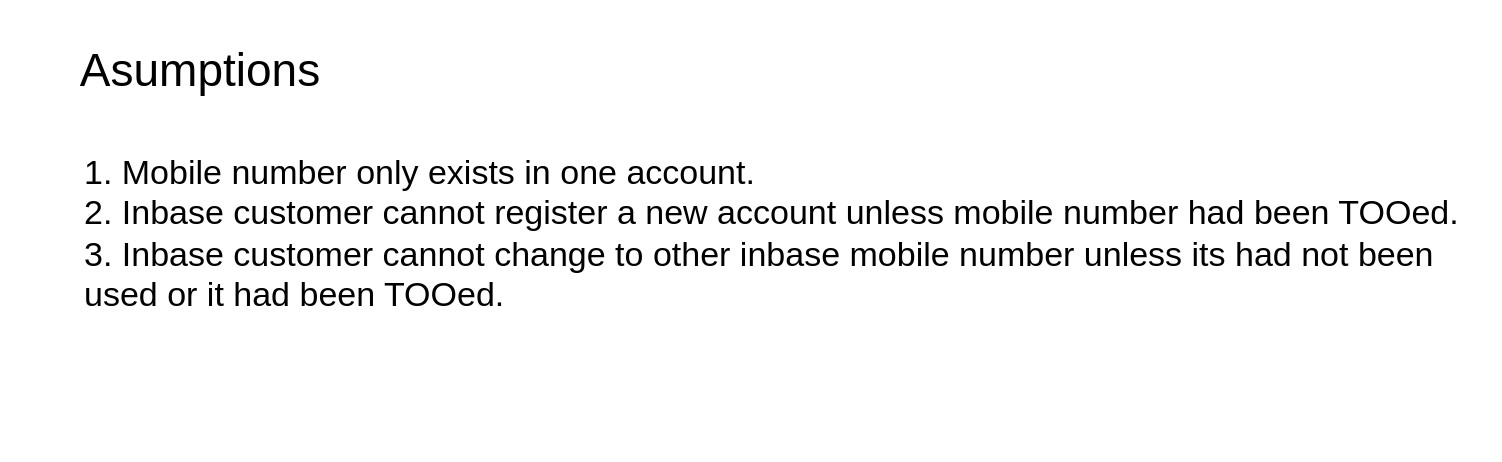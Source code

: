 <mxfile version="21.2.8" type="device" pages="11">
  <diagram id="S1Lq1rnRKwoMIyNwjHEz" name="Asumption">
    <mxGraphModel dx="1114" dy="664" grid="1" gridSize="10" guides="1" tooltips="1" connect="1" arrows="1" fold="1" page="1" pageScale="1" pageWidth="850" pageHeight="1100" math="0" shadow="0">
      <root>
        <mxCell id="0" />
        <mxCell id="1" parent="0" />
        <mxCell id="SvOx54cWsJsQfhddX3I7-1" value="Asumptions" style="text;html=1;strokeColor=none;fillColor=none;align=center;verticalAlign=middle;whiteSpace=wrap;rounded=0;fontSize=23;" parent="1" vertex="1">
          <mxGeometry x="20" y="20" width="200" height="70" as="geometry" />
        </mxCell>
        <mxCell id="SvOx54cWsJsQfhddX3I7-2" value="1. Mobile number only exists in one account.&lt;br&gt;2. Inbase customer cannot register a new account unless mobile number had been TOOed.&lt;br&gt;3. Inbase customer cannot change to other inbase mobile number unless its had not been used or it had been TOOed." style="text;html=1;strokeColor=none;fillColor=none;align=left;verticalAlign=top;whiteSpace=wrap;rounded=0;fontSize=17;horizontal=1;" parent="1" vertex="1">
          <mxGeometry x="60" y="90" width="710" height="160" as="geometry" />
        </mxCell>
      </root>
    </mxGraphModel>
  </diagram>
  <diagram id="vuNfO3OpElgsSsy1JTFu" name="Scenarios">
    <mxGraphModel dx="2228" dy="1728" grid="0" gridSize="10" guides="1" tooltips="1" connect="1" arrows="1" fold="1" page="0" pageScale="1" pageWidth="827" pageHeight="1169" background="none" math="0" shadow="0">
      <root>
        <mxCell id="0v2qpP6D1rb5K0ZpJbJp-0" />
        <mxCell id="0v2qpP6D1rb5K0ZpJbJp-1" parent="0v2qpP6D1rb5K0ZpJbJp-0" />
        <mxCell id="WQrjS44xgwMIYDRXn_Ld-0" value="eCommerce Platform" style="swimlane;startSize=20;horizontal=0;swimlaneFillColor=none;glass=0;strokeWidth=2;fontStyle=1" parent="0v2qpP6D1rb5K0ZpJbJp-1" vertex="1">
          <mxGeometry x="200" y="2150" width="2230" height="880" as="geometry" />
        </mxCell>
        <mxCell id="WQrjS44xgwMIYDRXn_Ld-1" style="edgeStyle=orthogonalEdgeStyle;rounded=0;orthogonalLoop=1;jettySize=auto;html=1;startArrow=none;startFill=0;endArrow=classic;endFill=1;entryX=0;entryY=0.5;entryDx=0;entryDy=0;entryPerimeter=0;" parent="WQrjS44xgwMIYDRXn_Ld-0" source="WQrjS44xgwMIYDRXn_Ld-2" target="WQrjS44xgwMIYDRXn_Ld-3" edge="1">
          <mxGeometry relative="1" as="geometry">
            <mxPoint x="530" y="245" as="targetPoint" />
          </mxGeometry>
        </mxCell>
        <mxCell id="WQrjS44xgwMIYDRXn_Ld-2" value="Entered without identity&lt;br&gt;token" style="points=[[0.145,0.145,0],[0.5,0,0],[0.855,0.145,0],[1,0.5,0],[0.855,0.855,0],[0.5,1,0],[0.145,0.855,0],[0,0.5,0]];shape=mxgraph.bpmn.event;html=1;verticalLabelPosition=bottom;labelBackgroundColor=#ffffff;verticalAlign=top;align=center;perimeter=ellipsePerimeter;outlineConnect=0;aspect=fixed;outline=standard;symbol=general;" parent="WQrjS44xgwMIYDRXn_Ld-0" vertex="1">
          <mxGeometry x="90" y="215" width="50" height="50" as="geometry" />
        </mxCell>
        <mxCell id="WQrjS44xgwMIYDRXn_Ld-3" value="Shopping" style="points=[[0.25,0,0],[0.5,0,0],[0.75,0,0],[1,0.25,0],[1,0.5,0],[1,0.75,0],[0.75,1,0],[0.5,1,0],[0.25,1,0],[0,0.75,0],[0,0.5,0],[0,0.25,0]];shape=mxgraph.bpmn.task;whiteSpace=wrap;rectStyle=rounded;size=10;taskMarker=user;align=center;" parent="WQrjS44xgwMIYDRXn_Ld-0" vertex="1">
          <mxGeometry x="680" y="200" width="120" height="80" as="geometry" />
        </mxCell>
        <mxCell id="WQrjS44xgwMIYDRXn_Ld-4" style="edgeStyle=orthogonalEdgeStyle;rounded=0;orthogonalLoop=1;jettySize=auto;html=1;entryX=0;entryY=0.5;entryDx=0;entryDy=0;entryPerimeter=0;" parent="WQrjS44xgwMIYDRXn_Ld-0" source="WQrjS44xgwMIYDRXn_Ld-5" target="WQrjS44xgwMIYDRXn_Ld-19" edge="1">
          <mxGeometry relative="1" as="geometry" />
        </mxCell>
        <mxCell id="WQrjS44xgwMIYDRXn_Ld-5" value="Checkout" style="points=[[0.25,0,0],[0.5,0,0],[0.75,0,0],[1,0.25,0],[1,0.5,0],[1,0.75,0],[0.75,1,0],[0.5,1,0],[0.25,1,0],[0,0.75,0],[0,0.5,0],[0,0.25,0]];shape=mxgraph.bpmn.task;whiteSpace=wrap;rectStyle=rounded;size=10;taskMarker=user;align=center;" parent="WQrjS44xgwMIYDRXn_Ld-0" vertex="1">
          <mxGeometry x="870" y="200" width="120" height="80" as="geometry" />
        </mxCell>
        <mxCell id="WQrjS44xgwMIYDRXn_Ld-6" style="edgeStyle=orthogonalEdgeStyle;rounded=0;orthogonalLoop=1;jettySize=auto;html=1;entryX=0;entryY=0.5;entryDx=0;entryDy=0;entryPerimeter=0;" parent="WQrjS44xgwMIYDRXn_Ld-0" source="WQrjS44xgwMIYDRXn_Ld-3" target="WQrjS44xgwMIYDRXn_Ld-5" edge="1">
          <mxGeometry relative="1" as="geometry">
            <mxPoint x="820" y="10" as="targetPoint" />
          </mxGeometry>
        </mxCell>
        <mxCell id="WQrjS44xgwMIYDRXn_Ld-7" value="" style="points=[[0.145,0.145,0],[0.5,0,0],[0.855,0.145,0],[1,0.5,0],[0.855,0.855,0],[0.5,1,0],[0.145,0.855,0],[0,0.5,0]];shape=mxgraph.bpmn.event;html=1;verticalLabelPosition=bottom;labelBackgroundColor=#ffffff;verticalAlign=top;align=center;perimeter=ellipsePerimeter;outlineConnect=0;aspect=fixed;outline=boundNonint;symbol=conditional;rounded=0;glass=0;fontSize=12;strokeWidth=1;fillColor=#ffffff;gradientColor=none;" parent="WQrjS44xgwMIYDRXn_Ld-0" vertex="1">
          <mxGeometry x="665" y="255" width="40" height="40" as="geometry" />
        </mxCell>
        <mxCell id="WQrjS44xgwMIYDRXn_Ld-8" value="Wants to login / register" style="text;html=1;align=center;verticalAlign=middle;resizable=0;points=[];autosize=1;strokeColor=none;fontSize=12;" parent="WQrjS44xgwMIYDRXn_Ld-0" vertex="1">
          <mxGeometry x="529" y="295" width="140" height="20" as="geometry" />
        </mxCell>
        <mxCell id="WQrjS44xgwMIYDRXn_Ld-9" style="edgeStyle=orthogonalEdgeStyle;rounded=0;orthogonalLoop=1;jettySize=auto;html=1;entryX=0;entryY=0.5;entryDx=0;entryDy=0;entryPerimeter=0;fontSize=12;startArrow=none;startFill=0;endArrow=classic;endFill=1;" parent="WQrjS44xgwMIYDRXn_Ld-0" source="WQrjS44xgwMIYDRXn_Ld-11" target="WQrjS44xgwMIYDRXn_Ld-43" edge="1">
          <mxGeometry relative="1" as="geometry">
            <mxPoint x="710" y="510" as="targetPoint" />
          </mxGeometry>
        </mxCell>
        <mxCell id="WQrjS44xgwMIYDRXn_Ld-10" style="edgeStyle=orthogonalEdgeStyle;rounded=0;orthogonalLoop=1;jettySize=auto;html=1;entryX=0;entryY=0.5;entryDx=0;entryDy=0;entryPerimeter=0;fontSize=41;startArrow=none;startFill=0;endArrow=classic;endFill=1;exitX=0.5;exitY=1;exitDx=0;exitDy=0;exitPerimeter=0;" parent="WQrjS44xgwMIYDRXn_Ld-0" source="WQrjS44xgwMIYDRXn_Ld-11" target="WQrjS44xgwMIYDRXn_Ld-30" edge="1">
          <mxGeometry relative="1" as="geometry" />
        </mxCell>
        <mxCell id="WQrjS44xgwMIYDRXn_Ld-11" value="" style="points=[[0.25,0.25,0],[0.5,0,0],[0.75,0.25,0],[1,0.5,0],[0.75,0.75,0],[0.5,1,0],[0.25,0.75,0],[0,0.5,0]];shape=mxgraph.bpmn.gateway2;html=1;verticalLabelPosition=bottom;labelBackgroundColor=#ffffff;verticalAlign=top;align=center;perimeter=rhombusPerimeter;outlineConnect=0;outline=none;symbol=none;gwType=exclusive;" parent="WQrjS44xgwMIYDRXn_Ld-0" vertex="1">
          <mxGeometry x="660" y="605" width="50" height="50" as="geometry" />
        </mxCell>
        <mxCell id="WQrjS44xgwMIYDRXn_Ld-12" style="edgeStyle=orthogonalEdgeStyle;rounded=0;orthogonalLoop=1;jettySize=auto;html=1;entryX=0;entryY=0.5;entryDx=0;entryDy=0;entryPerimeter=0;fontSize=12;startArrow=none;startFill=0;endArrow=classic;endFill=1;" parent="WQrjS44xgwMIYDRXn_Ld-0" source="WQrjS44xgwMIYDRXn_Ld-13" target="WQrjS44xgwMIYDRXn_Ld-15" edge="1">
          <mxGeometry relative="1" as="geometry" />
        </mxCell>
        <mxCell id="WQrjS44xgwMIYDRXn_Ld-13" value="" style="points=[[0.25,0.25,0],[0.5,0,0],[0.75,0.25,0],[1,0.5,0],[0.75,0.75,0],[0.5,1,0],[0.25,0.75,0],[0,0.5,0]];shape=mxgraph.bpmn.gateway2;html=1;verticalLabelPosition=bottom;labelBackgroundColor=#ffffff;verticalAlign=top;align=center;perimeter=rhombusPerimeter;outlineConnect=0;outline=none;symbol=none;gwType=exclusive;" parent="WQrjS44xgwMIYDRXn_Ld-0" vertex="1">
          <mxGeometry x="1047" y="605" width="50" height="50" as="geometry" />
        </mxCell>
        <mxCell id="WQrjS44xgwMIYDRXn_Ld-14" style="edgeStyle=orthogonalEdgeStyle;rounded=0;orthogonalLoop=1;jettySize=auto;html=1;entryX=0.5;entryY=0;entryDx=0;entryDy=0;entryPerimeter=0;fontSize=12;startArrow=none;startFill=0;endArrow=classic;endFill=1;exitX=1;exitY=0.5;exitDx=0;exitDy=0;exitPerimeter=0;" parent="WQrjS44xgwMIYDRXn_Ld-0" source="WQrjS44xgwMIYDRXn_Ld-15" target="WQrjS44xgwMIYDRXn_Ld-3" edge="1">
          <mxGeometry relative="1" as="geometry">
            <mxPoint x="1830" y="385" as="sourcePoint" />
            <Array as="points">
              <mxPoint x="2040" y="630" />
              <mxPoint x="2040" y="80" />
              <mxPoint x="740" y="80" />
            </Array>
          </mxGeometry>
        </mxCell>
        <mxCell id="WQrjS44xgwMIYDRXn_Ld-15" value="Resume shopping" style="points=[[0.25,0,0],[0.5,0,0],[0.75,0,0],[1,0.25,0],[1,0.5,0],[1,0.75,0],[0.75,1,0],[0.5,1,0],[0.25,1,0],[0,0.75,0],[0,0.5,0],[0,0.25,0]];shape=mxgraph.bpmn.task;whiteSpace=wrap;rectStyle=rounded;size=10;taskMarker=abstract;" parent="WQrjS44xgwMIYDRXn_Ld-0" vertex="1">
          <mxGeometry x="1225" y="590" width="120" height="80" as="geometry" />
        </mxCell>
        <mxCell id="WQrjS44xgwMIYDRXn_Ld-16" style="edgeStyle=orthogonalEdgeStyle;rounded=0;orthogonalLoop=1;jettySize=auto;html=1;fontSize=12;startArrow=none;startFill=0;endArrow=classic;endFill=1;exitX=1;exitY=0.5;exitDx=0;exitDy=0;exitPerimeter=0;entryX=0;entryY=0.5;entryDx=0;entryDy=0;entryPerimeter=0;" parent="WQrjS44xgwMIYDRXn_Ld-0" source="WQrjS44xgwMIYDRXn_Ld-43" target="WQrjS44xgwMIYDRXn_Ld-13" edge="1">
          <mxGeometry relative="1" as="geometry">
            <mxPoint x="1156.5" y="630" as="targetPoint" />
            <mxPoint x="877.5" y="510" as="sourcePoint" />
          </mxGeometry>
        </mxCell>
        <mxCell id="WQrjS44xgwMIYDRXn_Ld-17" style="edgeStyle=orthogonalEdgeStyle;rounded=0;orthogonalLoop=1;jettySize=auto;html=1;entryX=0;entryY=0.5;entryDx=0;entryDy=0;entryPerimeter=0;exitX=1;exitY=0.5;exitDx=0;exitDy=0;exitPerimeter=0;" parent="WQrjS44xgwMIYDRXn_Ld-0" source="WQrjS44xgwMIYDRXn_Ld-19" target="WQrjS44xgwMIYDRXn_Ld-23" edge="1">
          <mxGeometry relative="1" as="geometry">
            <mxPoint x="1190" y="240" as="sourcePoint" />
          </mxGeometry>
        </mxCell>
        <mxCell id="WQrjS44xgwMIYDRXn_Ld-18" style="edgeStyle=orthogonalEdgeStyle;rounded=0;orthogonalLoop=1;jettySize=auto;html=1;entryX=0;entryY=0.5;entryDx=0;entryDy=0;entryPerimeter=0;fontSize=41;startArrow=none;startFill=0;endArrow=classic;endFill=1;exitX=0.5;exitY=1;exitDx=0;exitDy=0;exitPerimeter=0;" parent="WQrjS44xgwMIYDRXn_Ld-0" source="WQrjS44xgwMIYDRXn_Ld-19" target="WQrjS44xgwMIYDRXn_Ld-35" edge="1">
          <mxGeometry relative="1" as="geometry" />
        </mxCell>
        <mxCell id="WQrjS44xgwMIYDRXn_Ld-19" value="" style="points=[[0.25,0.25,0],[0.5,0,0],[0.75,0.25,0],[1,0.5,0],[0.75,0.75,0],[0.5,1,0],[0.25,0.75,0],[0,0.5,0]];shape=mxgraph.bpmn.gateway2;html=1;verticalLabelPosition=bottom;labelBackgroundColor=#ffffff;verticalAlign=top;align=center;perimeter=rhombusPerimeter;outlineConnect=0;outline=none;symbol=none;gwType=exclusive;" parent="WQrjS44xgwMIYDRXn_Ld-0" vertex="1">
          <mxGeometry x="1105" y="215" width="50" height="50" as="geometry" />
        </mxCell>
        <mxCell id="WQrjS44xgwMIYDRXn_Ld-20" value="Is logged-in?" style="text;html=1;align=center;verticalAlign=middle;resizable=0;points=[];autosize=1;strokeColor=none;fontSize=12;" parent="WQrjS44xgwMIYDRXn_Ld-0" vertex="1">
          <mxGeometry x="1090" y="190" width="80" height="20" as="geometry" />
        </mxCell>
        <mxCell id="WQrjS44xgwMIYDRXn_Ld-21" value="No" style="text;html=1;align=center;verticalAlign=middle;resizable=0;points=[];autosize=1;strokeColor=none;fontSize=12;" parent="WQrjS44xgwMIYDRXn_Ld-0" vertex="1">
          <mxGeometry x="1100" y="331" width="30" height="20" as="geometry" />
        </mxCell>
        <mxCell id="WQrjS44xgwMIYDRXn_Ld-22" style="edgeStyle=orthogonalEdgeStyle;rounded=0;orthogonalLoop=1;jettySize=auto;html=1;entryX=0;entryY=0.5;entryDx=0;entryDy=0;entryPerimeter=0;" parent="WQrjS44xgwMIYDRXn_Ld-0" source="WQrjS44xgwMIYDRXn_Ld-23" target="WQrjS44xgwMIYDRXn_Ld-28" edge="1">
          <mxGeometry relative="1" as="geometry" />
        </mxCell>
        <mxCell id="WQrjS44xgwMIYDRXn_Ld-23" value="" style="points=[[0.25,0.25,0],[0.5,0,0],[0.75,0.25,0],[1,0.5,0],[0.75,0.75,0],[0.5,1,0],[0.25,0.75,0],[0,0.5,0]];shape=mxgraph.bpmn.gateway2;html=1;verticalLabelPosition=bottom;labelBackgroundColor=#ffffff;verticalAlign=top;align=center;perimeter=rhombusPerimeter;outlineConnect=0;outline=none;symbol=none;gwType=exclusive;" parent="WQrjS44xgwMIYDRXn_Ld-0" vertex="1">
          <mxGeometry x="1625" y="215" width="50" height="50" as="geometry" />
        </mxCell>
        <mxCell id="WQrjS44xgwMIYDRXn_Ld-24" value="Yes" style="text;html=1;align=center;verticalAlign=middle;resizable=0;points=[];autosize=1;strokeColor=none;fontSize=12;" parent="WQrjS44xgwMIYDRXn_Ld-0" vertex="1">
          <mxGeometry x="1580" y="210" width="40" height="20" as="geometry" />
        </mxCell>
        <mxCell id="WQrjS44xgwMIYDRXn_Ld-25" style="edgeStyle=orthogonalEdgeStyle;rounded=0;orthogonalLoop=1;jettySize=auto;html=1;entryX=0;entryY=0.5;entryDx=0;entryDy=0;entryPerimeter=0;fontSize=41;startArrow=none;startFill=0;endArrow=classic;endFill=1;" parent="WQrjS44xgwMIYDRXn_Ld-0" source="WQrjS44xgwMIYDRXn_Ld-26" target="WQrjS44xgwMIYDRXn_Ld-42" edge="1">
          <mxGeometry relative="1" as="geometry" />
        </mxCell>
        <mxCell id="WQrjS44xgwMIYDRXn_Ld-26" value="Login" style="points=[[0.25,0,0],[0.5,0,0],[0.75,0,0],[1,0.25,0],[1,0.5,0],[1,0.75,0],[0.75,1,0],[0.5,1,0],[0.25,1,0],[0,0.75,0],[0,0.5,0],[0,0.25,0]];shape=mxgraph.bpmn.task;whiteSpace=wrap;rectStyle=rounded;size=10;taskMarker=abstract;isLoopSub=1;rounded=0;glass=0;strokeWidth=1;fillColor=#ffffff;gradientColor=none;align=center;verticalAlign=middle;" parent="WQrjS44xgwMIYDRXn_Ld-0" vertex="1">
          <mxGeometry x="1355" y="316" width="120" height="80" as="geometry" />
        </mxCell>
        <mxCell id="WQrjS44xgwMIYDRXn_Ld-27" style="edgeStyle=orthogonalEdgeStyle;rounded=0;orthogonalLoop=1;jettySize=auto;html=1;entryX=0;entryY=0.5;entryDx=0;entryDy=0;entryPerimeter=0;" parent="WQrjS44xgwMIYDRXn_Ld-0" source="WQrjS44xgwMIYDRXn_Ld-28" target="WQrjS44xgwMIYDRXn_Ld-29" edge="1">
          <mxGeometry relative="1" as="geometry" />
        </mxCell>
        <mxCell id="WQrjS44xgwMIYDRXn_Ld-28" value="Payment" style="points=[[0.25,0,0],[0.5,0,0],[0.75,0,0],[1,0.25,0],[1,0.5,0],[1,0.75,0],[0.75,1,0],[0.5,1,0],[0.25,1,0],[0,0.75,0],[0,0.5,0],[0,0.25,0]];shape=mxgraph.bpmn.task;whiteSpace=wrap;rectStyle=rounded;size=10;taskMarker=user;align=center;" parent="WQrjS44xgwMIYDRXn_Ld-0" vertex="1">
          <mxGeometry x="1759" y="200" width="120" height="80" as="geometry" />
        </mxCell>
        <mxCell id="WQrjS44xgwMIYDRXn_Ld-29" value="" style="points=[[0.145,0.145,0],[0.5,0,0],[0.855,0.145,0],[1,0.5,0],[0.855,0.855,0],[0.5,1,0],[0.145,0.855,0],[0,0.5,0]];shape=mxgraph.bpmn.event;html=1;verticalLabelPosition=bottom;labelBackgroundColor=#ffffff;verticalAlign=top;align=center;perimeter=ellipsePerimeter;outlineConnect=0;aspect=fixed;outline=end;symbol=terminate2;rounded=0;glass=0;strokeWidth=1;fillColor=#ffffff;gradientColor=none;" parent="WQrjS44xgwMIYDRXn_Ld-0" vertex="1">
          <mxGeometry x="1954" y="215" width="50" height="50" as="geometry" />
        </mxCell>
        <mxCell id="WQrjS44xgwMIYDRXn_Ld-30" value="eCommerce account registration" style="points=[[0.25,0,0],[0.5,0,0],[0.75,0,0],[1,0.25,0],[1,0.5,0],[1,0.75,0],[0.75,1,0],[0.5,1,0],[0.25,1,0],[0,0.75,0],[0,0.5,0],[0,0.25,0]];shape=mxgraph.bpmn.task;whiteSpace=wrap;rectStyle=rounded;size=10;taskMarker=abstract;isLoopSub=1;rounded=0;glass=0;strokeWidth=1;align=center;verticalAlign=middle;" parent="WQrjS44xgwMIYDRXn_Ld-0" vertex="1">
          <mxGeometry x="817.5" y="718" width="120" height="80" as="geometry" />
        </mxCell>
        <mxCell id="WQrjS44xgwMIYDRXn_Ld-31" value="" style="edgeStyle=orthogonalEdgeStyle;rounded=0;orthogonalLoop=1;jettySize=auto;html=1;entryX=0.5;entryY=0;entryDx=0;entryDy=0;entryPerimeter=0;fontSize=12;startArrow=none;startFill=0;endArrow=classic;endFill=1;exitX=0.5;exitY=1;exitDx=0;exitDy=0;exitPerimeter=0;" parent="WQrjS44xgwMIYDRXn_Ld-0" source="WQrjS44xgwMIYDRXn_Ld-7" target="WQrjS44xgwMIYDRXn_Ld-11" edge="1">
          <mxGeometry relative="1" as="geometry">
            <mxPoint x="3105" y="175" as="sourcePoint" />
            <mxPoint x="686" y="590" as="targetPoint" />
          </mxGeometry>
        </mxCell>
        <mxCell id="WQrjS44xgwMIYDRXn_Ld-32" style="edgeStyle=orthogonalEdgeStyle;rounded=0;orthogonalLoop=1;jettySize=auto;html=1;entryX=0.5;entryY=1;entryDx=0;entryDy=0;entryPerimeter=0;fontSize=41;startArrow=none;startFill=0;endArrow=classic;endFill=1;exitX=1;exitY=0.5;exitDx=0;exitDy=0;exitPerimeter=0;" parent="WQrjS44xgwMIYDRXn_Ld-0" source="WQrjS44xgwMIYDRXn_Ld-30" target="WQrjS44xgwMIYDRXn_Ld-13" edge="1">
          <mxGeometry relative="1" as="geometry">
            <mxPoint x="1127.5" y="758" as="sourcePoint" />
          </mxGeometry>
        </mxCell>
        <mxCell id="WQrjS44xgwMIYDRXn_Ld-33" style="edgeStyle=orthogonalEdgeStyle;rounded=0;orthogonalLoop=1;jettySize=auto;html=1;entryX=0;entryY=0.5;entryDx=0;entryDy=0;entryPerimeter=0;fontSize=41;startArrow=none;startFill=0;endArrow=classic;endFill=1;" parent="WQrjS44xgwMIYDRXn_Ld-0" source="WQrjS44xgwMIYDRXn_Ld-35" target="WQrjS44xgwMIYDRXn_Ld-26" edge="1">
          <mxGeometry relative="1" as="geometry" />
        </mxCell>
        <mxCell id="WQrjS44xgwMIYDRXn_Ld-34" style="edgeStyle=orthogonalEdgeStyle;rounded=0;orthogonalLoop=1;jettySize=auto;html=1;entryX=0;entryY=0.5;entryDx=0;entryDy=0;entryPerimeter=0;fontSize=41;startArrow=none;startFill=0;endArrow=classic;endFill=1;exitX=0.5;exitY=1;exitDx=0;exitDy=0;exitPerimeter=0;" parent="WQrjS44xgwMIYDRXn_Ld-0" source="WQrjS44xgwMIYDRXn_Ld-35" target="WQrjS44xgwMIYDRXn_Ld-38" edge="1">
          <mxGeometry relative="1" as="geometry" />
        </mxCell>
        <mxCell id="WQrjS44xgwMIYDRXn_Ld-35" value="" style="points=[[0.25,0.25,0],[0.5,0,0],[0.75,0.25,0],[1,0.5,0],[0.75,0.75,0],[0.5,1,0],[0.25,0.75,0],[0,0.5,0]];shape=mxgraph.bpmn.gateway2;html=1;verticalLabelPosition=bottom;labelBackgroundColor=#ffffff;verticalAlign=top;align=center;perimeter=rhombusPerimeter;outlineConnect=0;outline=none;symbol=none;gwType=exclusive;" parent="WQrjS44xgwMIYDRXn_Ld-0" vertex="1">
          <mxGeometry x="1235" y="331" width="50" height="50" as="geometry" />
        </mxCell>
        <mxCell id="WQrjS44xgwMIYDRXn_Ld-36" value="Has eCommerce account?" style="text;html=1;align=center;verticalAlign=middle;resizable=0;points=[];autosize=1;strokeColor=none;fontSize=12;" parent="WQrjS44xgwMIYDRXn_Ld-0" vertex="1">
          <mxGeometry x="1180" y="300" width="160" height="20" as="geometry" />
        </mxCell>
        <mxCell id="WQrjS44xgwMIYDRXn_Ld-37" style="edgeStyle=orthogonalEdgeStyle;rounded=0;orthogonalLoop=1;jettySize=auto;html=1;entryX=0.5;entryY=1;entryDx=0;entryDy=0;entryPerimeter=0;fontSize=41;startArrow=none;startFill=0;endArrow=classic;endFill=1;" parent="WQrjS44xgwMIYDRXn_Ld-0" source="WQrjS44xgwMIYDRXn_Ld-38" target="WQrjS44xgwMIYDRXn_Ld-42" edge="1">
          <mxGeometry relative="1" as="geometry" />
        </mxCell>
        <mxCell id="WQrjS44xgwMIYDRXn_Ld-38" value="eCommerce account registration" style="points=[[0.25,0,0],[0.5,0,0],[0.75,0,0],[1,0.25,0],[1,0.5,0],[1,0.75,0],[0.75,1,0],[0.5,1,0],[0.25,1,0],[0,0.75,0],[0,0.5,0],[0,0.25,0]];shape=mxgraph.bpmn.task;whiteSpace=wrap;rectStyle=rounded;size=10;taskMarker=abstract;isLoopSub=1;rounded=0;glass=0;strokeWidth=1;align=center;verticalAlign=middle;" parent="WQrjS44xgwMIYDRXn_Ld-0" vertex="1">
          <mxGeometry x="1355" y="440" width="120" height="80" as="geometry" />
        </mxCell>
        <mxCell id="WQrjS44xgwMIYDRXn_Ld-39" value="No" style="text;html=1;align=center;verticalAlign=middle;resizable=0;points=[];autosize=1;strokeColor=none;fontSize=12;" parent="WQrjS44xgwMIYDRXn_Ld-0" vertex="1">
          <mxGeometry x="1315" y="491" width="30" height="20" as="geometry" />
        </mxCell>
        <mxCell id="WQrjS44xgwMIYDRXn_Ld-40" value="Yes" style="text;html=1;align=center;verticalAlign=middle;resizable=0;points=[];autosize=1;strokeColor=none;fontSize=12;" parent="WQrjS44xgwMIYDRXn_Ld-0" vertex="1">
          <mxGeometry x="1310" y="372" width="40" height="20" as="geometry" />
        </mxCell>
        <mxCell id="WQrjS44xgwMIYDRXn_Ld-41" style="edgeStyle=orthogonalEdgeStyle;rounded=0;orthogonalLoop=1;jettySize=auto;html=1;entryX=0.5;entryY=1;entryDx=0;entryDy=0;entryPerimeter=0;fontSize=41;startArrow=none;startFill=0;endArrow=classic;endFill=1;" parent="WQrjS44xgwMIYDRXn_Ld-0" source="WQrjS44xgwMIYDRXn_Ld-42" target="WQrjS44xgwMIYDRXn_Ld-23" edge="1">
          <mxGeometry relative="1" as="geometry" />
        </mxCell>
        <mxCell id="WQrjS44xgwMIYDRXn_Ld-42" value="" style="points=[[0.25,0.25,0],[0.5,0,0],[0.75,0.25,0],[1,0.5,0],[0.75,0.75,0],[0.5,1,0],[0.25,0.75,0],[0,0.5,0]];shape=mxgraph.bpmn.gateway2;html=1;verticalLabelPosition=bottom;labelBackgroundColor=#ffffff;verticalAlign=top;align=center;perimeter=rhombusPerimeter;outlineConnect=0;outline=none;symbol=none;gwType=exclusive;" parent="WQrjS44xgwMIYDRXn_Ld-0" vertex="1">
          <mxGeometry x="1546" y="331" width="50" height="50" as="geometry" />
        </mxCell>
        <mxCell id="WQrjS44xgwMIYDRXn_Ld-43" value="Login" style="points=[[0.25,0,0],[0.5,0,0],[0.75,0,0],[1,0.25,0],[1,0.5,0],[1,0.75,0],[0.75,1,0],[0.5,1,0],[0.25,1,0],[0,0.75,0],[0,0.5,0],[0,0.25,0]];shape=mxgraph.bpmn.task;whiteSpace=wrap;rectStyle=rounded;size=10;taskMarker=abstract;isLoopSub=1;rounded=0;glass=0;strokeWidth=1;fillColor=#ffffff;gradientColor=none;align=center;verticalAlign=middle;" parent="WQrjS44xgwMIYDRXn_Ld-0" vertex="1">
          <mxGeometry x="817.5" y="590" width="120" height="80" as="geometry" />
        </mxCell>
        <mxCell id="WQrjS44xgwMIYDRXn_Ld-44" value="Has eCommerce account?" style="text;html=1;align=center;verticalAlign=middle;resizable=0;points=[];autosize=1;strokeColor=none;fontSize=12;" parent="WQrjS44xgwMIYDRXn_Ld-0" vertex="1">
          <mxGeometry x="509" y="600" width="160" height="20" as="geometry" />
        </mxCell>
        <mxCell id="WQrjS44xgwMIYDRXn_Ld-45" value="Yes" style="text;html=1;align=center;verticalAlign=middle;resizable=0;points=[];autosize=1;strokeColor=none;fontSize=12;" parent="WQrjS44xgwMIYDRXn_Ld-0" vertex="1">
          <mxGeometry x="765" y="600" width="40" height="20" as="geometry" />
        </mxCell>
        <mxCell id="WQrjS44xgwMIYDRXn_Ld-46" value="No" style="text;html=1;align=center;verticalAlign=middle;resizable=0;points=[];autosize=1;strokeColor=none;fontSize=12;" parent="WQrjS44xgwMIYDRXn_Ld-0" vertex="1">
          <mxGeometry x="770" y="720" width="30" height="20" as="geometry" />
        </mxCell>
        <mxCell id="WQrjS44xgwMIYDRXn_Ld-47" value="&lt;b&gt;&lt;font style=&quot;font-size: 24px&quot;&gt;Customer&lt;/font&gt;&lt;/b&gt;" style="rounded=0;whiteSpace=wrap;html=1;fontSize=14;strokeWidth=2;" parent="0v2qpP6D1rb5K0ZpJbJp-1" vertex="1">
          <mxGeometry x="200" y="1630" width="2230" height="110" as="geometry" />
        </mxCell>
        <mxCell id="WQrjS44xgwMIYDRXn_Ld-48" style="edgeStyle=orthogonalEdgeStyle;rounded=0;orthogonalLoop=1;jettySize=auto;html=1;dashed=1;fontSize=25;startArrow=classic;startFill=1;endArrow=none;endFill=0;exitX=0.5;exitY=0;exitDx=0;exitDy=0;exitPerimeter=0;entryX=0.101;entryY=1.031;entryDx=0;entryDy=0;entryPerimeter=0;" parent="0v2qpP6D1rb5K0ZpJbJp-1" source="WQrjS44xgwMIYDRXn_Ld-53" target="WQrjS44xgwMIYDRXn_Ld-47" edge="1">
          <mxGeometry relative="1" as="geometry">
            <mxPoint x="305" y="1740" as="targetPoint" />
          </mxGeometry>
        </mxCell>
        <mxCell id="WQrjS44xgwMIYDRXn_Ld-49" value="Scenario 1: Enter eCommerce via Service App" style="rounded=0;whiteSpace=wrap;html=1;fontSize=41;strokeWidth=2;fillColor=#fff2cc;strokeColor=#d6b656;" parent="0v2qpP6D1rb5K0ZpJbJp-1" vertex="1">
          <mxGeometry x="200" y="-340" width="3350" height="60" as="geometry" />
        </mxCell>
        <mxCell id="WQrjS44xgwMIYDRXn_Ld-50" value="Scenario 2: Enter eCommerce without service app login" style="rounded=0;whiteSpace=wrap;html=1;fontSize=41;strokeWidth=2;fillColor=#fff2cc;strokeColor=#d6b656;" parent="0v2qpP6D1rb5K0ZpJbJp-1" vertex="1">
          <mxGeometry x="200" y="1510" width="2230" height="60" as="geometry" />
        </mxCell>
        <mxCell id="WQrjS44xgwMIYDRXn_Ld-51" value="Service App" style="swimlane;startSize=20;horizontal=0;swimlaneFillColor=none;strokeWidth=2;fontStyle=1" parent="0v2qpP6D1rb5K0ZpJbJp-1" vertex="1">
          <mxGeometry x="200" y="1790" width="2230" height="310" as="geometry" />
        </mxCell>
        <mxCell id="WQrjS44xgwMIYDRXn_Ld-52" style="edgeStyle=orthogonalEdgeStyle;rounded=0;orthogonalLoop=1;jettySize=auto;html=1;entryX=0;entryY=0.5;entryDx=0;entryDy=0;entryPerimeter=0;" parent="WQrjS44xgwMIYDRXn_Ld-51" source="WQrjS44xgwMIYDRXn_Ld-53" target="WQrjS44xgwMIYDRXn_Ld-58" edge="1">
          <mxGeometry relative="1" as="geometry">
            <mxPoint x="310" y="110" as="targetPoint" />
          </mxGeometry>
        </mxCell>
        <mxCell id="WQrjS44xgwMIYDRXn_Ld-53" value="" style="points=[[0.145,0.145,0],[0.5,0,0],[0.855,0.145,0],[1,0.5,0],[0.855,0.855,0],[0.5,1,0],[0.145,0.855,0],[0,0.5,0]];shape=mxgraph.bpmn.event;html=1;verticalLabelPosition=bottom;labelBackgroundColor=#ffffff;verticalAlign=top;align=center;perimeter=ellipsePerimeter;outlineConnect=0;aspect=fixed;outline=standard;symbol=general;" parent="WQrjS44xgwMIYDRXn_Ld-51" vertex="1">
          <mxGeometry x="200" y="85" width="50" height="50" as="geometry" />
        </mxCell>
        <mxCell id="WQrjS44xgwMIYDRXn_Ld-54" style="edgeStyle=orthogonalEdgeStyle;rounded=0;orthogonalLoop=1;jettySize=auto;html=1;entryX=0;entryY=0.5;entryDx=0;entryDy=0;entryPerimeter=0;exitX=1;exitY=0.5;exitDx=0;exitDy=0;exitPerimeter=0;startArrow=none;" parent="WQrjS44xgwMIYDRXn_Ld-51" source="WQrjS44xgwMIYDRXn_Ld-58" target="WQrjS44xgwMIYDRXn_Ld-55" edge="1">
          <mxGeometry relative="1" as="geometry">
            <mxPoint x="90" y="85" as="sourcePoint" />
            <mxPoint x="200" y="110" as="targetPoint" />
          </mxGeometry>
        </mxCell>
        <mxCell id="WQrjS44xgwMIYDRXn_Ld-55" value="Redirect to eCommerce" style="points=[[0.25,0,0],[0.5,0,0],[0.75,0,0],[1,0.25,0],[1,0.5,0],[1,0.75,0],[0.75,1,0],[0.5,1,0],[0.25,1,0],[0,0.75,0],[0,0.5,0],[0,0.25,0]];shape=mxgraph.bpmn.task;whiteSpace=wrap;rectStyle=rounded;size=10;taskMarker=abstract;" parent="WQrjS44xgwMIYDRXn_Ld-51" vertex="1">
          <mxGeometry x="510" y="70" width="120" height="80" as="geometry" />
        </mxCell>
        <mxCell id="WQrjS44xgwMIYDRXn_Ld-56" style="edgeStyle=orthogonalEdgeStyle;rounded=0;orthogonalLoop=1;jettySize=auto;html=1;entryX=0;entryY=0.5;entryDx=0;entryDy=0;entryPerimeter=0;" parent="WQrjS44xgwMIYDRXn_Ld-51" source="WQrjS44xgwMIYDRXn_Ld-55" target="WQrjS44xgwMIYDRXn_Ld-57" edge="1">
          <mxGeometry relative="1" as="geometry">
            <mxPoint x="700" y="110" as="targetPoint" />
          </mxGeometry>
        </mxCell>
        <mxCell id="WQrjS44xgwMIYDRXn_Ld-57" value="" style="points=[[0.145,0.145,0],[0.5,0,0],[0.855,0.145,0],[1,0.5,0],[0.855,0.855,0],[0.5,1,0],[0.145,0.855,0],[0,0.5,0]];shape=mxgraph.bpmn.event;html=1;verticalLabelPosition=bottom;labelBackgroundColor=#ffffff;verticalAlign=top;align=center;perimeter=ellipsePerimeter;outlineConnect=0;aspect=fixed;outline=end;symbol=terminate2;" parent="WQrjS44xgwMIYDRXn_Ld-51" vertex="1">
          <mxGeometry x="700" y="85" width="50" height="50" as="geometry" />
        </mxCell>
        <mxCell id="WQrjS44xgwMIYDRXn_Ld-58" value="Browse Commodities" style="points=[[0.25,0,0],[0.5,0,0],[0.75,0,0],[1,0.25,0],[1,0.5,0],[1,0.75,0],[0.75,1,0],[0.5,1,0],[0.25,1,0],[0,0.75,0],[0,0.5,0],[0,0.25,0]];shape=mxgraph.bpmn.task;whiteSpace=wrap;rectStyle=rounded;size=10;taskMarker=user;align=center;" parent="WQrjS44xgwMIYDRXn_Ld-51" vertex="1">
          <mxGeometry x="320" y="70" width="120" height="80" as="geometry" />
        </mxCell>
        <mxCell id="WQrjS44xgwMIYDRXn_Ld-59" style="edgeStyle=orthogonalEdgeStyle;rounded=0;orthogonalLoop=1;jettySize=auto;html=1;dashed=1;fontSize=25;startArrow=classic;startFill=1;endArrow=none;endFill=0;exitX=0.5;exitY=0;exitDx=0;exitDy=0;exitPerimeter=0;entryX=0.052;entryY=1.031;entryDx=0;entryDy=0;entryPerimeter=0;" parent="0v2qpP6D1rb5K0ZpJbJp-1" source="WQrjS44xgwMIYDRXn_Ld-2" target="WQrjS44xgwMIYDRXn_Ld-47" edge="1">
          <mxGeometry relative="1" as="geometry">
            <mxPoint x="435" y="1895" as="sourcePoint" />
            <mxPoint x="435.23" y="1753.41" as="targetPoint" />
          </mxGeometry>
        </mxCell>
        <mxCell id="WQrjS44xgwMIYDRXn_Ld-60" style="edgeStyle=orthogonalEdgeStyle;rounded=0;orthogonalLoop=1;jettySize=auto;html=1;dashed=1;fontSize=25;startArrow=classic;startFill=1;endArrow=none;endFill=0;exitX=0.5;exitY=0;exitDx=0;exitDy=0;exitPerimeter=0;entryX=0.5;entryY=1;entryDx=0;entryDy=0;entryPerimeter=0;" parent="0v2qpP6D1rb5K0ZpJbJp-1" source="WQrjS44xgwMIYDRXn_Ld-2" target="WQrjS44xgwMIYDRXn_Ld-55" edge="1">
          <mxGeometry relative="1" as="geometry">
            <mxPoint x="435" y="1895" as="sourcePoint" />
            <mxPoint x="435.23" y="1753.41" as="targetPoint" />
            <Array as="points">
              <mxPoint x="315" y="2020" />
              <mxPoint x="770" y="2020" />
            </Array>
          </mxGeometry>
        </mxCell>
        <mxCell id="WQrjS44xgwMIYDRXn_Ld-64" value="Scenario 3: eCommerce Account unlink mobile (can only be done by call center staff)" style="rounded=0;whiteSpace=wrap;html=1;fontSize=41;strokeWidth=2;fillColor=#fff2cc;strokeColor=#d6b656;" parent="0v2qpP6D1rb5K0ZpJbJp-1" vertex="1">
          <mxGeometry x="222" y="3316" width="2220" height="60" as="geometry" />
        </mxCell>
        <mxCell id="WQrjS44xgwMIYDRXn_Ld-65" value="&lt;b&gt;&lt;font style=&quot;font-size: 24px&quot;&gt;Customer&lt;/font&gt;&lt;/b&gt;" style="rounded=0;whiteSpace=wrap;html=1;fontSize=14;strokeWidth=2;" parent="0v2qpP6D1rb5K0ZpJbJp-1" vertex="1">
          <mxGeometry x="222" y="3436" width="2230" height="110" as="geometry" />
        </mxCell>
        <mxCell id="WQrjS44xgwMIYDRXn_Ld-66" value="eCommerce Platform" style="swimlane;startSize=20;horizontal=0;swimlaneFillColor=none;glass=0;strokeWidth=2;fontStyle=1;fillColor=#FFFFFF;" parent="0v2qpP6D1rb5K0ZpJbJp-1" vertex="1">
          <mxGeometry x="222" y="3596" width="2230" height="490" as="geometry" />
        </mxCell>
        <mxCell id="WQrjS44xgwMIYDRXn_Ld-67" style="edgeStyle=orthogonalEdgeStyle;rounded=0;orthogonalLoop=1;jettySize=auto;html=1;startArrow=none;startFill=0;endArrow=classic;endFill=1;entryX=0;entryY=0.5;entryDx=0;entryDy=0;entryPerimeter=0;" parent="WQrjS44xgwMIYDRXn_Ld-66" source="WQrjS44xgwMIYDRXn_Ld-68" target="WQrjS44xgwMIYDRXn_Ld-70" edge="1">
          <mxGeometry relative="1" as="geometry">
            <mxPoint x="220" y="240" as="targetPoint" />
          </mxGeometry>
        </mxCell>
        <mxCell id="WQrjS44xgwMIYDRXn_Ld-68" value="" style="points=[[0.145,0.145,0],[0.5,0,0],[0.855,0.145,0],[1,0.5,0],[0.855,0.855,0],[0.5,1,0],[0.145,0.855,0],[0,0.5,0]];shape=mxgraph.bpmn.event;html=1;verticalLabelPosition=bottom;labelBackgroundColor=#ffffff;verticalAlign=top;align=center;perimeter=ellipsePerimeter;outlineConnect=0;aspect=fixed;outline=standard;symbol=general;" parent="WQrjS44xgwMIYDRXn_Ld-66" vertex="1">
          <mxGeometry x="90" y="215" width="50" height="50" as="geometry" />
        </mxCell>
        <mxCell id="WQrjS44xgwMIYDRXn_Ld-69" style="edgeStyle=orthogonalEdgeStyle;rounded=0;orthogonalLoop=1;jettySize=auto;html=1;entryX=0;entryY=0.5;entryDx=0;entryDy=0;entryPerimeter=0;fontSize=41;startArrow=none;startFill=0;endArrow=classic;endFill=1;" parent="WQrjS44xgwMIYDRXn_Ld-66" source="WQrjS44xgwMIYDRXn_Ld-70" edge="1">
          <mxGeometry relative="1" as="geometry">
            <mxPoint x="460" y="240" as="targetPoint" />
          </mxGeometry>
        </mxCell>
        <mxCell id="WQrjS44xgwMIYDRXn_Ld-70" value="Login" style="points=[[0.25,0,0],[0.5,0,0],[0.75,0,0],[1,0.25,0],[1,0.5,0],[1,0.75,0],[0.75,1,0],[0.5,1,0],[0.25,1,0],[0,0.75,0],[0,0.5,0],[0,0.25,0]];shape=mxgraph.bpmn.task;whiteSpace=wrap;rectStyle=rounded;size=10;taskMarker=abstract;isLoopSub=1;rounded=0;glass=0;strokeWidth=1;fillColor=#ffffff;gradientColor=none;align=center;verticalAlign=middle;" parent="WQrjS44xgwMIYDRXn_Ld-66" vertex="1">
          <mxGeometry x="240" y="200" width="120" height="80" as="geometry" />
        </mxCell>
        <mxCell id="OYcCSbDnwsAg5fegRYyp-1" value="" style="edgeStyle=orthogonalEdgeStyle;rounded=0;orthogonalLoop=1;jettySize=auto;html=1;" parent="WQrjS44xgwMIYDRXn_Ld-66" source="WQrjS44xgwMIYDRXn_Ld-72" target="OYcCSbDnwsAg5fegRYyp-0" edge="1">
          <mxGeometry relative="1" as="geometry" />
        </mxCell>
        <mxCell id="WQrjS44xgwMIYDRXn_Ld-72" value="Want to unlink mobile and ecommerce account" style="points=[[0.25,0,0],[0.5,0,0],[0.75,0,0],[1,0.25,0],[1,0.5,0],[1,0.75,0],[0.75,1,0],[0.5,1,0],[0.25,1,0],[0,0.75,0],[0,0.5,0],[0,0.25,0]];shape=mxgraph.bpmn.task;whiteSpace=wrap;rectStyle=rounded;size=10;taskMarker=user;align=center;" parent="WQrjS44xgwMIYDRXn_Ld-66" vertex="1">
          <mxGeometry x="460" y="200" width="120" height="80" as="geometry" />
        </mxCell>
        <mxCell id="WQrjS44xgwMIYDRXn_Ld-73" value="" style="points=[[0.145,0.145,0],[0.5,0,0],[0.855,0.145,0],[1,0.5,0],[0.855,0.855,0],[0.5,1,0],[0.145,0.855,0],[0,0.5,0]];shape=mxgraph.bpmn.event;html=1;verticalLabelPosition=bottom;labelBackgroundColor=#ffffff;verticalAlign=top;align=center;perimeter=ellipsePerimeter;outlineConnect=0;aspect=fixed;outline=end;symbol=terminate2;fontSize=12;strokeWidth=1;" parent="WQrjS44xgwMIYDRXn_Ld-66" vertex="1">
          <mxGeometry x="910" y="215" width="50" height="50" as="geometry" />
        </mxCell>
        <mxCell id="WQrjS44xgwMIYDRXn_Ld-74" value="" style="edgeStyle=orthogonalEdgeStyle;rounded=0;orthogonalLoop=1;jettySize=auto;html=1;" parent="WQrjS44xgwMIYDRXn_Ld-66" target="WQrjS44xgwMIYDRXn_Ld-73" edge="1">
          <mxGeometry relative="1" as="geometry">
            <mxPoint x="810" y="240" as="sourcePoint" />
          </mxGeometry>
        </mxCell>
        <mxCell id="OYcCSbDnwsAg5fegRYyp-0" value="Prompt unable to relink/delink. Need to call help desk for assistance" style="points=[[0.25,0,0],[0.5,0,0],[0.75,0,0],[1,0.25,0],[1,0.5,0],[1,0.75,0],[0.75,1,0],[0.5,1,0],[0.25,1,0],[0,0.75,0],[0,0.5,0],[0,0.25,0]];shape=mxgraph.bpmn.task;whiteSpace=wrap;rectStyle=rounded;size=10;taskMarker=abstract;fillColor=#FFFFFF;" parent="WQrjS44xgwMIYDRXn_Ld-66" vertex="1">
          <mxGeometry x="690" y="200" width="120" height="80" as="geometry" />
        </mxCell>
        <mxCell id="WQrjS44xgwMIYDRXn_Ld-76" style="edgeStyle=orthogonalEdgeStyle;rounded=0;orthogonalLoop=1;jettySize=auto;html=1;dashed=1;fontSize=25;startArrow=classic;startFill=1;endArrow=none;endFill=0;exitX=0.5;exitY=0;exitDx=0;exitDy=0;exitPerimeter=0;" parent="0v2qpP6D1rb5K0ZpJbJp-1" source="WQrjS44xgwMIYDRXn_Ld-68" edge="1">
          <mxGeometry relative="1" as="geometry">
            <mxPoint x="702" y="3686" as="sourcePoint" />
            <mxPoint x="336.0" y="3546" as="targetPoint" />
          </mxGeometry>
        </mxCell>
        <mxCell id="WQrjS44xgwMIYDRXn_Ld-77" value="Service App" style="swimlane;startSize=20;horizontal=0;swimlaneFillColor=none;strokeWidth=2;fontStyle=1" parent="0v2qpP6D1rb5K0ZpJbJp-1" vertex="1">
          <mxGeometry x="200" y="-50" width="3357" height="310" as="geometry" />
        </mxCell>
        <mxCell id="WQrjS44xgwMIYDRXn_Ld-78" style="edgeStyle=orthogonalEdgeStyle;rounded=0;orthogonalLoop=1;jettySize=auto;html=1;entryX=0;entryY=0.5;entryDx=0;entryDy=0;entryPerimeter=0;" parent="WQrjS44xgwMIYDRXn_Ld-77" source="WQrjS44xgwMIYDRXn_Ld-79" target="WQrjS44xgwMIYDRXn_Ld-83" edge="1">
          <mxGeometry relative="1" as="geometry">
            <mxPoint x="190" y="160" as="targetPoint" />
          </mxGeometry>
        </mxCell>
        <mxCell id="WQrjS44xgwMIYDRXn_Ld-79" value="" style="points=[[0.145,0.145,0],[0.5,0,0],[0.855,0.145,0],[1,0.5,0],[0.855,0.855,0],[0.5,1,0],[0.145,0.855,0],[0,0.5,0]];shape=mxgraph.bpmn.event;html=1;verticalLabelPosition=bottom;labelBackgroundColor=#ffffff;verticalAlign=top;align=center;perimeter=ellipsePerimeter;outlineConnect=0;aspect=fixed;outline=standard;symbol=general;" parent="WQrjS44xgwMIYDRXn_Ld-77" vertex="1">
          <mxGeometry x="80" y="135" width="50" height="50" as="geometry" />
        </mxCell>
        <mxCell id="WQrjS44xgwMIYDRXn_Ld-80" style="edgeStyle=orthogonalEdgeStyle;rounded=0;orthogonalLoop=1;jettySize=auto;html=1;entryX=0;entryY=0.5;entryDx=0;entryDy=0;entryPerimeter=0;exitX=1;exitY=0.5;exitDx=0;exitDy=0;exitPerimeter=0;startArrow=none;" parent="WQrjS44xgwMIYDRXn_Ld-77" source="WQrjS44xgwMIYDRXn_Ld-84" target="WQrjS44xgwMIYDRXn_Ld-86" edge="1">
          <mxGeometry relative="1" as="geometry">
            <mxPoint x="330" y="160" as="sourcePoint" />
            <mxPoint x="590" y="160" as="targetPoint" />
          </mxGeometry>
        </mxCell>
        <mxCell id="WQrjS44xgwMIYDRXn_Ld-81" style="edgeStyle=orthogonalEdgeStyle;rounded=0;orthogonalLoop=1;jettySize=auto;html=1;entryX=0;entryY=0.5;entryDx=0;entryDy=0;entryPerimeter=0;exitX=1;exitY=0.5;exitDx=0;exitDy=0;exitPerimeter=0;" parent="WQrjS44xgwMIYDRXn_Ld-77" source="WQrjS44xgwMIYDRXn_Ld-86" target="WQrjS44xgwMIYDRXn_Ld-82" edge="1">
          <mxGeometry relative="1" as="geometry">
            <mxPoint x="910" y="260" as="sourcePoint" />
            <mxPoint x="885.0" y="185" as="targetPoint" />
          </mxGeometry>
        </mxCell>
        <mxCell id="WQrjS44xgwMIYDRXn_Ld-82" value="" style="points=[[0.145,0.145,0],[0.5,0,0],[0.855,0.145,0],[1,0.5,0],[0.855,0.855,0],[0.5,1,0],[0.145,0.855,0],[0,0.5,0]];shape=mxgraph.bpmn.event;html=1;verticalLabelPosition=bottom;labelBackgroundColor=#ffffff;verticalAlign=top;align=center;perimeter=ellipsePerimeter;outlineConnect=0;aspect=fixed;outline=end;symbol=terminate2;" parent="WQrjS44xgwMIYDRXn_Ld-77" vertex="1">
          <mxGeometry x="800" y="135" width="50" height="50" as="geometry" />
        </mxCell>
        <mxCell id="WQrjS44xgwMIYDRXn_Ld-83" value="Login" style="points=[[0.25,0,0],[0.5,0,0],[0.75,0,0],[1,0.25,0],[1,0.5,0],[1,0.75,0],[0.75,1,0],[0.5,1,0],[0.25,1,0],[0,0.75,0],[0,0.5,0],[0,0.25,0]];shape=mxgraph.bpmn.task;whiteSpace=wrap;rectStyle=rounded;size=10;taskMarker=user;align=center;" parent="WQrjS44xgwMIYDRXn_Ld-77" vertex="1">
          <mxGeometry x="210" y="120" width="120" height="80" as="geometry" />
        </mxCell>
        <mxCell id="WQrjS44xgwMIYDRXn_Ld-84" value="Browse Commodities" style="points=[[0.25,0,0],[0.5,0,0],[0.75,0,0],[1,0.25,0],[1,0.5,0],[1,0.75,0],[0.75,1,0],[0.5,1,0],[0.25,1,0],[0,0.75,0],[0,0.5,0],[0,0.25,0]];shape=mxgraph.bpmn.task;whiteSpace=wrap;rectStyle=rounded;size=10;taskMarker=user;align=center;" parent="WQrjS44xgwMIYDRXn_Ld-77" vertex="1">
          <mxGeometry x="400" y="120" width="120" height="80" as="geometry" />
        </mxCell>
        <mxCell id="WQrjS44xgwMIYDRXn_Ld-85" value="" style="edgeStyle=orthogonalEdgeStyle;rounded=0;orthogonalLoop=1;jettySize=auto;html=1;entryX=0;entryY=0.5;entryDx=0;entryDy=0;entryPerimeter=0;exitX=1;exitY=0.5;exitDx=0;exitDy=0;exitPerimeter=0;endArrow=none;" parent="WQrjS44xgwMIYDRXn_Ld-77" source="WQrjS44xgwMIYDRXn_Ld-83" target="WQrjS44xgwMIYDRXn_Ld-84" edge="1">
          <mxGeometry relative="1" as="geometry">
            <mxPoint x="360" y="40" as="sourcePoint" />
            <mxPoint x="630" y="40" as="targetPoint" />
          </mxGeometry>
        </mxCell>
        <mxCell id="WQrjS44xgwMIYDRXn_Ld-86" value="Redirect to eCommerce&#xa;(w/ Identity Token)" style="points=[[0.25,0,0],[0.5,0,0],[0.75,0,0],[1,0.25,0],[1,0.5,0],[1,0.75,0],[0.75,1,0],[0.5,1,0],[0.25,1,0],[0,0.75,0],[0,0.5,0],[0,0.25,0]];shape=mxgraph.bpmn.task;whiteSpace=wrap;rectStyle=rounded;size=10;taskMarker=send;rounded=0;glass=0;strokeWidth=1;fillColor=#ffffff;gradientColor=none;align=center;verticalAlign=middle;" parent="WQrjS44xgwMIYDRXn_Ld-77" vertex="1">
          <mxGeometry x="600" y="120" width="120" height="80" as="geometry" />
        </mxCell>
        <mxCell id="WQrjS44xgwMIYDRXn_Ld-87" value="eCommerce Platform" style="swimlane;startSize=20;horizontal=0;swimlaneFillColor=none;glass=0;strokeWidth=2;fontStyle=1" parent="0v2qpP6D1rb5K0ZpJbJp-1" vertex="1">
          <mxGeometry x="260" y="325" width="3356" height="1008" as="geometry" />
        </mxCell>
        <mxCell id="WQrjS44xgwMIYDRXn_Ld-92" style="edgeStyle=orthogonalEdgeStyle;rounded=0;orthogonalLoop=1;jettySize=auto;html=1;entryX=0;entryY=0.5;entryDx=0;entryDy=0;entryPerimeter=0;exitX=0.5;exitY=1;exitDx=0;exitDy=0;exitPerimeter=0;" parent="WQrjS44xgwMIYDRXn_Ld-87" source="WQrjS44xgwMIYDRXn_Ld-94" target="WQrjS44xgwMIYDRXn_Ld-114" edge="1">
          <mxGeometry relative="1" as="geometry">
            <mxPoint x="716" y="436" as="sourcePoint" />
          </mxGeometry>
        </mxCell>
        <mxCell id="WQrjS44xgwMIYDRXn_Ld-93" style="edgeStyle=orthogonalEdgeStyle;rounded=0;orthogonalLoop=1;jettySize=auto;html=1;entryX=0;entryY=0.5;entryDx=0;entryDy=0;entryPerimeter=0;fontSize=41;startArrow=none;startFill=0;endArrow=classic;endFill=1;exitX=1;exitY=0.5;exitDx=0;exitDy=0;exitPerimeter=0;" parent="WQrjS44xgwMIYDRXn_Ld-87" source="WQrjS44xgwMIYDRXn_Ld-94" target="WQrjS44xgwMIYDRXn_Ld-98" edge="1">
          <mxGeometry relative="1" as="geometry">
            <Array as="points">
              <mxPoint x="753" y="386" />
            </Array>
          </mxGeometry>
        </mxCell>
        <mxCell id="WQrjS44xgwMIYDRXn_Ld-94" value="Is in-base customer?&lt;br style=&quot;border-color: var(--border-color);&quot;&gt;(based on identity token)" style="points=[[0.25,0.25,0],[0.5,0,0],[0.75,0.25,0],[1,0.5,0],[0.75,0.75,0],[0.5,1,0],[0.25,0.75,0],[0,0.5,0]];shape=mxgraph.bpmn.gateway2;html=1;verticalLabelPosition=bottom;labelBackgroundColor=#ffffff;verticalAlign=top;align=center;perimeter=rhombusPerimeter;outlineConnect=0;outline=none;symbol=none;gwType=exclusive;" parent="WQrjS44xgwMIYDRXn_Ld-87" vertex="1">
          <mxGeometry x="686" y="361.5" width="50" height="50" as="geometry" />
        </mxCell>
        <mxCell id="WQrjS44xgwMIYDRXn_Ld-95" value="Has an account &lt;br&gt;in eCommerce?" style="text;html=1;align=center;verticalAlign=middle;resizable=0;points=[];autosize=1;strokeColor=none;" parent="WQrjS44xgwMIYDRXn_Ld-87" vertex="1">
          <mxGeometry x="808" y="626" width="100" height="30" as="geometry" />
        </mxCell>
        <mxCell id="WQrjS44xgwMIYDRXn_Ld-96" value="Yes" style="text;html=1;align=center;verticalAlign=middle;resizable=0;points=[];autosize=1;strokeColor=none;" parent="WQrjS44xgwMIYDRXn_Ld-87" vertex="1">
          <mxGeometry x="674" y="494" width="40" height="20" as="geometry" />
        </mxCell>
        <mxCell id="WQrjS44xgwMIYDRXn_Ld-97" style="edgeStyle=orthogonalEdgeStyle;rounded=0;orthogonalLoop=1;jettySize=auto;html=1;entryX=0;entryY=0.5;entryDx=0;entryDy=0;entryPerimeter=0;" parent="WQrjS44xgwMIYDRXn_Ld-87" source="WQrjS44xgwMIYDRXn_Ld-98" target="WQrjS44xgwMIYDRXn_Ld-100" edge="1">
          <mxGeometry relative="1" as="geometry" />
        </mxCell>
        <mxCell id="WQrjS44xgwMIYDRXn_Ld-98" value="" style="points=[[0.25,0.25,0],[0.5,0,0],[0.75,0.25,0],[1,0.5,0],[0.75,0.75,0],[0.5,1,0],[0.25,0.75,0],[0,0.5,0]];shape=mxgraph.bpmn.gateway2;html=1;verticalLabelPosition=bottom;labelBackgroundColor=#ffffff;verticalAlign=top;align=center;perimeter=rhombusPerimeter;outlineConnect=0;outline=none;symbol=none;gwType=exclusive;strokeColor=#b85450;fillColor=#f8cecc;" parent="WQrjS44xgwMIYDRXn_Ld-87" vertex="1">
          <mxGeometry x="1587" y="364" width="50" height="45" as="geometry" />
        </mxCell>
        <mxCell id="WQrjS44xgwMIYDRXn_Ld-99" style="edgeStyle=orthogonalEdgeStyle;rounded=0;orthogonalLoop=1;jettySize=auto;html=1;entryX=0;entryY=0.5;entryDx=0;entryDy=0;entryPerimeter=0;" parent="WQrjS44xgwMIYDRXn_Ld-87" source="WQrjS44xgwMIYDRXn_Ld-100" target="WQrjS44xgwMIYDRXn_Ld-101" edge="1">
          <mxGeometry relative="1" as="geometry">
            <mxPoint x="1859" y="501" as="targetPoint" />
          </mxGeometry>
        </mxCell>
        <mxCell id="WQrjS44xgwMIYDRXn_Ld-100" value="Shopping" style="points=[[0.25,0,0],[0.5,0,0],[0.75,0,0],[1,0.25,0],[1,0.5,0],[1,0.75,0],[0.75,1,0],[0.5,1,0],[0.25,1,0],[0,0.75,0],[0,0.5,0],[0,0.25,0]];shape=mxgraph.bpmn.task;whiteSpace=wrap;rectStyle=rounded;size=10;taskMarker=user;align=center;" parent="WQrjS44xgwMIYDRXn_Ld-87" vertex="1">
          <mxGeometry x="1676" y="346.5" width="120" height="80" as="geometry" />
        </mxCell>
        <mxCell id="WQrjS44xgwMIYDRXn_Ld-101" value="Checkout" style="points=[[0.25,0,0],[0.5,0,0],[0.75,0,0],[1,0.25,0],[1,0.5,0],[1,0.75,0],[0.75,1,0],[0.5,1,0],[0.25,1,0],[0,0.75,0],[0,0.5,0],[0,0.25,0]];shape=mxgraph.bpmn.task;whiteSpace=wrap;rectStyle=rounded;size=10;taskMarker=user;align=center;" parent="WQrjS44xgwMIYDRXn_Ld-87" vertex="1">
          <mxGeometry x="1895" y="346.5" width="120" height="80" as="geometry" />
        </mxCell>
        <mxCell id="WQrjS44xgwMIYDRXn_Ld-103" style="edgeStyle=orthogonalEdgeStyle;rounded=0;orthogonalLoop=1;jettySize=auto;html=1;dashed=1;dashPattern=1 4;exitX=0.5;exitY=1;exitDx=0;exitDy=0;exitPerimeter=0;entryX=0;entryY=0;entryDx=40;entryDy=37.5;entryPerimeter=0;" parent="WQrjS44xgwMIYDRXn_Ld-87" source="WQrjS44xgwMIYDRXn_Ld-106" target="WQrjS44xgwMIYDRXn_Ld-102" edge="1">
          <mxGeometry relative="1" as="geometry">
            <Array as="points">
              <mxPoint x="1612" y="843" />
            </Array>
            <mxPoint x="172" y="843" as="targetPoint" />
          </mxGeometry>
        </mxCell>
        <mxCell id="WQrjS44xgwMIYDRXn_Ld-104" value="&lt;span style=&quot;font-size: 12px ; background-color: rgb(248 , 249 , 250)&quot;&gt;Authenticate Token&lt;/span&gt;" style="edgeLabel;html=1;align=center;verticalAlign=middle;resizable=0;points=[];" parent="WQrjS44xgwMIYDRXn_Ld-103" vertex="1" connectable="0">
          <mxGeometry x="0.427" y="-1" relative="1" as="geometry">
            <mxPoint x="467" y="1" as="offset" />
          </mxGeometry>
        </mxCell>
        <mxCell id="WQrjS44xgwMIYDRXn_Ld-105" value="" style="edgeStyle=orthogonalEdgeStyle;rounded=0;orthogonalLoop=1;jettySize=auto;html=1;" parent="WQrjS44xgwMIYDRXn_Ld-87" source="WQrjS44xgwMIYDRXn_Ld-106" target="WQrjS44xgwMIYDRXn_Ld-98" edge="1">
          <mxGeometry relative="1" as="geometry" />
        </mxCell>
        <mxCell id="WQrjS44xgwMIYDRXn_Ld-106" value="Login behind the scene" style="points=[[0.25,0,0],[0.5,0,0],[0.75,0,0],[1,0.25,0],[1,0.5,0],[1,0.75,0],[0.75,1,0],[0.5,1,0],[0.25,1,0],[0,0.75,0],[0,0.5,0],[0,0.25,0]];shape=mxgraph.bpmn.task;whiteSpace=wrap;rectStyle=rounded;size=10;taskMarker=abstract;" parent="WQrjS44xgwMIYDRXn_Ld-87" vertex="1">
          <mxGeometry x="1552" y="551" width="120" height="80" as="geometry" />
        </mxCell>
        <mxCell id="WQrjS44xgwMIYDRXn_Ld-107" value="eCommerce account registration (in-base)" style="points=[[0.25,0,0],[0.5,0,0],[0.75,0,0],[1,0.25,0],[1,0.5,0],[1,0.75,0],[0.75,1,0],[0.5,1,0],[0.25,1,0],[0,0.75,0],[0,0.5,0],[0,0.25,0]];shape=mxgraph.bpmn.task;whiteSpace=wrap;rectStyle=rounded;size=10;taskMarker=abstract;isLoopSub=1;rounded=0;glass=0;strokeWidth=1;align=center;verticalAlign=middle;" parent="WQrjS44xgwMIYDRXn_Ld-87" vertex="1">
          <mxGeometry x="2459" y="776" width="120" height="80" as="geometry" />
        </mxCell>
        <mxCell id="WQrjS44xgwMIYDRXn_Ld-108" style="edgeStyle=orthogonalEdgeStyle;rounded=0;orthogonalLoop=1;jettySize=auto;html=1;entryX=0;entryY=0.5;entryDx=0;entryDy=0;entryPerimeter=0;startArrow=none;startFill=0;endArrow=classic;endFill=1;" parent="WQrjS44xgwMIYDRXn_Ld-87" source="WQrjS44xgwMIYDRXn_Ld-109" target="WQrjS44xgwMIYDRXn_Ld-110" edge="1">
          <mxGeometry relative="1" as="geometry" />
        </mxCell>
        <mxCell id="WQrjS44xgwMIYDRXn_Ld-109" value="Payment" style="points=[[0.25,0,0],[0.5,0,0],[0.75,0,0],[1,0.25,0],[1,0.5,0],[1,0.75,0],[0.75,1,0],[0.5,1,0],[0.25,1,0],[0,0.75,0],[0,0.5,0],[0,0.25,0]];shape=mxgraph.bpmn.task;whiteSpace=wrap;rectStyle=rounded;size=10;taskMarker=user;align=center;" parent="WQrjS44xgwMIYDRXn_Ld-87" vertex="1">
          <mxGeometry x="2908" y="346.5" width="120" height="80" as="geometry" />
        </mxCell>
        <mxCell id="WQrjS44xgwMIYDRXn_Ld-110" value="" style="points=[[0.145,0.145,0],[0.5,0,0],[0.855,0.145,0],[1,0.5,0],[0.855,0.855,0],[0.5,1,0],[0.145,0.855,0],[0,0.5,0]];shape=mxgraph.bpmn.event;html=1;verticalLabelPosition=bottom;labelBackgroundColor=#ffffff;verticalAlign=top;align=center;perimeter=ellipsePerimeter;outlineConnect=0;aspect=fixed;outline=end;symbol=terminate2;rounded=0;glass=0;strokeWidth=1;fillColor=#ffffff;gradientColor=none;" parent="WQrjS44xgwMIYDRXn_Ld-87" vertex="1">
          <mxGeometry x="3114" y="361.5" width="50" height="50" as="geometry" />
        </mxCell>
        <mxCell id="WQrjS44xgwMIYDRXn_Ld-111" value="No" style="text;html=1;align=center;verticalAlign=middle;resizable=0;points=[];autosize=1;strokeColor=none;fontSize=12;" parent="WQrjS44xgwMIYDRXn_Ld-87" vertex="1">
          <mxGeometry x="769" y="364" width="30" height="20" as="geometry" />
        </mxCell>
        <mxCell id="WQrjS44xgwMIYDRXn_Ld-112" style="edgeStyle=orthogonalEdgeStyle;rounded=0;orthogonalLoop=1;jettySize=auto;html=1;fontSize=41;startArrow=none;startFill=0;endArrow=classic;endFill=1;exitX=0.5;exitY=0;exitDx=0;exitDy=0;exitPerimeter=0;" parent="WQrjS44xgwMIYDRXn_Ld-87" source="WQrjS44xgwMIYDRXn_Ld-114" target="WQrjS44xgwMIYDRXn_Ld-98" edge="1">
          <mxGeometry relative="1" as="geometry">
            <Array as="points">
              <mxPoint x="853" y="387" />
            </Array>
          </mxGeometry>
        </mxCell>
        <mxCell id="F24r2lVKM7-UhFdh6PH4-1" style="edgeStyle=orthogonalEdgeStyle;rounded=0;orthogonalLoop=1;jettySize=auto;html=1;exitX=1;exitY=0.5;exitDx=0;exitDy=0;exitPerimeter=0;entryX=0;entryY=0.5;entryDx=0;entryDy=0;entryPerimeter=0;" parent="WQrjS44xgwMIYDRXn_Ld-87" source="WQrjS44xgwMIYDRXn_Ld-114" target="F24r2lVKM7-UhFdh6PH4-0" edge="1">
          <mxGeometry relative="1" as="geometry" />
        </mxCell>
        <mxCell id="WQrjS44xgwMIYDRXn_Ld-114" value="" style="points=[[0.25,0.25,0],[0.5,0,0],[0.75,0.25,0],[1,0.5,0],[0.75,0.75,0],[0.5,1,0],[0.25,0.75,0],[0,0.5,0]];shape=mxgraph.bpmn.gateway2;html=1;verticalLabelPosition=bottom;labelBackgroundColor=#ffffff;verticalAlign=top;align=center;perimeter=rhombusPerimeter;outlineConnect=0;outline=none;symbol=none;gwType=exclusive;" parent="WQrjS44xgwMIYDRXn_Ld-87" vertex="1">
          <mxGeometry x="828" y="566" width="50" height="50" as="geometry" />
        </mxCell>
        <mxCell id="WQrjS44xgwMIYDRXn_Ld-116" value="Yes" style="text;html=1;align=center;verticalAlign=middle;resizable=0;points=[];autosize=1;strokeColor=none;" parent="WQrjS44xgwMIYDRXn_Ld-87" vertex="1">
          <mxGeometry x="1041" y="568" width="40" height="20" as="geometry" />
        </mxCell>
        <mxCell id="WQrjS44xgwMIYDRXn_Ld-117" value="No" style="text;html=1;align=center;verticalAlign=middle;resizable=0;points=[];autosize=1;strokeColor=none;fontSize=12;" parent="WQrjS44xgwMIYDRXn_Ld-87" vertex="1">
          <mxGeometry x="848" y="486" width="30" height="20" as="geometry" />
        </mxCell>
        <mxCell id="WQrjS44xgwMIYDRXn_Ld-118" style="edgeStyle=orthogonalEdgeStyle;rounded=0;orthogonalLoop=1;jettySize=auto;html=1;entryX=0;entryY=0.5;entryDx=0;entryDy=0;entryPerimeter=0;exitX=1;exitY=0.5;exitDx=0;exitDy=0;exitPerimeter=0;" parent="WQrjS44xgwMIYDRXn_Ld-87" source="WQrjS44xgwMIYDRXn_Ld-101" target="WQrjS44xgwMIYDRXn_Ld-119" edge="1">
          <mxGeometry relative="1" as="geometry">
            <mxPoint x="1987" y="666" as="sourcePoint" />
          </mxGeometry>
        </mxCell>
        <mxCell id="WQrjS44xgwMIYDRXn_Ld-119" value="" style="points=[[0.25,0.25,0],[0.5,0,0],[0.75,0.25,0],[1,0.5,0],[0.75,0.75,0],[0.5,1,0],[0.25,0.75,0],[0,0.5,0]];shape=mxgraph.bpmn.gateway2;html=1;verticalLabelPosition=bottom;labelBackgroundColor=#ffffff;verticalAlign=top;align=center;perimeter=rhombusPerimeter;outlineConnect=0;outline=none;symbol=none;gwType=exclusive;" parent="WQrjS44xgwMIYDRXn_Ld-87" vertex="1">
          <mxGeometry x="2110" y="361.5" width="50" height="50" as="geometry" />
        </mxCell>
        <mxCell id="WQrjS44xgwMIYDRXn_Ld-120" value="Is logged-in?" style="text;html=1;align=center;verticalAlign=middle;resizable=0;points=[];autosize=1;strokeColor=none;fontSize=12;" parent="WQrjS44xgwMIYDRXn_Ld-87" vertex="1">
          <mxGeometry x="2095" y="336" width="80" height="20" as="geometry" />
        </mxCell>
        <mxCell id="WQrjS44xgwMIYDRXn_Ld-121" value="No" style="text;html=1;align=center;verticalAlign=middle;resizable=0;points=[];autosize=1;strokeColor=none;fontSize=12;" parent="WQrjS44xgwMIYDRXn_Ld-87" vertex="1">
          <mxGeometry x="2110" y="431" width="30" height="20" as="geometry" />
        </mxCell>
        <mxCell id="WQrjS44xgwMIYDRXn_Ld-122" style="edgeStyle=orthogonalEdgeStyle;rounded=0;orthogonalLoop=1;jettySize=auto;html=1;entryX=0;entryY=0.5;entryDx=0;entryDy=0;entryPerimeter=0;" parent="WQrjS44xgwMIYDRXn_Ld-87" source="WQrjS44xgwMIYDRXn_Ld-123" target="WQrjS44xgwMIYDRXn_Ld-109" edge="1">
          <mxGeometry relative="1" as="geometry">
            <mxPoint x="2918" y="666" as="targetPoint" />
          </mxGeometry>
        </mxCell>
        <mxCell id="WQrjS44xgwMIYDRXn_Ld-123" value="" style="points=[[0.25,0.25,0],[0.5,0,0],[0.75,0.25,0],[1,0.5,0],[0.75,0.75,0],[0.5,1,0],[0.25,0.75,0],[0,0.5,0]];shape=mxgraph.bpmn.gateway2;html=1;verticalLabelPosition=bottom;labelBackgroundColor=#ffffff;verticalAlign=top;align=center;perimeter=rhombusPerimeter;outlineConnect=0;outline=none;symbol=none;gwType=exclusive;" parent="WQrjS44xgwMIYDRXn_Ld-87" vertex="1">
          <mxGeometry x="2713" y="361.5" width="50" height="50" as="geometry" />
        </mxCell>
        <mxCell id="WQrjS44xgwMIYDRXn_Ld-124" style="edgeStyle=orthogonalEdgeStyle;rounded=0;orthogonalLoop=1;jettySize=auto;html=1;entryX=0;entryY=0.5;entryDx=0;entryDy=0;entryPerimeter=0;" parent="WQrjS44xgwMIYDRXn_Ld-87" source="WQrjS44xgwMIYDRXn_Ld-119" target="WQrjS44xgwMIYDRXn_Ld-123" edge="1">
          <mxGeometry relative="1" as="geometry" />
        </mxCell>
        <mxCell id="WQrjS44xgwMIYDRXn_Ld-125" value="Yes" style="text;html=1;align=center;verticalAlign=middle;resizable=0;points=[];autosize=1;strokeColor=none;fontSize=12;" parent="WQrjS44xgwMIYDRXn_Ld-87" vertex="1">
          <mxGeometry x="2404" y="364" width="40" height="20" as="geometry" />
        </mxCell>
        <mxCell id="WQrjS44xgwMIYDRXn_Ld-126" value="Login" style="points=[[0.25,0,0],[0.5,0,0],[0.75,0,0],[1,0.25,0],[1,0.5,0],[1,0.75,0],[0.75,1,0],[0.5,1,0],[0.25,1,0],[0,0.75,0],[0,0.5,0],[0,0.25,0]];shape=mxgraph.bpmn.task;whiteSpace=wrap;rectStyle=rounded;size=10;taskMarker=abstract;isLoopSub=1;rounded=0;glass=0;strokeWidth=1;align=center;verticalAlign=middle;" parent="WQrjS44xgwMIYDRXn_Ld-87" vertex="1">
          <mxGeometry x="2339" y="476" width="120" height="80" as="geometry" />
        </mxCell>
        <mxCell id="WQrjS44xgwMIYDRXn_Ld-127" style="edgeStyle=orthogonalEdgeStyle;rounded=0;orthogonalLoop=1;jettySize=auto;html=1;entryX=0;entryY=0.5;entryDx=0;entryDy=0;entryPerimeter=0;fontSize=41;startArrow=none;startFill=0;endArrow=classic;endFill=1;" parent="WQrjS44xgwMIYDRXn_Ld-87" source="WQrjS44xgwMIYDRXn_Ld-128" target="WQrjS44xgwMIYDRXn_Ld-126" edge="1">
          <mxGeometry relative="1" as="geometry" />
        </mxCell>
        <mxCell id="WQrjS44xgwMIYDRXn_Ld-128" value="" style="points=[[0.25,0.25,0],[0.5,0,0],[0.75,0.25,0],[1,0.5,0],[0.75,0.75,0],[0.5,1,0],[0.25,0.75,0],[0,0.5,0]];shape=mxgraph.bpmn.gateway2;html=1;verticalLabelPosition=bottom;labelBackgroundColor=#ffffff;verticalAlign=top;align=center;perimeter=rhombusPerimeter;outlineConnect=0;outline=none;symbol=none;gwType=exclusive;" parent="WQrjS44xgwMIYDRXn_Ld-87" vertex="1">
          <mxGeometry x="2197" y="491" width="50" height="50" as="geometry" />
        </mxCell>
        <mxCell id="WQrjS44xgwMIYDRXn_Ld-129" style="edgeStyle=orthogonalEdgeStyle;rounded=0;orthogonalLoop=1;jettySize=auto;html=1;entryX=0;entryY=0.5;entryDx=0;entryDy=0;entryPerimeter=0;fontSize=41;startArrow=none;startFill=0;endArrow=classic;endFill=1;exitX=0.5;exitY=1;exitDx=0;exitDy=0;exitPerimeter=0;" parent="WQrjS44xgwMIYDRXn_Ld-87" source="WQrjS44xgwMIYDRXn_Ld-119" target="WQrjS44xgwMIYDRXn_Ld-128" edge="1">
          <mxGeometry relative="1" as="geometry" />
        </mxCell>
        <mxCell id="WQrjS44xgwMIYDRXn_Ld-130" value="Has eCommerce account?" style="text;html=1;align=center;verticalAlign=middle;resizable=0;points=[];autosize=1;strokeColor=none;fontSize=12;" parent="WQrjS44xgwMIYDRXn_Ld-87" vertex="1">
          <mxGeometry x="2145" y="466" width="160" height="20" as="geometry" />
        </mxCell>
        <mxCell id="WQrjS44xgwMIYDRXn_Ld-131" value="eCommerce account registration" style="points=[[0.25,0,0],[0.5,0,0],[0.75,0,0],[1,0.25,0],[1,0.5,0],[1,0.75,0],[0.75,1,0],[0.5,1,0],[0.25,1,0],[0,0.75,0],[0,0.5,0],[0,0.25,0]];shape=mxgraph.bpmn.task;whiteSpace=wrap;rectStyle=rounded;size=10;taskMarker=abstract;isLoopSub=1;rounded=0;glass=0;strokeWidth=1;align=center;verticalAlign=middle;" parent="WQrjS44xgwMIYDRXn_Ld-87" vertex="1">
          <mxGeometry x="2455" y="627" width="120" height="80" as="geometry" />
        </mxCell>
        <mxCell id="WQrjS44xgwMIYDRXn_Ld-132" style="edgeStyle=orthogonalEdgeStyle;rounded=0;orthogonalLoop=1;jettySize=auto;html=1;entryX=0;entryY=0.5;entryDx=0;entryDy=0;entryPerimeter=0;fontSize=41;startArrow=none;startFill=0;endArrow=classic;endFill=1;exitX=0.5;exitY=1;exitDx=0;exitDy=0;exitPerimeter=0;" parent="WQrjS44xgwMIYDRXn_Ld-87" source="WQrjS44xgwMIYDRXn_Ld-128" target="WQrjS44xgwMIYDRXn_Ld-141" edge="1">
          <mxGeometry relative="1" as="geometry" />
        </mxCell>
        <mxCell id="WQrjS44xgwMIYDRXn_Ld-133" value="2N" style="text;html=1;align=center;verticalAlign=middle;resizable=0;points=[];autosize=1;strokeColor=none;fontSize=12;" parent="WQrjS44xgwMIYDRXn_Ld-87" vertex="1">
          <mxGeometry x="2398" y="667" width="30" height="20" as="geometry" />
        </mxCell>
        <mxCell id="WQrjS44xgwMIYDRXn_Ld-134" value="Yes" style="text;html=1;align=center;verticalAlign=middle;resizable=0;points=[];autosize=1;strokeColor=none;fontSize=12;" parent="WQrjS44xgwMIYDRXn_Ld-87" vertex="1">
          <mxGeometry x="2265" y="500" width="40" height="20" as="geometry" />
        </mxCell>
        <mxCell id="WQrjS44xgwMIYDRXn_Ld-135" style="edgeStyle=orthogonalEdgeStyle;rounded=0;orthogonalLoop=1;jettySize=auto;html=1;entryX=0.5;entryY=1;entryDx=0;entryDy=0;entryPerimeter=0;fontSize=41;startArrow=none;startFill=0;endArrow=classic;endFill=1;" parent="WQrjS44xgwMIYDRXn_Ld-87" source="WQrjS44xgwMIYDRXn_Ld-136" target="WQrjS44xgwMIYDRXn_Ld-123" edge="1">
          <mxGeometry relative="1" as="geometry" />
        </mxCell>
        <mxCell id="WQrjS44xgwMIYDRXn_Ld-136" value="" style="points=[[0.25,0.25,0],[0.5,0,0],[0.75,0.25,0],[1,0.5,0],[0.75,0.75,0],[0.5,1,0],[0.25,0.75,0],[0,0.5,0]];shape=mxgraph.bpmn.gateway2;html=1;verticalLabelPosition=bottom;labelBackgroundColor=#ffffff;verticalAlign=top;align=center;perimeter=rhombusPerimeter;outlineConnect=0;outline=none;symbol=none;gwType=exclusive;" parent="WQrjS44xgwMIYDRXn_Ld-87" vertex="1">
          <mxGeometry x="2713" y="491" width="50" height="50" as="geometry" />
        </mxCell>
        <mxCell id="WQrjS44xgwMIYDRXn_Ld-137" style="edgeStyle=orthogonalEdgeStyle;rounded=0;orthogonalLoop=1;jettySize=auto;html=1;entryX=0;entryY=0.5;entryDx=0;entryDy=0;entryPerimeter=0;fontSize=41;startArrow=none;startFill=0;endArrow=classic;endFill=1;" parent="WQrjS44xgwMIYDRXn_Ld-87" source="WQrjS44xgwMIYDRXn_Ld-126" target="WQrjS44xgwMIYDRXn_Ld-136" edge="1">
          <mxGeometry relative="1" as="geometry" />
        </mxCell>
        <mxCell id="WQrjS44xgwMIYDRXn_Ld-138" style="edgeStyle=orthogonalEdgeStyle;rounded=0;orthogonalLoop=1;jettySize=auto;html=1;entryX=0;entryY=0.5;entryDx=0;entryDy=0;entryPerimeter=0;fontSize=41;startArrow=none;startFill=0;endArrow=classic;endFill=1;" parent="WQrjS44xgwMIYDRXn_Ld-87" source="WQrjS44xgwMIYDRXn_Ld-131" target="WQrjS44xgwMIYDRXn_Ld-145" edge="1">
          <mxGeometry relative="1" as="geometry" />
        </mxCell>
        <mxCell id="WQrjS44xgwMIYDRXn_Ld-139" style="edgeStyle=orthogonalEdgeStyle;rounded=0;orthogonalLoop=1;jettySize=auto;html=1;entryX=0;entryY=0.5;entryDx=0;entryDy=0;entryPerimeter=0;fontSize=41;startArrow=none;startFill=0;endArrow=classic;endFill=1;" parent="WQrjS44xgwMIYDRXn_Ld-87" source="WQrjS44xgwMIYDRXn_Ld-141" target="WQrjS44xgwMIYDRXn_Ld-131" edge="1">
          <mxGeometry relative="1" as="geometry" />
        </mxCell>
        <mxCell id="WQrjS44xgwMIYDRXn_Ld-140" style="edgeStyle=orthogonalEdgeStyle;rounded=0;orthogonalLoop=1;jettySize=auto;html=1;entryX=0;entryY=0.5;entryDx=0;entryDy=0;entryPerimeter=0;fontSize=41;startArrow=none;startFill=0;endArrow=classic;endFill=1;exitX=0.5;exitY=1;exitDx=0;exitDy=0;exitPerimeter=0;" parent="WQrjS44xgwMIYDRXn_Ld-87" source="WQrjS44xgwMIYDRXn_Ld-141" target="WQrjS44xgwMIYDRXn_Ld-107" edge="1">
          <mxGeometry relative="1" as="geometry" />
        </mxCell>
        <mxCell id="WQrjS44xgwMIYDRXn_Ld-141" value="" style="points=[[0.25,0.25,0],[0.5,0,0],[0.75,0.25,0],[1,0.5,0],[0.75,0.75,0],[0.5,1,0],[0.25,0.75,0],[0,0.5,0]];shape=mxgraph.bpmn.gateway2;html=1;verticalLabelPosition=bottom;labelBackgroundColor=#ffffff;verticalAlign=top;align=center;perimeter=rhombusPerimeter;outlineConnect=0;outline=none;symbol=none;gwType=exclusive;" parent="WQrjS44xgwMIYDRXn_Ld-87" vertex="1">
          <mxGeometry x="2332" y="642" width="50" height="50" as="geometry" />
        </mxCell>
        <mxCell id="WQrjS44xgwMIYDRXn_Ld-142" value="Is in-base customer?&lt;br&gt;(based on identity token)" style="text;html=1;align=center;verticalAlign=middle;resizable=0;points=[];autosize=1;fontSize=12;fontStyle=0;" parent="WQrjS44xgwMIYDRXn_Ld-87" vertex="1">
          <mxGeometry x="2282" y="607" width="150" height="30" as="geometry" />
        </mxCell>
        <mxCell id="WQrjS44xgwMIYDRXn_Ld-143" value="In-base" style="text;html=1;align=center;verticalAlign=middle;resizable=0;points=[];autosize=1;strokeColor=none;fontSize=12;fontColor=#000000;" parent="WQrjS44xgwMIYDRXn_Ld-87" vertex="1">
          <mxGeometry x="2372" y="797" width="60" height="20" as="geometry" />
        </mxCell>
        <mxCell id="WQrjS44xgwMIYDRXn_Ld-144" style="edgeStyle=orthogonalEdgeStyle;rounded=0;orthogonalLoop=1;jettySize=auto;html=1;entryX=0.5;entryY=1;entryDx=0;entryDy=0;entryPerimeter=0;fontSize=41;startArrow=none;startFill=0;endArrow=classic;endFill=1;" parent="WQrjS44xgwMIYDRXn_Ld-87" source="WQrjS44xgwMIYDRXn_Ld-145" target="WQrjS44xgwMIYDRXn_Ld-136" edge="1">
          <mxGeometry relative="1" as="geometry" />
        </mxCell>
        <mxCell id="WQrjS44xgwMIYDRXn_Ld-145" value="" style="points=[[0.25,0.25,0],[0.5,0,0],[0.75,0.25,0],[1,0.5,0],[0.75,0.75,0],[0.5,1,0],[0.25,0.75,0],[0,0.5,0]];shape=mxgraph.bpmn.gateway2;html=1;verticalLabelPosition=bottom;labelBackgroundColor=#ffffff;verticalAlign=top;align=center;perimeter=rhombusPerimeter;outlineConnect=0;outline=none;symbol=none;gwType=exclusive;" parent="WQrjS44xgwMIYDRXn_Ld-87" vertex="1">
          <mxGeometry x="2646" y="642" width="50" height="50" as="geometry" />
        </mxCell>
        <mxCell id="WQrjS44xgwMIYDRXn_Ld-146" style="edgeStyle=orthogonalEdgeStyle;rounded=0;orthogonalLoop=1;jettySize=auto;html=1;fontSize=41;startArrow=none;startFill=0;endArrow=classic;endFill=1;entryX=0.5;entryY=1;entryDx=0;entryDy=0;entryPerimeter=0;" parent="WQrjS44xgwMIYDRXn_Ld-87" source="WQrjS44xgwMIYDRXn_Ld-107" target="WQrjS44xgwMIYDRXn_Ld-145" edge="1">
          <mxGeometry relative="1" as="geometry">
            <mxPoint x="2669" y="791" as="targetPoint" />
          </mxGeometry>
        </mxCell>
        <mxCell id="WQrjS44xgwMIYDRXn_Ld-147" value="No" style="text;html=1;align=center;verticalAlign=middle;resizable=0;points=[];autosize=1;strokeColor=none;fontSize=12;" parent="WQrjS44xgwMIYDRXn_Ld-87" vertex="1">
          <mxGeometry x="2225" y="604" width="30" height="20" as="geometry" />
        </mxCell>
        <mxCell id="WQrjS44xgwMIYDRXn_Ld-148" style="edgeStyle=orthogonalEdgeStyle;rounded=0;orthogonalLoop=1;jettySize=auto;html=1;entryX=0;entryY=0.5;entryDx=0;entryDy=0;entryPerimeter=0;exitX=1;exitY=0.5;exitDx=0;exitDy=0;exitPerimeter=0;" parent="WQrjS44xgwMIYDRXn_Ld-87" source="WQrjS44xgwMIYDRXn_Ld-150" target="WQrjS44xgwMIYDRXn_Ld-106" edge="1">
          <mxGeometry relative="1" as="geometry">
            <Array as="points" />
          </mxGeometry>
        </mxCell>
        <mxCell id="WQrjS44xgwMIYDRXn_Ld-149" style="edgeStyle=orthogonalEdgeStyle;rounded=0;orthogonalLoop=1;jettySize=auto;html=1;entryX=0;entryY=0.5;entryDx=0;entryDy=0;entryPerimeter=0;" parent="WQrjS44xgwMIYDRXn_Ld-87" source="WQrjS44xgwMIYDRXn_Ld-150" target="WQrjS44xgwMIYDRXn_Ld-98" edge="1">
          <mxGeometry relative="1" as="geometry">
            <Array as="points">
              <mxPoint x="1383" y="387" />
            </Array>
          </mxGeometry>
        </mxCell>
        <mxCell id="WQrjS44xgwMIYDRXn_Ld-150" value="" style="points=[[0.25,0.25,0],[0.5,0,0],[0.75,0.25,0],[1,0.5,0],[0.75,0.75,0],[0.5,1,0],[0.25,0.75,0],[0,0.5,0]];shape=mxgraph.bpmn.gateway2;html=1;verticalLabelPosition=bottom;labelBackgroundColor=#ffffff;verticalAlign=top;align=center;perimeter=rhombusPerimeter;outlineConnect=0;outline=none;symbol=none;gwType=exclusive;" parent="WQrjS44xgwMIYDRXn_Ld-87" vertex="1">
          <mxGeometry x="1358" y="566" width="50" height="50" as="geometry" />
        </mxCell>
        <mxCell id="WQrjS44xgwMIYDRXn_Ld-151" value="Yes" style="text;html=1;align=center;verticalAlign=middle;resizable=0;points=[];autosize=1;strokeColor=none;" parent="WQrjS44xgwMIYDRXn_Ld-87" vertex="1">
          <mxGeometry x="1395" y="483" width="40" height="20" as="geometry" />
        </mxCell>
        <mxCell id="WQrjS44xgwMIYDRXn_Ld-152" value="No" style="text;html=1;align=center;verticalAlign=middle;resizable=0;points=[];autosize=1;strokeColor=none;" parent="WQrjS44xgwMIYDRXn_Ld-87" vertex="1">
          <mxGeometry x="1457" y="572" width="30" height="20" as="geometry" />
        </mxCell>
        <mxCell id="WQrjS44xgwMIYDRXn_Ld-153" value="" style="edgeStyle=orthogonalEdgeStyle;rounded=0;orthogonalLoop=1;jettySize=auto;html=1;" parent="WQrjS44xgwMIYDRXn_Ld-87" source="WQrjS44xgwMIYDRXn_Ld-154" target="WQrjS44xgwMIYDRXn_Ld-150" edge="1">
          <mxGeometry relative="1" as="geometry" />
        </mxCell>
        <mxCell id="WQrjS44xgwMIYDRXn_Ld-154" value="If TOO, Remove in-base customer linkage" style="points=[[0.25,0,0],[0.5,0,0],[0.75,0,0],[1,0.25,0],[1,0.5,0],[1,0.75,0],[0.75,1,0],[0.5,1,0],[0.25,1,0],[0,0.75,0],[0,0.5,0],[0,0.25,0]];shape=mxgraph.bpmn.task;whiteSpace=wrap;rectStyle=rounded;size=10;taskMarker=abstract;isLoopSub=1;" parent="WQrjS44xgwMIYDRXn_Ld-87" vertex="1">
          <mxGeometry x="1138" y="551" width="120" height="80" as="geometry" />
        </mxCell>
        <mxCell id="WQrjS44xgwMIYDRXn_Ld-155" value="Has TOO?" style="text;html=1;align=center;verticalAlign=middle;resizable=0;points=[];autosize=1;strokeColor=none;fontSize=12;" parent="WQrjS44xgwMIYDRXn_Ld-87" vertex="1">
          <mxGeometry x="1270" y="600" width="70" height="20" as="geometry" />
        </mxCell>
        <mxCell id="Od2ZKcbyMzg6-QxO_YZR-6" style="edgeStyle=orthogonalEdgeStyle;rounded=0;orthogonalLoop=1;jettySize=auto;html=1;exitX=1;exitY=0.5;exitDx=0;exitDy=0;exitPerimeter=0;entryX=0;entryY=0.5;entryDx=0;entryDy=0;entryPerimeter=0;" parent="WQrjS44xgwMIYDRXn_Ld-87" source="Od2ZKcbyMzg6-QxO_YZR-0" target="Od2ZKcbyMzg6-QxO_YZR-8" edge="1">
          <mxGeometry relative="1" as="geometry">
            <mxPoint x="232" y="227.0" as="targetPoint" />
          </mxGeometry>
        </mxCell>
        <mxCell id="Od2ZKcbyMzg6-QxO_YZR-0" value="Received Identity Token" style="points=[[0.145,0.145,0],[0.5,0,0],[0.855,0.145,0],[1,0.5,0],[0.855,0.855,0],[0.5,1,0],[0.145,0.855,0],[0,0.5,0]];shape=mxgraph.bpmn.event;html=1;verticalLabelPosition=bottom;labelBackgroundColor=#ffffff;verticalAlign=top;align=center;perimeter=ellipsePerimeter;outlineConnect=0;aspect=fixed;outline=standard;symbol=message;" parent="WQrjS44xgwMIYDRXn_Ld-87" vertex="1">
          <mxGeometry x="82" y="202" width="50" height="50" as="geometry" />
        </mxCell>
        <mxCell id="WQrjS44xgwMIYDRXn_Ld-102" value="Identity Token" style="shape=mxgraph.bpmn.data;labelPosition=center;verticalLabelPosition=bottom;align=center;verticalAlign=top;whiteSpace=wrap;size=15;html=1;" parent="WQrjS44xgwMIYDRXn_Ld-87" vertex="1">
          <mxGeometry x="87" y="805" width="40" height="60" as="geometry" />
        </mxCell>
        <mxCell id="WQrjS44xgwMIYDRXn_Ld-89" style="edgeStyle=orthogonalEdgeStyle;rounded=0;orthogonalLoop=1;jettySize=auto;html=1;entryX=0.5;entryY=0;entryDx=0;entryDy=0;entryPerimeter=0;exitX=0.5;exitY=1;exitDx=0;exitDy=0;exitPerimeter=0;dashed=1;dashPattern=1 4;" parent="WQrjS44xgwMIYDRXn_Ld-87" source="Od2ZKcbyMzg6-QxO_YZR-0" target="WQrjS44xgwMIYDRXn_Ld-102" edge="1">
          <mxGeometry relative="1" as="geometry">
            <mxPoint x="105" y="255.0" as="sourcePoint" />
          </mxGeometry>
        </mxCell>
        <mxCell id="WQrjS44xgwMIYDRXn_Ld-90" value="&lt;span style=&quot;font-size: 12px ; background-color: rgb(248 , 249 , 250)&quot;&gt;Writes&lt;/span&gt;" style="edgeLabel;html=1;align=center;verticalAlign=middle;resizable=0;points=[];" parent="WQrjS44xgwMIYDRXn_Ld-89" vertex="1" connectable="0">
          <mxGeometry x="-0.72" relative="1" as="geometry">
            <mxPoint y="100" as="offset" />
          </mxGeometry>
        </mxCell>
        <mxCell id="Od2ZKcbyMzg6-QxO_YZR-16" style="edgeStyle=orthogonalEdgeStyle;rounded=0;orthogonalLoop=1;jettySize=auto;html=1;exitX=0.5;exitY=1;exitDx=0;exitDy=0;exitPerimeter=0;entryX=0;entryY=0.5;entryDx=0;entryDy=0;entryPerimeter=0;fontColor=#3333FF;" parent="WQrjS44xgwMIYDRXn_Ld-87" source="Od2ZKcbyMzg6-QxO_YZR-8" target="WQrjS44xgwMIYDRXn_Ld-94" edge="1">
          <mxGeometry relative="1" as="geometry" />
        </mxCell>
        <mxCell id="Od2ZKcbyMzg6-QxO_YZR-17" value="&lt;font color=&quot;#3333ff&quot;&gt;No&lt;/font&gt;" style="edgeLabel;html=1;align=center;verticalAlign=middle;resizable=0;points=[];" parent="Od2ZKcbyMzg6-QxO_YZR-16" vertex="1" connectable="0">
          <mxGeometry x="-0.618" relative="1" as="geometry">
            <mxPoint y="1" as="offset" />
          </mxGeometry>
        </mxCell>
        <mxCell id="Od2ZKcbyMzg6-QxO_YZR-8" value="&lt;font&gt;Has customer &lt;br&gt;logged in?&lt;/font&gt;" style="points=[[0.25,0.25,0],[0.5,0,0],[0.75,0.25,0],[1,0.5,0],[0.75,0.75,0],[0.5,1,0],[0.25,0.75,0],[0,0.5,0]];shape=mxgraph.bpmn.gateway2;html=1;verticalLabelPosition=bottom;labelBackgroundColor=#ffffff;verticalAlign=top;align=center;perimeter=rhombusPerimeter;outlineConnect=0;outline=none;symbol=none;gwType=exclusive;fontColor=#3333FF;" parent="WQrjS44xgwMIYDRXn_Ld-87" vertex="1">
          <mxGeometry x="285" y="202" width="50" height="50" as="geometry" />
        </mxCell>
        <mxCell id="Od2ZKcbyMzg6-QxO_YZR-20" style="edgeStyle=orthogonalEdgeStyle;rounded=0;orthogonalLoop=1;jettySize=auto;html=1;exitX=1;exitY=0.5;exitDx=0;exitDy=0;exitPerimeter=0;entryX=0.5;entryY=0;entryDx=0;entryDy=0;entryPerimeter=0;" parent="WQrjS44xgwMIYDRXn_Ld-87" source="Od2ZKcbyMzg6-QxO_YZR-8" target="WQrjS44xgwMIYDRXn_Ld-98" edge="1">
          <mxGeometry relative="1" as="geometry">
            <mxPoint x="764" y="227" as="sourcePoint" />
          </mxGeometry>
        </mxCell>
        <mxCell id="vlmBLD5OtUS7OZ_4JJ3J-2" value="Yes" style="edgeLabel;html=1;align=center;verticalAlign=middle;resizable=0;points=[];fontColor=#3333FF;" parent="Od2ZKcbyMzg6-QxO_YZR-20" vertex="1" connectable="0">
          <mxGeometry x="-0.554" y="-1" relative="1" as="geometry">
            <mxPoint as="offset" />
          </mxGeometry>
        </mxCell>
        <mxCell id="vlmBLD5OtUS7OZ_4JJ3J-1" value="*Remarks: Ecom account will not cover service app account&amp;nbsp;" style="text;html=1;align=center;verticalAlign=middle;resizable=0;points=[];autosize=1;strokeColor=none;fillColor=none;fontColor=#3333FF;" parent="WQrjS44xgwMIYDRXn_Ld-87" vertex="1">
          <mxGeometry x="340" y="123" width="339" height="26" as="geometry" />
        </mxCell>
        <mxCell id="F24r2lVKM7-UhFdh6PH4-2" style="edgeStyle=orthogonalEdgeStyle;rounded=0;orthogonalLoop=1;jettySize=auto;html=1;exitX=1;exitY=0.5;exitDx=0;exitDy=0;exitPerimeter=0;entryX=0;entryY=0.5;entryDx=0;entryDy=0;entryPerimeter=0;" parent="WQrjS44xgwMIYDRXn_Ld-87" source="F24r2lVKM7-UhFdh6PH4-0" target="WQrjS44xgwMIYDRXn_Ld-154" edge="1">
          <mxGeometry relative="1" as="geometry" />
        </mxCell>
        <mxCell id="F24r2lVKM7-UhFdh6PH4-4" style="edgeStyle=orthogonalEdgeStyle;rounded=0;orthogonalLoop=1;jettySize=auto;html=1;exitX=0.5;exitY=0;exitDx=0;exitDy=0;exitPerimeter=0;entryX=0;entryY=0.5;entryDx=0;entryDy=0;entryPerimeter=0;fontColor=#FF0000;" parent="WQrjS44xgwMIYDRXn_Ld-87" source="F24r2lVKM7-UhFdh6PH4-0" target="WQrjS44xgwMIYDRXn_Ld-98" edge="1">
          <mxGeometry relative="1" as="geometry">
            <Array as="points">
              <mxPoint x="985" y="387" />
            </Array>
          </mxGeometry>
        </mxCell>
        <mxCell id="F24r2lVKM7-UhFdh6PH4-5" value="&lt;font color=&quot;#ff0000&quot;&gt;No&lt;/font&gt;" style="edgeLabel;html=1;align=center;verticalAlign=middle;resizable=0;points=[];" parent="F24r2lVKM7-UhFdh6PH4-4" vertex="1" connectable="0">
          <mxGeometry x="-0.831" relative="1" as="geometry">
            <mxPoint as="offset" />
          </mxGeometry>
        </mxCell>
        <mxCell id="F24r2lVKM7-UhFdh6PH4-0" value="&lt;font color=&quot;#ff0000&quot;&gt;inbase&lt;/font&gt;" style="points=[[0.25,0.25,0],[0.5,0,0],[0.75,0.25,0],[1,0.5,0],[0.75,0.75,0],[0.5,1,0],[0.25,0.75,0],[0,0.5,0]];shape=mxgraph.bpmn.gateway2;html=1;verticalLabelPosition=bottom;labelBackgroundColor=#ffffff;verticalAlign=top;align=center;perimeter=rhombusPerimeter;outlineConnect=0;outline=none;symbol=none;gwType=exclusive;fillColor=#f8cecc;strokeColor=#b85450;" parent="WQrjS44xgwMIYDRXn_Ld-87" vertex="1">
          <mxGeometry x="960" y="566" width="50" height="50" as="geometry" />
        </mxCell>
        <mxCell id="F24r2lVKM7-UhFdh6PH4-3" value="Yes" style="text;html=1;align=center;verticalAlign=middle;resizable=0;points=[];autosize=1;strokeColor=none;" parent="WQrjS44xgwMIYDRXn_Ld-87" vertex="1">
          <mxGeometry x="895" y="572" width="40" height="20" as="geometry" />
        </mxCell>
        <mxCell id="WQrjS44xgwMIYDRXn_Ld-157" value="&lt;b&gt;&lt;font style=&quot;font-size: 24px&quot;&gt;Customer&lt;/font&gt;&lt;/b&gt;" style="rounded=0;whiteSpace=wrap;html=1;fontSize=14;strokeWidth=2;" parent="0v2qpP6D1rb5K0ZpJbJp-1" vertex="1">
          <mxGeometry x="200" y="-210" width="3357" height="110" as="geometry" />
        </mxCell>
        <mxCell id="WQrjS44xgwMIYDRXn_Ld-158" style="edgeStyle=orthogonalEdgeStyle;rounded=0;orthogonalLoop=1;jettySize=auto;html=1;fontSize=25;endArrow=none;endFill=0;startArrow=classic;startFill=1;dashed=1;" parent="0v2qpP6D1rb5K0ZpJbJp-1" source="WQrjS44xgwMIYDRXn_Ld-79" edge="1">
          <mxGeometry relative="1" as="geometry">
            <mxPoint x="305" y="-100" as="targetPoint" />
          </mxGeometry>
        </mxCell>
        <mxCell id="6og--_5kVKKWfHcSb8PQ-0" value="&lt;font&gt;Scenario 4: Customer change mobile number in profile&lt;/font&gt;" style="rounded=0;whiteSpace=wrap;html=1;fontSize=41;strokeWidth=2;fillColor=#fff2cc;strokeColor=#d6b656;fontColor=#3333FF;" parent="0v2qpP6D1rb5K0ZpJbJp-1" vertex="1">
          <mxGeometry x="212" y="4277" width="1677" height="60" as="geometry" />
        </mxCell>
        <mxCell id="A33ksCSnSayUaXbtNn-y-0" value="&lt;b&gt;&lt;font style=&quot;font-size: 24px&quot;&gt;Customer&lt;/font&gt;&lt;/b&gt;" style="rounded=0;whiteSpace=wrap;html=1;fontSize=14;strokeWidth=2;" parent="0v2qpP6D1rb5K0ZpJbJp-1" vertex="1">
          <mxGeometry x="210" y="4369" width="1679" height="110" as="geometry" />
        </mxCell>
        <mxCell id="Od2ZKcbyMzg6-QxO_YZR-5" style="edgeStyle=orthogonalEdgeStyle;rounded=0;orthogonalLoop=1;jettySize=auto;html=1;exitX=0.5;exitY=1;exitDx=0;exitDy=0;exitPerimeter=0;entryX=0.5;entryY=0;entryDx=0;entryDy=0;entryPerimeter=0;dashed=1;" parent="0v2qpP6D1rb5K0ZpJbJp-1" source="WQrjS44xgwMIYDRXn_Ld-86" target="Od2ZKcbyMzg6-QxO_YZR-0" edge="1">
          <mxGeometry relative="1" as="geometry">
            <Array as="points">
              <mxPoint x="860" y="410" />
              <mxPoint x="307" y="410" />
            </Array>
          </mxGeometry>
        </mxCell>
        <mxCell id="cppgtoXsAQQy8R6AEowL-0" value="&lt;span style=&quot;font-size: 15px ; text-align: left&quot;&gt;Sub-process: Customer change moible number&lt;br&gt;&lt;/span&gt;" style="swimlane;html=1;startSize=20;fontStyle=1;collapsible=0;horizontal=0;swimlaneLine=1;swimlaneFillColor=none;strokeWidth=2;rounded=0;glass=0;fillColor=#FFFFFF;gradientColor=none;align=center;verticalAlign=middle;" parent="0v2qpP6D1rb5K0ZpJbJp-1" vertex="1">
          <mxGeometry x="214" y="4510" width="1675" height="599" as="geometry" />
        </mxCell>
        <mxCell id="cppgtoXsAQQy8R6AEowL-54" value="" style="points=[[0.145,0.145,0],[0.5,0,0],[0.855,0.145,0],[1,0.5,0],[0.855,0.855,0],[0.5,1,0],[0.145,0.855,0],[0,0.5,0]];shape=mxgraph.bpmn.event;html=1;verticalLabelPosition=bottom;labelBackgroundColor=#ffffff;verticalAlign=top;align=center;perimeter=ellipsePerimeter;outlineConnect=0;aspect=fixed;outline=standard;symbol=general;fillColor=#FFFFFF;" parent="cppgtoXsAQQy8R6AEowL-0" vertex="1">
          <mxGeometry x="64" y="204" width="50" height="50" as="geometry" />
        </mxCell>
        <mxCell id="cppgtoXsAQQy8R6AEowL-56" value="Change mobile number in customer profile" style="points=[[0.25,0,0],[0.5,0,0],[0.75,0,0],[1,0.25,0],[1,0.5,0],[1,0.75,0],[0.75,1,0],[0.5,1,0],[0.25,1,0],[0,0.75,0],[0,0.5,0],[0,0.25,0]];shape=mxgraph.bpmn.task;whiteSpace=wrap;rectStyle=rounded;size=10;taskMarker=user;align=center;fontColor=#3333FF;" parent="cppgtoXsAQQy8R6AEowL-0" vertex="1">
          <mxGeometry x="390" y="189" width="120" height="80" as="geometry" />
        </mxCell>
        <mxCell id="cppgtoXsAQQy8R6AEowL-55" style="edgeStyle=orthogonalEdgeStyle;rounded=0;orthogonalLoop=1;jettySize=auto;html=1;exitX=1;exitY=0.5;exitDx=0;exitDy=0;exitPerimeter=0;fontColor=#3333FF;entryX=0;entryY=0.5;entryDx=0;entryDy=0;entryPerimeter=0;" parent="cppgtoXsAQQy8R6AEowL-0" source="cppgtoXsAQQy8R6AEowL-56" target="gCxweEtTfE9n7-pUi4z--0" edge="1">
          <mxGeometry relative="1" as="geometry">
            <mxPoint x="593" y="229" as="targetPoint" />
          </mxGeometry>
        </mxCell>
        <mxCell id="cppgtoXsAQQy8R6AEowL-90" value="" style="points=[[0.145,0.145,0],[0.5,0,0],[0.855,0.145,0],[1,0.5,0],[0.855,0.855,0],[0.5,1,0],[0.145,0.855,0],[0,0.5,0]];shape=mxgraph.bpmn.event;html=1;verticalLabelPosition=bottom;labelBackgroundColor=#ffffff;verticalAlign=top;align=center;perimeter=ellipsePerimeter;outlineConnect=0;aspect=fixed;outline=end;symbol=terminate2;rounded=0;glass=0;fillColor=#ffffff;gradientColor=none;" parent="cppgtoXsAQQy8R6AEowL-0" vertex="1">
          <mxGeometry x="874" y="204" width="50" height="50" as="geometry" />
        </mxCell>
        <mxCell id="cppgtoXsAQQy8R6AEowL-91" style="edgeStyle=orthogonalEdgeStyle;rounded=0;orthogonalLoop=1;jettySize=auto;html=1;fontColor=#3333FF;" parent="cppgtoXsAQQy8R6AEowL-0" source="cppgtoXsAQQy8R6AEowL-92" target="cppgtoXsAQQy8R6AEowL-56" edge="1">
          <mxGeometry relative="1" as="geometry" />
        </mxCell>
        <mxCell id="cppgtoXsAQQy8R6AEowL-92" value="Login" style="points=[[0.25,0,0],[0.5,0,0],[0.75,0,0],[1,0.25,0],[1,0.5,0],[1,0.75,0],[0.75,1,0],[0.5,1,0],[0.25,1,0],[0,0.75,0],[0,0.5,0],[0,0.25,0]];shape=mxgraph.bpmn.task;whiteSpace=wrap;rectStyle=rounded;size=10;taskMarker=abstract;isLoopSub=1;rounded=0;glass=0;strokeWidth=1;align=center;verticalAlign=middle;fontColor=#3333FF;" parent="cppgtoXsAQQy8R6AEowL-0" vertex="1">
          <mxGeometry x="186" y="189" width="120" height="80" as="geometry" />
        </mxCell>
        <mxCell id="cppgtoXsAQQy8R6AEowL-53" style="edgeStyle=orthogonalEdgeStyle;rounded=0;orthogonalLoop=1;jettySize=auto;html=1;exitX=1;exitY=0.5;exitDx=0;exitDy=0;exitPerimeter=0;" parent="cppgtoXsAQQy8R6AEowL-0" source="cppgtoXsAQQy8R6AEowL-54" target="cppgtoXsAQQy8R6AEowL-92" edge="1">
          <mxGeometry relative="1" as="geometry" />
        </mxCell>
        <mxCell id="cppgtoXsAQQy8R6AEowL-93" style="edgeStyle=orthogonalEdgeStyle;rounded=0;orthogonalLoop=1;jettySize=auto;html=1;dashed=1;fontSize=25;startArrow=classic;startFill=1;endArrow=none;endFill=0;" parent="cppgtoXsAQQy8R6AEowL-0" edge="1">
          <mxGeometry relative="1" as="geometry">
            <mxPoint x="88" y="204" as="sourcePoint" />
            <mxPoint x="88" y="-28" as="targetPoint" />
          </mxGeometry>
        </mxCell>
        <mxCell id="GJuSvXJ6NEnYaVFuqkI5-0" style="edgeStyle=orthogonalEdgeStyle;rounded=0;orthogonalLoop=1;jettySize=auto;html=1;exitX=1;exitY=0.5;exitDx=0;exitDy=0;exitPerimeter=0;entryX=0;entryY=0.5;entryDx=0;entryDy=0;entryPerimeter=0;" parent="cppgtoXsAQQy8R6AEowL-0" source="gCxweEtTfE9n7-pUi4z--0" target="cppgtoXsAQQy8R6AEowL-90" edge="1">
          <mxGeometry relative="1" as="geometry" />
        </mxCell>
        <mxCell id="gCxweEtTfE9n7-pUi4z--0" value="Change mobile number" style="points=[[0.25,0,0],[0.5,0,0],[0.75,0,0],[1,0.25,0],[1,0.5,0],[1,0.75,0],[0.75,1,0],[0.5,1,0],[0.25,1,0],[0,0.75,0],[0,0.5,0],[0,0.25,0]];shape=mxgraph.bpmn.task;whiteSpace=wrap;rectStyle=rounded;size=10;taskMarker=abstract;isLoopSub=1;rounded=0;glass=0;strokeWidth=1;align=center;verticalAlign=middle;fontColor=#3333FF;" parent="cppgtoXsAQQy8R6AEowL-0" vertex="1">
          <mxGeometry x="594" y="189" width="120" height="80" as="geometry" />
        </mxCell>
      </root>
    </mxGraphModel>
  </diagram>
  <diagram id="z51FEVCBI5snkKyuG1Ii" name="[SP] Login">
    <mxGraphModel dx="4791" dy="1749" grid="1" gridSize="10" guides="1" tooltips="1" connect="1" arrows="1" fold="1" page="0" pageScale="1" pageWidth="827" pageHeight="1169" math="0" shadow="0">
      <root>
        <mxCell id="YUwkAp_DW64JcAXJCICe-0" />
        <mxCell id="YUwkAp_DW64JcAXJCICe-1" parent="YUwkAp_DW64JcAXJCICe-0" />
        <mxCell id="ENplR2wieaN90mt3F8sh-0" value="&lt;div style=&quot;text-align: left&quot;&gt;&lt;span style=&quot;font-size: 15px&quot;&gt;1&lt;/span&gt;&lt;/div&gt;" style="swimlane;html=1;startSize=20;fontStyle=1;collapsible=0;horizontal=0;swimlaneLine=1;swimlaneFillColor=none;strokeWidth=2;rounded=0;glass=0;align=center;verticalAlign=middle;shadow=1;" parent="YUwkAp_DW64JcAXJCICe-1" vertex="1">
          <mxGeometry x="-2900" y="-400" width="3420" height="1750" as="geometry" />
        </mxCell>
        <mxCell id="ENplR2wieaN90mt3F8sh-1" style="edgeStyle=orthogonalEdgeStyle;rounded=0;orthogonalLoop=1;jettySize=auto;html=1;entryX=0;entryY=0.5;entryDx=0;entryDy=0;entryPerimeter=0;" parent="ENplR2wieaN90mt3F8sh-0" target="ENplR2wieaN90mt3F8sh-17" edge="1">
          <mxGeometry relative="1" as="geometry">
            <mxPoint x="154.5" y="646.5" as="targetPoint" />
            <mxPoint x="94.5" y="691.5" as="sourcePoint" />
          </mxGeometry>
        </mxCell>
        <mxCell id="ENplR2wieaN90mt3F8sh-2" value="" style="points=[[0.145,0.145,0],[0.5,0,0],[0.855,0.145,0],[1,0.5,0],[0.855,0.855,0],[0.5,1,0],[0.145,0.855,0],[0,0.5,0]];shape=mxgraph.bpmn.event;html=1;verticalLabelPosition=bottom;labelBackgroundColor=#ffffff;verticalAlign=top;align=center;perimeter=ellipsePerimeter;outlineConnect=0;aspect=fixed;outline=standard;symbol=general;" parent="ENplR2wieaN90mt3F8sh-0" vertex="1">
          <mxGeometry x="44.5" y="666.5" width="50" height="50" as="geometry" />
        </mxCell>
        <mxCell id="ENplR2wieaN90mt3F8sh-3" value="" style="points=[[0.145,0.145,0],[0.5,0,0],[0.855,0.145,0],[1,0.5,0],[0.855,0.855,0],[0.5,1,0],[0.145,0.855,0],[0,0.5,0]];shape=mxgraph.bpmn.event;html=1;verticalLabelPosition=bottom;labelBackgroundColor=#ffffff;verticalAlign=top;align=center;perimeter=ellipsePerimeter;outlineConnect=0;aspect=fixed;outline=end;symbol=terminate2;rounded=0;glass=0;fillColor=#ffffff;gradientColor=none;" parent="ENplR2wieaN90mt3F8sh-0" vertex="1">
          <mxGeometry x="3250" y="689" width="50" height="50" as="geometry" />
        </mxCell>
        <mxCell id="ENplR2wieaN90mt3F8sh-4" style="edgeStyle=orthogonalEdgeStyle;rounded=0;orthogonalLoop=1;jettySize=auto;html=1;entryX=0;entryY=0.5;entryDx=0;entryDy=0;entryPerimeter=0;startArrow=none;startFill=0;endArrow=classic;endFill=1;exitX=1;exitY=0.5;exitDx=0;exitDy=0;exitPerimeter=0;" parent="ENplR2wieaN90mt3F8sh-0" source="ENplR2wieaN90mt3F8sh-18" target="ENplR2wieaN90mt3F8sh-35" edge="1">
          <mxGeometry relative="1" as="geometry">
            <mxPoint x="2720" y="472.5" as="sourcePoint" />
          </mxGeometry>
        </mxCell>
        <mxCell id="ENplR2wieaN90mt3F8sh-5" style="edgeStyle=orthogonalEdgeStyle;rounded=0;orthogonalLoop=1;jettySize=auto;html=1;entryX=0;entryY=0.5;entryDx=0;entryDy=0;entryPerimeter=0;fontSize=41;startArrow=none;startFill=0;endArrow=classic;endFill=1;exitX=1;exitY=0.5;exitDx=0;exitDy=0;exitPerimeter=0;" parent="ENplR2wieaN90mt3F8sh-0" source="ENplR2wieaN90mt3F8sh-6" target="ENplR2wieaN90mt3F8sh-21" edge="1">
          <mxGeometry relative="1" as="geometry" />
        </mxCell>
        <mxCell id="ENplR2wieaN90mt3F8sh-6" value="Enter Mobile No." style="points=[[0.25,0,0],[0.5,0,0],[0.75,0,0],[1,0.25,0],[1,0.5,0],[1,0.75,0],[0.75,1,0],[0.5,1,0],[0.25,1,0],[0,0.75,0],[0,0.5,0],[0,0.25,0]];shape=mxgraph.bpmn.task;whiteSpace=wrap;rectStyle=rounded;size=10;taskMarker=user;align=center;" parent="ENplR2wieaN90mt3F8sh-0" vertex="1">
          <mxGeometry x="230" y="1185" width="120" height="80" as="geometry" />
        </mxCell>
        <mxCell id="ENplR2wieaN90mt3F8sh-7" value="Login with Email + Password" style="points=[[0.25,0,0],[0.5,0,0],[0.75,0,0],[1,0.25,0],[1,0.5,0],[1,0.75,0],[0.75,1,0],[0.5,1,0],[0.25,1,0],[0,0.75,0],[0,0.5,0],[0,0.25,0]];shape=mxgraph.bpmn.task;whiteSpace=wrap;rectStyle=rounded;size=10;taskMarker=user;align=center;" parent="ENplR2wieaN90mt3F8sh-0" vertex="1">
          <mxGeometry x="284.5" y="519" width="120" height="80" as="geometry" />
        </mxCell>
        <mxCell id="ENplR2wieaN90mt3F8sh-8" value="Send Mobile OTP for login" style="points=[[0.25,0,0],[0.5,0,0],[0.75,0,0],[1,0.25,0],[1,0.5,0],[1,0.75,0],[0.75,1,0],[0.5,1,0],[0.25,1,0],[0,0.75,0],[0,0.5,0],[0,0.25,0]];shape=mxgraph.bpmn.task;whiteSpace=wrap;rectStyle=rounded;size=10;taskMarker=abstract;" parent="ENplR2wieaN90mt3F8sh-0" vertex="1">
          <mxGeometry x="1721.75" y="1185.5" width="120" height="80" as="geometry" />
        </mxCell>
        <mxCell id="ENplR2wieaN90mt3F8sh-9" style="edgeStyle=orthogonalEdgeStyle;rounded=0;orthogonalLoop=1;jettySize=auto;html=1;entryX=0.5;entryY=1;entryDx=0;entryDy=0;entryPerimeter=0;fontSize=12;startArrow=none;startFill=0;endArrow=classic;endFill=1;" parent="ENplR2wieaN90mt3F8sh-0" source="ENplR2wieaN90mt3F8sh-10" target="ENplR2wieaN90mt3F8sh-7" edge="1">
          <mxGeometry relative="1" as="geometry" />
        </mxCell>
        <mxCell id="ENplR2wieaN90mt3F8sh-10" value="Redirect to Email + Password login" style="points=[[0.25,0,0],[0.5,0,0],[0.75,0,0],[1,0.25,0],[1,0.5,0],[1,0.75,0],[0.75,1,0],[0.5,1,0],[0.25,1,0],[0,0.75,0],[0,0.5,0],[0,0.25,0]];shape=mxgraph.bpmn.task;whiteSpace=wrap;rectStyle=rounded;size=10;taskMarker=abstract;" parent="ENplR2wieaN90mt3F8sh-0" vertex="1">
          <mxGeometry x="936.75" y="930" width="120" height="80" as="geometry" />
        </mxCell>
        <mxCell id="ENplR2wieaN90mt3F8sh-11" style="edgeStyle=orthogonalEdgeStyle;rounded=0;orthogonalLoop=1;jettySize=auto;html=1;exitX=1;exitY=0.5;exitDx=0;exitDy=0;exitPerimeter=0;" parent="ENplR2wieaN90mt3F8sh-0" source="m2aH_Uo9Eaa-MXLPQ7kj-4" target="ENplR2wieaN90mt3F8sh-18" edge="1">
          <mxGeometry relative="1" as="geometry">
            <mxPoint x="2362" y="1004.5" as="sourcePoint" />
          </mxGeometry>
        </mxCell>
        <mxCell id="ENplR2wieaN90mt3F8sh-13" value="yes" style="edgeStyle=orthogonalEdgeStyle;rounded=0;orthogonalLoop=1;jettySize=auto;html=1;fontSize=12;startArrow=none;startFill=0;endArrow=classic;endFill=1;entryX=0;entryY=0.5;entryDx=0;entryDy=0;entryPerimeter=0;" parent="ENplR2wieaN90mt3F8sh-0" source="XrA7BCEQYJfklLP3-z6U-6" target="m2aH_Uo9Eaa-MXLPQ7kj-5" edge="1">
          <mxGeometry x="0.051" relative="1" as="geometry">
            <mxPoint x="2211.75" y="1225.5" as="targetPoint" />
            <mxPoint as="offset" />
          </mxGeometry>
        </mxCell>
        <mxCell id="ENplR2wieaN90mt3F8sh-14" value="2N" style="text;html=1;align=center;verticalAlign=middle;resizable=0;points=[];autosize=1;strokeColor=none;fontSize=12;" parent="ENplR2wieaN90mt3F8sh-0" vertex="1">
          <mxGeometry x="1076.75" y="1155.5" width="30" height="20" as="geometry" />
        </mxCell>
        <mxCell id="ENplR2wieaN90mt3F8sh-15" style="edgeStyle=orthogonalEdgeStyle;rounded=0;orthogonalLoop=1;jettySize=auto;html=1;entryX=0;entryY=0.5;entryDx=0;entryDy=0;entryPerimeter=0;fontSize=41;startArrow=none;startFill=0;endArrow=classic;endFill=1;exitX=0.5;exitY=0;exitDx=0;exitDy=0;exitPerimeter=0;" parent="ENplR2wieaN90mt3F8sh-0" source="ENplR2wieaN90mt3F8sh-17" target="ENplR2wieaN90mt3F8sh-7" edge="1">
          <mxGeometry relative="1" as="geometry" />
        </mxCell>
        <mxCell id="ENplR2wieaN90mt3F8sh-16" style="edgeStyle=orthogonalEdgeStyle;rounded=0;orthogonalLoop=1;jettySize=auto;html=1;entryX=0;entryY=0.5;entryDx=0;entryDy=0;entryPerimeter=0;fontSize=41;startArrow=none;startFill=0;endArrow=classic;endFill=1;exitX=0.5;exitY=1;exitDx=0;exitDy=0;exitPerimeter=0;" parent="ENplR2wieaN90mt3F8sh-0" source="ENplR2wieaN90mt3F8sh-17" target="ENplR2wieaN90mt3F8sh-6" edge="1">
          <mxGeometry relative="1" as="geometry" />
        </mxCell>
        <mxCell id="ENplR2wieaN90mt3F8sh-17" value="" style="points=[[0.25,0.25,0],[0.5,0,0],[0.75,0.25,0],[1,0.5,0],[0.75,0.75,0],[0.5,1,0],[0.25,0.75,0],[0,0.5,0]];shape=mxgraph.bpmn.gateway2;html=1;verticalLabelPosition=bottom;labelBackgroundColor=#ffffff;verticalAlign=top;align=center;perimeter=rhombusPerimeter;outlineConnect=0;outline=none;symbol=none;gwType=exclusive;" parent="ENplR2wieaN90mt3F8sh-0" vertex="1">
          <mxGeometry x="154.5" y="666.5" width="50" height="50" as="geometry" />
        </mxCell>
        <mxCell id="ENplR2wieaN90mt3F8sh-18" value="" style="points=[[0.25,0.25,0],[0.5,0,0],[0.75,0.25,0],[1,0.5,0],[0.75,0.75,0],[0.5,1,0],[0.25,0.75,0],[0,0.5,0]];shape=mxgraph.bpmn.gateway2;html=1;verticalLabelPosition=bottom;labelBackgroundColor=#ffffff;verticalAlign=top;align=center;perimeter=rhombusPerimeter;outlineConnect=0;outline=none;symbol=none;gwType=exclusive;" parent="ENplR2wieaN90mt3F8sh-0" vertex="1">
          <mxGeometry x="2898.75" y="689" width="50" height="50" as="geometry" />
        </mxCell>
        <mxCell id="pokhiBfSZUUXHl8nuVo6-1" style="edgeStyle=orthogonalEdgeStyle;rounded=0;orthogonalLoop=1;jettySize=auto;html=1;exitX=0.5;exitY=1;exitDx=0;exitDy=0;exitPerimeter=0;entryX=0;entryY=0.5;entryDx=0;entryDy=0;entryPerimeter=0;" parent="ENplR2wieaN90mt3F8sh-0" source="ENplR2wieaN90mt3F8sh-21" target="ENplR2wieaN90mt3F8sh-119" edge="1">
          <mxGeometry relative="1" as="geometry" />
        </mxCell>
        <mxCell id="IXS_Zkt3ef7n4Ptvd6C5-4" style="edgeStyle=orthogonalEdgeStyle;rounded=0;orthogonalLoop=1;jettySize=auto;html=1;exitX=1;exitY=0.5;exitDx=0;exitDy=0;exitPerimeter=0;" parent="ENplR2wieaN90mt3F8sh-0" source="ENplR2wieaN90mt3F8sh-21" target="IXS_Zkt3ef7n4Ptvd6C5-1" edge="1">
          <mxGeometry relative="1" as="geometry" />
        </mxCell>
        <mxCell id="ENplR2wieaN90mt3F8sh-21" value="" style="points=[[0.25,0.25,0],[0.5,0,0],[0.75,0.25,0],[1,0.5,0],[0.75,0.75,0],[0.5,1,0],[0.25,0.75,0],[0,0.5,0]];shape=mxgraph.bpmn.gateway2;html=1;verticalLabelPosition=bottom;labelBackgroundColor=#ffffff;verticalAlign=top;align=center;perimeter=rhombusPerimeter;outlineConnect=0;outline=none;symbol=none;gwType=exclusive;" parent="ENplR2wieaN90mt3F8sh-0" vertex="1">
          <mxGeometry x="441.75" y="1200.5" width="50" height="50" as="geometry" />
        </mxCell>
        <mxCell id="ENplR2wieaN90mt3F8sh-22" value="Mapped to an&lt;br&gt;eCommerce account?" style="text;html=1;align=center;verticalAlign=middle;resizable=0;points=[];autosize=1;strokeColor=none;fontSize=12;" parent="ENplR2wieaN90mt3F8sh-0" vertex="1">
          <mxGeometry x="401.25" y="1150" width="140" height="40" as="geometry" />
        </mxCell>
        <mxCell id="ENplR2wieaN90mt3F8sh-23" style="edgeStyle=orthogonalEdgeStyle;rounded=0;orthogonalLoop=1;jettySize=auto;html=1;entryX=0;entryY=0.5;entryDx=0;entryDy=0;entryPerimeter=0;fontSize=41;startArrow=none;startFill=0;endArrow=classic;endFill=1;" parent="ENplR2wieaN90mt3F8sh-0" source="ENplR2wieaN90mt3F8sh-25" target="ENplR2wieaN90mt3F8sh-58" edge="1">
          <mxGeometry relative="1" as="geometry">
            <mxPoint x="1188.25" y="1375" as="targetPoint" />
          </mxGeometry>
        </mxCell>
        <mxCell id="ENplR2wieaN90mt3F8sh-24" style="edgeStyle=orthogonalEdgeStyle;rounded=0;orthogonalLoop=1;jettySize=auto;html=1;entryX=0.5;entryY=1;entryDx=0;entryDy=0;entryPerimeter=0;fontSize=41;startArrow=none;startFill=0;endArrow=classic;endFill=1;" parent="ENplR2wieaN90mt3F8sh-0" source="ENplR2wieaN90mt3F8sh-25" target="ENplR2wieaN90mt3F8sh-10" edge="1">
          <mxGeometry relative="1" as="geometry">
            <Array as="points">
              <mxPoint x="1132" y="1110" />
              <mxPoint x="997" y="1110" />
            </Array>
          </mxGeometry>
        </mxCell>
        <mxCell id="ENplR2wieaN90mt3F8sh-25" value="" style="points=[[0.25,0.25,0],[0.5,0,0],[0.75,0.25,0],[1,0.5,0],[0.75,0.75,0],[0.5,1,0],[0.25,0.75,0],[0,0.5,0]];shape=mxgraph.bpmn.gateway2;html=1;verticalLabelPosition=bottom;labelBackgroundColor=#ffffff;verticalAlign=top;align=center;perimeter=rhombusPerimeter;outlineConnect=0;outline=none;symbol=none;gwType=exclusive;" parent="ENplR2wieaN90mt3F8sh-0" vertex="1">
          <mxGeometry x="1106.75" y="1200" width="50" height="50" as="geometry" />
        </mxCell>
        <mxCell id="ENplR2wieaN90mt3F8sh-26" value="Is in-base customer? (CIM)" style="text;html=1;align=center;verticalAlign=middle;resizable=0;points=[];autosize=1;strokeColor=none;fontSize=12;" parent="ENplR2wieaN90mt3F8sh-0" vertex="1">
          <mxGeometry x="1056.75" y="1250.5" width="170" height="30" as="geometry" />
        </mxCell>
        <mxCell id="ENplR2wieaN90mt3F8sh-27" value="In-base" style="text;html=1;align=center;verticalAlign=middle;resizable=0;points=[];autosize=1;strokeColor=none;fontSize=12;" parent="ENplR2wieaN90mt3F8sh-0" vertex="1">
          <mxGeometry x="1166.75" y="1200.5" width="60" height="20" as="geometry" />
        </mxCell>
        <mxCell id="ENplR2wieaN90mt3F8sh-28" value="Yes" style="text;html=1;align=center;verticalAlign=middle;resizable=0;points=[];autosize=1;strokeColor=none;fontSize=12;" parent="ENplR2wieaN90mt3F8sh-0" vertex="1">
          <mxGeometry x="521.75" y="1200.5" width="40" height="20" as="geometry" />
        </mxCell>
        <mxCell id="ENplR2wieaN90mt3F8sh-29" value="No" style="text;html=1;align=center;verticalAlign=middle;resizable=0;points=[];autosize=1;strokeColor=none;fontSize=12;" parent="ENplR2wieaN90mt3F8sh-0" vertex="1">
          <mxGeometry x="431.75" y="1371" width="30" height="20" as="geometry" />
        </mxCell>
        <mxCell id="ENplR2wieaN90mt3F8sh-30" value="" style="edgeStyle=orthogonalEdgeStyle;rounded=0;orthogonalLoop=1;jettySize=auto;html=1;" parent="ENplR2wieaN90mt3F8sh-0" source="ENplR2wieaN90mt3F8sh-32" target="ENplR2wieaN90mt3F8sh-8" edge="1">
          <mxGeometry relative="1" as="geometry" />
        </mxCell>
        <mxCell id="3djCpNf6hnTqT3lG0AWO-2" style="edgeStyle=orthogonalEdgeStyle;rounded=0;orthogonalLoop=1;jettySize=auto;html=1;exitX=0.5;exitY=1;exitDx=0;exitDy=0;exitPerimeter=0;entryX=0;entryY=0.5;entryDx=0;entryDy=0;entryPerimeter=0;fontColor=#FF0000;" parent="ENplR2wieaN90mt3F8sh-0" source="ENplR2wieaN90mt3F8sh-32" target="ENplR2wieaN90mt3F8sh-126" edge="1">
          <mxGeometry relative="1" as="geometry">
            <mxPoint x="1536.75" y="1366" as="targetPoint" />
          </mxGeometry>
        </mxCell>
        <mxCell id="ENplR2wieaN90mt3F8sh-32" value="" style="points=[[0.25,0.25,0],[0.5,0,0],[0.75,0.25,0],[1,0.5,0],[0.75,0.75,0],[0.5,1,0],[0.25,0.75,0],[0,0.5,0]];shape=mxgraph.bpmn.gateway2;html=1;verticalLabelPosition=bottom;labelBackgroundColor=#ffffff;verticalAlign=top;align=center;perimeter=rhombusPerimeter;outlineConnect=0;outline=none;symbol=none;gwType=exclusive;" parent="ENplR2wieaN90mt3F8sh-0" vertex="1">
          <mxGeometry x="1458.75" y="1200" width="50" height="50" as="geometry" />
        </mxCell>
        <mxCell id="ENplR2wieaN90mt3F8sh-33" value="Has TOO?" style="text;html=1;align=center;verticalAlign=middle;resizable=0;points=[];autosize=1;strokeColor=none;fontSize=12;" parent="ENplR2wieaN90mt3F8sh-0" vertex="1">
          <mxGeometry x="1448.75" y="1175.5" width="70" height="20" as="geometry" />
        </mxCell>
        <mxCell id="ENplR2wieaN90mt3F8sh-34" value="" style="edgeStyle=orthogonalEdgeStyle;rounded=0;orthogonalLoop=1;jettySize=auto;html=1;" parent="ENplR2wieaN90mt3F8sh-0" source="ENplR2wieaN90mt3F8sh-35" target="ENplR2wieaN90mt3F8sh-3" edge="1">
          <mxGeometry relative="1" as="geometry" />
        </mxCell>
        <mxCell id="ENplR2wieaN90mt3F8sh-35" value="Authenticate" style="points=[[0.25,0,0],[0.5,0,0],[0.75,0,0],[1,0.25,0],[1,0.5,0],[1,0.75,0],[0.75,1,0],[0.5,1,0],[0.25,1,0],[0,0.75,0],[0,0.5,0],[0,0.25,0]];shape=mxgraph.bpmn.task;whiteSpace=wrap;rectStyle=rounded;size=10;taskMarker=abstract;" parent="ENplR2wieaN90mt3F8sh-0" vertex="1">
          <mxGeometry x="3010" y="668.5" width="120" height="91" as="geometry" />
        </mxCell>
        <mxCell id="ENplR2wieaN90mt3F8sh-36" value="No" style="text;html=1;align=center;verticalAlign=middle;resizable=0;points=[];autosize=1;strokeColor=none;fontSize=12;" parent="ENplR2wieaN90mt3F8sh-0" vertex="1">
          <mxGeometry x="1586.75" y="1200.5" width="30" height="20" as="geometry" />
        </mxCell>
        <mxCell id="ENplR2wieaN90mt3F8sh-38" value="Is in-base &lt;br&gt;customer?&lt;br&gt;(eComm Account)" style="text;html=1;align=center;verticalAlign=middle;resizable=0;points=[];autosize=1;strokeColor=none;fontSize=12;fontColor=#000000;" parent="ENplR2wieaN90mt3F8sh-0" vertex="1">
          <mxGeometry x="827.5" y="530" width="120" height="60" as="geometry" />
        </mxCell>
        <mxCell id="ENplR2wieaN90mt3F8sh-39" value="No" style="text;html=1;align=center;verticalAlign=middle;resizable=0;points=[];autosize=1;strokeColor=none;fontSize=12;" parent="ENplR2wieaN90mt3F8sh-0" vertex="1">
          <mxGeometry x="797.5" y="471" width="30" height="20" as="geometry" />
        </mxCell>
        <mxCell id="ENplR2wieaN90mt3F8sh-40" value="Yes" style="text;html=1;align=center;verticalAlign=middle;resizable=0;points=[];autosize=1;strokeColor=none;fontSize=12;" parent="ENplR2wieaN90mt3F8sh-0" vertex="1">
          <mxGeometry x="805" y="659.5" width="40" height="20" as="geometry" />
        </mxCell>
        <mxCell id="ENplR2wieaN90mt3F8sh-41" value="" style="edgeStyle=orthogonalEdgeStyle;rounded=0;orthogonalLoop=1;jettySize=auto;html=1;entryX=0.5;entryY=0;entryDx=0;entryDy=0;entryPerimeter=0;exitX=0.5;exitY=0;exitDx=0;exitDy=0;exitPerimeter=0;" parent="ENplR2wieaN90mt3F8sh-0" source="ENplR2wieaN90mt3F8sh-43" target="ENplR2wieaN90mt3F8sh-7" edge="1">
          <mxGeometry relative="1" as="geometry">
            <Array as="points">
              <mxPoint x="559.5" y="446" />
              <mxPoint x="344.5" y="446" />
            </Array>
          </mxGeometry>
        </mxCell>
        <mxCell id="ENplR2wieaN90mt3F8sh-42" style="edgeStyle=orthogonalEdgeStyle;rounded=0;orthogonalLoop=1;jettySize=auto;html=1;entryX=0;entryY=0.5;entryDx=0;entryDy=0;entryPerimeter=0;" parent="ENplR2wieaN90mt3F8sh-0" source="ENplR2wieaN90mt3F8sh-43" target="bPE8zkfPdgGTqI2v1hn3-2" edge="1">
          <mxGeometry relative="1" as="geometry" />
        </mxCell>
        <mxCell id="ENplR2wieaN90mt3F8sh-43" value="" style="points=[[0.25,0.25,0],[0.5,0,0],[0.75,0.25,0],[1,0.5,0],[0.75,0.75,0],[0.5,1,0],[0.25,0.75,0],[0,0.5,0]];shape=mxgraph.bpmn.gateway2;html=1;verticalLabelPosition=bottom;labelBackgroundColor=#ffffff;verticalAlign=top;align=center;perimeter=rhombusPerimeter;outlineConnect=0;outline=none;symbol=none;gwType=exclusive;" parent="ENplR2wieaN90mt3F8sh-0" vertex="1">
          <mxGeometry x="534.5" y="534" width="50" height="50" as="geometry" />
        </mxCell>
        <mxCell id="o1KlCDQW7ehSM3hOoMQm-9" style="edgeStyle=orthogonalEdgeStyle;rounded=0;orthogonalLoop=1;jettySize=auto;html=1;exitX=0.5;exitY=1;exitDx=0;exitDy=0;exitPerimeter=0;entryX=0.5;entryY=1;entryDx=0;entryDy=0;entryPerimeter=0;" edge="1" parent="ENplR2wieaN90mt3F8sh-0" source="ENplR2wieaN90mt3F8sh-45" target="ENplR2wieaN90mt3F8sh-7">
          <mxGeometry relative="1" as="geometry">
            <Array as="points">
              <mxPoint x="582" y="830" />
              <mxPoint x="344" y="830" />
            </Array>
          </mxGeometry>
        </mxCell>
        <mxCell id="ENplR2wieaN90mt3F8sh-45" value="Forget eCommerce password" style="points=[[0.25,0,0],[0.5,0,0],[0.75,0,0],[1,0.25,0],[1,0.5,0],[1,0.75,0],[0.75,1,0],[0.5,1,0],[0.25,1,0],[0,0.75,0],[0,0.5,0],[0,0.25,0]];shape=mxgraph.bpmn.task;whiteSpace=wrap;rectStyle=rounded;size=10;taskMarker=abstract;isLoopSub=1;rounded=0;glass=0;strokeWidth=1;align=center;verticalAlign=middle;" parent="ENplR2wieaN90mt3F8sh-0" vertex="1">
          <mxGeometry x="521.75" y="668.5" width="120" height="80" as="geometry" />
        </mxCell>
        <mxCell id="ENplR2wieaN90mt3F8sh-46" value="Yes" style="text;html=1;align=center;verticalAlign=middle;resizable=0;points=[];autosize=1;strokeColor=none;fontSize=12;" parent="ENplR2wieaN90mt3F8sh-0" vertex="1">
          <mxGeometry x="599.5" y="539" width="40" height="20" as="geometry" />
        </mxCell>
        <mxCell id="ENplR2wieaN90mt3F8sh-47" value="No" style="text;html=1;align=center;verticalAlign=middle;resizable=0;points=[];autosize=1;strokeColor=none;fontSize=12;" parent="ENplR2wieaN90mt3F8sh-0" vertex="1">
          <mxGeometry x="560" y="480" width="30" height="20" as="geometry" />
        </mxCell>
        <mxCell id="ENplR2wieaN90mt3F8sh-48" value="Valid credentials?" style="text;html=1;align=center;verticalAlign=middle;resizable=0;points=[];autosize=1;strokeColor=none;fontSize=12;" parent="ENplR2wieaN90mt3F8sh-0" vertex="1">
          <mxGeometry x="504.5" y="591" width="110" height="20" as="geometry" />
        </mxCell>
        <mxCell id="ENplR2wieaN90mt3F8sh-49" value="" style="edgeStyle=orthogonalEdgeStyle;rounded=0;orthogonalLoop=1;jettySize=auto;html=1;" parent="ENplR2wieaN90mt3F8sh-0" source="ENplR2wieaN90mt3F8sh-50" target="ENplR2wieaN90mt3F8sh-52" edge="1">
          <mxGeometry relative="1" as="geometry" />
        </mxCell>
        <mxCell id="ENplR2wieaN90mt3F8sh-50" value="Check mobile number against CIM" style="points=[[0.25,0,0],[0.5,0,0],[0.75,0,0],[1,0.25,0],[1,0.5,0],[1,0.75,0],[0.75,1,0],[0.5,1,0],[0.25,1,0],[0,0.75,0],[0,0.5,0],[0,0.25,0]];shape=mxgraph.bpmn.task;whiteSpace=wrap;rectStyle=rounded;size=10;taskMarker=send;rounded=0;glass=0;align=center;" parent="ENplR2wieaN90mt3F8sh-0" vertex="1">
          <mxGeometry x="734.75" y="1185.5" width="120" height="80" as="geometry" />
        </mxCell>
        <mxCell id="ENplR2wieaN90mt3F8sh-51" value="" style="edgeStyle=orthogonalEdgeStyle;rounded=0;orthogonalLoop=1;jettySize=auto;html=1;" parent="ENplR2wieaN90mt3F8sh-0" source="ENplR2wieaN90mt3F8sh-52" target="ENplR2wieaN90mt3F8sh-25" edge="1">
          <mxGeometry relative="1" as="geometry" />
        </mxCell>
        <mxCell id="ENplR2wieaN90mt3F8sh-52" value="Verify mobile number belongs to in-base customer" style="points=[[0.25,0,0],[0.5,0,0],[0.75,0,0],[1,0.25,0],[1,0.5,0],[1,0.75,0],[0.75,1,0],[0.5,1,0],[0.25,1,0],[0,0.75,0],[0,0.5,0],[0,0.25,0]];shape=mxgraph.bpmn.task;whiteSpace=wrap;rectStyle=rounded;size=10;taskMarker=receive;rounded=0;glass=0;strokeWidth=1;fillColor=#ffffff;gradientColor=none;align=center;" parent="ENplR2wieaN90mt3F8sh-0" vertex="1">
          <mxGeometry x="911.75" y="1185.5" width="120" height="80" as="geometry" />
        </mxCell>
        <mxCell id="ENplR2wieaN90mt3F8sh-54" style="edgeStyle=orthogonalEdgeStyle;rounded=0;orthogonalLoop=1;jettySize=auto;html=1;exitX=1;exitY=0.5;exitDx=0;exitDy=0;exitPerimeter=0;entryX=0;entryY=0.5;entryDx=0;entryDy=0;entryPerimeter=0;" parent="ENplR2wieaN90mt3F8sh-0" source="ENplR2wieaN90mt3F8sh-7" target="ENplR2wieaN90mt3F8sh-43" edge="1">
          <mxGeometry relative="1" as="geometry">
            <mxPoint x="523.5" y="559" as="sourcePoint" />
            <mxPoint x="653.5" y="559" as="targetPoint" />
            <Array as="points">
              <mxPoint x="474.5" y="559" />
              <mxPoint x="474.5" y="559" />
            </Array>
          </mxGeometry>
        </mxCell>
        <mxCell id="ENplR2wieaN90mt3F8sh-55" style="edgeStyle=orthogonalEdgeStyle;rounded=0;orthogonalLoop=1;jettySize=auto;html=1;entryX=0;entryY=0.5;entryDx=0;entryDy=0;entryPerimeter=0;exitX=0.5;exitY=1;exitDx=0;exitDy=0;exitPerimeter=0;" parent="ENplR2wieaN90mt3F8sh-0" source="ENplR2wieaN90mt3F8sh-56" target="ENplR2wieaN90mt3F8sh-45" edge="1">
          <mxGeometry relative="1" as="geometry" />
        </mxCell>
        <mxCell id="ENplR2wieaN90mt3F8sh-56" value="" style="points=[[0.145,0.145,0],[0.5,0,0],[0.855,0.145,0],[1,0.5,0],[0.855,0.855,0],[0.5,1,0],[0.145,0.855,0],[0,0.5,0]];shape=mxgraph.bpmn.event;html=1;verticalLabelPosition=bottom;labelBackgroundColor=#ffffff;verticalAlign=top;align=center;perimeter=ellipsePerimeter;outlineConnect=0;aspect=fixed;outline=boundInt;symbol=conditional;" parent="ENplR2wieaN90mt3F8sh-0" vertex="1">
          <mxGeometry x="373.5" y="576" width="50" height="50" as="geometry" />
        </mxCell>
        <mxCell id="ENplR2wieaN90mt3F8sh-57" style="edgeStyle=orthogonalEdgeStyle;rounded=0;orthogonalLoop=1;jettySize=auto;html=1;entryX=0;entryY=0.5;entryDx=0;entryDy=0;entryPerimeter=0;" parent="ENplR2wieaN90mt3F8sh-0" source="ENplR2wieaN90mt3F8sh-58" target="ENplR2wieaN90mt3F8sh-32" edge="1">
          <mxGeometry relative="1" as="geometry" />
        </mxCell>
        <mxCell id="ENplR2wieaN90mt3F8sh-58" value="If TOO, Remove in-base customer linkage" style="points=[[0.25,0,0],[0.5,0,0],[0.75,0,0],[1,0.25,0],[1,0.5,0],[1,0.75,0],[0.75,1,0],[0.5,1,0],[0.25,1,0],[0,0.75,0],[0,0.5,0],[0,0.25,0]];shape=mxgraph.bpmn.task;whiteSpace=wrap;rectStyle=rounded;size=10;taskMarker=abstract;isLoopSub=1;" parent="ENplR2wieaN90mt3F8sh-0" vertex="1">
          <mxGeometry x="1266.25" y="1185" width="120" height="80" as="geometry" />
        </mxCell>
        <mxCell id="gOg8acDpEoFsMCPGMHaG-0" style="edgeStyle=orthogonalEdgeStyle;rounded=0;orthogonalLoop=1;jettySize=auto;html=1;exitX=1;exitY=0.5;exitDx=0;exitDy=0;exitPerimeter=0;entryX=0;entryY=0.5;entryDx=0;entryDy=0;entryPerimeter=0;" parent="ENplR2wieaN90mt3F8sh-0" source="ENplR2wieaN90mt3F8sh-60" target="ENplR2wieaN90mt3F8sh-110" edge="1">
          <mxGeometry relative="1" as="geometry" />
        </mxCell>
        <mxCell id="ENplR2wieaN90mt3F8sh-60" value="If TOO, Remove in-base customer linkage" style="points=[[0.25,0,0],[0.5,0,0],[0.75,0,0],[1,0.25,0],[1,0.5,0],[1,0.75,0],[0.75,1,0],[0.5,1,0],[0.25,1,0],[0,0.75,0],[0,0.5,0],[0,0.25,0]];shape=mxgraph.bpmn.task;whiteSpace=wrap;rectStyle=rounded;size=10;taskMarker=abstract;isLoopSub=1;" parent="ENplR2wieaN90mt3F8sh-0" vertex="1">
          <mxGeometry x="910" y="780" width="120" height="80" as="geometry" />
        </mxCell>
        <mxCell id="ENplR2wieaN90mt3F8sh-61" value="" style="edgeStyle=orthogonalEdgeStyle;rounded=0;orthogonalLoop=1;jettySize=auto;html=1;exitX=0.5;exitY=0;exitDx=0;exitDy=0;exitPerimeter=0;entryX=0;entryY=0.5;entryDx=0;entryDy=0;entryPerimeter=0;" parent="ENplR2wieaN90mt3F8sh-0" source="ENplR2wieaN90mt3F8sh-62" target="ENplR2wieaN90mt3F8sh-102" edge="1">
          <mxGeometry relative="1" as="geometry" />
        </mxCell>
        <mxCell id="pMDi5TgsNP_K4HEuwl8I-0" style="edgeStyle=orthogonalEdgeStyle;rounded=0;orthogonalLoop=1;jettySize=auto;html=1;exitX=0.5;exitY=1;exitDx=0;exitDy=0;exitPerimeter=0;entryX=0;entryY=0.5;entryDx=0;entryDy=0;entryPerimeter=0;" edge="1" parent="ENplR2wieaN90mt3F8sh-0" source="ENplR2wieaN90mt3F8sh-62" target="ENplR2wieaN90mt3F8sh-60">
          <mxGeometry relative="1" as="geometry" />
        </mxCell>
        <mxCell id="ENplR2wieaN90mt3F8sh-62" value="" style="points=[[0.25,0.25,0],[0.5,0,0],[0.75,0.25,0],[1,0.5,0],[0.75,0.75,0],[0.5,1,0],[0.25,0.75,0],[0,0.5,0]];shape=mxgraph.bpmn.gateway2;html=1;verticalLabelPosition=bottom;labelBackgroundColor=#ffffff;verticalAlign=top;align=center;perimeter=rhombusPerimeter;outlineConnect=0;outline=none;symbol=none;gwType=exclusive;" parent="ENplR2wieaN90mt3F8sh-0" vertex="1">
          <mxGeometry x="787.5" y="535" width="50" height="50" as="geometry" />
        </mxCell>
        <mxCell id="ENplR2wieaN90mt3F8sh-69" value="No" style="text;html=1;align=center;verticalAlign=middle;resizable=0;points=[];autosize=1;strokeColor=none;fontSize=12;" parent="ENplR2wieaN90mt3F8sh-0" vertex="1">
          <mxGeometry x="1480" y="514" width="30" height="20" as="geometry" />
        </mxCell>
        <mxCell id="ENplR2wieaN90mt3F8sh-73" value="Yes" style="text;html=1;align=center;verticalAlign=middle;resizable=0;points=[];autosize=1;strokeColor=none;fontSize=12;" parent="ENplR2wieaN90mt3F8sh-0" vertex="1">
          <mxGeometry x="1569.5" y="393.5" width="40" height="20" as="geometry" />
        </mxCell>
        <mxCell id="ENplR2wieaN90mt3F8sh-74" value="Has been converted to in-base&lt;br&gt;customer?" style="text;html=1;align=center;verticalAlign=middle;resizable=0;points=[];autosize=1;strokeColor=none;fontSize=12;" parent="ENplR2wieaN90mt3F8sh-0" vertex="1">
          <mxGeometry x="1435" y="360" width="180" height="30" as="geometry" />
        </mxCell>
        <mxCell id="ENplR2wieaN90mt3F8sh-75" value="" style="edgeStyle=orthogonalEdgeStyle;rounded=0;orthogonalLoop=1;jettySize=auto;html=1;entryX=0;entryY=0.5;entryDx=0;entryDy=0;entryPerimeter=0;" parent="ENplR2wieaN90mt3F8sh-0" source="Nzewzuwkyez5ehrNg9kq-0" target="ENplR2wieaN90mt3F8sh-96" edge="1">
          <mxGeometry relative="1" as="geometry">
            <mxPoint x="1619.5" y="589" as="sourcePoint" />
            <mxPoint x="1692" y="589" as="targetPoint" />
          </mxGeometry>
        </mxCell>
        <mxCell id="ENplR2wieaN90mt3F8sh-76" value="3 months after&lt;br&gt;previous reminder" style="text;html=1;align=center;verticalAlign=middle;resizable=0;points=[];autosize=1;strokeColor=none;fontSize=12;fontStyle=1;fontColor=#000000;" parent="ENplR2wieaN90mt3F8sh-0" vertex="1">
          <mxGeometry x="1540" y="531" width="120" height="30" as="geometry" />
        </mxCell>
        <mxCell id="ENplR2wieaN90mt3F8sh-77" style="edgeStyle=orthogonalEdgeStyle;rounded=0;orthogonalLoop=1;jettySize=auto;html=1;entryX=0;entryY=0.5;entryDx=0;entryDy=0;entryPerimeter=0;exitX=1;exitY=0.5;exitDx=0;exitDy=0;exitPerimeter=0;" parent="ENplR2wieaN90mt3F8sh-0" source="o1KlCDQW7ehSM3hOoMQm-2" target="ENplR2wieaN90mt3F8sh-18" edge="1">
          <mxGeometry relative="1" as="geometry" />
        </mxCell>
        <mxCell id="ENplR2wieaN90mt3F8sh-83" value="" style="edgeStyle=orthogonalEdgeStyle;rounded=0;orthogonalLoop=1;jettySize=auto;html=1;exitX=1;exitY=0.5;exitDx=0;exitDy=0;exitPerimeter=0;entryX=0;entryY=0.5;entryDx=0;entryDy=0;entryPerimeter=0;" parent="ENplR2wieaN90mt3F8sh-0" source="ENplR2wieaN90mt3F8sh-96" target="ENplR2wieaN90mt3F8sh-98" edge="1">
          <mxGeometry relative="1" as="geometry">
            <mxPoint x="1932" y="592" as="sourcePoint" />
            <mxPoint x="1984.5" y="592" as="targetPoint" />
          </mxGeometry>
        </mxCell>
        <mxCell id="ENplR2wieaN90mt3F8sh-86" style="edgeStyle=orthogonalEdgeStyle;rounded=0;orthogonalLoop=1;jettySize=auto;html=1;exitX=1;exitY=0.5;exitDx=0;exitDy=0;exitPerimeter=0;entryX=0.5;entryY=0;entryDx=0;entryDy=0;entryPerimeter=0;" parent="ENplR2wieaN90mt3F8sh-0" source="nFiF-zxyRQfOSt_H6pJV-0" target="ENplR2wieaN90mt3F8sh-3" edge="1">
          <mxGeometry relative="1" as="geometry">
            <mxPoint x="2315" y="544.048" as="sourcePoint" />
            <mxPoint x="2970" y="690" as="targetPoint" />
            <Array as="points">
              <mxPoint x="3275" y="592" />
            </Array>
          </mxGeometry>
        </mxCell>
        <mxCell id="t9caQVs9UWYnwmHcykwb-0" value="No" style="edgeLabel;html=1;align=center;verticalAlign=middle;resizable=0;points=[];" parent="ENplR2wieaN90mt3F8sh-86" vertex="1" connectable="0">
          <mxGeometry x="-0.146" y="2" relative="1" as="geometry">
            <mxPoint x="-120" y="2" as="offset" />
          </mxGeometry>
        </mxCell>
        <mxCell id="ENplR2wieaN90mt3F8sh-88" value="Yes" style="text;html=1;align=center;verticalAlign=middle;resizable=0;points=[];autosize=1;strokeColor=none;fontSize=12;" parent="ENplR2wieaN90mt3F8sh-0" vertex="1">
          <mxGeometry x="2010" y="648.5" width="30" height="20" as="geometry" />
        </mxCell>
        <mxCell id="XrA7BCEQYJfklLP3-z6U-1" style="edgeStyle=orthogonalEdgeStyle;rounded=0;orthogonalLoop=1;jettySize=auto;html=1;exitX=0.5;exitY=0;exitDx=0;exitDy=0;exitPerimeter=0;dashed=1;" parent="ENplR2wieaN90mt3F8sh-0" source="ENplR2wieaN90mt3F8sh-89" edge="1">
          <mxGeometry relative="1" as="geometry">
            <mxPoint x="1177" y="-50" as="targetPoint" />
          </mxGeometry>
        </mxCell>
        <mxCell id="YNvhd9IE5Pi_25KX6qOz-0" style="edgeStyle=orthogonalEdgeStyle;rounded=0;orthogonalLoop=1;jettySize=auto;html=1;exitX=1;exitY=0.5;exitDx=0;exitDy=0;exitPerimeter=0;entryX=0;entryY=0.5;entryDx=0;entryDy=0;entryPerimeter=0;" parent="ENplR2wieaN90mt3F8sh-0" source="ENplR2wieaN90mt3F8sh-89" target="ENplR2wieaN90mt3F8sh-90" edge="1">
          <mxGeometry relative="1" as="geometry" />
        </mxCell>
        <mxCell id="ENplR2wieaN90mt3F8sh-89" value="Check mobile number against CIM" style="points=[[0.25,0,0],[0.5,0,0],[0.75,0,0],[1,0.25,0],[1,0.5,0],[1,0.75,0],[0.75,1,0],[0.5,1,0],[0.25,1,0],[0,0.75,0],[0,0.5,0],[0,0.25,0]];shape=mxgraph.bpmn.task;whiteSpace=wrap;rectStyle=rounded;size=10;taskMarker=send;rounded=0;glass=0;align=center;" parent="ENplR2wieaN90mt3F8sh-0" vertex="1">
          <mxGeometry x="1117" y="378.5" width="120" height="80" as="geometry" />
        </mxCell>
        <mxCell id="YNvhd9IE5Pi_25KX6qOz-2" style="edgeStyle=orthogonalEdgeStyle;rounded=0;orthogonalLoop=1;jettySize=auto;html=1;exitX=1;exitY=0.5;exitDx=0;exitDy=0;exitPerimeter=0;entryX=0;entryY=0.5;entryDx=0;entryDy=0;entryPerimeter=0;" parent="ENplR2wieaN90mt3F8sh-0" source="ENplR2wieaN90mt3F8sh-90" target="ENplR2wieaN90mt3F8sh-92" edge="1">
          <mxGeometry relative="1" as="geometry" />
        </mxCell>
        <mxCell id="ENplR2wieaN90mt3F8sh-90" value="Verify mobile number belongs to in-base customer" style="points=[[0.25,0,0],[0.5,0,0],[0.75,0,0],[1,0.25,0],[1,0.5,0],[1,0.75,0],[0.75,1,0],[0.5,1,0],[0.25,1,0],[0,0.75,0],[0,0.5,0],[0,0.25,0]];shape=mxgraph.bpmn.task;whiteSpace=wrap;rectStyle=rounded;size=10;taskMarker=receive;rounded=0;glass=0;strokeWidth=1;fillColor=#FFFFFF;gradientColor=none;align=center;" parent="ENplR2wieaN90mt3F8sh-0" vertex="1">
          <mxGeometry x="1300" y="378.5" width="120" height="80" as="geometry" />
        </mxCell>
        <mxCell id="YNvhd9IE5Pi_25KX6qOz-3" style="edgeStyle=orthogonalEdgeStyle;rounded=0;orthogonalLoop=1;jettySize=auto;html=1;exitX=1;exitY=0.5;exitDx=0;exitDy=0;exitPerimeter=0;entryX=0;entryY=0.5;entryDx=0;entryDy=0;entryPerimeter=0;" parent="ENplR2wieaN90mt3F8sh-0" source="ENplR2wieaN90mt3F8sh-92" target="UCvOPCp4dENvX1VdizH--0" edge="1">
          <mxGeometry relative="1" as="geometry" />
        </mxCell>
        <mxCell id="ENplR2wieaN90mt3F8sh-92" value="" style="points=[[0.25,0.25,0],[0.5,0,0],[0.75,0.25,0],[1,0.5,0],[0.75,0.75,0],[0.5,1,0],[0.25,0.75,0],[0,0.5,0]];shape=mxgraph.bpmn.gateway2;html=1;verticalLabelPosition=bottom;labelBackgroundColor=#ffffff;verticalAlign=top;align=center;perimeter=rhombusPerimeter;outlineConnect=0;outline=none;symbol=none;gwType=exclusive;fillColor=#FFFFFF;" parent="ENplR2wieaN90mt3F8sh-0" vertex="1">
          <mxGeometry x="1500" y="393.5" width="50" height="50" as="geometry" />
        </mxCell>
        <mxCell id="5UOWgjUiNwBBFUdVbcDY-2" style="edgeStyle=orthogonalEdgeStyle;rounded=0;orthogonalLoop=1;jettySize=auto;html=1;exitX=1;exitY=0.5;exitDx=0;exitDy=0;exitPerimeter=0;" parent="ENplR2wieaN90mt3F8sh-0" source="ENplR2wieaN90mt3F8sh-94" target="ENplR2wieaN90mt3F8sh-95" edge="1">
          <mxGeometry relative="1" as="geometry" />
        </mxCell>
        <mxCell id="ENplR2wieaN90mt3F8sh-94" value="Input OTP" style="points=[[0.25,0,0],[0.5,0,0],[0.75,0,0],[1,0.25,0],[1,0.5,0],[1,0.75,0],[0.75,1,0],[0.5,1,0],[0.25,1,0],[0,0.75,0],[0,0.5,0],[0,0.25,0]];shape=mxgraph.bpmn.task;whiteSpace=wrap;rectStyle=rounded;size=10;taskMarker=user;align=center;fillColor=#FFFFFF;" parent="ENplR2wieaN90mt3F8sh-0" vertex="1">
          <mxGeometry x="2242" y="378.5" width="120" height="80" as="geometry" />
        </mxCell>
        <mxCell id="o1KlCDQW7ehSM3hOoMQm-7" style="edgeStyle=orthogonalEdgeStyle;rounded=0;orthogonalLoop=1;jettySize=auto;html=1;exitX=1;exitY=0.5;exitDx=0;exitDy=0;exitPerimeter=0;entryX=0;entryY=0.5;entryDx=0;entryDy=0;entryPerimeter=0;" edge="1" parent="ENplR2wieaN90mt3F8sh-0" source="ENplR2wieaN90mt3F8sh-95" target="o1KlCDQW7ehSM3hOoMQm-6">
          <mxGeometry relative="1" as="geometry" />
        </mxCell>
        <mxCell id="ENplR2wieaN90mt3F8sh-95" value="Link mobile number with customer ecommerce account" style="points=[[0.25,0,0],[0.5,0,0],[0.75,0,0],[1,0.25,0],[1,0.5,0],[1,0.75,0],[0.75,1,0],[0.5,1,0],[0.25,1,0],[0,0.75,0],[0,0.5,0],[0,0.25,0]];shape=mxgraph.bpmn.task;whiteSpace=wrap;rectStyle=rounded;size=10;taskMarker=abstract;" parent="ENplR2wieaN90mt3F8sh-0" vertex="1">
          <mxGeometry x="2480" y="378.5" width="120" height="80" as="geometry" />
        </mxCell>
        <mxCell id="ENplR2wieaN90mt3F8sh-96" value="Ask customer whether mobile number is still valid" style="points=[[0.25,0,0],[0.5,0,0],[0.75,0,0],[1,0.25,0],[1,0.5,0],[1,0.75,0],[0.75,1,0],[0.5,1,0],[0.25,1,0],[0,0.75,0],[0,0.5,0],[0,0.25,0]];shape=mxgraph.bpmn.task;whiteSpace=wrap;rectStyle=rounded;size=10;taskMarker=abstract;" parent="ENplR2wieaN90mt3F8sh-0" vertex="1">
          <mxGeometry x="1780" y="552" width="120" height="80" as="geometry" />
        </mxCell>
        <mxCell id="ENplR2wieaN90mt3F8sh-97" style="edgeStyle=orthogonalEdgeStyle;rounded=0;orthogonalLoop=1;jettySize=auto;html=1;entryX=0;entryY=0.5;entryDx=0;entryDy=0;entryPerimeter=0;exitX=1;exitY=0.5;exitDx=0;exitDy=0;exitPerimeter=0;" parent="ENplR2wieaN90mt3F8sh-0" source="o1KlCDQW7ehSM3hOoMQm-2" target="ENplR2wieaN90mt3F8sh-18" edge="1">
          <mxGeometry relative="1" as="geometry">
            <Array as="points" />
          </mxGeometry>
        </mxCell>
        <mxCell id="m2aH_Uo9Eaa-MXLPQ7kj-8" value="" style="edgeStyle=orthogonalEdgeStyle;rounded=0;orthogonalLoop=1;jettySize=auto;html=1;entryX=0;entryY=0.5;entryDx=0;entryDy=0;entryPerimeter=0;" parent="ENplR2wieaN90mt3F8sh-0" source="ENplR2wieaN90mt3F8sh-98" edge="1">
          <mxGeometry relative="1" as="geometry">
            <mxPoint x="2184.5" y="592" as="targetPoint" />
          </mxGeometry>
        </mxCell>
        <mxCell id="o1KlCDQW7ehSM3hOoMQm-5" style="edgeStyle=orthogonalEdgeStyle;rounded=0;orthogonalLoop=1;jettySize=auto;html=1;exitX=0.5;exitY=1;exitDx=0;exitDy=0;exitPerimeter=0;entryX=0;entryY=0.5;entryDx=0;entryDy=0;entryPerimeter=0;" edge="1" parent="ENplR2wieaN90mt3F8sh-0" source="ENplR2wieaN90mt3F8sh-98" target="o1KlCDQW7ehSM3hOoMQm-2">
          <mxGeometry relative="1" as="geometry" />
        </mxCell>
        <mxCell id="ENplR2wieaN90mt3F8sh-98" value="" style="points=[[0.25,0.25,0],[0.5,0,0],[0.75,0.25,0],[1,0.5,0],[0.75,0.75,0],[0.5,1,0],[0.25,0.75,0],[0,0.5,0]];shape=mxgraph.bpmn.gateway2;html=1;verticalLabelPosition=bottom;labelBackgroundColor=#ffffff;verticalAlign=top;align=center;perimeter=rhombusPerimeter;outlineConnect=0;outline=none;symbol=none;gwType=exclusive;fillColor=#FFFFFF;" parent="ENplR2wieaN90mt3F8sh-0" vertex="1">
          <mxGeometry x="1984.5" y="567" width="50" height="50" as="geometry" />
        </mxCell>
        <mxCell id="ENplR2wieaN90mt3F8sh-100" style="edgeStyle=orthogonalEdgeStyle;rounded=0;orthogonalLoop=1;jettySize=auto;html=1;entryX=0;entryY=0.5;entryDx=0;entryDy=0;entryPerimeter=0;fontColor=#FF0000;strokeColor=#000000;" parent="ENplR2wieaN90mt3F8sh-0" source="ENplR2wieaN90mt3F8sh-102" edge="1">
          <mxGeometry relative="1" as="geometry">
            <Array as="points">
              <mxPoint x="975" y="100" />
            </Array>
            <mxPoint x="1200" y="100" as="targetPoint" />
          </mxGeometry>
        </mxCell>
        <mxCell id="ENplR2wieaN90mt3F8sh-101" style="edgeStyle=orthogonalEdgeStyle;rounded=0;orthogonalLoop=1;jettySize=auto;html=1;entryX=0;entryY=0.5;entryDx=0;entryDy=0;entryPerimeter=0;" parent="ENplR2wieaN90mt3F8sh-0" source="ENplR2wieaN90mt3F8sh-102" target="ENplR2wieaN90mt3F8sh-89" edge="1">
          <mxGeometry relative="1" as="geometry" />
        </mxCell>
        <mxCell id="ENplR2wieaN90mt3F8sh-102" value="" style="points=[[0.25,0.25,0],[0.5,0,0],[0.75,0.25,0],[1,0.5,0],[0.75,0.75,0],[0.5,1,0],[0.25,0.75,0],[0,0.5,0]];shape=mxgraph.bpmn.gateway2;html=1;verticalLabelPosition=bottom;labelBackgroundColor=#ffffff;verticalAlign=top;align=center;perimeter=rhombusPerimeter;outlineConnect=0;outline=none;symbol=none;gwType=exclusive;" parent="ENplR2wieaN90mt3F8sh-0" vertex="1">
          <mxGeometry x="950" y="392" width="50" height="53" as="geometry" />
        </mxCell>
        <mxCell id="ENplR2wieaN90mt3F8sh-103" value="TOO had been done / empty mobile number?&lt;br&gt;[check mobile no.(empty) with or without UCN]" style="text;html=1;align=center;verticalAlign=middle;resizable=0;points=[];autosize=1;fontSize=12;" parent="ENplR2wieaN90mt3F8sh-0" vertex="1">
          <mxGeometry x="835" y="451" width="270" height="40" as="geometry" />
        </mxCell>
        <mxCell id="ENplR2wieaN90mt3F8sh-104" value="Yes" style="text;html=1;align=center;verticalAlign=middle;resizable=0;points=[];autosize=1;strokeColor=none;fontSize=12;" parent="ENplR2wieaN90mt3F8sh-0" vertex="1">
          <mxGeometry x="950" y="260" width="40" height="20" as="geometry" />
        </mxCell>
        <mxCell id="ENplR2wieaN90mt3F8sh-105" value="No" style="text;html=1;align=center;verticalAlign=middle;resizable=0;points=[];autosize=1;strokeColor=none;fontSize=12;" parent="ENplR2wieaN90mt3F8sh-0" vertex="1">
          <mxGeometry x="1040" y="394" width="30" height="20" as="geometry" />
        </mxCell>
        <mxCell id="ENplR2wieaN90mt3F8sh-106" value="Valid?" style="text;html=1;align=center;verticalAlign=middle;resizable=0;points=[];autosize=1;strokeColor=none;fontSize=12;" parent="ENplR2wieaN90mt3F8sh-0" vertex="1">
          <mxGeometry x="1984.5" y="539" width="50" height="20" as="geometry" />
        </mxCell>
        <mxCell id="ENplR2wieaN90mt3F8sh-107" value="No" style="text;html=1;align=center;verticalAlign=middle;resizable=0;points=[];autosize=1;strokeColor=none;fontSize=12;" parent="ENplR2wieaN90mt3F8sh-0" vertex="1">
          <mxGeometry x="2082" y="567" width="30" height="20" as="geometry" />
        </mxCell>
        <mxCell id="ENplR2wieaN90mt3F8sh-109" style="edgeStyle=orthogonalEdgeStyle;rounded=0;orthogonalLoop=1;jettySize=auto;html=1;entryX=0;entryY=0.5;entryDx=0;entryDy=0;entryPerimeter=0;exitX=0.5;exitY=1;exitDx=0;exitDy=0;exitPerimeter=0;" parent="ENplR2wieaN90mt3F8sh-0" source="ENplR2wieaN90mt3F8sh-110" target="m2aH_Uo9Eaa-MXLPQ7kj-0" edge="1">
          <mxGeometry relative="1" as="geometry">
            <Array as="points">
              <mxPoint x="1145" y="950" />
            </Array>
          </mxGeometry>
        </mxCell>
        <mxCell id="vPaiXL0hQv4qIMHXJ_xK-19" style="edgeStyle=orthogonalEdgeStyle;rounded=0;orthogonalLoop=1;jettySize=auto;html=1;exitX=1;exitY=0.5;exitDx=0;exitDy=0;exitPerimeter=0;entryX=0;entryY=0.5;entryDx=0;entryDy=0;entryPerimeter=0;" parent="ENplR2wieaN90mt3F8sh-0" source="ENplR2wieaN90mt3F8sh-110" target="vPaiXL0hQv4qIMHXJ_xK-17" edge="1">
          <mxGeometry relative="1" as="geometry" />
        </mxCell>
        <mxCell id="ENplR2wieaN90mt3F8sh-110" value="" style="points=[[0.25,0.25,0],[0.5,0,0],[0.75,0.25,0],[1,0.5,0],[0.75,0.75,0],[0.5,1,0],[0.25,0.75,0],[0,0.5,0]];shape=mxgraph.bpmn.gateway2;html=1;verticalLabelPosition=bottom;labelBackgroundColor=#ffffff;verticalAlign=top;align=center;perimeter=rhombusPerimeter;outlineConnect=0;outline=none;symbol=none;gwType=exclusive;" parent="ENplR2wieaN90mt3F8sh-0" vertex="1">
          <mxGeometry x="1120" y="795" width="50" height="50" as="geometry" />
        </mxCell>
        <mxCell id="ENplR2wieaN90mt3F8sh-111" value="Has TOO?" style="text;html=1;align=center;verticalAlign=middle;resizable=0;points=[];autosize=1;strokeColor=none;fontSize=12;" parent="ENplR2wieaN90mt3F8sh-0" vertex="1">
          <mxGeometry x="1110" y="769" width="70" height="20" as="geometry" />
        </mxCell>
        <mxCell id="ENplR2wieaN90mt3F8sh-112" style="edgeStyle=orthogonalEdgeStyle;rounded=0;orthogonalLoop=1;jettySize=auto;html=1;entryX=0.5;entryY=0;entryDx=0;entryDy=0;entryPerimeter=0;" parent="ENplR2wieaN90mt3F8sh-0" source="vPaiXL0hQv4qIMHXJ_xK-3" target="ENplR2wieaN90mt3F8sh-18" edge="1">
          <mxGeometry relative="1" as="geometry">
            <mxPoint x="1320" y="100.053" as="sourcePoint" />
          </mxGeometry>
        </mxCell>
        <mxCell id="pMDi5TgsNP_K4HEuwl8I-1" style="edgeStyle=orthogonalEdgeStyle;rounded=0;orthogonalLoop=1;jettySize=auto;html=1;exitX=1;exitY=0.5;exitDx=0;exitDy=0;exitPerimeter=0;entryX=0.5;entryY=1;entryDx=0;entryDy=0;entryPerimeter=0;" edge="1" parent="ENplR2wieaN90mt3F8sh-0" source="ENplR2wieaN90mt3F8sh-115" target="ENplR2wieaN90mt3F8sh-18">
          <mxGeometry relative="1" as="geometry" />
        </mxCell>
        <mxCell id="ENplR2wieaN90mt3F8sh-115" value="Change mobile number" style="points=[[0.25,0,0],[0.5,0,0],[0.75,0,0],[1,0.25,0],[1,0.5,0],[1,0.75,0],[0.75,1,0],[0.5,1,0],[0.25,1,0],[0,0.75,0],[0,0.5,0],[0,0.25,0]];shape=mxgraph.bpmn.task;whiteSpace=wrap;rectStyle=rounded;size=10;taskMarker=abstract;isLoopSub=1;rounded=0;glass=0;strokeWidth=1;align=center;verticalAlign=middle;" parent="ENplR2wieaN90mt3F8sh-0" vertex="1">
          <mxGeometry x="1756.75" y="780" width="120" height="80" as="geometry" />
        </mxCell>
        <mxCell id="ENplR2wieaN90mt3F8sh-116" value="Yes" style="text;html=1;align=center;verticalAlign=middle;resizable=0;points=[];autosize=1;strokeColor=none;fontSize=12;" parent="ENplR2wieaN90mt3F8sh-0" vertex="1">
          <mxGeometry x="1210" y="799" width="40" height="20" as="geometry" />
        </mxCell>
        <mxCell id="ENplR2wieaN90mt3F8sh-117" value="No" style="text;html=1;align=center;verticalAlign=middle;resizable=0;points=[];autosize=1;strokeColor=none;fontSize=12;" parent="ENplR2wieaN90mt3F8sh-0" vertex="1">
          <mxGeometry x="1140" y="900" width="30" height="20" as="geometry" />
        </mxCell>
        <mxCell id="ENplR2wieaN90mt3F8sh-118" style="edgeStyle=orthogonalEdgeStyle;rounded=0;orthogonalLoop=1;jettySize=auto;html=1;entryX=0;entryY=0.5;entryDx=0;entryDy=0;entryPerimeter=0;" parent="ENplR2wieaN90mt3F8sh-0" source="ENplR2wieaN90mt3F8sh-119" target="ENplR2wieaN90mt3F8sh-141" edge="1">
          <mxGeometry relative="1" as="geometry" />
        </mxCell>
        <mxCell id="ENplR2wieaN90mt3F8sh-119" value="eCommerce account registration" style="points=[[0.25,0,0],[0.5,0,0],[0.75,0,0],[1,0.25,0],[1,0.5,0],[1,0.75,0],[0.75,1,0],[0.5,1,0],[0.25,1,0],[0,0.75,0],[0,0.5,0],[0,0.25,0]];shape=mxgraph.bpmn.task;whiteSpace=wrap;rectStyle=rounded;size=10;taskMarker=abstract;isLoopSub=1;" parent="ENplR2wieaN90mt3F8sh-0" vertex="1">
          <mxGeometry x="2306.25" y="1530.5" width="120" height="80" as="geometry" />
        </mxCell>
        <mxCell id="ENplR2wieaN90mt3F8sh-124" value="&lt;div&gt;&lt;span&gt;2. In-base to in-base&lt;/span&gt;&lt;/div&gt;&lt;div&gt;&lt;span&gt;&lt;font&gt;- Change plan, e.g. family-&amp;gt;individual&lt;/font&gt;&lt;/span&gt;&lt;/div&gt;&lt;font&gt;- x&amp;nbsp;&lt;/font&gt;&lt;span style=&quot;background-color: rgb(248, 249, 250);&quot;&gt;Universal customer no. -&amp;gt; y&amp;nbsp;&lt;/span&gt;&lt;span style=&quot;background-color: rgb(248, 249, 250);&quot;&gt;Universal customer no.&lt;br&gt;- New customer login&lt;/span&gt;" style="text;html=1;align=left;verticalAlign=middle;resizable=0;points=[];autosize=1;strokeColor=none;fontSize=12;fontColor=#000000;" parent="ENplR2wieaN90mt3F8sh-0" vertex="1">
          <mxGeometry x="1458.75" y="1450.5" width="310" height="70" as="geometry" />
        </mxCell>
        <mxCell id="ENplR2wieaN90mt3F8sh-125" value="" style="edgeStyle=orthogonalEdgeStyle;rounded=0;orthogonalLoop=1;jettySize=auto;html=1;" parent="ENplR2wieaN90mt3F8sh-0" source="ENplR2wieaN90mt3F8sh-126" target="ENplR2wieaN90mt3F8sh-129" edge="1">
          <mxGeometry relative="1" as="geometry" />
        </mxCell>
        <mxCell id="ENplR2wieaN90mt3F8sh-126" value="Send Mobile OTP" style="points=[[0.25,0,0],[0.5,0,0],[0.75,0,0],[1,0.25,0],[1,0.5,0],[1,0.75,0],[0.75,1,0],[0.5,1,0],[0.25,1,0],[0,0.75,0],[0,0.5,0],[0,0.25,0]];shape=mxgraph.bpmn.task;whiteSpace=wrap;rectStyle=rounded;size=10;taskMarker=abstract;" parent="ENplR2wieaN90mt3F8sh-0" vertex="1">
          <mxGeometry x="1728.75" y="1326" width="120" height="80" as="geometry" />
        </mxCell>
        <mxCell id="ENplR2wieaN90mt3F8sh-127" value="&lt;span&gt;1. 2N to in-base&lt;/span&gt;&lt;br&gt;&lt;font&gt;- No&amp;nbsp;&lt;span style=&quot;background-color: rgb(248 , 249 , 250)&quot;&gt;Universal customer no. -&amp;gt; Have&amp;nbsp;&lt;/span&gt;&lt;span style=&quot;background-color: rgb(248 , 249 , 250)&quot;&gt;Universal customer no.&lt;/span&gt;&lt;/font&gt;&lt;span style=&quot;background-color: rgb(248 , 249 , 250)&quot;&gt;&lt;br&gt;&lt;/span&gt;" style="text;html=1;align=left;verticalAlign=middle;resizable=0;points=[];autosize=1;strokeColor=none;fontSize=12;fontColor=#000000;" parent="ENplR2wieaN90mt3F8sh-0" vertex="1">
          <mxGeometry x="1458.75" y="1406" width="340" height="40" as="geometry" />
        </mxCell>
        <mxCell id="ENplR2wieaN90mt3F8sh-128" style="edgeStyle=orthogonalEdgeStyle;rounded=0;orthogonalLoop=1;jettySize=auto;html=1;entryX=0;entryY=0.5;entryDx=0;entryDy=0;entryPerimeter=0;" parent="ENplR2wieaN90mt3F8sh-0" source="ENplR2wieaN90mt3F8sh-129" target="ENplR2wieaN90mt3F8sh-134" edge="1">
          <mxGeometry relative="1" as="geometry" />
        </mxCell>
        <mxCell id="ENplR2wieaN90mt3F8sh-129" value="Ask if ecommerce account(email) belongs to customer" style="points=[[0.25,0,0],[0.5,0,0],[0.75,0,0],[1,0.25,0],[1,0.5,0],[1,0.75,0],[0.75,1,0],[0.5,1,0],[0.25,1,0],[0,0.75,0],[0,0.5,0],[0,0.25,0]];shape=mxgraph.bpmn.task;whiteSpace=wrap;rectStyle=rounded;size=10;taskMarker=abstract;" parent="ENplR2wieaN90mt3F8sh-0" vertex="1">
          <mxGeometry x="1937.75" y="1326" width="120" height="80" as="geometry" />
        </mxCell>
        <mxCell id="ENplR2wieaN90mt3F8sh-130" value="" style="edgeStyle=orthogonalEdgeStyle;rounded=0;orthogonalLoop=1;jettySize=auto;html=1;" parent="ENplR2wieaN90mt3F8sh-0" source="ENplR2wieaN90mt3F8sh-131" target="ENplR2wieaN90mt3F8sh-139" edge="1">
          <mxGeometry relative="1" as="geometry" />
        </mxCell>
        <mxCell id="ENplR2wieaN90mt3F8sh-131" value="Send Verify Email" style="points=[[0.25,0,0],[0.5,0,0],[0.75,0,0],[1,0.25,0],[1,0.5,0],[1,0.75,0],[0.75,1,0],[0.5,1,0],[0.25,1,0],[0,0.75,0],[0,0.5,0],[0,0.25,0]];shape=mxgraph.bpmn.task;whiteSpace=wrap;rectStyle=rounded;size=10;taskMarker=abstract;" parent="ENplR2wieaN90mt3F8sh-0" vertex="1">
          <mxGeometry x="2331.75" y="1326" width="120" height="80" as="geometry" />
        </mxCell>
        <mxCell id="ENplR2wieaN90mt3F8sh-132" value="" style="edgeStyle=orthogonalEdgeStyle;rounded=0;orthogonalLoop=1;jettySize=auto;html=1;" parent="ENplR2wieaN90mt3F8sh-0" source="ENplR2wieaN90mt3F8sh-134" target="ENplR2wieaN90mt3F8sh-131" edge="1">
          <mxGeometry relative="1" as="geometry" />
        </mxCell>
        <mxCell id="ENplR2wieaN90mt3F8sh-133" style="edgeStyle=orthogonalEdgeStyle;rounded=0;orthogonalLoop=1;jettySize=auto;html=1;exitX=0.5;exitY=1;exitDx=0;exitDy=0;exitPerimeter=0;entryX=0;entryY=0.5;entryDx=0;entryDy=0;entryPerimeter=0;" parent="ENplR2wieaN90mt3F8sh-0" source="ENplR2wieaN90mt3F8sh-134" target="ENplR2wieaN90mt3F8sh-119" edge="1">
          <mxGeometry relative="1" as="geometry" />
        </mxCell>
        <mxCell id="ENplR2wieaN90mt3F8sh-134" value="" style="points=[[0.25,0.25,0],[0.5,0,0],[0.75,0.25,0],[1,0.5,0],[0.75,0.75,0],[0.5,1,0],[0.25,0.75,0],[0,0.5,0]];shape=mxgraph.bpmn.gateway2;html=1;verticalLabelPosition=bottom;labelBackgroundColor=#ffffff;verticalAlign=top;align=center;perimeter=rhombusPerimeter;outlineConnect=0;outline=none;symbol=none;gwType=exclusive;" parent="ENplR2wieaN90mt3F8sh-0" vertex="1">
          <mxGeometry x="2156.25" y="1341" width="50" height="50" as="geometry" />
        </mxCell>
        <mxCell id="ENplR2wieaN90mt3F8sh-135" value="Yes" style="text;html=1;align=center;verticalAlign=middle;resizable=0;points=[];autosize=1;strokeColor=none;fontSize=12;" parent="ENplR2wieaN90mt3F8sh-0" vertex="1">
          <mxGeometry x="2236.25" y="1346" width="40" height="20" as="geometry" />
        </mxCell>
        <mxCell id="ENplR2wieaN90mt3F8sh-136" value="Belongs to customer?" style="text;html=1;align=center;verticalAlign=middle;resizable=0;points=[];autosize=1;strokeColor=none;fontSize=12;" parent="ENplR2wieaN90mt3F8sh-0" vertex="1">
          <mxGeometry x="2113.75" y="1321" width="130" height="20" as="geometry" />
        </mxCell>
        <mxCell id="ENplR2wieaN90mt3F8sh-137" value="No" style="text;html=1;align=center;verticalAlign=middle;resizable=0;points=[];autosize=1;strokeColor=none;fontSize=12;" parent="ENplR2wieaN90mt3F8sh-0" vertex="1">
          <mxGeometry x="2178.25" y="1460.5" width="30" height="20" as="geometry" />
        </mxCell>
        <mxCell id="ENplR2wieaN90mt3F8sh-138" style="edgeStyle=orthogonalEdgeStyle;rounded=0;orthogonalLoop=1;jettySize=auto;html=1;entryX=0.5;entryY=1;entryDx=0;entryDy=0;entryPerimeter=0;exitX=1;exitY=0.5;exitDx=0;exitDy=0;exitPerimeter=0;" parent="ENplR2wieaN90mt3F8sh-0" source="ENplR2wieaN90mt3F8sh-139" target="ENplR2wieaN90mt3F8sh-18" edge="1">
          <mxGeometry relative="1" as="geometry">
            <Array as="points">
              <mxPoint x="2924" y="1366" />
            </Array>
          </mxGeometry>
        </mxCell>
        <mxCell id="ENplR2wieaN90mt3F8sh-139" value="Link ecommerce account to In-base customer" style="points=[[0.25,0,0],[0.5,0,0],[0.75,0,0],[1,0.25,0],[1,0.5,0],[1,0.75,0],[0.75,1,0],[0.5,1,0],[0.25,1,0],[0,0.75,0],[0,0.5,0],[0,0.25,0]];shape=mxgraph.bpmn.task;whiteSpace=wrap;rectStyle=rounded;size=10;taskMarker=abstract;" parent="ENplR2wieaN90mt3F8sh-0" vertex="1">
          <mxGeometry x="2561.75" y="1326" width="120" height="80" as="geometry" />
        </mxCell>
        <mxCell id="ENplR2wieaN90mt3F8sh-140" value="&lt;span style=&quot;background-color: rgb(248, 249, 250);&quot;&gt;yes&lt;br&gt;&lt;/span&gt;" style="text;html=1;align=left;verticalAlign=middle;resizable=0;points=[];autosize=1;fontSize=12;fontColor=#000000;" parent="ENplR2wieaN90mt3F8sh-0" vertex="1">
          <mxGeometry x="1473.75" y="1295" width="40" height="30" as="geometry" />
        </mxCell>
        <mxCell id="ENplR2wieaN90mt3F8sh-141" value="" style="points=[[0.145,0.145,0],[0.5,0,0],[0.855,0.145,0],[1,0.5,0],[0.855,0.855,0],[0.5,1,0],[0.145,0.855,0],[0,0.5,0]];shape=mxgraph.bpmn.event;html=1;verticalLabelPosition=bottom;labelBackgroundColor=#ffffff;verticalAlign=top;align=center;perimeter=ellipsePerimeter;outlineConnect=0;aspect=fixed;outline=end;symbol=terminate2;rounded=0;glass=0;fillColor=#ffffff;gradientColor=none;" parent="ENplR2wieaN90mt3F8sh-0" vertex="1">
          <mxGeometry x="2948.75" y="1545.5" width="50" height="50" as="geometry" />
        </mxCell>
        <mxCell id="m2b-Zvu5cLNVzORo2RZ1-2" value="" style="edgeStyle=orthogonalEdgeStyle;rounded=0;orthogonalLoop=1;jettySize=auto;html=1;entryX=0;entryY=0.5;entryDx=0;entryDy=0;entryPerimeter=0;exitX=0.5;exitY=1;exitDx=0;exitDy=0;exitPerimeter=0;" parent="ENplR2wieaN90mt3F8sh-0" source="ENplR2wieaN90mt3F8sh-92" target="Nzewzuwkyez5ehrNg9kq-0" edge="1">
          <mxGeometry relative="1" as="geometry">
            <mxPoint x="1647" y="464" as="targetPoint" />
            <mxPoint x="1480" y="510" as="sourcePoint" />
          </mxGeometry>
        </mxCell>
        <mxCell id="Nzewzuwkyez5ehrNg9kq-0" value="" style="points=[[0.25,0.25,0],[0.5,0,0],[0.75,0.25,0],[1,0.5,0],[0.75,0.75,0],[0.5,1,0],[0.25,0.75,0],[0,0.5,0]];shape=mxgraph.bpmn.gateway2;html=1;verticalLabelPosition=bottom;labelBackgroundColor=#ffffff;verticalAlign=top;align=center;perimeter=rhombusPerimeter;outlineConnect=0;outline=standard;symbol=conditional;" parent="ENplR2wieaN90mt3F8sh-0" vertex="1">
          <mxGeometry x="1569.5" y="567" width="50" height="50" as="geometry" />
        </mxCell>
        <mxCell id="Yk0G1aOOyVjWwLQNTlaL-0" value="Yes" style="text;html=1;align=center;verticalAlign=middle;resizable=0;points=[];autosize=1;strokeColor=none;fontSize=12;" parent="ENplR2wieaN90mt3F8sh-0" vertex="1">
          <mxGeometry x="1670" y="567" width="40" height="20" as="geometry" />
        </mxCell>
        <mxCell id="Yk0G1aOOyVjWwLQNTlaL-1" value="No" style="text;html=1;align=center;verticalAlign=middle;resizable=0;points=[];autosize=1;strokeColor=none;fontSize=12;" parent="ENplR2wieaN90mt3F8sh-0" vertex="1">
          <mxGeometry x="1600" y="654" width="30" height="20" as="geometry" />
        </mxCell>
        <mxCell id="bPE8zkfPdgGTqI2v1hn3-2" value="&lt;font&gt;Verified Account?&lt;/font&gt;" style="points=[[0.25,0.25,0],[0.5,0,0],[0.75,0.25,0],[1,0.5,0],[0.75,0.75,0],[0.5,1,0],[0.25,0.75,0],[0,0.5,0]];shape=mxgraph.bpmn.gateway2;html=1;verticalLabelPosition=bottom;labelBackgroundColor=#ffffff;verticalAlign=top;align=center;perimeter=rhombusPerimeter;outlineConnect=0;outline=none;symbol=none;gwType=exclusive;fontColor=#000000;" parent="ENplR2wieaN90mt3F8sh-0" vertex="1">
          <mxGeometry x="662.01" y="534" width="50" height="50" as="geometry" />
        </mxCell>
        <mxCell id="bPE8zkfPdgGTqI2v1hn3-0" style="edgeStyle=orthogonalEdgeStyle;rounded=0;orthogonalLoop=1;jettySize=auto;html=1;exitX=0.5;exitY=0;exitDx=0;exitDy=0;exitPerimeter=0;entryX=0.5;entryY=1;entryDx=0;entryDy=0;entryPerimeter=0;fontColor=#000000;" parent="ENplR2wieaN90mt3F8sh-0" source="bPE8zkfPdgGTqI2v1hn3-2" target="Ye2EAWwBXcsoLh4MpVrZ-1" edge="1">
          <mxGeometry relative="1" as="geometry">
            <mxPoint x="712.5" y="350" as="targetPoint" />
            <Array as="points">
              <mxPoint x="687" y="500" />
              <mxPoint x="688" y="500" />
            </Array>
          </mxGeometry>
        </mxCell>
        <mxCell id="bPE8zkfPdgGTqI2v1hn3-1" value="No" style="edgeLabel;html=1;align=center;verticalAlign=middle;resizable=0;points=[];fontColor=#000000;" parent="bPE8zkfPdgGTqI2v1hn3-0" vertex="1" connectable="0">
          <mxGeometry x="0.653" y="-1" relative="1" as="geometry">
            <mxPoint x="-1" y="26" as="offset" />
          </mxGeometry>
        </mxCell>
        <mxCell id="Ye2EAWwBXcsoLh4MpVrZ-1" value="Email Verification Dialog(Login)" style="points=[[0.25,0,0],[0.5,0,0],[0.75,0,0],[1,0.25,0],[1,0.5,0],[1,0.75,0],[0.75,1,0],[0.5,1,0],[0.25,1,0],[0,0.75,0],[0,0.5,0],[0,0.25,0]];shape=mxgraph.bpmn.task;whiteSpace=wrap;rectStyle=rounded;size=10;taskMarker=abstract;isLoopSub=1;" parent="ENplR2wieaN90mt3F8sh-0" vertex="1">
          <mxGeometry x="628" y="380" width="120" height="80" as="geometry" />
        </mxCell>
        <mxCell id="E-wF5o14vvjdQojLf4RS-0" value="&lt;div&gt;&lt;span&gt;&lt;font&gt;&amp;nbsp;in-base to 2N&lt;/font&gt;&lt;/span&gt;&lt;/div&gt;&lt;font&gt;-&amp;nbsp;&lt;span style=&quot;background-color: rgb(248 , 249 , 250)&quot;&gt;Universal customer no.-&amp;gt; no&amp;nbsp;&lt;/span&gt;&lt;span style=&quot;background-color: rgb(248 , 249 , 250)&quot;&gt;Universal customer no.&lt;/span&gt;&lt;/font&gt;&lt;div&gt;&lt;font&gt;- Previous customer login&lt;/font&gt;&lt;/div&gt;" style="text;html=1;align=left;verticalAlign=middle;resizable=0;points=[];autosize=1;strokeColor=none;fontSize=12;fontColor=#000000;" parent="ENplR2wieaN90mt3F8sh-0" vertex="1">
          <mxGeometry x="1000" y="1040" width="310" height="60" as="geometry" />
        </mxCell>
        <mxCell id="sCqobY-LcwJcGSV6GVeH-0" style="edgeStyle=orthogonalEdgeStyle;rounded=0;orthogonalLoop=1;jettySize=auto;html=1;entryX=0;entryY=0.5;entryDx=0;entryDy=0;entryPerimeter=0;" parent="ENplR2wieaN90mt3F8sh-0" edge="1">
          <mxGeometry relative="1" as="geometry">
            <mxPoint x="712.01" y="559.67" as="sourcePoint" />
            <mxPoint x="789.01" y="559.67" as="targetPoint" />
          </mxGeometry>
        </mxCell>
        <mxCell id="sCqobY-LcwJcGSV6GVeH-1" value="Yes" style="text;html=1;align=center;verticalAlign=middle;resizable=0;points=[];autosize=1;fontSize=12;fillColor=default;strokeWidth=1;spacing=-4;fontColor=#000000;" parent="ENplR2wieaN90mt3F8sh-0" vertex="1">
          <mxGeometry x="733" y="536" width="30" height="20" as="geometry" />
        </mxCell>
        <mxCell id="bIbpg_qkkQTfFsmCDiUr-2" value="Yes" style="edgeStyle=orthogonalEdgeStyle;rounded=0;orthogonalLoop=1;jettySize=auto;html=1;exitX=0.5;exitY=1;exitDx=0;exitDy=0;exitPerimeter=0;entryX=0;entryY=0.5;entryDx=0;entryDy=0;entryPerimeter=0;" parent="ENplR2wieaN90mt3F8sh-0" source="nFiF-zxyRQfOSt_H6pJV-0" target="ENplR2wieaN90mt3F8sh-18" edge="1">
          <mxGeometry x="-0.822" relative="1" as="geometry">
            <Array as="points">
              <mxPoint x="2645" y="714" />
            </Array>
            <mxPoint as="offset" />
          </mxGeometry>
        </mxCell>
        <mxCell id="nFiF-zxyRQfOSt_H6pJV-0" value="" style="points=[[0.25,0.25,0],[0.5,0,0],[0.75,0.25,0],[1,0.5,0],[0.75,0.75,0],[0.5,1,0],[0.25,0.75,0],[0,0.5,0]];shape=mxgraph.bpmn.gateway2;html=1;verticalLabelPosition=bottom;labelBackgroundColor=#ffffff;verticalAlign=top;align=center;perimeter=rhombusPerimeter;outlineConnect=0;outline=none;symbol=none;gwType=exclusive;" parent="ENplR2wieaN90mt3F8sh-0" vertex="1">
          <mxGeometry x="2620" y="567" width="50" height="50" as="geometry" />
        </mxCell>
        <mxCell id="nFiF-zxyRQfOSt_H6pJV-2" value="&lt;font&gt;Updated mobile number?&lt;/font&gt;" style="text;html=1;align=center;verticalAlign=middle;resizable=0;points=[];autosize=1;strokeColor=none;fontSize=12;fontColor=#000000;" parent="ENplR2wieaN90mt3F8sh-0" vertex="1">
          <mxGeometry x="2560" y="526" width="160" height="30" as="geometry" />
        </mxCell>
        <mxCell id="IXS_Zkt3ef7n4Ptvd6C5-5" style="edgeStyle=orthogonalEdgeStyle;rounded=0;orthogonalLoop=1;jettySize=auto;html=1;exitX=1;exitY=0.5;exitDx=0;exitDy=0;exitPerimeter=0;" parent="ENplR2wieaN90mt3F8sh-0" source="IXS_Zkt3ef7n4Ptvd6C5-1" target="ENplR2wieaN90mt3F8sh-50" edge="1">
          <mxGeometry relative="1" as="geometry" />
        </mxCell>
        <mxCell id="IXS_Zkt3ef7n4Ptvd6C5-10" value="No" style="edgeStyle=orthogonalEdgeStyle;rounded=0;orthogonalLoop=1;jettySize=auto;html=1;exitX=0.5;exitY=0;exitDx=0;exitDy=0;exitPerimeter=0;entryX=0.5;entryY=1;entryDx=0;entryDy=0;entryPerimeter=0;fontColor=#000000;" parent="ENplR2wieaN90mt3F8sh-0" source="IXS_Zkt3ef7n4Ptvd6C5-1" target="IXS_Zkt3ef7n4Ptvd6C5-9" edge="1">
          <mxGeometry x="-0.178" relative="1" as="geometry">
            <mxPoint as="offset" />
          </mxGeometry>
        </mxCell>
        <mxCell id="IXS_Zkt3ef7n4Ptvd6C5-1" value="" style="points=[[0.25,0.25,0],[0.5,0,0],[0.75,0.25,0],[1,0.5,0],[0.75,0.75,0],[0.5,1,0],[0.25,0.75,0],[0,0.5,0]];shape=mxgraph.bpmn.gateway2;html=1;verticalLabelPosition=bottom;labelBackgroundColor=#ffffff;verticalAlign=top;align=center;perimeter=rhombusPerimeter;outlineConnect=0;outline=none;symbol=none;gwType=exclusive;" parent="ENplR2wieaN90mt3F8sh-0" vertex="1">
          <mxGeometry x="601.25" y="1200.5" width="50" height="50" as="geometry" />
        </mxCell>
        <mxCell id="IXS_Zkt3ef7n4Ptvd6C5-6" value="Yes" style="text;html=1;align=center;verticalAlign=middle;resizable=0;points=[];autosize=1;strokeColor=none;fontSize=12;fontColor=#000000;" parent="ENplR2wieaN90mt3F8sh-0" vertex="1">
          <mxGeometry x="668.76" y="1203.5" width="40" height="20" as="geometry" />
        </mxCell>
        <mxCell id="IXS_Zkt3ef7n4Ptvd6C5-7" value="&lt;br&gt;&lt;span style=&quot;font-family: Helvetica; font-size: 12px; font-style: normal; font-variant-ligatures: normal; font-variant-caps: normal; font-weight: 400; letter-spacing: normal; orphans: 2; text-align: center; text-indent: 0px; text-transform: none; widows: 2; word-spacing: 0px; -webkit-text-stroke-width: 0px; background-color: rgb(255, 255, 255); text-decoration-thickness: initial; text-decoration-style: initial; text-decoration-color: initial; float: none; display: inline !important;&quot;&gt;Verified Account?&lt;/span&gt;&lt;br&gt;" style="text;html=1;strokeColor=none;fillColor=none;align=center;verticalAlign=middle;whiteSpace=wrap;rounded=0;fontColor=#000000;" parent="ENplR2wieaN90mt3F8sh-0" vertex="1">
          <mxGeometry x="561.75" y="1240.5" width="130" height="30" as="geometry" />
        </mxCell>
        <mxCell id="IXS_Zkt3ef7n4Ptvd6C5-13" style="edgeStyle=orthogonalEdgeStyle;rounded=0;orthogonalLoop=1;jettySize=auto;html=1;exitX=1;exitY=0.5;exitDx=0;exitDy=0;exitPerimeter=0;entryX=0;entryY=0.5;entryDx=0;entryDy=0;entryPerimeter=0;" parent="ENplR2wieaN90mt3F8sh-0" source="IXS_Zkt3ef7n4Ptvd6C5-9" target="IXS_Zkt3ef7n4Ptvd6C5-12" edge="1">
          <mxGeometry relative="1" as="geometry" />
        </mxCell>
        <mxCell id="IXS_Zkt3ef7n4Ptvd6C5-9" value="Email Verification Dialog(Login)" style="points=[[0.25,0,0],[0.5,0,0],[0.75,0,0],[1,0.25,0],[1,0.5,0],[1,0.75,0],[0.75,1,0],[0.5,1,0],[0.25,1,0],[0,0.75,0],[0,0.5,0],[0,0.25,0]];shape=mxgraph.bpmn.task;whiteSpace=wrap;rectStyle=rounded;size=10;taskMarker=abstract;isLoopSub=1;" parent="ENplR2wieaN90mt3F8sh-0" vertex="1">
          <mxGeometry x="566.75" y="1015" width="120" height="80" as="geometry" />
        </mxCell>
        <mxCell id="IXS_Zkt3ef7n4Ptvd6C5-12" value="" style="points=[[0.145,0.145,0],[0.5,0,0],[0.855,0.145,0],[1,0.5,0],[0.855,0.855,0],[0.5,1,0],[0.145,0.855,0],[0,0.5,0]];shape=mxgraph.bpmn.event;html=1;verticalLabelPosition=bottom;labelBackgroundColor=#ffffff;verticalAlign=top;align=center;perimeter=ellipsePerimeter;outlineConnect=0;aspect=fixed;outline=end;symbol=terminate2;rounded=0;glass=0;fillColor=#ffffff;gradientColor=none;fontColor=#3333FF;strokeColor=#000000;" parent="ENplR2wieaN90mt3F8sh-0" vertex="1">
          <mxGeometry x="800" y="1030" width="50" height="50" as="geometry" />
        </mxCell>
        <mxCell id="XrA7BCEQYJfklLP3-z6U-2" style="edgeStyle=orthogonalEdgeStyle;rounded=0;orthogonalLoop=1;jettySize=auto;html=1;dashed=1;" parent="ENplR2wieaN90mt3F8sh-0" target="ENplR2wieaN90mt3F8sh-90" edge="1">
          <mxGeometry relative="1" as="geometry">
            <mxPoint x="1307.26" y="150" as="targetPoint" />
            <mxPoint x="1360" y="-50" as="sourcePoint" />
            <Array as="points">
              <mxPoint x="1360" />
            </Array>
          </mxGeometry>
        </mxCell>
        <mxCell id="dMrpcU6YaZ-hZ1L7DVWv-1" style="edgeStyle=orthogonalEdgeStyle;rounded=0;orthogonalLoop=1;jettySize=auto;html=1;exitX=0;exitY=0.5;exitDx=0;exitDy=0;exitPerimeter=0;" parent="ENplR2wieaN90mt3F8sh-0" source="XrA7BCEQYJfklLP3-z6U-4" target="ENplR2wieaN90mt3F8sh-8" edge="1">
          <mxGeometry relative="1" as="geometry" />
        </mxCell>
        <mxCell id="XrA7BCEQYJfklLP3-z6U-4" value="Resend OTP" style="points=[[0.25,0,0],[0.5,0,0],[0.75,0,0],[1,0.25,0],[1,0.5,0],[1,0.75,0],[0.75,1,0],[0.5,1,0],[0.25,1,0],[0,0.75,0],[0,0.5,0],[0,0.25,0]];shape=mxgraph.bpmn.task;whiteSpace=wrap;rectStyle=rounded;size=10;taskMarker=abstract;fontColor=#000000;strokeColor=#000000;" parent="ENplR2wieaN90mt3F8sh-0" vertex="1">
          <mxGeometry x="1860" y="1065" width="120" height="80" as="geometry" />
        </mxCell>
        <mxCell id="XrA7BCEQYJfklLP3-z6U-7" value="" style="edgeStyle=orthogonalEdgeStyle;rounded=0;orthogonalLoop=1;jettySize=auto;html=1;entryX=0;entryY=0.5;entryDx=0;entryDy=0;entryPerimeter=0;fontSize=12;startArrow=none;startFill=0;endArrow=classic;endFill=1;" parent="ENplR2wieaN90mt3F8sh-0" source="ENplR2wieaN90mt3F8sh-8" target="XrA7BCEQYJfklLP3-z6U-6" edge="1">
          <mxGeometry relative="1" as="geometry">
            <mxPoint x="-1088.25" y="935.5" as="sourcePoint" />
            <mxPoint x="-686.25" y="935.5" as="targetPoint" />
          </mxGeometry>
        </mxCell>
        <mxCell id="dMrpcU6YaZ-hZ1L7DVWv-0" value="No" style="edgeStyle=orthogonalEdgeStyle;rounded=0;orthogonalLoop=1;jettySize=auto;html=1;exitX=0.5;exitY=0;exitDx=0;exitDy=0;exitPerimeter=0;entryX=1;entryY=0.5;entryDx=0;entryDy=0;entryPerimeter=0;" parent="ENplR2wieaN90mt3F8sh-0" source="XrA7BCEQYJfklLP3-z6U-6" target="XrA7BCEQYJfklLP3-z6U-4" edge="1">
          <mxGeometry x="-0.392" relative="1" as="geometry">
            <mxPoint y="-1" as="offset" />
          </mxGeometry>
        </mxCell>
        <mxCell id="XrA7BCEQYJfklLP3-z6U-6" value="OTP success?" style="points=[[0.25,0.25,0],[0.5,0,0],[0.75,0.25,0],[1,0.5,0],[0.75,0.75,0],[0.5,1,0],[0.25,0.75,0],[0,0.5,0]];shape=mxgraph.bpmn.gateway2;html=1;verticalLabelPosition=bottom;labelBackgroundColor=#ffffff;verticalAlign=top;align=center;perimeter=rhombusPerimeter;outlineConnect=0;outline=none;symbol=none;gwType=exclusive;fontColor=#000000;strokeColor=#000000;" parent="ENplR2wieaN90mt3F8sh-0" vertex="1">
          <mxGeometry x="2021.25" y="1200.5" width="50" height="50" as="geometry" />
        </mxCell>
        <mxCell id="m2aH_Uo9Eaa-MXLPQ7kj-3" style="edgeStyle=orthogonalEdgeStyle;rounded=0;orthogonalLoop=1;jettySize=auto;html=1;exitX=1;exitY=0.5;exitDx=0;exitDy=0;exitPerimeter=0;entryX=0.5;entryY=1;entryDx=0;entryDy=0;entryPerimeter=0;" parent="ENplR2wieaN90mt3F8sh-0" source="o1KlCDQW7ehSM3hOoMQm-0" target="ENplR2wieaN90mt3F8sh-18" edge="1">
          <mxGeometry relative="1" as="geometry" />
        </mxCell>
        <mxCell id="m2aH_Uo9Eaa-MXLPQ7kj-0" value="Update customer with CIM data" style="points=[[0.25,0,0],[0.5,0,0],[0.75,0,0],[1,0.25,0],[1,0.5,0],[1,0.75,0],[0.75,1,0],[0.5,1,0],[0.25,1,0],[0,0.75,0],[0,0.5,0],[0,0.25,0]];shape=mxgraph.bpmn.task;whiteSpace=wrap;rectStyle=rounded;size=10;taskMarker=abstract;" parent="ENplR2wieaN90mt3F8sh-0" vertex="1">
          <mxGeometry x="1500" y="910" width="120" height="80" as="geometry" />
        </mxCell>
        <mxCell id="m2aH_Uo9Eaa-MXLPQ7kj-4" value="Login with service line OTP" style="points=[[0.25,0,0],[0.5,0,0],[0.75,0,0],[1,0.25,0],[1,0.5,0],[1,0.75,0],[0.75,1,0],[0.5,1,0],[0.25,1,0],[0,0.75,0],[0,0.5,0],[0,0.25,0]];shape=mxgraph.bpmn.task;whiteSpace=wrap;rectStyle=rounded;size=10;taskMarker=user;align=center;" parent="ENplR2wieaN90mt3F8sh-0" vertex="1">
          <mxGeometry x="2451.75" y="1185" width="120" height="80" as="geometry" />
        </mxCell>
        <mxCell id="m2aH_Uo9Eaa-MXLPQ7kj-6" style="edgeStyle=orthogonalEdgeStyle;rounded=0;orthogonalLoop=1;jettySize=auto;html=1;exitX=1;exitY=0.5;exitDx=0;exitDy=0;exitPerimeter=0;entryX=0;entryY=0.5;entryDx=0;entryDy=0;entryPerimeter=0;" parent="ENplR2wieaN90mt3F8sh-0" source="m2aH_Uo9Eaa-MXLPQ7kj-5" target="m2aH_Uo9Eaa-MXLPQ7kj-4" edge="1">
          <mxGeometry relative="1" as="geometry" />
        </mxCell>
        <mxCell id="m2aH_Uo9Eaa-MXLPQ7kj-5" value="Update customer with CIM data" style="points=[[0.25,0,0],[0.5,0,0],[0.75,0,0],[1,0.25,0],[1,0.5,0],[1,0.75,0],[0.75,1,0],[0.5,1,0],[0.25,1,0],[0,0.75,0],[0,0.5,0],[0,0.25,0]];shape=mxgraph.bpmn.task;whiteSpace=wrap;rectStyle=rounded;size=10;taskMarker=abstract;" parent="ENplR2wieaN90mt3F8sh-0" vertex="1">
          <mxGeometry x="2231.75" y="1185" width="120" height="80" as="geometry" />
        </mxCell>
        <mxCell id="HQso0D8lGPb1-SwZH1nM-12" value="No" style="edgeStyle=orthogonalEdgeStyle;rounded=0;orthogonalLoop=1;jettySize=auto;html=1;exitX=0.5;exitY=0;exitDx=0;exitDy=0;exitPerimeter=0;" parent="ENplR2wieaN90mt3F8sh-0" source="RYR-1-ei5r5cokjcKhIU-0" target="vPaiXL0hQv4qIMHXJ_xK-6" edge="1">
          <mxGeometry relative="1" as="geometry">
            <mxPoint x="1875.48" y="230.8" as="targetPoint" />
          </mxGeometry>
        </mxCell>
        <mxCell id="5UOWgjUiNwBBFUdVbcDY-0" value="Yes" style="edgeStyle=orthogonalEdgeStyle;rounded=0;orthogonalLoop=1;jettySize=auto;html=1;exitX=1;exitY=0.5;exitDx=0;exitDy=0;exitPerimeter=0;" parent="ENplR2wieaN90mt3F8sh-0" source="RYR-1-ei5r5cokjcKhIU-0" target="HQso0D8lGPb1-SwZH1nM-1" edge="1">
          <mxGeometry relative="1" as="geometry" />
        </mxCell>
        <mxCell id="RYR-1-ei5r5cokjcKhIU-0" value="belongs to customer?" style="points=[[0.25,0.25,0],[0.5,0,0],[0.75,0.25,0],[1,0.5,0],[0.75,0.75,0],[0.5,1,0],[0.25,0.75,0],[0,0.5,0]];shape=mxgraph.bpmn.gateway2;html=1;verticalLabelPosition=bottom;labelBackgroundColor=#ffffff;verticalAlign=top;align=center;perimeter=rhombusPerimeter;outlineConnect=0;outline=none;symbol=none;gwType=exclusive;" parent="ENplR2wieaN90mt3F8sh-0" vertex="1">
          <mxGeometry x="1850" y="393.5" width="50" height="50" as="geometry" />
        </mxCell>
        <mxCell id="HQso0D8lGPb1-SwZH1nM-11" style="edgeStyle=orthogonalEdgeStyle;rounded=0;orthogonalLoop=1;jettySize=auto;html=1;exitX=1;exitY=0.5;exitDx=0;exitDy=0;exitPerimeter=0;" parent="ENplR2wieaN90mt3F8sh-0" source="UCvOPCp4dENvX1VdizH--0" target="RYR-1-ei5r5cokjcKhIU-0" edge="1">
          <mxGeometry relative="1" as="geometry" />
        </mxCell>
        <mxCell id="UCvOPCp4dENvX1VdizH--0" value="Does mobile no. belongs to customer?" style="points=[[0.25,0,0],[0.5,0,0],[0.75,0,0],[1,0.25,0],[1,0.5,0],[1,0.75,0],[0.75,1,0],[0.5,1,0],[0.25,1,0],[0,0.75,0],[0,0.5,0],[0,0.25,0]];shape=mxgraph.bpmn.task;whiteSpace=wrap;rectStyle=rounded;size=10;taskMarker=abstract;" parent="ENplR2wieaN90mt3F8sh-0" vertex="1">
          <mxGeometry x="1640" y="378.5" width="120" height="80" as="geometry" />
        </mxCell>
        <mxCell id="5UOWgjUiNwBBFUdVbcDY-3" style="edgeStyle=orthogonalEdgeStyle;rounded=0;orthogonalLoop=1;jettySize=auto;html=1;exitX=1;exitY=0.5;exitDx=0;exitDy=0;exitPerimeter=0;entryX=0.5;entryY=0;entryDx=0;entryDy=0;entryPerimeter=0;" parent="ENplR2wieaN90mt3F8sh-0" source="vPaiXL0hQv4qIMHXJ_xK-7" target="ENplR2wieaN90mt3F8sh-18" edge="1">
          <mxGeometry relative="1" as="geometry">
            <mxPoint x="2820" y="180.176" as="targetPoint" />
            <mxPoint x="1935" y="200" as="sourcePoint" />
          </mxGeometry>
        </mxCell>
        <mxCell id="5UOWgjUiNwBBFUdVbcDY-1" style="edgeStyle=orthogonalEdgeStyle;rounded=0;orthogonalLoop=1;jettySize=auto;html=1;exitX=1;exitY=0.5;exitDx=0;exitDy=0;exitPerimeter=0;" parent="ENplR2wieaN90mt3F8sh-0" source="HQso0D8lGPb1-SwZH1nM-1" target="ENplR2wieaN90mt3F8sh-94" edge="1">
          <mxGeometry relative="1" as="geometry" />
        </mxCell>
        <mxCell id="HQso0D8lGPb1-SwZH1nM-1" value="Send OTP " style="points=[[0.25,0,0],[0.5,0,0],[0.75,0,0],[1,0.25,0],[1,0.5,0],[1,0.75,0],[0.75,1,0],[0.5,1,0],[0.25,1,0],[0,0.75,0],[0,0.5,0],[0,0.25,0]];shape=mxgraph.bpmn.task;whiteSpace=wrap;rectStyle=rounded;size=10;taskMarker=abstract;" parent="ENplR2wieaN90mt3F8sh-0" vertex="1">
          <mxGeometry x="2019.5" y="378.5" width="120" height="80" as="geometry" />
        </mxCell>
        <mxCell id="vPaiXL0hQv4qIMHXJ_xK-5" style="edgeStyle=orthogonalEdgeStyle;rounded=0;orthogonalLoop=1;jettySize=auto;html=1;exitX=1;exitY=0.5;exitDx=0;exitDy=0;exitPerimeter=0;entryX=0;entryY=0.5;entryDx=0;entryDy=0;entryPerimeter=0;" parent="ENplR2wieaN90mt3F8sh-0" source="vPaiXL0hQv4qIMHXJ_xK-0" target="vPaiXL0hQv4qIMHXJ_xK-3" edge="1">
          <mxGeometry relative="1" as="geometry" />
        </mxCell>
        <mxCell id="vPaiXL0hQv4qIMHXJ_xK-0" value="Prompt customer to change mobile number" style="points=[[0.25,0,0],[0.5,0,0],[0.75,0,0],[1,0.25,0],[1,0.5,0],[1,0.75,0],[0.75,1,0],[0.5,1,0],[0.25,1,0],[0,0.75,0],[0,0.5,0],[0,0.25,0]];shape=mxgraph.bpmn.task;whiteSpace=wrap;rectStyle=rounded;size=10;taskMarker=abstract;fillColor=#cdeb8b;strokeColor=#36393d;" parent="ENplR2wieaN90mt3F8sh-0" vertex="1">
          <mxGeometry x="1200" y="60" width="120" height="80" as="geometry" />
        </mxCell>
        <mxCell id="vPaiXL0hQv4qIMHXJ_xK-3" value="Change mobile number" style="points=[[0.25,0,0],[0.5,0,0],[0.75,0,0],[1,0.25,0],[1,0.5,0],[1,0.75,0],[0.75,1,0],[0.5,1,0],[0.25,1,0],[0,0.75,0],[0,0.5,0],[0,0.25,0]];shape=mxgraph.bpmn.task;whiteSpace=wrap;rectStyle=rounded;size=10;taskMarker=abstract;isLoopSub=1;rounded=0;glass=0;strokeWidth=1;align=center;verticalAlign=middle;" parent="ENplR2wieaN90mt3F8sh-0" vertex="1">
          <mxGeometry x="1440" y="60" width="120" height="80" as="geometry" />
        </mxCell>
        <mxCell id="vPaiXL0hQv4qIMHXJ_xK-8" style="edgeStyle=orthogonalEdgeStyle;rounded=0;orthogonalLoop=1;jettySize=auto;html=1;exitX=1;exitY=0.5;exitDx=0;exitDy=0;exitPerimeter=0;" parent="ENplR2wieaN90mt3F8sh-0" source="vPaiXL0hQv4qIMHXJ_xK-6" target="vPaiXL0hQv4qIMHXJ_xK-7" edge="1">
          <mxGeometry relative="1" as="geometry" />
        </mxCell>
        <mxCell id="vPaiXL0hQv4qIMHXJ_xK-6" value="Prompt customer to change mobile number" style="points=[[0.25,0,0],[0.5,0,0],[0.75,0,0],[1,0.25,0],[1,0.5,0],[1,0.75,0],[0.75,1,0],[0.5,1,0],[0.25,1,0],[0,0.75,0],[0,0.5,0],[0,0.25,0]];shape=mxgraph.bpmn.task;whiteSpace=wrap;rectStyle=rounded;size=10;taskMarker=abstract;fillColor=#cdeb8b;strokeColor=#36393d;" parent="ENplR2wieaN90mt3F8sh-0" vertex="1">
          <mxGeometry x="1817" y="150" width="120" height="80" as="geometry" />
        </mxCell>
        <mxCell id="vPaiXL0hQv4qIMHXJ_xK-7" value="Change mobile number" style="points=[[0.25,0,0],[0.5,0,0],[0.75,0,0],[1,0.25,0],[1,0.5,0],[1,0.75,0],[0.75,1,0],[0.5,1,0],[0.25,1,0],[0,0.75,0],[0,0.5,0],[0,0.25,0]];shape=mxgraph.bpmn.task;whiteSpace=wrap;rectStyle=rounded;size=10;taskMarker=abstract;isLoopSub=1;rounded=0;glass=0;strokeWidth=1;align=center;verticalAlign=middle;" parent="ENplR2wieaN90mt3F8sh-0" vertex="1">
          <mxGeometry x="2129.5" y="150" width="120" height="80" as="geometry" />
        </mxCell>
        <mxCell id="vPaiXL0hQv4qIMHXJ_xK-16" style="edgeStyle=orthogonalEdgeStyle;rounded=0;orthogonalLoop=1;jettySize=auto;html=1;exitX=1;exitY=0.5;exitDx=0;exitDy=0;exitPerimeter=0;entryX=0;entryY=0.5;entryDx=0;entryDy=0;entryPerimeter=0;" parent="ENplR2wieaN90mt3F8sh-0" source="vPaiXL0hQv4qIMHXJ_xK-9" target="nFiF-zxyRQfOSt_H6pJV-0" edge="1">
          <mxGeometry relative="1" as="geometry" />
        </mxCell>
        <mxCell id="vPaiXL0hQv4qIMHXJ_xK-9" value="Change mobile number" style="points=[[0.25,0,0],[0.5,0,0],[0.75,0,0],[1,0.25,0],[1,0.5,0],[1,0.75,0],[0.75,1,0],[0.5,1,0],[0.25,1,0],[0,0.75,0],[0,0.5,0],[0,0.25,0]];shape=mxgraph.bpmn.task;whiteSpace=wrap;rectStyle=rounded;size=10;taskMarker=abstract;isLoopSub=1;rounded=0;glass=0;strokeWidth=1;align=center;verticalAlign=middle;" parent="ENplR2wieaN90mt3F8sh-0" vertex="1">
          <mxGeometry x="2390" y="552" width="120" height="80" as="geometry" />
        </mxCell>
        <mxCell id="vPaiXL0hQv4qIMHXJ_xK-14" style="edgeStyle=orthogonalEdgeStyle;rounded=0;orthogonalLoop=1;jettySize=auto;html=1;exitX=1;exitY=0.5;exitDx=0;exitDy=0;exitPerimeter=0;" parent="ENplR2wieaN90mt3F8sh-0" source="vPaiXL0hQv4qIMHXJ_xK-13" target="vPaiXL0hQv4qIMHXJ_xK-9" edge="1">
          <mxGeometry relative="1" as="geometry" />
        </mxCell>
        <mxCell id="vPaiXL0hQv4qIMHXJ_xK-13" value="Prompt customer to change mobile number" style="points=[[0.25,0,0],[0.5,0,0],[0.75,0,0],[1,0.25,0],[1,0.5,0],[1,0.75,0],[0.75,1,0],[0.5,1,0],[0.25,1,0],[0,0.75,0],[0,0.5,0],[0,0.25,0]];shape=mxgraph.bpmn.task;whiteSpace=wrap;rectStyle=rounded;size=10;taskMarker=abstract;fillColor=#cdeb8b;strokeColor=#36393d;" parent="ENplR2wieaN90mt3F8sh-0" vertex="1">
          <mxGeometry x="2184.5" y="552" width="120" height="80" as="geometry" />
        </mxCell>
        <mxCell id="vPaiXL0hQv4qIMHXJ_xK-20" style="edgeStyle=orthogonalEdgeStyle;rounded=0;orthogonalLoop=1;jettySize=auto;html=1;exitX=1;exitY=0.5;exitDx=0;exitDy=0;exitPerimeter=0;" parent="ENplR2wieaN90mt3F8sh-0" source="vPaiXL0hQv4qIMHXJ_xK-17" target="ENplR2wieaN90mt3F8sh-115" edge="1">
          <mxGeometry relative="1" as="geometry" />
        </mxCell>
        <mxCell id="vPaiXL0hQv4qIMHXJ_xK-17" value="Prompt customer to change mobile number" style="points=[[0.25,0,0],[0.5,0,0],[0.75,0,0],[1,0.25,0],[1,0.5,0],[1,0.75,0],[0.75,1,0],[0.5,1,0],[0.25,1,0],[0,0.75,0],[0,0.5,0],[0,0.25,0]];shape=mxgraph.bpmn.task;whiteSpace=wrap;rectStyle=rounded;size=10;taskMarker=abstract;fillColor=#cdeb8b;strokeColor=#36393d;" parent="ENplR2wieaN90mt3F8sh-0" vertex="1">
          <mxGeometry x="1326.75" y="780" width="120" height="80" as="geometry" />
        </mxCell>
        <mxCell id="o1KlCDQW7ehSM3hOoMQm-1" value="" style="edgeStyle=orthogonalEdgeStyle;rounded=0;orthogonalLoop=1;jettySize=auto;html=1;exitX=1;exitY=0.5;exitDx=0;exitDy=0;exitPerimeter=0;entryX=0;entryY=0.5;entryDx=0;entryDy=0;entryPerimeter=0;" edge="1" parent="ENplR2wieaN90mt3F8sh-0" source="m2aH_Uo9Eaa-MXLPQ7kj-0" target="o1KlCDQW7ehSM3hOoMQm-0">
          <mxGeometry relative="1" as="geometry">
            <mxPoint x="-1280" y="550" as="sourcePoint" />
            <mxPoint x="-25" y="339" as="targetPoint" />
          </mxGeometry>
        </mxCell>
        <mxCell id="o1KlCDQW7ehSM3hOoMQm-0" value="Remove mobile number that exists in other account" style="points=[[0.25,0,0],[0.5,0,0],[0.75,0,0],[1,0.25,0],[1,0.5,0],[1,0.75,0],[0.75,1,0],[0.5,1,0],[0.25,1,0],[0,0.75,0],[0,0.5,0],[0,0.25,0]];shape=mxgraph.bpmn.task;whiteSpace=wrap;rectStyle=rounded;size=10;taskMarker=abstract;isLoopSub=1;fillColor=#f8cecc;strokeColor=#b85450;" vertex="1" parent="ENplR2wieaN90mt3F8sh-0">
          <mxGeometry x="2000" y="910" width="120" height="80" as="geometry" />
        </mxCell>
        <mxCell id="o1KlCDQW7ehSM3hOoMQm-4" value="" style="edgeStyle=orthogonalEdgeStyle;rounded=0;orthogonalLoop=1;jettySize=auto;html=1;entryX=0;entryY=0.5;entryDx=0;entryDy=0;entryPerimeter=0;exitX=0.5;exitY=1;exitDx=0;exitDy=0;exitPerimeter=0;" edge="1" parent="ENplR2wieaN90mt3F8sh-0" source="Nzewzuwkyez5ehrNg9kq-0" target="o1KlCDQW7ehSM3hOoMQm-2">
          <mxGeometry relative="1" as="geometry">
            <mxPoint x="-1305" y="217" as="sourcePoint" />
            <mxPoint x="-50" y="314" as="targetPoint" />
          </mxGeometry>
        </mxCell>
        <mxCell id="o1KlCDQW7ehSM3hOoMQm-2" value="Remove mobile number that exists in other account" style="points=[[0.25,0,0],[0.5,0,0],[0.75,0,0],[1,0.25,0],[1,0.5,0],[1,0.75,0],[0.75,1,0],[0.5,1,0],[0.25,1,0],[0,0.75,0],[0,0.5,0],[0,0.25,0]];shape=mxgraph.bpmn.task;whiteSpace=wrap;rectStyle=rounded;size=10;taskMarker=abstract;isLoopSub=1;fillColor=#f8cecc;strokeColor=#b85450;" vertex="1" parent="ENplR2wieaN90mt3F8sh-0">
          <mxGeometry x="2100" y="674" width="120" height="80" as="geometry" />
        </mxCell>
        <mxCell id="o1KlCDQW7ehSM3hOoMQm-8" style="edgeStyle=orthogonalEdgeStyle;rounded=0;orthogonalLoop=1;jettySize=auto;html=1;exitX=1;exitY=0.5;exitDx=0;exitDy=0;exitPerimeter=0;entryX=0.5;entryY=0;entryDx=0;entryDy=0;entryPerimeter=0;" edge="1" parent="ENplR2wieaN90mt3F8sh-0" source="o1KlCDQW7ehSM3hOoMQm-6" target="ENplR2wieaN90mt3F8sh-18">
          <mxGeometry relative="1" as="geometry" />
        </mxCell>
        <mxCell id="o1KlCDQW7ehSM3hOoMQm-6" value="Remove mobile number that exists in other account" style="points=[[0.25,0,0],[0.5,0,0],[0.75,0,0],[1,0.25,0],[1,0.5,0],[1,0.75,0],[0.75,1,0],[0.5,1,0],[0.25,1,0],[0,0.75,0],[0,0.5,0],[0,0.25,0]];shape=mxgraph.bpmn.task;whiteSpace=wrap;rectStyle=rounded;size=10;taskMarker=abstract;isLoopSub=1;fillColor=#f8cecc;strokeColor=#b85450;" vertex="1" parent="ENplR2wieaN90mt3F8sh-0">
          <mxGeometry x="2700" y="378.5" width="120" height="80" as="geometry" />
        </mxCell>
        <mxCell id="ENplR2wieaN90mt3F8sh-142" value="&lt;b&gt;&lt;font style=&quot;font-size: 24px&quot;&gt;CID / CIM&lt;/font&gt;&lt;/b&gt;" style="rounded=0;whiteSpace=wrap;html=1;fontSize=14;strokeWidth=2;" parent="YUwkAp_DW64JcAXJCICe-1" vertex="1">
          <mxGeometry x="-2900" y="1440" width="3440" height="110" as="geometry" />
        </mxCell>
        <mxCell id="ENplR2wieaN90mt3F8sh-145" value="&lt;b&gt;&lt;font style=&quot;font-size: 36px&quot;&gt;Sub-process: Login&lt;/font&gt;&lt;/b&gt;" style="text;html=1;align=left;verticalAlign=middle;resizable=0;points=[];autosize=1;strokeColor=none;fontSize=12;" parent="YUwkAp_DW64JcAXJCICe-1" vertex="1">
          <mxGeometry x="-2890" y="-650" width="348" height="26" as="geometry" />
        </mxCell>
        <mxCell id="nFiF-zxyRQfOSt_H6pJV-7" value="" style="endArrow=classic;html=1;rounded=0;dashed=1;entryX=0.5;entryY=1;entryDx=0;entryDy=0;entryPerimeter=0;exitX=0.282;exitY=0.027;exitDx=0;exitDy=0;exitPerimeter=0;" parent="YUwkAp_DW64JcAXJCICe-1" target="ENplR2wieaN90mt3F8sh-52" edge="1" source="ENplR2wieaN90mt3F8sh-142">
          <mxGeometry width="50" height="50" relative="1" as="geometry">
            <mxPoint x="-1930" y="1220" as="sourcePoint" />
            <mxPoint x="-2119.83" y="1010" as="targetPoint" />
          </mxGeometry>
        </mxCell>
        <mxCell id="QM3n1AyMs1jK4O9MJRkO-7" style="edgeStyle=orthogonalEdgeStyle;rounded=0;orthogonalLoop=1;jettySize=auto;html=1;dashed=1;entryX=0.23;entryY=0;entryDx=0;entryDy=0;entryPerimeter=0;" parent="YUwkAp_DW64JcAXJCICe-1" source="ENplR2wieaN90mt3F8sh-50" edge="1" target="ENplR2wieaN90mt3F8sh-142">
          <mxGeometry relative="1" as="geometry">
            <mxPoint x="-2137" y="1228" as="targetPoint" />
            <Array as="points" />
          </mxGeometry>
        </mxCell>
        <mxCell id="eFIBmwIDNvJwFSFEpqTc-3" value="&lt;b&gt;&lt;font style=&quot;font-size: 24px&quot;&gt;CID / CIM&lt;/font&gt;&lt;/b&gt;" style="rounded=0;whiteSpace=wrap;html=1;fontSize=14;strokeWidth=2;" parent="YUwkAp_DW64JcAXJCICe-1" vertex="1">
          <mxGeometry x="-2900" y="-570" width="3420" height="110" as="geometry" />
        </mxCell>
      </root>
    </mxGraphModel>
  </diagram>
  <diagram id="0qkogFWtodvLWhRUVDFs" name="[SP] Reg (in-base)">
    <mxGraphModel dx="6913" dy="1413" grid="0" gridSize="10" guides="1" tooltips="1" connect="1" arrows="1" fold="1" page="0" pageScale="1" pageWidth="827" pageHeight="1169" math="0" shadow="0">
      <root>
        <mxCell id="LtQc4Uo_H7l529QrLe0M-0" />
        <mxCell id="LtQc4Uo_H7l529QrLe0M-1" parent="LtQc4Uo_H7l529QrLe0M-0" />
        <mxCell id="9_l_dttzagiWrddXUh_t-1" value="&lt;div style=&quot;text-align: left&quot;&gt;&lt;span style=&quot;font-size: 15px&quot;&gt;Sub-process: eCommerce account registration (in-base)&lt;/span&gt;&lt;/div&gt;" style="swimlane;html=1;startSize=20;fontStyle=1;collapsible=0;horizontal=0;swimlaneLine=1;swimlaneFillColor=none;strokeWidth=2;rounded=0;glass=0;fillColor=#ffffff;gradientColor=none;align=center;verticalAlign=middle;" parent="LtQc4Uo_H7l529QrLe0M-1" vertex="1">
          <mxGeometry x="-3001" y="1195" width="3986" height="829" as="geometry" />
        </mxCell>
        <mxCell id="9_l_dttzagiWrddXUh_t-2" style="edgeStyle=orthogonalEdgeStyle;rounded=0;orthogonalLoop=1;jettySize=auto;html=1;entryX=0;entryY=0.5;entryDx=0;entryDy=0;entryPerimeter=0;fontSize=41;startArrow=none;startFill=0;endArrow=classic;endFill=1;" parent="9_l_dttzagiWrddXUh_t-1" source="9_l_dttzagiWrddXUh_t-3" target="9_l_dttzagiWrddXUh_t-28" edge="1">
          <mxGeometry relative="1" as="geometry" />
        </mxCell>
        <mxCell id="9_l_dttzagiWrddXUh_t-3" value="" style="points=[[0.145,0.145,0],[0.5,0,0],[0.855,0.145,0],[1,0.5,0],[0.855,0.855,0],[0.5,1,0],[0.145,0.855,0],[0,0.5,0]];shape=mxgraph.bpmn.event;html=1;verticalLabelPosition=bottom;labelBackgroundColor=#ffffff;verticalAlign=top;align=center;perimeter=ellipsePerimeter;outlineConnect=0;aspect=fixed;outline=standard;symbol=general;" parent="9_l_dttzagiWrddXUh_t-1" vertex="1">
          <mxGeometry x="90" y="231" width="50" height="50" as="geometry" />
        </mxCell>
        <mxCell id="9_l_dttzagiWrddXUh_t-5" style="edgeStyle=orthogonalEdgeStyle;rounded=0;orthogonalLoop=1;jettySize=auto;html=1;entryX=0.5;entryY=1;entryDx=0;entryDy=0;entryPerimeter=0;fontSize=41;startArrow=none;startFill=0;endArrow=classic;endFill=1;" parent="9_l_dttzagiWrddXUh_t-1" source="9_l_dttzagiWrddXUh_t-6" target="9_l_dttzagiWrddXUh_t-30" edge="1">
          <mxGeometry relative="1" as="geometry" />
        </mxCell>
        <mxCell id="kVb8P6UGD3qZhLBtqsfO-6" style="edgeStyle=orthogonalEdgeStyle;rounded=0;orthogonalLoop=1;jettySize=auto;html=1;entryX=-0.008;entryY=0.714;entryDx=0;entryDy=0;entryPerimeter=0;dashed=1;exitX=0.5;exitY=1;exitDx=0;exitDy=0;exitPerimeter=0;" parent="9_l_dttzagiWrddXUh_t-1" source="9_l_dttzagiWrddXUh_t-6" target="9_l_dttzagiWrddXUh_t-18" edge="1">
          <mxGeometry relative="1" as="geometry">
            <Array as="points">
              <mxPoint x="2021" y="724" />
            </Array>
          </mxGeometry>
        </mxCell>
        <mxCell id="9_l_dttzagiWrddXUh_t-6" value="Get customer data from identity token" style="points=[[0.25,0,0],[0.5,0,0],[0.75,0,0],[1,0.25,0],[1,0.5,0],[1,0.75,0],[0.75,1,0],[0.5,1,0],[0.25,1,0],[0,0.75,0],[0,0.5,0],[0,0.25,0]];shape=mxgraph.bpmn.task;whiteSpace=wrap;rectStyle=rounded;size=10;taskMarker=abstract;" parent="9_l_dttzagiWrddXUh_t-1" vertex="1">
          <mxGeometry x="1961" y="279" width="120" height="80" as="geometry" />
        </mxCell>
        <mxCell id="fbb6akJZRe2C0s10y4zY-1" style="edgeStyle=orthogonalEdgeStyle;rounded=0;orthogonalLoop=1;jettySize=auto;html=1;exitX=1;exitY=0.5;exitDx=0;exitDy=0;exitPerimeter=0;entryX=0;entryY=0.5;entryDx=0;entryDy=0;entryPerimeter=0;" parent="9_l_dttzagiWrddXUh_t-1" source="9_l_dttzagiWrddXUh_t-7" target="6sdllG9G2Zq3pnIhwS4V-0" edge="1">
          <mxGeometry relative="1" as="geometry">
            <mxPoint x="3380" y="250" as="targetPoint" />
          </mxGeometry>
        </mxCell>
        <mxCell id="9_l_dttzagiWrddXUh_t-7" value="Send random password email" style="points=[[0.25,0,0],[0.5,0,0],[0.75,0,0],[1,0.25,0],[1,0.5,0],[1,0.75,0],[0.75,1,0],[0.5,1,0],[0.25,1,0],[0,0.75,0],[0,0.5,0],[0,0.25,0]];shape=mxgraph.bpmn.task;whiteSpace=wrap;rectStyle=rounded;size=10;taskMarker=send;align=center;" parent="9_l_dttzagiWrddXUh_t-1" vertex="1">
          <mxGeometry x="3187" y="210" width="120" height="80" as="geometry" />
        </mxCell>
        <mxCell id="OaI66Jf-F9AO_xlFBWKo-6" style="edgeStyle=orthogonalEdgeStyle;rounded=0;orthogonalLoop=1;jettySize=auto;html=1;entryX=0;entryY=0.5;entryDx=0;entryDy=0;entryPerimeter=0;exitX=1;exitY=0.5;exitDx=0;exitDy=0;exitPerimeter=0;" parent="9_l_dttzagiWrddXUh_t-1" source="-fxJOT3i_reQcFYkxZW1-2" target="9_l_dttzagiWrddXUh_t-7" edge="1">
          <mxGeometry relative="1" as="geometry">
            <mxPoint x="3062" y="254" as="sourcePoint" />
          </mxGeometry>
        </mxCell>
        <mxCell id="9_l_dttzagiWrddXUh_t-15" style="edgeStyle=orthogonalEdgeStyle;rounded=0;orthogonalLoop=1;jettySize=auto;html=1;fontSize=12;startArrow=none;startFill=0;endArrow=classic;endFill=1;entryX=0.5;entryY=0;entryDx=0;entryDy=0;entryPerimeter=0;exitX=1;exitY=0.5;exitDx=0;exitDy=0;exitPerimeter=0;" parent="9_l_dttzagiWrddXUh_t-1" source="9_l_dttzagiWrddXUh_t-16" target="9_l_dttzagiWrddXUh_t-30" edge="1">
          <mxGeometry relative="1" as="geometry">
            <mxPoint x="2417" y="426" as="targetPoint" />
          </mxGeometry>
        </mxCell>
        <mxCell id="kVb8P6UGD3qZhLBtqsfO-3" style="edgeStyle=orthogonalEdgeStyle;rounded=0;orthogonalLoop=1;jettySize=auto;html=1;exitX=0.5;exitY=1;exitDx=0;exitDy=0;exitPerimeter=0;entryX=0;entryY=0.5;entryDx=0;entryDy=0;entryPerimeter=0;dashed=1;" parent="9_l_dttzagiWrddXUh_t-1" source="9_l_dttzagiWrddXUh_t-16" target="9_l_dttzagiWrddXUh_t-18" edge="1">
          <mxGeometry relative="1" as="geometry" />
        </mxCell>
        <mxCell id="9_l_dttzagiWrddXUh_t-16" value="Generate random password" style="points=[[0.25,0,0],[0.5,0,0],[0.75,0,0],[1,0.25,0],[1,0.5,0],[1,0.75,0],[0.75,1,0],[0.5,1,0],[0.25,1,0],[0,0.75,0],[0,0.5,0],[0,0.25,0]];shape=mxgraph.bpmn.task;whiteSpace=wrap;rectStyle=rounded;size=10;taskMarker=abstract;" parent="9_l_dttzagiWrddXUh_t-1" vertex="1">
          <mxGeometry x="2101" y="134" width="120" height="80" as="geometry" />
        </mxCell>
        <mxCell id="-fxJOT3i_reQcFYkxZW1-3" style="edgeStyle=orthogonalEdgeStyle;rounded=0;orthogonalLoop=1;jettySize=auto;html=1;exitX=0;exitY=0;exitDx=12.5;exitDy=0;exitPerimeter=0;dashed=1;entryX=0.5;entryY=1;entryDx=0;entryDy=0;entryPerimeter=0;" parent="9_l_dttzagiWrddXUh_t-1" source="9_l_dttzagiWrddXUh_t-18" target="-fxJOT3i_reQcFYkxZW1-2" edge="1">
          <mxGeometry relative="1" as="geometry">
            <mxPoint x="3022.737" y="432.316" as="targetPoint" />
            <Array as="points">
              <mxPoint x="2442" y="486" />
              <mxPoint x="3031" y="486" />
            </Array>
          </mxGeometry>
        </mxCell>
        <mxCell id="9_l_dttzagiWrddXUh_t-18" value="" style="shape=mxgraph.bpmn.data;labelPosition=center;verticalLabelPosition=bottom;align=center;verticalAlign=top;whiteSpace=wrap;size=15;html=1;fontSize=41;strokeWidth=1;" parent="9_l_dttzagiWrddXUh_t-1" vertex="1">
          <mxGeometry x="2429" y="681" width="40" height="60" as="geometry" />
        </mxCell>
        <mxCell id="9_l_dttzagiWrddXUh_t-19" value="&lt;span style=&quot;font-size: 12px;&quot;&gt;- Email address&lt;br&gt;- Service line&lt;br&gt;- Random Password&lt;br&gt;- Brand (1010/Csl)&lt;br&gt;&lt;br&gt;&lt;/span&gt;" style="edgeLabel;html=1;align=left;verticalAlign=middle;resizable=0;points=[];labelBackgroundColor=#FFFFFF;" parent="9_l_dttzagiWrddXUh_t-1" vertex="1" connectable="0">
          <mxGeometry x="2479" y="722" as="geometry" />
        </mxCell>
        <mxCell id="OaI66Jf-F9AO_xlFBWKo-7" style="edgeStyle=orthogonalEdgeStyle;rounded=0;orthogonalLoop=1;jettySize=auto;html=1;exitX=1;exitY=0.5;exitDx=0;exitDy=0;exitPerimeter=0;" parent="9_l_dttzagiWrddXUh_t-1" source="9_l_dttzagiWrddXUh_t-20" target="9_l_dttzagiWrddXUh_t-42" edge="1">
          <mxGeometry relative="1" as="geometry" />
        </mxCell>
        <mxCell id="9_l_dttzagiWrddXUh_t-20" value="Login for the customer" style="points=[[0.25,0,0],[0.5,0,0],[0.75,0,0],[1,0.25,0],[1,0.5,0],[1,0.75,0],[0.75,1,0],[0.5,1,0],[0.25,1,0],[0,0.75,0],[0,0.5,0],[0,0.25,0]];shape=mxgraph.bpmn.task;whiteSpace=wrap;rectStyle=rounded;size=10;taskMarker=abstract;" parent="9_l_dttzagiWrddXUh_t-1" vertex="1">
          <mxGeometry x="3578" y="210" width="120" height="80" as="geometry" />
        </mxCell>
        <mxCell id="9_l_dttzagiWrddXUh_t-23" style="edgeStyle=orthogonalEdgeStyle;rounded=0;orthogonalLoop=1;jettySize=auto;html=1;entryX=0;entryY=0.5;entryDx=0;entryDy=0;entryPerimeter=0;fontSize=41;startArrow=none;startFill=0;endArrow=classic;endFill=1;exitX=0.5;exitY=0;exitDx=0;exitDy=0;exitPerimeter=0;" parent="9_l_dttzagiWrddXUh_t-1" source="9_l_dttzagiWrddXUh_t-25" target="9_l_dttzagiWrddXUh_t-16" edge="1">
          <mxGeometry relative="1" as="geometry" />
        </mxCell>
        <mxCell id="9_l_dttzagiWrddXUh_t-24" style="edgeStyle=orthogonalEdgeStyle;rounded=0;orthogonalLoop=1;jettySize=auto;html=1;entryX=0;entryY=0.5;entryDx=0;entryDy=0;entryPerimeter=0;fontSize=41;startArrow=none;startFill=0;endArrow=classic;endFill=1;exitX=0.5;exitY=1;exitDx=0;exitDy=0;exitPerimeter=0;" parent="9_l_dttzagiWrddXUh_t-1" source="9_l_dttzagiWrddXUh_t-25" target="9_l_dttzagiWrddXUh_t-6" edge="1">
          <mxGeometry relative="1" as="geometry" />
        </mxCell>
        <mxCell id="9_l_dttzagiWrddXUh_t-25" value="" style="points=[[0.25,0.25,0],[0.5,0,0],[0.75,0.25,0],[1,0.5,0],[0.75,0.75,0],[0.5,1,0],[0.25,0.75,0],[0,0.5,0]];shape=mxgraph.bpmn.gateway2;html=1;verticalLabelPosition=bottom;labelBackgroundColor=#ffffff;verticalAlign=top;align=center;perimeter=rhombusPerimeter;outlineConnect=0;outline=none;symbol=none;gwType=parallel;fontSize=41;strokeWidth=1;fontColor=#000000;strokeColor=#000000;" parent="9_l_dttzagiWrddXUh_t-1" vertex="1">
          <mxGeometry x="1846" y="229" width="50" height="50" as="geometry" />
        </mxCell>
        <mxCell id="9_l_dttzagiWrddXUh_t-26" style="edgeStyle=orthogonalEdgeStyle;rounded=0;orthogonalLoop=1;jettySize=auto;html=1;fontSize=41;startArrow=none;startFill=0;endArrow=classic;endFill=1;entryX=0;entryY=0.5;entryDx=0;entryDy=0;entryPerimeter=0;" parent="9_l_dttzagiWrddXUh_t-1" source="9_l_dttzagiWrddXUh_t-28" target="9_l_dttzagiWrddXUh_t-33" edge="1">
          <mxGeometry relative="1" as="geometry" />
        </mxCell>
        <mxCell id="9_l_dttzagiWrddXUh_t-27" style="edgeStyle=orthogonalEdgeStyle;rounded=0;orthogonalLoop=1;jettySize=auto;html=1;entryX=0.011;entryY=0.906;entryDx=0;entryDy=0;entryPerimeter=0;fontSize=41;startArrow=none;startFill=0;endArrow=classic;endFill=1;exitX=0.5;exitY=1;exitDx=0;exitDy=0;exitPerimeter=0;dashed=1;" parent="9_l_dttzagiWrddXUh_t-1" source="9_l_dttzagiWrddXUh_t-28" target="9_l_dttzagiWrddXUh_t-18" edge="1">
          <mxGeometry relative="1" as="geometry" />
        </mxCell>
        <mxCell id="9_l_dttzagiWrddXUh_t-28" value="Enter Email Address" style="points=[[0.25,0,0],[0.5,0,0],[0.75,0,0],[1,0.25,0],[1,0.5,0],[1,0.75,0],[0.75,1,0],[0.5,1,0],[0.25,1,0],[0,0.75,0],[0,0.5,0],[0,0.25,0]];shape=mxgraph.bpmn.task;whiteSpace=wrap;rectStyle=rounded;size=10;taskMarker=user;align=center;" parent="9_l_dttzagiWrddXUh_t-1" vertex="1">
          <mxGeometry x="200" y="216" width="120" height="80" as="geometry" />
        </mxCell>
        <mxCell id="OaI66Jf-F9AO_xlFBWKo-3" style="edgeStyle=orthogonalEdgeStyle;rounded=0;orthogonalLoop=1;jettySize=auto;html=1;exitX=1;exitY=0.5;exitDx=0;exitDy=0;exitPerimeter=0;entryX=0;entryY=0.5;entryDx=0;entryDy=0;entryPerimeter=0;" parent="9_l_dttzagiWrddXUh_t-1" source="9_l_dttzagiWrddXUh_t-30" target="-fxJOT3i_reQcFYkxZW1-0" edge="1">
          <mxGeometry relative="1" as="geometry">
            <mxPoint x="2609" y="259" as="targetPoint" />
          </mxGeometry>
        </mxCell>
        <mxCell id="9_l_dttzagiWrddXUh_t-30" value="" style="points=[[0.25,0.25,0],[0.5,0,0],[0.75,0.25,0],[1,0.5,0],[0.75,0.75,0],[0.5,1,0],[0.25,0.75,0],[0,0.5,0]];shape=mxgraph.bpmn.gateway2;html=1;verticalLabelPosition=bottom;labelBackgroundColor=#ffffff;verticalAlign=top;align=center;perimeter=rhombusPerimeter;outlineConnect=0;outline=none;symbol=none;gwType=parallel;fontSize=41;strokeWidth=1;" parent="9_l_dttzagiWrddXUh_t-1" vertex="1">
          <mxGeometry x="2290" y="225" width="50" height="50" as="geometry" />
        </mxCell>
        <mxCell id="9_l_dttzagiWrddXUh_t-32" value="" style="edgeStyle=orthogonalEdgeStyle;rounded=0;orthogonalLoop=1;jettySize=auto;html=1;" parent="9_l_dttzagiWrddXUh_t-1" source="9_l_dttzagiWrddXUh_t-33" target="9_l_dttzagiWrddXUh_t-36" edge="1">
          <mxGeometry relative="1" as="geometry" />
        </mxCell>
        <mxCell id="9_l_dttzagiWrddXUh_t-33" value="Check email address in eCommerce" style="points=[[0.25,0,0],[0.5,0,0],[0.75,0,0],[1,0.25,0],[1,0.5,0],[1,0.75,0],[0.75,1,0],[0.5,1,0],[0.25,1,0],[0,0.75,0],[0,0.5,0],[0,0.25,0]];shape=mxgraph.bpmn.task;whiteSpace=wrap;rectStyle=rounded;size=10;taskMarker=abstract;fillColor=#FFFFFF;" parent="9_l_dttzagiWrddXUh_t-1" vertex="1">
          <mxGeometry x="390" y="216" width="120" height="80" as="geometry" />
        </mxCell>
        <mxCell id="9_l_dttzagiWrddXUh_t-35" style="edgeStyle=orthogonalEdgeStyle;rounded=0;orthogonalLoop=1;jettySize=auto;html=1;entryX=1.003;entryY=0.422;entryDx=0;entryDy=0;entryPerimeter=0;" parent="9_l_dttzagiWrddXUh_t-1" source="9_l_dttzagiWrddXUh_t-36" target="9_l_dttzagiWrddXUh_t-40" edge="1">
          <mxGeometry relative="1" as="geometry">
            <Array as="points">
              <mxPoint x="605" y="144" />
            </Array>
          </mxGeometry>
        </mxCell>
        <mxCell id="b_VqcaP65f2ZFwNNhZqa-0" value="&lt;font color=&quot;#000000&quot;&gt;Yes&lt;/font&gt;" style="edgeLabel;html=1;align=center;verticalAlign=middle;resizable=0;points=[];fontColor=#FF0000;" parent="9_l_dttzagiWrddXUh_t-35" vertex="1" connectable="0">
          <mxGeometry x="-0.402" y="-1" relative="1" as="geometry">
            <mxPoint as="offset" />
          </mxGeometry>
        </mxCell>
        <mxCell id="pxbcadt_xv1j5sdyqGqX-0" style="edgeStyle=orthogonalEdgeStyle;rounded=0;orthogonalLoop=1;jettySize=auto;html=1;exitX=1;exitY=0.5;exitDx=0;exitDy=0;exitPerimeter=0;entryX=0;entryY=0.5;entryDx=0;entryDy=0;entryPerimeter=0;" parent="9_l_dttzagiWrddXUh_t-1" source="9_l_dttzagiWrddXUh_t-36" target="uhFPOLTcuPzBpA5CSPhs-0" edge="1">
          <mxGeometry relative="1" as="geometry" />
        </mxCell>
        <mxCell id="9_l_dttzagiWrddXUh_t-36" value="" style="points=[[0.25,0.25,0],[0.5,0,0],[0.75,0.25,0],[1,0.5,0],[0.75,0.75,0],[0.5,1,0],[0.25,0.75,0],[0,0.5,0]];shape=mxgraph.bpmn.gateway2;html=1;verticalLabelPosition=bottom;labelBackgroundColor=#ffffff;verticalAlign=top;align=center;perimeter=rhombusPerimeter;outlineConnect=0;outline=none;symbol=none;gwType=exclusive;fillColor=#FFFFFF;" parent="9_l_dttzagiWrddXUh_t-1" vertex="1">
          <mxGeometry x="580" y="231" width="50" height="50" as="geometry" />
        </mxCell>
        <mxCell id="9_l_dttzagiWrddXUh_t-37" value="Email address exist &lt;br&gt;in eCommerce?" style="text;html=1;align=center;verticalAlign=middle;resizable=0;points=[];autosize=1;strokeColor=none;fontSize=12;" parent="9_l_dttzagiWrddXUh_t-1" vertex="1">
          <mxGeometry x="546" y="284" width="114" height="32" as="geometry" />
        </mxCell>
        <mxCell id="9_l_dttzagiWrddXUh_t-38" value="No" style="text;html=1;align=center;verticalAlign=middle;resizable=0;points=[];autosize=1;strokeColor=none;fontSize=12;" parent="9_l_dttzagiWrddXUh_t-1" vertex="1">
          <mxGeometry x="656" y="234" width="30" height="20" as="geometry" />
        </mxCell>
        <mxCell id="9_l_dttzagiWrddXUh_t-39" style="edgeStyle=orthogonalEdgeStyle;rounded=0;orthogonalLoop=1;jettySize=auto;html=1;entryX=0.5;entryY=0;entryDx=0;entryDy=0;entryPerimeter=0;" parent="9_l_dttzagiWrddXUh_t-1" source="9_l_dttzagiWrddXUh_t-40" target="9_l_dttzagiWrddXUh_t-28" edge="1">
          <mxGeometry relative="1" as="geometry" />
        </mxCell>
        <mxCell id="9_l_dttzagiWrddXUh_t-40" value="Prompt email already exist" style="points=[[0.25,0,0],[0.5,0,0],[0.75,0,0],[1,0.25,0],[1,0.5,0],[1,0.75,0],[0.75,1,0],[0.5,1,0],[0.25,1,0],[0,0.75,0],[0,0.5,0],[0,0.25,0]];shape=mxgraph.bpmn.task;whiteSpace=wrap;rectStyle=rounded;size=10;taskMarker=abstract;fillColor=#FFFFFF;" parent="9_l_dttzagiWrddXUh_t-1" vertex="1">
          <mxGeometry x="391" y="110" width="120" height="80" as="geometry" />
        </mxCell>
        <mxCell id="9_l_dttzagiWrddXUh_t-42" value="" style="points=[[0.145,0.145,0],[0.5,0,0],[0.855,0.145,0],[1,0.5,0],[0.855,0.855,0],[0.5,1,0],[0.145,0.855,0],[0,0.5,0]];shape=mxgraph.bpmn.event;html=1;verticalLabelPosition=bottom;labelBackgroundColor=#ffffff;verticalAlign=top;align=center;perimeter=ellipsePerimeter;outlineConnect=0;aspect=fixed;outline=end;symbol=terminate2;rounded=0;glass=0;fillColor=#ffffff;gradientColor=none;" parent="9_l_dttzagiWrddXUh_t-1" vertex="1">
          <mxGeometry x="3802" y="225" width="50" height="50" as="geometry" />
        </mxCell>
        <mxCell id="EB1XgalRn2S9UsI2sI8b-2" style="edgeStyle=orthogonalEdgeStyle;rounded=0;orthogonalLoop=1;jettySize=auto;html=1;exitX=1;exitY=0.5;exitDx=0;exitDy=0;exitPerimeter=0;entryX=0;entryY=0.5;entryDx=0;entryDy=0;entryPerimeter=0;" parent="9_l_dttzagiWrddXUh_t-1" source="qv1yehfoXklUZiputAj5-1" target="EB1XgalRn2S9UsI2sI8b-1" edge="1">
          <mxGeometry relative="1" as="geometry" />
        </mxCell>
        <mxCell id="qv1yehfoXklUZiputAj5-1" value="Send account verification email" style="points=[[0.25,0,0],[0.5,0,0],[0.75,0,0],[1,0.25,0],[1,0.5,0],[1,0.75,0],[0.75,1,0],[0.5,1,0],[0.25,1,0],[0,0.75,0],[0,0.5,0],[0,0.25,0]];shape=mxgraph.bpmn.task;whiteSpace=wrap;rectStyle=rounded;size=10;taskMarker=send;align=center;" parent="9_l_dttzagiWrddXUh_t-1" vertex="1">
          <mxGeometry x="1093" y="163" width="120" height="80" as="geometry" />
        </mxCell>
        <mxCell id="pxbcadt_xv1j5sdyqGqX-3" style="edgeStyle=orthogonalEdgeStyle;rounded=0;orthogonalLoop=1;jettySize=auto;html=1;exitX=1;exitY=0.5;exitDx=0;exitDy=0;exitPerimeter=0;entryX=0;entryY=0.5;entryDx=0;entryDy=0;entryPerimeter=0;" parent="9_l_dttzagiWrddXUh_t-1" source="qv1yehfoXklUZiputAj5-6" target="qv1yehfoXklUZiputAj5-1" edge="1">
          <mxGeometry relative="1" as="geometry" />
        </mxCell>
        <mxCell id="pxbcadt_xv1j5sdyqGqX-4" style="edgeStyle=orthogonalEdgeStyle;rounded=0;orthogonalLoop=1;jettySize=auto;html=1;exitX=1;exitY=0.5;exitDx=0;exitDy=0;exitPerimeter=0;entryX=0;entryY=0.5;entryDx=0;entryDy=0;entryPerimeter=0;" parent="9_l_dttzagiWrddXUh_t-1" source="qv1yehfoXklUZiputAj5-6" target="hLRxFzVtMBVqWnSuzEZN-0" edge="1">
          <mxGeometry relative="1" as="geometry" />
        </mxCell>
        <mxCell id="qv1yehfoXklUZiputAj5-6" value="" style="points=[[0.25,0.25,0],[0.5,0,0],[0.75,0.25,0],[1,0.5,0],[0.75,0.75,0],[0.5,1,0],[0.25,0.75,0],[0,0.5,0]];shape=mxgraph.bpmn.gateway2;html=1;verticalLabelPosition=bottom;labelBackgroundColor=#ffffff;verticalAlign=top;align=center;perimeter=rhombusPerimeter;outlineConnect=0;outline=none;symbol=none;gwType=parallel;fontColor=#FF0000;" parent="9_l_dttzagiWrddXUh_t-1" vertex="1">
          <mxGeometry x="925" y="231" width="50" height="50" as="geometry" />
        </mxCell>
        <mxCell id="EB1XgalRn2S9UsI2sI8b-3" style="edgeStyle=orthogonalEdgeStyle;rounded=0;orthogonalLoop=1;jettySize=auto;html=1;exitX=1;exitY=0.5;exitDx=0;exitDy=0;exitPerimeter=0;entryX=0;entryY=0.5;entryDx=0;entryDy=0;entryPerimeter=0;" parent="9_l_dttzagiWrddXUh_t-1" source="hLRxFzVtMBVqWnSuzEZN-0" target="EB1XgalRn2S9UsI2sI8b-1" edge="1">
          <mxGeometry relative="1" as="geometry" />
        </mxCell>
        <mxCell id="hLRxFzVtMBVqWnSuzEZN-0" value="Pending Email Verification Dialog" style="points=[[0.25,0,0],[0.5,0,0],[0.75,0,0],[1,0.25,0],[1,0.5,0],[1,0.75,0],[0.75,1,0],[0.5,1,0],[0.25,1,0],[0,0.75,0],[0,0.5,0],[0,0.25,0]];shape=mxgraph.bpmn.task;whiteSpace=wrap;rectStyle=rounded;size=10;taskMarker=abstract;isLoopSub=1;fontColor=#000000;" parent="9_l_dttzagiWrddXUh_t-1" vertex="1">
          <mxGeometry x="1093" y="279" width="120" height="80" as="geometry" />
        </mxCell>
        <mxCell id="Tk-RggE_AUTeuZZisNaX-107" style="edgeStyle=orthogonalEdgeStyle;rounded=0;orthogonalLoop=1;jettySize=auto;html=1;exitX=1;exitY=0.5;exitDx=0;exitDy=0;exitPerimeter=0;entryX=0;entryY=0.5;entryDx=0;entryDy=0;entryPerimeter=0;fontColor=#000000;strokeColor=#000000;" parent="9_l_dttzagiWrddXUh_t-1" source="71hrv8Ke7nBtc4R9o__a-0" target="9_l_dttzagiWrddXUh_t-25" edge="1">
          <mxGeometry relative="1" as="geometry">
            <mxPoint x="1867" y="282" as="sourcePoint" />
          </mxGeometry>
        </mxCell>
        <mxCell id="Tk-RggE_AUTeuZZisNaX-18" value="" style="shape=mxgraph.bpmn.data;labelPosition=center;verticalLabelPosition=bottom;align=center;verticalAlign=top;whiteSpace=wrap;size=15;html=1;fontSize=41;strokeWidth=1;" parent="9_l_dttzagiWrddXUh_t-1" vertex="1">
          <mxGeometry x="2885" y="612" width="40" height="60" as="geometry" />
        </mxCell>
        <mxCell id="Tk-RggE_AUTeuZZisNaX-116" value="&lt;span style=&quot;font-size: 12px;&quot;&gt;- CIM Customer attributes&lt;br&gt;- Universal customer number&lt;br&gt;&lt;br&gt;&lt;/span&gt;" style="edgeLabel;html=1;align=left;verticalAlign=middle;resizable=0;points=[];labelBackgroundColor=#FFFFFF;" parent="9_l_dttzagiWrddXUh_t-1" vertex="1" connectable="0">
          <mxGeometry x="2842" y="705" as="geometry" />
        </mxCell>
        <mxCell id="71hrv8Ke7nBtc4R9o__a-0" value="Account Verified" style="points=[[0.145,0.145,0],[0.5,0,0],[0.855,0.145,0],[1,0.5,0],[0.855,0.855,0],[0.5,1,0],[0.145,0.855,0],[0,0.5,0]];shape=mxgraph.bpmn.event;html=1;verticalLabelPosition=bottom;labelBackgroundColor=#ffffff;verticalAlign=top;align=center;perimeter=ellipsePerimeter;outlineConnect=0;aspect=fixed;outline=boundInt;symbol=message;strokeColor=#000000;fontColor=#000000;" parent="9_l_dttzagiWrddXUh_t-1" vertex="1">
          <mxGeometry x="1652" y="229" width="50" height="50" as="geometry" />
        </mxCell>
        <mxCell id="71hrv8Ke7nBtc4R9o__a-7" style="edgeStyle=orthogonalEdgeStyle;rounded=0;orthogonalLoop=1;jettySize=auto;html=1;fontColor=#000000;strokeColor=#000000;" parent="9_l_dttzagiWrddXUh_t-1" source="71hrv8Ke7nBtc4R9o__a-6" target="71hrv8Ke7nBtc4R9o__a-0" edge="1">
          <mxGeometry relative="1" as="geometry" />
        </mxCell>
        <mxCell id="vTKnp1dNwEnrY6yMrxCL-1" style="edgeStyle=orthogonalEdgeStyle;rounded=0;orthogonalLoop=1;jettySize=auto;html=1;entryX=0.5;entryY=0;entryDx=0;entryDy=0;entryPerimeter=0;exitX=0.5;exitY=1;exitDx=0;exitDy=0;exitPerimeter=0;fontColor=#000000;strokeColor=#000000;" parent="9_l_dttzagiWrddXUh_t-1" source="71hrv8Ke7nBtc4R9o__a-6" target="vTKnp1dNwEnrY6yMrxCL-0" edge="1">
          <mxGeometry relative="1" as="geometry" />
        </mxCell>
        <mxCell id="71hrv8Ke7nBtc4R9o__a-6" value="" style="points=[[0.25,0.25,0],[0.5,0,0],[0.75,0.25,0],[1,0.5,0],[0.75,0.75,0],[0.5,1,0],[0.25,0.75,0],[0,0.5,0]];shape=mxgraph.bpmn.gateway2;html=1;verticalLabelPosition=bottom;labelBackgroundColor=#ffffff;verticalAlign=top;align=center;perimeter=rhombusPerimeter;outlineConnect=0;outline=boundInt;symbol=multiple;strokeColor=#000000;fontColor=#000000;" parent="9_l_dttzagiWrddXUh_t-1" vertex="1">
          <mxGeometry x="1471" y="229" width="50" height="50" as="geometry" />
        </mxCell>
        <mxCell id="71hrv8Ke7nBtc4R9o__a-10" style="edgeStyle=orthogonalEdgeStyle;rounded=0;orthogonalLoop=1;jettySize=auto;html=1;entryX=0;entryY=0.5;entryDx=0;entryDy=0;entryPerimeter=0;fontColor=#000000;strokeColor=#000000;" parent="9_l_dttzagiWrddXUh_t-1" source="vTKnp1dNwEnrY6yMrxCL-0" target="71hrv8Ke7nBtc4R9o__a-11" edge="1">
          <mxGeometry relative="1" as="geometry">
            <mxPoint x="1812" y="605" as="targetPoint" />
            <mxPoint x="1772" y="402" as="sourcePoint" />
          </mxGeometry>
        </mxCell>
        <mxCell id="Bn-DAguIqLP50tUAGe_t-0" style="edgeStyle=orthogonalEdgeStyle;rounded=0;orthogonalLoop=1;jettySize=auto;html=1;exitX=1;exitY=0.5;exitDx=0;exitDy=0;exitPerimeter=0;entryX=0;entryY=0.5;entryDx=0;entryDy=0;entryPerimeter=0;fontColor=#000000;strokeColor=#000000;" parent="9_l_dttzagiWrddXUh_t-1" source="71hrv8Ke7nBtc4R9o__a-11" target="71hrv8Ke7nBtc4R9o__a-13" edge="1">
          <mxGeometry relative="1" as="geometry" />
        </mxCell>
        <mxCell id="71hrv8Ke7nBtc4R9o__a-11" value=" System set verification email as expired" style="points=[[0.25,0,0],[0.5,0,0],[0.75,0,0],[1,0.25,0],[1,0.5,0],[1,0.75,0],[0.75,1,0],[0.5,1,0],[0.25,1,0],[0,0.75,0],[0,0.5,0],[0,0.25,0]];shape=mxgraph.bpmn.task;whiteSpace=wrap;rectStyle=rounded;size=10;taskMarker=abstract;fontColor=#000000;strokeColor=#000000;" parent="9_l_dttzagiWrddXUh_t-1" vertex="1">
          <mxGeometry x="1629" y="464" width="120" height="80" as="geometry" />
        </mxCell>
        <mxCell id="71hrv8Ke7nBtc4R9o__a-13" value="" style="points=[[0.145,0.145,0],[0.5,0,0],[0.855,0.145,0],[1,0.5,0],[0.855,0.855,0],[0.5,1,0],[0.145,0.855,0],[0,0.5,0]];shape=mxgraph.bpmn.event;html=1;verticalLabelPosition=bottom;labelBackgroundColor=#ffffff;verticalAlign=top;align=center;perimeter=ellipsePerimeter;outlineConnect=0;aspect=fixed;outline=end;symbol=terminate2;rounded=0;glass=0;fillColor=#ffffff;gradientColor=none;strokeColor=#000000;fontColor=#000000;" parent="9_l_dttzagiWrddXUh_t-1" vertex="1">
          <mxGeometry x="1857" y="479" width="50" height="50" as="geometry" />
        </mxCell>
        <mxCell id="OaI66Jf-F9AO_xlFBWKo-1" style="edgeStyle=orthogonalEdgeStyle;rounded=0;orthogonalLoop=1;jettySize=auto;html=1;exitX=1;exitY=0.5;exitDx=0;exitDy=0;exitPerimeter=0;fontColor=#000000;strokeColor=#000000;" parent="9_l_dttzagiWrddXUh_t-1" source="rB_HkLDVhqv9t39MXSVW-0" target="71hrv8Ke7nBtc4R9o__a-0" edge="1">
          <mxGeometry relative="1" as="geometry" />
        </mxCell>
        <mxCell id="rB_HkLDVhqv9t39MXSVW-0" value="" style="points=[[0.145,0.145,0],[0.5,0,0],[0.855,0.145,0],[1,0.5,0],[0.855,0.855,0],[0.5,1,0],[0.145,0.855,0],[0,0.5,0]];shape=mxgraph.bpmn.event;html=1;verticalLabelPosition=bottom;labelBackgroundColor=none;verticalAlign=top;align=center;perimeter=ellipsePerimeter;outlineConnect=0;aspect=fixed;outline=standard;symbol=general;strokeColor=#000000;fontColor=#000000;fillColor=default;" parent="9_l_dttzagiWrddXUh_t-1" vertex="1">
          <mxGeometry x="1497" y="43" width="50" height="50" as="geometry" />
        </mxCell>
        <mxCell id="vTKnp1dNwEnrY6yMrxCL-0" value="&lt;font&gt;After 24h&lt;/font&gt;" style="points=[[0.145,0.145,0],[0.5,0,0],[0.855,0.145,0],[1,0.5,0],[0.855,0.855,0],[0.5,1,0],[0.145,0.855,0],[0,0.5,0]];shape=mxgraph.bpmn.event;html=1;verticalLabelPosition=bottom;labelBackgroundColor=#ffffff;verticalAlign=top;align=center;perimeter=ellipsePerimeter;outlineConnect=0;aspect=fixed;outline=boundInt;symbol=timer;strokeColor=#000000;fontColor=#000000;" parent="9_l_dttzagiWrddXUh_t-1" vertex="1">
          <mxGeometry x="1471" y="479" width="50" height="50" as="geometry" />
        </mxCell>
        <mxCell id="OaI66Jf-F9AO_xlFBWKo-0" value="Enter from resend verification email&amp;nbsp;" style="text;html=1;strokeColor=#000000;fillColor=none;align=center;verticalAlign=middle;whiteSpace=wrap;rounded=0;fontColor=#000000;" parent="9_l_dttzagiWrddXUh_t-1" vertex="1">
          <mxGeometry x="1456" y="104" width="137.75" height="30" as="geometry" />
        </mxCell>
        <mxCell id="pxbcadt_xv1j5sdyqGqX-2" style="edgeStyle=orthogonalEdgeStyle;rounded=0;orthogonalLoop=1;jettySize=auto;html=1;exitX=1;exitY=0.5;exitDx=0;exitDy=0;exitPerimeter=0;entryX=0;entryY=0.5;entryDx=0;entryDy=0;entryPerimeter=0;" parent="9_l_dttzagiWrddXUh_t-1" source="uhFPOLTcuPzBpA5CSPhs-0" target="qv1yehfoXklUZiputAj5-6" edge="1">
          <mxGeometry relative="1" as="geometry" />
        </mxCell>
        <mxCell id="uhFPOLTcuPzBpA5CSPhs-0" value="Create eCommerce account" style="points=[[0.25,0,0],[0.5,0,0],[0.75,0,0],[1,0.25,0],[1,0.5,0],[1,0.75,0],[0.75,1,0],[0.5,1,0],[0.25,1,0],[0,0.75,0],[0,0.5,0],[0,0.25,0]];shape=mxgraph.bpmn.task;whiteSpace=wrap;rectStyle=rounded;size=10;taskMarker=abstract;strokeColor=#000000;fontColor=#000000;" parent="9_l_dttzagiWrddXUh_t-1" vertex="1">
          <mxGeometry x="721" y="216" width="120" height="80" as="geometry" />
        </mxCell>
        <mxCell id="pxbcadt_xv1j5sdyqGqX-7" style="edgeStyle=orthogonalEdgeStyle;rounded=0;orthogonalLoop=1;jettySize=auto;html=1;exitX=1;exitY=0.5;exitDx=0;exitDy=0;exitPerimeter=0;" parent="9_l_dttzagiWrddXUh_t-1" source="EB1XgalRn2S9UsI2sI8b-1" target="71hrv8Ke7nBtc4R9o__a-6" edge="1">
          <mxGeometry relative="1" as="geometry">
            <mxPoint x="1587" y="254" as="sourcePoint" />
          </mxGeometry>
        </mxCell>
        <mxCell id="EB1XgalRn2S9UsI2sI8b-1" value="" style="points=[[0.25,0.25,0],[0.5,0,0],[0.75,0.25,0],[1,0.5,0],[0.75,0.75,0],[0.5,1,0],[0.25,0.75,0],[0,0.5,0]];shape=mxgraph.bpmn.gateway2;html=1;verticalLabelPosition=bottom;labelBackgroundColor=#ffffff;verticalAlign=top;align=center;perimeter=rhombusPerimeter;outlineConnect=0;outline=none;symbol=none;gwType=parallel;fontColor=#FF0000;" parent="9_l_dttzagiWrddXUh_t-1" vertex="1">
          <mxGeometry x="1325" y="229" width="50" height="50" as="geometry" />
        </mxCell>
        <mxCell id="P4ZBOAwWwba0xlJsWVxT-3" style="edgeStyle=orthogonalEdgeStyle;rounded=0;orthogonalLoop=1;jettySize=auto;html=1;exitX=1;exitY=0.5;exitDx=0;exitDy=0;exitPerimeter=0;entryX=0;entryY=0.5;entryDx=0;entryDy=0;entryPerimeter=0;" parent="9_l_dttzagiWrddXUh_t-1" source="-fxJOT3i_reQcFYkxZW1-0" target="-fxJOT3i_reQcFYkxZW1-1" edge="1">
          <mxGeometry relative="1" as="geometry" />
        </mxCell>
        <mxCell id="-fxJOT3i_reQcFYkxZW1-0" value="Get customer data from CIM" style="points=[[0.25,0,0],[0.5,0,0],[0.75,0,0],[1,0.25,0],[1,0.5,0],[1,0.75,0],[0.75,1,0],[0.5,1,0],[0.25,1,0],[0,0.75,0],[0,0.5,0],[0,0.25,0]];shape=mxgraph.bpmn.task;whiteSpace=wrap;rectStyle=rounded;size=10;taskMarker=send;rounded=0;glass=0;fillColor=#ffffff;gradientColor=none;align=center;" parent="9_l_dttzagiWrddXUh_t-1" vertex="1">
          <mxGeometry x="2557" y="210" width="120" height="80" as="geometry" />
        </mxCell>
        <mxCell id="P4ZBOAwWwba0xlJsWVxT-4" style="edgeStyle=orthogonalEdgeStyle;rounded=0;orthogonalLoop=1;jettySize=auto;html=1;exitX=1;exitY=0.5;exitDx=0;exitDy=0;exitPerimeter=0;" parent="9_l_dttzagiWrddXUh_t-1" source="-fxJOT3i_reQcFYkxZW1-1" target="-fxJOT3i_reQcFYkxZW1-2" edge="1">
          <mxGeometry relative="1" as="geometry" />
        </mxCell>
        <mxCell id="-fxJOT3i_reQcFYkxZW1-1" value="Receive customer data from CIM" style="points=[[0.25,0,0],[0.5,0,0],[0.75,0,0],[1,0.25,0],[1,0.5,0],[1,0.75,0],[0.75,1,0],[0.5,1,0],[0.25,1,0],[0,0.75,0],[0,0.5,0],[0,0.25,0]];shape=mxgraph.bpmn.task;whiteSpace=wrap;rectStyle=rounded;size=10;taskMarker=receive;rounded=0;glass=0;strokeWidth=1;fillColor=#ffffff;gradientColor=none;align=center;fontColor=#000000;strokeColor=#000000;" parent="9_l_dttzagiWrddXUh_t-1" vertex="1">
          <mxGeometry x="2775" y="210" width="120" height="80" as="geometry" />
        </mxCell>
        <mxCell id="-fxJOT3i_reQcFYkxZW1-2" value="Set customer data to account" style="points=[[0.25,0,0],[0.5,0,0],[0.75,0,0],[1,0.25,0],[1,0.5,0],[1,0.75,0],[0.75,1,0],[0.5,1,0],[0.25,1,0],[0,0.75,0],[0,0.5,0],[0,0.25,0]];shape=mxgraph.bpmn.task;whiteSpace=wrap;rectStyle=rounded;size=10;taskMarker=abstract;fontColor=#000000;" parent="9_l_dttzagiWrddXUh_t-1" vertex="1">
          <mxGeometry x="2971" y="210" width="120" height="80" as="geometry" />
        </mxCell>
        <mxCell id="fbb6akJZRe2C0s10y4zY-2" style="edgeStyle=orthogonalEdgeStyle;rounded=0;orthogonalLoop=1;jettySize=auto;html=1;exitX=1;exitY=0.5;exitDx=0;exitDy=0;exitPerimeter=0;" parent="9_l_dttzagiWrddXUh_t-1" source="6sdllG9G2Zq3pnIhwS4V-0" target="9_l_dttzagiWrddXUh_t-20" edge="1">
          <mxGeometry relative="1" as="geometry">
            <mxPoint x="3500" y="250" as="sourcePoint" />
          </mxGeometry>
        </mxCell>
        <mxCell id="6sdllG9G2Zq3pnIhwS4V-0" value="Remove mobile number that exists in other account" style="points=[[0.25,0,0],[0.5,0,0],[0.75,0,0],[1,0.25,0],[1,0.5,0],[1,0.75,0],[0.75,1,0],[0.5,1,0],[0.25,1,0],[0,0.75,0],[0,0.5,0],[0,0.25,0]];shape=mxgraph.bpmn.task;whiteSpace=wrap;rectStyle=rounded;size=10;taskMarker=abstract;isLoopSub=1;fontColor=#000000;" parent="9_l_dttzagiWrddXUh_t-1" vertex="1">
          <mxGeometry x="3390" y="210" width="120" height="80" as="geometry" />
        </mxCell>
        <mxCell id="UEuCyYikvdj4NofOmYgi-0" value="&lt;span style=&quot;font-size: 36px&quot;&gt;&lt;b&gt;Sub-process: eCommerce account registration (in-base)&lt;/b&gt;&lt;/span&gt;" style="text;html=1;align=left;verticalAlign=middle;resizable=0;points=[];autosize=1;strokeColor=none;fontSize=12;" parent="LtQc4Uo_H7l529QrLe0M-1" vertex="1">
          <mxGeometry x="-2997" y="946" width="972" height="26" as="geometry" />
        </mxCell>
        <mxCell id="kVb8P6UGD3qZhLBtqsfO-1" style="edgeStyle=orthogonalEdgeStyle;rounded=0;orthogonalLoop=1;jettySize=auto;html=1;entryX=0.5;entryY=1;entryDx=0;entryDy=0;entryPerimeter=0;dashed=1;" parent="LtQc4Uo_H7l529QrLe0M-1" target="-fxJOT3i_reQcFYkxZW1-0" edge="1">
          <mxGeometry relative="1" as="geometry">
            <mxPoint x="-514" y="2080" as="sourcePoint" />
            <mxPoint x="-332" y="1494" as="targetPoint" />
          </mxGeometry>
        </mxCell>
        <mxCell id="9_l_dttzagiWrddXUh_t-45" value="&lt;b&gt;&lt;font style=&quot;font-size: 24px&quot;&gt;CID / CIM&lt;/font&gt;&lt;/b&gt;" style="rounded=0;whiteSpace=wrap;html=1;fontSize=14;strokeWidth=2;" parent="LtQc4Uo_H7l529QrLe0M-1" vertex="1">
          <mxGeometry x="-3003" y="2081" width="3991" height="110" as="geometry" />
        </mxCell>
        <mxCell id="swospDcJrREoZLF23x5K-0" value="&lt;b&gt;&lt;font style=&quot;font-size: 24px&quot;&gt;Customer&lt;/font&gt;&lt;/b&gt;" style="rounded=0;whiteSpace=wrap;html=1;fontSize=14;strokeWidth=2;" parent="LtQc4Uo_H7l529QrLe0M-1" vertex="1">
          <mxGeometry x="-2997" y="1021" width="3983" height="110" as="geometry" />
        </mxCell>
        <mxCell id="P4ZBOAwWwba0xlJsWVxT-0" style="edgeStyle=orthogonalEdgeStyle;rounded=0;orthogonalLoop=1;jettySize=auto;html=1;dashed=1;entryX=0.5;entryY=0;entryDx=0;entryDy=0;entryPerimeter=0;" parent="LtQc4Uo_H7l529QrLe0M-1" target="rB_HkLDVhqv9t39MXSVW-0" edge="1">
          <mxGeometry relative="1" as="geometry">
            <mxPoint x="-1479" y="1140" as="sourcePoint" />
            <mxPoint x="-1288" y="1225" as="targetPoint" />
            <Array as="points">
              <mxPoint x="-1479" y="1130" />
            </Array>
          </mxGeometry>
        </mxCell>
        <mxCell id="P4ZBOAwWwba0xlJsWVxT-5" style="edgeStyle=orthogonalEdgeStyle;rounded=0;orthogonalLoop=1;jettySize=auto;html=1;dashed=1;exitX=0.5;exitY=1;exitDx=0;exitDy=0;exitPerimeter=0;" parent="LtQc4Uo_H7l529QrLe0M-1" source="-fxJOT3i_reQcFYkxZW1-1" edge="1">
          <mxGeometry relative="1" as="geometry">
            <mxPoint x="-504" y="2090" as="sourcePoint" />
            <mxPoint x="-166" y="2079" as="targetPoint" />
          </mxGeometry>
        </mxCell>
      </root>
    </mxGraphModel>
  </diagram>
  <diagram id="EcMtVh2l6tDdppgMR9Uy" name="[SP] Reg">
    <mxGraphModel dx="5428" dy="128" grid="0" gridSize="10" guides="1" tooltips="1" connect="1" arrows="1" fold="1" page="0" pageScale="1" pageWidth="827" pageHeight="1169" math="0" shadow="0">
      <root>
        <mxCell id="3bVe_bGUwF_Kx0T3fye_-0" />
        <mxCell id="3bVe_bGUwF_Kx0T3fye_-1" parent="3bVe_bGUwF_Kx0T3fye_-0" />
        <mxCell id="gWbKxGS_XqUOWydml6b7-0" value="&lt;span style=&quot;font-size: 36px&quot;&gt;&lt;b&gt;Sub-process: eCommerce account registration&lt;/b&gt;&lt;/span&gt;" style="text;html=1;align=left;verticalAlign=middle;resizable=0;points=[];autosize=1;strokeColor=none;fontSize=12;" parent="3bVe_bGUwF_Kx0T3fye_-1" vertex="1">
          <mxGeometry x="-2994" y="1396" width="812" height="26" as="geometry" />
        </mxCell>
        <mxCell id="syXeux5nRY2JTUVxwauC-0" value="&lt;b&gt;&lt;font style=&quot;font-size: 24px&quot;&gt;Customer&lt;/font&gt;&lt;/b&gt;" style="rounded=0;whiteSpace=wrap;html=1;fontSize=14;strokeWidth=2;" parent="3bVe_bGUwF_Kx0T3fye_-1" vertex="1">
          <mxGeometry x="-3000.5" y="1496" width="4390" height="110" as="geometry" />
        </mxCell>
        <mxCell id="q7hjFQbp3R_58EuCJPpR-2" value="&lt;b&gt;&lt;font style=&quot;font-size: 24px&quot;&gt;CID / CIM&lt;/font&gt;&lt;/b&gt;" style="rounded=0;whiteSpace=wrap;html=1;fontSize=14;strokeWidth=2;" parent="3bVe_bGUwF_Kx0T3fye_-1" vertex="1">
          <mxGeometry x="-2991" y="3029" width="4397" height="110" as="geometry" />
        </mxCell>
        <mxCell id="s2fTyYxFlXVoXwDT0ijX-178" value="&lt;span style=&quot;font-size: 15px ; text-align: left&quot;&gt;Sub-process:&amp;nbsp;&lt;/span&gt;&lt;b style=&quot;font-size: 15px ; text-align: left&quot;&gt;eCommerce account registration&lt;/b&gt;" style="swimlane;html=1;startSize=20;fontStyle=1;collapsible=0;horizontal=0;swimlaneLine=1;swimlaneFillColor=none;strokeWidth=2;rounded=0;glass=0;align=center;verticalAlign=middle;" parent="3bVe_bGUwF_Kx0T3fye_-1" vertex="1">
          <mxGeometry x="-2994" y="1699" width="4391" height="1250" as="geometry" />
        </mxCell>
        <mxCell id="s2fTyYxFlXVoXwDT0ijX-179" value="" style="edgeStyle=orthogonalEdgeStyle;rounded=0;orthogonalLoop=1;jettySize=auto;html=1;" parent="s2fTyYxFlXVoXwDT0ijX-178" target="s2fTyYxFlXVoXwDT0ijX-197" edge="1">
          <mxGeometry relative="1" as="geometry">
            <mxPoint x="76" y="841.5" as="targetPoint" />
            <mxPoint x="101" y="766.5" as="sourcePoint" />
          </mxGeometry>
        </mxCell>
        <mxCell id="s2fTyYxFlXVoXwDT0ijX-180" value="" style="points=[[0.145,0.145,0],[0.5,0,0],[0.855,0.145,0],[1,0.5,0],[0.855,0.855,0],[0.5,1,0],[0.145,0.855,0],[0,0.5,0]];shape=mxgraph.bpmn.event;html=1;verticalLabelPosition=bottom;labelBackgroundColor=#ffffff;verticalAlign=top;align=center;perimeter=ellipsePerimeter;outlineConnect=0;aspect=fixed;outline=standard;symbol=general;" parent="s2fTyYxFlXVoXwDT0ijX-178" vertex="1">
          <mxGeometry x="55" y="738" width="50" height="50" as="geometry" />
        </mxCell>
        <mxCell id="s2fTyYxFlXVoXwDT0ijX-181" value="" style="edgeStyle=orthogonalEdgeStyle;rounded=0;orthogonalLoop=1;jettySize=auto;html=1;exitX=1;exitY=0.5;exitDx=0;exitDy=0;exitPerimeter=0;" parent="s2fTyYxFlXVoXwDT0ijX-178" source="s2fTyYxFlXVoXwDT0ijX-198" target="s2fTyYxFlXVoXwDT0ijX-187" edge="1">
          <mxGeometry relative="1" as="geometry">
            <mxPoint x="1949" y="810.5" as="sourcePoint" />
          </mxGeometry>
        </mxCell>
        <mxCell id="s2fTyYxFlXVoXwDT0ijX-182" style="edgeStyle=orthogonalEdgeStyle;rounded=0;orthogonalLoop=1;jettySize=auto;html=1;" parent="s2fTyYxFlXVoXwDT0ijX-178" target="s2fTyYxFlXVoXwDT0ijX-184" edge="1">
          <mxGeometry relative="1" as="geometry">
            <mxPoint x="261" y="766.5" as="sourcePoint" />
          </mxGeometry>
        </mxCell>
        <mxCell id="s2fTyYxFlXVoXwDT0ijX-183" style="edgeStyle=orthogonalEdgeStyle;rounded=0;orthogonalLoop=1;jettySize=auto;html=1;exitX=1;exitY=0.5;exitDx=0;exitDy=0;exitPerimeter=0;" parent="s2fTyYxFlXVoXwDT0ijX-178" source="s2fTyYxFlXVoXwDT0ijX-184" target="s2fTyYxFlXVoXwDT0ijX-186" edge="1">
          <mxGeometry relative="1" as="geometry">
            <mxPoint x="699" y="770.5" as="sourcePoint" />
          </mxGeometry>
        </mxCell>
        <mxCell id="s2fTyYxFlXVoXwDT0ijX-184" value="Send mobile OTP " style="points=[[0.25,0,0],[0.5,0,0],[0.75,0,0],[1,0.25,0],[1,0.5,0],[1,0.75,0],[0.75,1,0],[0.5,1,0],[0.25,1,0],[0,0.75,0],[0,0.5,0],[0,0.25,0]];shape=mxgraph.bpmn.task;whiteSpace=wrap;rectStyle=rounded;size=10;taskMarker=abstract;fillColor=#FFFFFF;" parent="s2fTyYxFlXVoXwDT0ijX-178" vertex="1">
          <mxGeometry x="311" y="726.5" width="120" height="80" as="geometry" />
        </mxCell>
        <mxCell id="fRgX2JyNCBa-wRPbMopH-1" style="edgeStyle=orthogonalEdgeStyle;rounded=0;orthogonalLoop=1;jettySize=auto;html=1;exitX=1;exitY=0.5;exitDx=0;exitDy=0;exitPerimeter=0;entryX=0;entryY=0.5;entryDx=0;entryDy=0;entryPerimeter=0;" parent="s2fTyYxFlXVoXwDT0ijX-178" source="s2fTyYxFlXVoXwDT0ijX-186" target="fRgX2JyNCBa-wRPbMopH-0" edge="1">
          <mxGeometry relative="1" as="geometry" />
        </mxCell>
        <mxCell id="s2fTyYxFlXVoXwDT0ijX-186" value="Input mobile OTP" style="points=[[0.25,0,0],[0.5,0,0],[0.75,0,0],[1,0.25,0],[1,0.5,0],[1,0.75,0],[0.75,1,0],[0.5,1,0],[0.25,1,0],[0,0.75,0],[0,0.5,0],[0,0.25,0]];shape=mxgraph.bpmn.task;whiteSpace=wrap;rectStyle=rounded;size=10;taskMarker=user;align=center;fillColor=#FFFFFF;" parent="s2fTyYxFlXVoXwDT0ijX-178" vertex="1">
          <mxGeometry x="529" y="726.5" width="120" height="80" as="geometry" />
        </mxCell>
        <mxCell id="s2fTyYxFlXVoXwDT0ijX-187" value="Check email address in eCommerce" style="points=[[0.25,0,0],[0.5,0,0],[0.75,0,0],[1,0.25,0],[1,0.5,0],[1,0.75,0],[0.75,1,0],[0.5,1,0],[0.25,1,0],[0,0.75,0],[0,0.5,0],[0,0.25,0]];shape=mxgraph.bpmn.task;whiteSpace=wrap;rectStyle=rounded;size=10;taskMarker=abstract;fillColor=#FFFFFF;" parent="s2fTyYxFlXVoXwDT0ijX-178" vertex="1">
          <mxGeometry x="2094" y="730.5" width="120" height="80" as="geometry" />
        </mxCell>
        <mxCell id="s2fTyYxFlXVoXwDT0ijX-188" style="edgeStyle=orthogonalEdgeStyle;rounded=0;sketch=0;orthogonalLoop=1;jettySize=auto;html=1;entryX=0;entryY=0.5;entryDx=0;entryDy=0;entryPerimeter=0;fontSize=36;fontColor=#FFFFFF;strokeColor=#0A0A0A;exitX=1;exitY=0.5;exitDx=0;exitDy=0;exitPerimeter=0;" parent="s2fTyYxFlXVoXwDT0ijX-178" source="s2fTyYxFlXVoXwDT0ijX-189" target="s2fTyYxFlXVoXwDT0ijX-245" edge="1">
          <mxGeometry relative="1" as="geometry">
            <mxPoint x="2474" y="770.25" as="targetPoint" />
          </mxGeometry>
        </mxCell>
        <mxCell id="s2fTyYxFlXVoXwDT0ijX-189" value="" style="points=[[0.25,0.25,0],[0.5,0,0],[0.75,0.25,0],[1,0.5,0],[0.75,0.75,0],[0.5,1,0],[0.25,0.75,0],[0,0.5,0]];shape=mxgraph.bpmn.gateway2;html=1;verticalLabelPosition=bottom;labelBackgroundColor=#ffffff;verticalAlign=top;align=center;perimeter=rhombusPerimeter;outlineConnect=0;outline=none;symbol=none;gwType=exclusive;fillColor=#FFFFFF;" parent="s2fTyYxFlXVoXwDT0ijX-178" vertex="1">
          <mxGeometry x="2319" y="746" width="50" height="50" as="geometry" />
        </mxCell>
        <mxCell id="s2fTyYxFlXVoXwDT0ijX-190" value="" style="edgeStyle=orthogonalEdgeStyle;rounded=0;orthogonalLoop=1;jettySize=auto;html=1;exitX=1;exitY=0.5;exitDx=0;exitDy=0;exitPerimeter=0;entryX=0;entryY=0.5;entryDx=0;entryDy=0;entryPerimeter=0;" parent="s2fTyYxFlXVoXwDT0ijX-178" source="s2fTyYxFlXVoXwDT0ijX-187" target="s2fTyYxFlXVoXwDT0ijX-189" edge="1">
          <mxGeometry relative="1" as="geometry">
            <mxPoint x="2259" y="770.5" as="sourcePoint" />
          </mxGeometry>
        </mxCell>
        <mxCell id="s2fTyYxFlXVoXwDT0ijX-191" value="Inbase?" style="text;html=1;align=center;verticalAlign=middle;resizable=0;points=[];autosize=1;strokeColor=none;fontSize=12;" parent="s2fTyYxFlXVoXwDT0ijX-178" vertex="1">
          <mxGeometry x="1124" y="970.5" width="60" height="20" as="geometry" />
        </mxCell>
        <mxCell id="s2fTyYxFlXVoXwDT0ijX-192" value="No" style="text;html=1;align=center;verticalAlign=middle;resizable=0;points=[];autosize=1;strokeColor=none;fontSize=12;" parent="s2fTyYxFlXVoXwDT0ijX-178" vertex="1">
          <mxGeometry x="2396" y="750" width="30" height="20" as="geometry" />
        </mxCell>
        <mxCell id="D7pGxcUU8e8vS0XG4qJq-24" style="edgeStyle=orthogonalEdgeStyle;rounded=0;orthogonalLoop=1;jettySize=auto;html=1;exitX=0;exitY=0.5;exitDx=0;exitDy=0;exitPerimeter=0;entryX=0.5;entryY=0;entryDx=0;entryDy=0;entryPerimeter=0;" parent="s2fTyYxFlXVoXwDT0ijX-178" source="s2fTyYxFlXVoXwDT0ijX-194" target="s2fTyYxFlXVoXwDT0ijX-198" edge="1">
          <mxGeometry relative="1" as="geometry" />
        </mxCell>
        <mxCell id="s2fTyYxFlXVoXwDT0ijX-194" value="Prompt email address already exist in eCommerce" style="points=[[0.25,0,0],[0.5,0,0],[0.75,0,0],[1,0.25,0],[1,0.5,0],[1,0.75,0],[0.75,1,0],[0.5,1,0],[0.25,1,0],[0,0.75,0],[0,0.5,0],[0,0.25,0]];shape=mxgraph.bpmn.task;whiteSpace=wrap;rectStyle=rounded;size=10;taskMarker=abstract;fillColor=#FFFFFF;" parent="s2fTyYxFlXVoXwDT0ijX-178" vertex="1">
          <mxGeometry x="2284" y="503" width="120" height="80" as="geometry" />
        </mxCell>
        <mxCell id="s2fTyYxFlXVoXwDT0ijX-195" value="" style="edgeStyle=orthogonalEdgeStyle;rounded=0;orthogonalLoop=1;jettySize=auto;html=1;entryX=0.5;entryY=1;entryDx=0;entryDy=0;entryPerimeter=0;exitX=0.5;exitY=0;exitDx=0;exitDy=0;exitPerimeter=0;" parent="s2fTyYxFlXVoXwDT0ijX-178" source="s2fTyYxFlXVoXwDT0ijX-189" target="s2fTyYxFlXVoXwDT0ijX-194" edge="1">
          <mxGeometry relative="1" as="geometry" />
        </mxCell>
        <mxCell id="s2fTyYxFlXVoXwDT0ijX-196" value="Yes" style="text;html=1;align=center;verticalAlign=middle;resizable=0;points=[];autosize=1;strokeColor=none;fontSize=12;" parent="s2fTyYxFlXVoXwDT0ijX-178" vertex="1">
          <mxGeometry x="2343" y="704" width="30" height="20" as="geometry" />
        </mxCell>
        <mxCell id="s2fTyYxFlXVoXwDT0ijX-197" value="Enter mobile number" style="points=[[0.25,0,0],[0.5,0,0],[0.75,0,0],[1,0.25,0],[1,0.5,0],[1,0.75,0],[0.75,1,0],[0.5,1,0],[0.25,1,0],[0,0.75,0],[0,0.5,0],[0,0.25,0]];shape=mxgraph.bpmn.task;whiteSpace=wrap;rectStyle=rounded;size=10;taskMarker=user;align=center;fillColor=#FFFFFF;" parent="s2fTyYxFlXVoXwDT0ijX-178" vertex="1">
          <mxGeometry x="141" y="726.5" width="120" height="80" as="geometry" />
        </mxCell>
        <mxCell id="s2fTyYxFlXVoXwDT0ijX-198" value="Enter Email + Password" style="points=[[0.25,0,0],[0.5,0,0],[0.75,0,0],[1,0.25,0],[1,0.5,0],[1,0.75,0],[0.75,1,0],[0.5,1,0],[0.25,1,0],[0,0.75,0],[0,0.5,0],[0,0.25,0]];shape=mxgraph.bpmn.task;whiteSpace=wrap;rectStyle=rounded;size=10;taskMarker=user;align=center;" parent="s2fTyYxFlXVoXwDT0ijX-178" vertex="1">
          <mxGeometry x="1889" y="730.5" width="120" height="80" as="geometry" />
        </mxCell>
        <mxCell id="s2fTyYxFlXVoXwDT0ijX-200" style="edgeStyle=orthogonalEdgeStyle;rounded=0;orthogonalLoop=1;jettySize=auto;html=1;entryX=0;entryY=0.5;entryDx=0;entryDy=0;entryPerimeter=0;" parent="s2fTyYxFlXVoXwDT0ijX-178" source="s2fTyYxFlXVoXwDT0ijX-202" target="s2fTyYxFlXVoXwDT0ijX-209" edge="1">
          <mxGeometry relative="1" as="geometry" />
        </mxCell>
        <mxCell id="D7pGxcUU8e8vS0XG4qJq-19" style="edgeStyle=orthogonalEdgeStyle;rounded=0;orthogonalLoop=1;jettySize=auto;html=1;exitX=0.5;exitY=0;exitDx=0;exitDy=0;exitPerimeter=0;entryX=0;entryY=0.5;entryDx=0;entryDy=0;entryPerimeter=0;" parent="s2fTyYxFlXVoXwDT0ijX-178" source="s2fTyYxFlXVoXwDT0ijX-202" target="s2fTyYxFlXVoXwDT0ijX-198" edge="1">
          <mxGeometry relative="1" as="geometry">
            <mxPoint x="1154.0" y="243" as="targetPoint" />
          </mxGeometry>
        </mxCell>
        <mxCell id="s2fTyYxFlXVoXwDT0ijX-202" value="" style="points=[[0.25,0.25,0],[0.5,0,0],[0.75,0.25,0],[1,0.5,0],[0.75,0.75,0],[0.5,1,0],[0.25,0.75,0],[0,0.5,0]];shape=mxgraph.bpmn.gateway2;html=1;verticalLabelPosition=bottom;labelBackgroundColor=#ffffff;verticalAlign=top;align=center;perimeter=rhombusPerimeter;outlineConnect=0;outline=none;symbol=none;gwType=exclusive;" parent="s2fTyYxFlXVoXwDT0ijX-178" vertex="1">
          <mxGeometry x="1129" y="915.5" width="50" height="50" as="geometry" />
        </mxCell>
        <mxCell id="s2fTyYxFlXVoXwDT0ijX-203" style="edgeStyle=orthogonalEdgeStyle;rounded=0;orthogonalLoop=1;jettySize=auto;html=1;" parent="s2fTyYxFlXVoXwDT0ijX-178" source="s2fTyYxFlXVoXwDT0ijX-204" target="s2fTyYxFlXVoXwDT0ijX-207" edge="1">
          <mxGeometry relative="1" as="geometry" />
        </mxCell>
        <mxCell id="s2fTyYxFlXVoXwDT0ijX-204" value="Check mobile number against CIM" style="points=[[0.25,0,0],[0.5,0,0],[0.75,0,0],[1,0.25,0],[1,0.5,0],[1,0.75,0],[0.75,1,0],[0.5,1,0],[0.25,1,0],[0,0.75,0],[0,0.5,0],[0,0.25,0]];shape=mxgraph.bpmn.task;whiteSpace=wrap;rectStyle=rounded;size=10;taskMarker=send;rounded=0;glass=0;fillColor=#ffffff;gradientColor=none;align=center;" parent="s2fTyYxFlXVoXwDT0ijX-178" vertex="1">
          <mxGeometry x="733" y="900.5" width="120" height="80" as="geometry" />
        </mxCell>
        <mxCell id="s2fTyYxFlXVoXwDT0ijX-205" style="edgeStyle=orthogonalEdgeStyle;rounded=0;orthogonalLoop=1;jettySize=auto;html=1;entryX=0;entryY=0.5;entryDx=0;entryDy=0;entryPerimeter=0;" parent="s2fTyYxFlXVoXwDT0ijX-178" source="s2fTyYxFlXVoXwDT0ijX-207" target="s2fTyYxFlXVoXwDT0ijX-202" edge="1">
          <mxGeometry relative="1" as="geometry" />
        </mxCell>
        <mxCell id="s2fTyYxFlXVoXwDT0ijX-207" value="Verify mobile number belongs to in-base customer" style="points=[[0.25,0,0],[0.5,0,0],[0.75,0,0],[1,0.25,0],[1,0.5,0],[1,0.75,0],[0.75,1,0],[0.5,1,0],[0.25,1,0],[0,0.75,0],[0,0.5,0],[0,0.25,0]];shape=mxgraph.bpmn.task;whiteSpace=wrap;rectStyle=rounded;size=10;taskMarker=receive;rounded=0;glass=0;strokeWidth=1;fillColor=#ffffff;gradientColor=none;align=center;" parent="s2fTyYxFlXVoXwDT0ijX-178" vertex="1">
          <mxGeometry x="941" y="900.5" width="120" height="80" as="geometry" />
        </mxCell>
        <mxCell id="s2fTyYxFlXVoXwDT0ijX-208" style="edgeStyle=orthogonalEdgeStyle;rounded=0;orthogonalLoop=1;jettySize=auto;html=1;entryX=0;entryY=0.5;entryDx=0;entryDy=0;entryPerimeter=0;" parent="s2fTyYxFlXVoXwDT0ijX-178" source="s2fTyYxFlXVoXwDT0ijX-209" target="s2fTyYxFlXVoXwDT0ijX-214" edge="1">
          <mxGeometry relative="1" as="geometry" />
        </mxCell>
        <mxCell id="s2fTyYxFlXVoXwDT0ijX-209" value="If TOO, Remove in-base customer linkage" style="points=[[0.25,0,0],[0.5,0,0],[0.75,0,0],[1,0.25,0],[1,0.5,0],[1,0.75,0],[0.75,1,0],[0.5,1,0],[0.25,1,0],[0,0.75,0],[0,0.5,0],[0,0.25,0]];shape=mxgraph.bpmn.task;whiteSpace=wrap;rectStyle=rounded;size=10;taskMarker=abstract;isLoopSub=1;" parent="s2fTyYxFlXVoXwDT0ijX-178" vertex="1">
          <mxGeometry x="1261" y="900.5" width="120" height="80" as="geometry" />
        </mxCell>
        <mxCell id="s2fTyYxFlXVoXwDT0ijX-210" value="Yes" style="text;html=1;align=center;verticalAlign=middle;resizable=0;points=[];autosize=1;strokeColor=none;fontSize=12;" parent="s2fTyYxFlXVoXwDT0ijX-178" vertex="1">
          <mxGeometry x="1200" y="915.5" width="30" height="20" as="geometry" />
        </mxCell>
        <mxCell id="s2fTyYxFlXVoXwDT0ijX-211" value="Email address exist&lt;br&gt;in eCommerce?" style="text;html=1;align=center;verticalAlign=middle;resizable=0;points=[];autosize=1;strokeColor=none;fontSize=12;" parent="s2fTyYxFlXVoXwDT0ijX-178" vertex="1">
          <mxGeometry x="2284" y="801" width="120" height="30" as="geometry" />
        </mxCell>
        <mxCell id="s2fTyYxFlXVoXwDT0ijX-212" style="edgeStyle=orthogonalEdgeStyle;rounded=0;orthogonalLoop=1;jettySize=auto;html=1;entryX=0;entryY=0.5;entryDx=0;entryDy=0;entryPerimeter=0;" parent="s2fTyYxFlXVoXwDT0ijX-178" source="s2fTyYxFlXVoXwDT0ijX-214" target="s2fTyYxFlXVoXwDT0ijX-198" edge="1">
          <mxGeometry relative="1" as="geometry">
            <Array as="points">
              <mxPoint x="1474" y="770.5" />
            </Array>
          </mxGeometry>
        </mxCell>
        <mxCell id="s2fTyYxFlXVoXwDT0ijX-213" value="" style="edgeStyle=orthogonalEdgeStyle;rounded=0;orthogonalLoop=1;jettySize=auto;html=1;" parent="s2fTyYxFlXVoXwDT0ijX-178" source="s2fTyYxFlXVoXwDT0ijX-214" target="s2fTyYxFlXVoXwDT0ijX-219" edge="1">
          <mxGeometry relative="1" as="geometry" />
        </mxCell>
        <mxCell id="s2fTyYxFlXVoXwDT0ijX-214" value="" style="points=[[0.25,0.25,0],[0.5,0,0],[0.75,0.25,0],[1,0.5,0],[0.75,0.75,0],[0.5,1,0],[0.25,0.75,0],[0,0.5,0]];shape=mxgraph.bpmn.gateway2;html=1;verticalLabelPosition=bottom;labelBackgroundColor=#ffffff;verticalAlign=top;align=center;perimeter=rhombusPerimeter;outlineConnect=0;outline=none;symbol=none;gwType=exclusive;" parent="s2fTyYxFlXVoXwDT0ijX-178" vertex="1">
          <mxGeometry x="1449" y="915.5" width="50" height="50" as="geometry" />
        </mxCell>
        <mxCell id="s2fTyYxFlXVoXwDT0ijX-215" value="Has TOO?" style="text;html=1;align=center;verticalAlign=middle;resizable=0;points=[];autosize=1;strokeColor=none;fontSize=12;" parent="s2fTyYxFlXVoXwDT0ijX-178" vertex="1">
          <mxGeometry x="1439" y="980.5" width="70" height="20" as="geometry" />
        </mxCell>
        <mxCell id="s2fTyYxFlXVoXwDT0ijX-216" value="Yes" style="text;html=1;align=center;verticalAlign=middle;resizable=0;points=[];autosize=1;strokeColor=none;fontSize=12;" parent="s2fTyYxFlXVoXwDT0ijX-178" vertex="1">
          <mxGeometry x="1479" y="830.5" width="30" height="20" as="geometry" />
        </mxCell>
        <mxCell id="s2fTyYxFlXVoXwDT0ijX-217" style="edgeStyle=orthogonalEdgeStyle;rounded=0;orthogonalLoop=1;jettySize=auto;html=1;entryX=0;entryY=0.5;entryDx=0;entryDy=0;entryPerimeter=0;" parent="s2fTyYxFlXVoXwDT0ijX-178" source="s2fTyYxFlXVoXwDT0ijX-219" target="s2fTyYxFlXVoXwDT0ijX-198" edge="1">
          <mxGeometry relative="1" as="geometry">
            <Array as="points">
              <mxPoint x="1638" y="771" />
            </Array>
          </mxGeometry>
        </mxCell>
        <mxCell id="s2fTyYxFlXVoXwDT0ijX-218" value="" style="edgeStyle=orthogonalEdgeStyle;rounded=0;orthogonalLoop=1;jettySize=auto;html=1;" parent="s2fTyYxFlXVoXwDT0ijX-178" source="s2fTyYxFlXVoXwDT0ijX-219" target="s2fTyYxFlXVoXwDT0ijX-224" edge="1">
          <mxGeometry relative="1" as="geometry" />
        </mxCell>
        <mxCell id="s2fTyYxFlXVoXwDT0ijX-219" value="" style="points=[[0.25,0.25,0],[0.5,0,0],[0.75,0.25,0],[1,0.5,0],[0.75,0.75,0],[0.5,1,0],[0.25,0.75,0],[0,0.5,0]];shape=mxgraph.bpmn.gateway2;html=1;verticalLabelPosition=bottom;labelBackgroundColor=#ffffff;verticalAlign=top;align=center;perimeter=rhombusPerimeter;outlineConnect=0;outline=none;symbol=none;gwType=exclusive;" parent="s2fTyYxFlXVoXwDT0ijX-178" vertex="1">
          <mxGeometry x="1613" y="915.5" width="50" height="50" as="geometry" />
        </mxCell>
        <mxCell id="s2fTyYxFlXVoXwDT0ijX-220" value="Service line linked to&lt;br&gt;ecommerce account?" style="text;html=1;align=center;verticalAlign=middle;resizable=0;points=[];autosize=1;fontSize=12;" parent="s2fTyYxFlXVoXwDT0ijX-178" vertex="1">
          <mxGeometry x="1569" y="970.5" width="130" height="30" as="geometry" />
        </mxCell>
        <mxCell id="s2fTyYxFlXVoXwDT0ijX-221" value="No" style="text;html=1;align=center;verticalAlign=middle;resizable=0;points=[];autosize=1;strokeColor=none;fontSize=12;" parent="s2fTyYxFlXVoXwDT0ijX-178" vertex="1">
          <mxGeometry x="1639" y="830.5" width="30" height="20" as="geometry" />
        </mxCell>
        <mxCell id="s2fTyYxFlXVoXwDT0ijX-222" value="No" style="text;html=1;align=center;verticalAlign=middle;resizable=0;points=[];autosize=1;strokeColor=none;fontSize=12;" parent="s2fTyYxFlXVoXwDT0ijX-178" vertex="1">
          <mxGeometry x="1539" y="916.5" width="30" height="20" as="geometry" />
        </mxCell>
        <mxCell id="s2fTyYxFlXVoXwDT0ijX-223" style="edgeStyle=orthogonalEdgeStyle;rounded=0;sketch=0;orthogonalLoop=1;jettySize=auto;html=1;entryX=0.5;entryY=1;entryDx=0;entryDy=0;entryPerimeter=0;fontSize=36;fontColor=#FFFFFF;strokeColor=#0A0A0A;exitX=0.5;exitY=1;exitDx=0;exitDy=0;exitPerimeter=0;" parent="s2fTyYxFlXVoXwDT0ijX-178" source="s2fTyYxFlXVoXwDT0ijX-224" target="s2fTyYxFlXVoXwDT0ijX-197" edge="1">
          <mxGeometry relative="1" as="geometry">
            <Array as="points">
              <mxPoint x="1824" y="1069" />
              <mxPoint x="201" y="1069" />
            </Array>
          </mxGeometry>
        </mxCell>
        <mxCell id="s2fTyYxFlXVoXwDT0ijX-224" value="Prompt already has ecommerce account" style="points=[[0.25,0,0],[0.5,0,0],[0.75,0,0],[1,0.25,0],[1,0.5,0],[1,0.75,0],[0.75,1,0],[0.5,1,0],[0.25,1,0],[0,0.75,0],[0,0.5,0],[0,0.25,0]];shape=mxgraph.bpmn.task;whiteSpace=wrap;rectStyle=rounded;size=10;taskMarker=abstract;" parent="s2fTyYxFlXVoXwDT0ijX-178" vertex="1">
          <mxGeometry x="1767" y="900.5" width="120" height="80" as="geometry" />
        </mxCell>
        <mxCell id="s2fTyYxFlXVoXwDT0ijX-225" value="Yes" style="text;html=1;align=center;verticalAlign=middle;resizable=0;points=[];autosize=1;strokeColor=none;fontSize=12;" parent="s2fTyYxFlXVoXwDT0ijX-178" vertex="1">
          <mxGeometry x="1669" y="916.5" width="30" height="20" as="geometry" />
        </mxCell>
        <mxCell id="s2fTyYxFlXVoXwDT0ijX-226" value="No" style="text;html=1;align=center;verticalAlign=middle;resizable=0;points=[];autosize=1;strokeColor=none;fontSize=12;" parent="s2fTyYxFlXVoXwDT0ijX-178" vertex="1">
          <mxGeometry x="1160" y="840" width="30" height="20" as="geometry" />
        </mxCell>
        <mxCell id="s2fTyYxFlXVoXwDT0ijX-227" style="edgeStyle=orthogonalEdgeStyle;rounded=0;orthogonalLoop=1;jettySize=auto;html=1;exitX=1;exitY=0.5;exitDx=0;exitDy=0;exitPerimeter=0;" parent="s2fTyYxFlXVoXwDT0ijX-178" source="s2fTyYxFlXVoXwDT0ijX-228" target="s2fTyYxFlXVoXwDT0ijX-247" edge="1">
          <mxGeometry relative="1" as="geometry" />
        </mxCell>
        <mxCell id="s2fTyYxFlXVoXwDT0ijX-228" value="Send account verification email" style="points=[[0.25,0,0],[0.5,0,0],[0.75,0,0],[1,0.25,0],[1,0.5,0],[1,0.75,0],[0.75,1,0],[0.5,1,0],[0.25,1,0],[0,0.75,0],[0,0.5,0],[0,0.25,0]];shape=mxgraph.bpmn.task;whiteSpace=wrap;rectStyle=rounded;size=10;taskMarker=send;align=center;" parent="s2fTyYxFlXVoXwDT0ijX-178" vertex="1">
          <mxGeometry x="2788" y="674" width="120" height="80" as="geometry" />
        </mxCell>
        <mxCell id="s2fTyYxFlXVoXwDT0ijX-229" style="edgeStyle=orthogonalEdgeStyle;rounded=0;orthogonalLoop=1;jettySize=auto;html=1;fontSize=41;startArrow=none;startFill=0;endArrow=classic;endFill=1;entryX=0;entryY=0.5;entryDx=0;entryDy=0;entryPerimeter=0;" parent="s2fTyYxFlXVoXwDT0ijX-178" source="s2fTyYxFlXVoXwDT0ijX-230" target="s2fTyYxFlXVoXwDT0ijX-261" edge="1">
          <mxGeometry relative="1" as="geometry">
            <mxPoint x="4147" y="634" as="targetPoint" />
          </mxGeometry>
        </mxCell>
        <mxCell id="s2fTyYxFlXVoXwDT0ijX-230" value="Login for the customer" style="points=[[0.25,0,0],[0.5,0,0],[0.75,0,0],[1,0.25,0],[1,0.5,0],[1,0.75,0],[0.75,1,0],[0.5,1,0],[0.25,1,0],[0,0.75,0],[0,0.5,0],[0,0.25,0]];shape=mxgraph.bpmn.task;whiteSpace=wrap;rectStyle=rounded;size=10;taskMarker=abstract;fontColor=#000000;" parent="s2fTyYxFlXVoXwDT0ijX-178" vertex="1">
          <mxGeometry x="4051" y="731" width="120" height="80" as="geometry" />
        </mxCell>
        <mxCell id="s2fTyYxFlXVoXwDT0ijX-231" value="Inbase?" style="text;html=1;align=center;verticalAlign=middle;resizable=0;points=[];autosize=1;fontSize=12;fillColor=default;fillStyle=solid;" parent="s2fTyYxFlXVoXwDT0ijX-178" vertex="1">
          <mxGeometry x="3779" y="721.5" width="60" height="20" as="geometry" />
        </mxCell>
        <mxCell id="s2fTyYxFlXVoXwDT0ijX-232" style="edgeStyle=orthogonalEdgeStyle;rounded=0;sketch=0;orthogonalLoop=1;jettySize=auto;html=1;entryX=0;entryY=0.5;entryDx=0;entryDy=0;entryPerimeter=0;fontSize=36;fontColor=#7EA6E0;strokeColor=#0A0A0A;" parent="s2fTyYxFlXVoXwDT0ijX-178" target="s2fTyYxFlXVoXwDT0ijX-230" edge="1">
          <mxGeometry relative="1" as="geometry">
            <mxPoint x="3832" y="771" as="sourcePoint" />
            <Array as="points">
              <mxPoint x="3944" y="771" />
              <mxPoint x="3944" y="771" />
            </Array>
          </mxGeometry>
        </mxCell>
        <mxCell id="KSBoMqq_9jS3P9VVhxnc-1" value="No" style="edgeLabel;html=1;align=center;verticalAlign=middle;resizable=0;points=[];" parent="s2fTyYxFlXVoXwDT0ijX-232" vertex="1" connectable="0">
          <mxGeometry x="-0.105" y="2" relative="1" as="geometry">
            <mxPoint x="10" y="1" as="offset" />
          </mxGeometry>
        </mxCell>
        <mxCell id="s2fTyYxFlXVoXwDT0ijX-234" value="" style="edgeStyle=orthogonalEdgeStyle;rounded=0;orthogonalLoop=1;jettySize=auto;html=1;fontColor=#7EA6E0;" parent="s2fTyYxFlXVoXwDT0ijX-178" source="s2fTyYxFlXVoXwDT0ijX-235" target="s2fTyYxFlXVoXwDT0ijX-230" edge="1">
          <mxGeometry relative="1" as="geometry" />
        </mxCell>
        <mxCell id="s2fTyYxFlXVoXwDT0ijX-235" value="Link ecommerce account to inbase customer" style="points=[[0.25,0,0],[0.5,0,0],[0.75,0,0],[1,0.25,0],[1,0.5,0],[1,0.75,0],[0.75,1,0],[0.5,1,0],[0.25,1,0],[0,0.75,0],[0,0.5,0],[0,0.25,0]];shape=mxgraph.bpmn.task;whiteSpace=wrap;rectStyle=rounded;size=10;taskMarker=abstract;fontColor=#000000;" parent="s2fTyYxFlXVoXwDT0ijX-178" vertex="1">
          <mxGeometry x="4051" y="928" width="120" height="80" as="geometry" />
        </mxCell>
        <mxCell id="s2fTyYxFlXVoXwDT0ijX-236" style="edgeStyle=orthogonalEdgeStyle;rounded=0;orthogonalLoop=1;jettySize=auto;html=1;exitX=0.5;exitY=1;exitDx=0;exitDy=0;exitPerimeter=0;entryX=0;entryY=0.5;entryDx=0;entryDy=0;entryPerimeter=0;fontColor=#7EA6E0;" parent="s2fTyYxFlXVoXwDT0ijX-178" source="KSBoMqq_9jS3P9VVhxnc-0" target="s2fTyYxFlXVoXwDT0ijX-235" edge="1">
          <mxGeometry relative="1" as="geometry">
            <mxPoint x="3570" y="796" as="sourcePoint" />
          </mxGeometry>
        </mxCell>
        <mxCell id="s2fTyYxFlXVoXwDT0ijX-237" value="Yes" style="edgeLabel;html=1;align=center;verticalAlign=middle;resizable=0;points=[];fontColor=#000000;fontSize=12;" parent="s2fTyYxFlXVoXwDT0ijX-236" vertex="1" connectable="0">
          <mxGeometry x="0.584" y="1" relative="1" as="geometry">
            <mxPoint x="-37" as="offset" />
          </mxGeometry>
        </mxCell>
        <mxCell id="s2fTyYxFlXVoXwDT0ijX-238" style="edgeStyle=orthogonalEdgeStyle;rounded=0;orthogonalLoop=1;jettySize=auto;html=1;exitX=1;exitY=0.5;exitDx=0;exitDy=0;exitPerimeter=0;fontColor=#FF0000;" parent="s2fTyYxFlXVoXwDT0ijX-178" source="s2fTyYxFlXVoXwDT0ijX-239" target="s2fTyYxFlXVoXwDT0ijX-228" edge="1">
          <mxGeometry relative="1" as="geometry" />
        </mxCell>
        <mxCell id="s2fTyYxFlXVoXwDT0ijX-239" value="" style="points=[[0.25,0.25,0],[0.5,0,0],[0.75,0.25,0],[1,0.5,0],[0.75,0.75,0],[0.5,1,0],[0.25,0.75,0],[0,0.5,0]];shape=mxgraph.bpmn.gateway2;html=1;verticalLabelPosition=bottom;labelBackgroundColor=#ffffff;verticalAlign=top;align=center;perimeter=rhombusPerimeter;outlineConnect=0;outline=none;symbol=none;gwType=parallel;fontColor=#FF0000;" parent="s2fTyYxFlXVoXwDT0ijX-178" vertex="1">
          <mxGeometry x="2641" y="745" width="50" height="50" as="geometry" />
        </mxCell>
        <mxCell id="s2fTyYxFlXVoXwDT0ijX-240" style="edgeStyle=orthogonalEdgeStyle;rounded=0;orthogonalLoop=1;jettySize=auto;html=1;entryX=0;entryY=0.5;entryDx=0;entryDy=0;entryPerimeter=0;" parent="s2fTyYxFlXVoXwDT0ijX-178" source="s2fTyYxFlXVoXwDT0ijX-241" target="s2fTyYxFlXVoXwDT0ijX-247" edge="1">
          <mxGeometry relative="1" as="geometry">
            <Array as="points">
              <mxPoint x="2968" y="840" />
              <mxPoint x="2968" y="771" />
            </Array>
          </mxGeometry>
        </mxCell>
        <mxCell id="s2fTyYxFlXVoXwDT0ijX-241" value="Pending Email Verification Dialog" style="points=[[0.25,0,0],[0.5,0,0],[0.75,0,0],[1,0.25,0],[1,0.5,0],[1,0.75,0],[0.75,1,0],[0.5,1,0],[0.25,1,0],[0,0.75,0],[0,0.5,0],[0,0.25,0]];shape=mxgraph.bpmn.task;whiteSpace=wrap;rectStyle=rounded;size=10;taskMarker=abstract;isLoopSub=1;fontColor=#000000;" parent="s2fTyYxFlXVoXwDT0ijX-178" vertex="1">
          <mxGeometry x="2786" y="799.5" width="120" height="80" as="geometry" />
        </mxCell>
        <mxCell id="s2fTyYxFlXVoXwDT0ijX-242" style="edgeStyle=orthogonalEdgeStyle;rounded=0;orthogonalLoop=1;jettySize=auto;html=1;exitX=1;exitY=0.5;exitDx=0;exitDy=0;exitPerimeter=0;entryX=0;entryY=0.5;entryDx=0;entryDy=0;entryPerimeter=0;fontColor=#FF0000;" parent="s2fTyYxFlXVoXwDT0ijX-178" source="s2fTyYxFlXVoXwDT0ijX-239" target="s2fTyYxFlXVoXwDT0ijX-241" edge="1">
          <mxGeometry relative="1" as="geometry">
            <Array as="points">
              <mxPoint x="2739" y="770" />
              <mxPoint x="2739" y="839" />
            </Array>
          </mxGeometry>
        </mxCell>
        <mxCell id="s2fTyYxFlXVoXwDT0ijX-244" style="edgeStyle=orthogonalEdgeStyle;rounded=0;orthogonalLoop=1;jettySize=auto;html=1;exitX=1;exitY=0.5;exitDx=0;exitDy=0;exitPerimeter=0;entryX=0;entryY=0.5;entryDx=0;entryDy=0;entryPerimeter=0;" parent="s2fTyYxFlXVoXwDT0ijX-178" source="s2fTyYxFlXVoXwDT0ijX-245" target="s2fTyYxFlXVoXwDT0ijX-239" edge="1">
          <mxGeometry relative="1" as="geometry" />
        </mxCell>
        <mxCell id="s2fTyYxFlXVoXwDT0ijX-245" value="Create eCommerce account" style="points=[[0.25,0,0],[0.5,0,0],[0.75,0,0],[1,0.25,0],[1,0.5,0],[1,0.75,0],[0.75,1,0],[0.5,1,0],[0.25,1,0],[0,0.75,0],[0,0.5,0],[0,0.25,0]];shape=mxgraph.bpmn.task;whiteSpace=wrap;rectStyle=rounded;size=10;taskMarker=abstract;fontColor=#000000;movable=1;resizable=1;rotatable=1;deletable=1;editable=1;locked=0;connectable=1;" parent="s2fTyYxFlXVoXwDT0ijX-178" vertex="1">
          <mxGeometry x="2474" y="730.25" width="120" height="80" as="geometry" />
        </mxCell>
        <mxCell id="s2fTyYxFlXVoXwDT0ijX-246" style="edgeStyle=orthogonalEdgeStyle;rounded=0;orthogonalLoop=1;jettySize=auto;html=1;exitX=1;exitY=0.5;exitDx=0;exitDy=0;exitPerimeter=0;entryX=0;entryY=0.5;entryDx=0;entryDy=0;entryPerimeter=0;fontColor=#000000;strokeColor=#000000;" parent="s2fTyYxFlXVoXwDT0ijX-178" source="s2fTyYxFlXVoXwDT0ijX-247" target="s2fTyYxFlXVoXwDT0ijX-251" edge="1">
          <mxGeometry relative="1" as="geometry">
            <mxPoint x="3163" y="771" as="targetPoint" />
          </mxGeometry>
        </mxCell>
        <mxCell id="s2fTyYxFlXVoXwDT0ijX-247" value="" style="points=[[0.25,0.25,0],[0.5,0,0],[0.75,0.25,0],[1,0.5,0],[0.75,0.75,0],[0.5,1,0],[0.25,0.75,0],[0,0.5,0]];shape=mxgraph.bpmn.gateway2;html=1;verticalLabelPosition=bottom;labelBackgroundColor=#ffffff;verticalAlign=top;align=center;perimeter=rhombusPerimeter;outlineConnect=0;outline=none;symbol=none;gwType=parallel;fontColor=#FF0000;" parent="s2fTyYxFlXVoXwDT0ijX-178" vertex="1">
          <mxGeometry x="3030" y="746" width="50" height="50" as="geometry" />
        </mxCell>
        <mxCell id="v2rQeqiQAzsKm56aiknq-1" style="edgeStyle=orthogonalEdgeStyle;rounded=0;orthogonalLoop=1;jettySize=auto;html=1;exitX=1;exitY=0.5;exitDx=0;exitDy=0;exitPerimeter=0;entryX=0;entryY=0.5;entryDx=0;entryDy=0;entryPerimeter=0;fontColor=#000000;strokeColor=#000000;" parent="s2fTyYxFlXVoXwDT0ijX-178" source="s2fTyYxFlXVoXwDT0ijX-249" target="v2rQeqiQAzsKm56aiknq-0" edge="1">
          <mxGeometry relative="1" as="geometry" />
        </mxCell>
        <mxCell id="s2fTyYxFlXVoXwDT0ijX-249" value="&lt;font&gt;Account Verified&lt;/font&gt;" style="points=[[0.145,0.145,0],[0.5,0,0],[0.855,0.145,0],[1,0.5,0],[0.855,0.855,0],[0.5,1,0],[0.145,0.855,0],[0,0.5,0]];shape=mxgraph.bpmn.event;html=1;verticalLabelPosition=bottom;labelBackgroundColor=#ffffff;verticalAlign=top;align=center;perimeter=ellipsePerimeter;outlineConnect=0;aspect=fixed;outline=boundInt;symbol=message;strokeColor=#000000;fontColor=#000000;" parent="s2fTyYxFlXVoXwDT0ijX-178" vertex="1">
          <mxGeometry x="3378" y="746" width="50" height="50" as="geometry" />
        </mxCell>
        <mxCell id="s2fTyYxFlXVoXwDT0ijX-250" style="edgeStyle=orthogonalEdgeStyle;rounded=0;orthogonalLoop=1;jettySize=auto;html=1;exitX=1;exitY=0.5;exitDx=0;exitDy=0;exitPerimeter=0;fontColor=#000000;strokeColor=#000000;" parent="s2fTyYxFlXVoXwDT0ijX-178" source="s2fTyYxFlXVoXwDT0ijX-251" target="s2fTyYxFlXVoXwDT0ijX-249" edge="1">
          <mxGeometry relative="1" as="geometry" />
        </mxCell>
        <mxCell id="s2fTyYxFlXVoXwDT0ijX-251" value="" style="points=[[0.25,0.25,0],[0.5,0,0],[0.75,0.25,0],[1,0.5,0],[0.75,0.75,0],[0.5,1,0],[0.25,0.75,0],[0,0.5,0]];shape=mxgraph.bpmn.gateway2;html=1;verticalLabelPosition=bottom;labelBackgroundColor=#ffffff;verticalAlign=top;align=center;perimeter=rhombusPerimeter;outlineConnect=0;outline=boundInt;symbol=multiple;strokeColor=#000000;fontColor=#000000;" parent="s2fTyYxFlXVoXwDT0ijX-178" vertex="1">
          <mxGeometry x="3188" y="746" width="50" height="50" as="geometry" />
        </mxCell>
        <mxCell id="s2fTyYxFlXVoXwDT0ijX-252" value="" style="points=[[0.145,0.145,0],[0.5,0,0],[0.855,0.145,0],[1,0.5,0],[0.855,0.855,0],[0.5,1,0],[0.145,0.855,0],[0,0.5,0]];shape=mxgraph.bpmn.event;html=1;verticalLabelPosition=bottom;labelBackgroundColor=#ffffff;verticalAlign=top;align=center;perimeter=ellipsePerimeter;outlineConnect=0;aspect=fixed;outline=end;symbol=terminate2;rounded=0;glass=0;fillColor=#ffffff;gradientColor=none;strokeColor=#000000;fontColor=#000000;" parent="s2fTyYxFlXVoXwDT0ijX-178" vertex="1">
          <mxGeometry x="3428" y="1108" width="50" height="50" as="geometry" />
        </mxCell>
        <mxCell id="s2fTyYxFlXVoXwDT0ijX-253" style="edgeStyle=orthogonalEdgeStyle;rounded=0;orthogonalLoop=1;jettySize=auto;html=1;exitX=1;exitY=0.5;exitDx=0;exitDy=0;exitPerimeter=0;entryX=0.5;entryY=0;entryDx=0;entryDy=0;entryPerimeter=0;" parent="s2fTyYxFlXVoXwDT0ijX-178" source="s2fTyYxFlXVoXwDT0ijX-254" target="s2fTyYxFlXVoXwDT0ijX-249" edge="1">
          <mxGeometry relative="1" as="geometry">
            <mxPoint x="3403" y="535" as="targetPoint" />
          </mxGeometry>
        </mxCell>
        <mxCell id="s2fTyYxFlXVoXwDT0ijX-254" value="" style="points=[[0.145,0.145,0],[0.5,0,0],[0.855,0.145,0],[1,0.5,0],[0.855,0.855,0],[0.5,1,0],[0.145,0.855,0],[0,0.5,0]];shape=mxgraph.bpmn.event;html=1;verticalLabelPosition=bottom;labelBackgroundColor=#ffffff;verticalAlign=top;align=center;perimeter=ellipsePerimeter;outlineConnect=0;aspect=fixed;outline=standard;symbol=general;strokeColor=#000000;fontColor=#000000;" parent="s2fTyYxFlXVoXwDT0ijX-178" vertex="1">
          <mxGeometry x="3044" y="316" width="50" height="50" as="geometry" />
        </mxCell>
        <mxCell id="s2fTyYxFlXVoXwDT0ijX-255" style="edgeStyle=orthogonalEdgeStyle;rounded=0;orthogonalLoop=1;jettySize=auto;html=1;exitX=0.5;exitY=1;exitDx=0;exitDy=0;exitPerimeter=0;entryX=0.5;entryY=0;entryDx=0;entryDy=0;entryPerimeter=0;fontColor=#000000;strokeColor=#000000;" parent="s2fTyYxFlXVoXwDT0ijX-178" source="s2fTyYxFlXVoXwDT0ijX-256" target="s2fTyYxFlXVoXwDT0ijX-259" edge="1">
          <mxGeometry relative="1" as="geometry" />
        </mxCell>
        <mxCell id="s2fTyYxFlXVoXwDT0ijX-256" value="&lt;font&gt;After 24h&lt;/font&gt;" style="points=[[0.145,0.145,0],[0.5,0,0],[0.855,0.145,0],[1,0.5,0],[0.855,0.855,0],[0.5,1,0],[0.145,0.855,0],[0,0.5,0]];shape=mxgraph.bpmn.event;html=1;verticalLabelPosition=bottom;labelBackgroundColor=#ffffff;verticalAlign=top;align=center;perimeter=ellipsePerimeter;outlineConnect=0;aspect=fixed;outline=boundInt;symbol=timer;strokeColor=#000000;fontColor=#000000;" parent="s2fTyYxFlXVoXwDT0ijX-178" vertex="1">
          <mxGeometry x="3188" y="916.5" width="50" height="50" as="geometry" />
        </mxCell>
        <mxCell id="s2fTyYxFlXVoXwDT0ijX-257" style="edgeStyle=orthogonalEdgeStyle;rounded=0;orthogonalLoop=1;jettySize=auto;html=1;entryX=0.5;entryY=0;entryDx=0;entryDy=0;entryPerimeter=0;exitX=0.5;exitY=1;exitDx=0;exitDy=0;exitPerimeter=0;fontColor=#000000;strokeColor=#000000;" parent="s2fTyYxFlXVoXwDT0ijX-178" source="s2fTyYxFlXVoXwDT0ijX-251" target="s2fTyYxFlXVoXwDT0ijX-256" edge="1">
          <mxGeometry relative="1" as="geometry" />
        </mxCell>
        <mxCell id="s2fTyYxFlXVoXwDT0ijX-258" style="edgeStyle=orthogonalEdgeStyle;rounded=0;orthogonalLoop=1;jettySize=auto;html=1;exitX=1;exitY=0.5;exitDx=0;exitDy=0;exitPerimeter=0;fontColor=#000000;strokeColor=#000000;" parent="s2fTyYxFlXVoXwDT0ijX-178" source="s2fTyYxFlXVoXwDT0ijX-259" target="s2fTyYxFlXVoXwDT0ijX-252" edge="1">
          <mxGeometry relative="1" as="geometry" />
        </mxCell>
        <mxCell id="s2fTyYxFlXVoXwDT0ijX-259" value=" System set verification email as expired" style="points=[[0.25,0,0],[0.5,0,0],[0.75,0,0],[1,0.25,0],[1,0.5,0],[1,0.75,0],[0.75,1,0],[0.5,1,0],[0.25,1,0],[0,0.75,0],[0,0.5,0],[0,0.25,0]];shape=mxgraph.bpmn.task;whiteSpace=wrap;rectStyle=rounded;size=10;taskMarker=abstract;fontColor=#000000;strokeColor=#000000;" parent="s2fTyYxFlXVoXwDT0ijX-178" vertex="1">
          <mxGeometry x="3153" y="1093" width="120" height="80" as="geometry" />
        </mxCell>
        <mxCell id="s2fTyYxFlXVoXwDT0ijX-260" value="Enter from resend verification email&amp;nbsp;" style="text;html=1;strokeColor=#000000;fillColor=none;align=center;verticalAlign=middle;whiteSpace=wrap;rounded=0;fontColor=#000000;" parent="s2fTyYxFlXVoXwDT0ijX-178" vertex="1">
          <mxGeometry x="3000.25" y="378" width="137.5" height="30" as="geometry" />
        </mxCell>
        <mxCell id="s2fTyYxFlXVoXwDT0ijX-261" value="" style="points=[[0.145,0.145,0],[0.5,0,0],[0.855,0.145,0],[1,0.5,0],[0.855,0.855,0],[0.5,1,0],[0.145,0.855,0],[0,0.5,0]];shape=mxgraph.bpmn.event;html=1;verticalLabelPosition=bottom;labelBackgroundColor=#ffffff;verticalAlign=top;align=center;perimeter=ellipsePerimeter;outlineConnect=0;aspect=fixed;outline=end;symbol=terminate2;rounded=0;glass=0;fillColor=#ffffff;gradientColor=none;" parent="s2fTyYxFlXVoXwDT0ijX-178" vertex="1">
          <mxGeometry x="4252" y="746" width="50" height="50" as="geometry" />
        </mxCell>
        <mxCell id="fRgX2JyNCBa-wRPbMopH-2" value="&lt;font&gt;Yes&lt;/font&gt;" style="edgeStyle=orthogonalEdgeStyle;rounded=0;orthogonalLoop=1;jettySize=auto;html=1;exitX=0.5;exitY=1;exitDx=0;exitDy=0;exitPerimeter=0;entryX=0.5;entryY=0;entryDx=0;entryDy=0;entryPerimeter=0;fontColor=#000000;" parent="s2fTyYxFlXVoXwDT0ijX-178" source="fRgX2JyNCBa-wRPbMopH-0" target="s2fTyYxFlXVoXwDT0ijX-204" edge="1">
          <mxGeometry relative="1" as="geometry">
            <Array as="points">
              <mxPoint x="793" y="848" />
              <mxPoint x="793" y="848" />
            </Array>
          </mxGeometry>
        </mxCell>
        <mxCell id="fRgX2JyNCBa-wRPbMopH-4" value="&lt;font&gt;No&lt;/font&gt;" style="edgeStyle=orthogonalEdgeStyle;rounded=0;orthogonalLoop=1;jettySize=auto;html=1;exitX=1;exitY=0.5;exitDx=0;exitDy=0;exitPerimeter=0;fontColor=#000000;" parent="s2fTyYxFlXVoXwDT0ijX-178" source="fRgX2JyNCBa-wRPbMopH-0" target="fRgX2JyNCBa-wRPbMopH-3" edge="1">
          <mxGeometry relative="1" as="geometry" />
        </mxCell>
        <mxCell id="fRgX2JyNCBa-wRPbMopH-0" value="OTP success?" style="points=[[0.25,0.25,0],[0.5,0,0],[0.75,0.25,0],[1,0.5,0],[0.75,0.75,0],[0.5,1,0],[0.25,0.75,0],[0,0.5,0]];shape=mxgraph.bpmn.gateway2;html=1;verticalLabelPosition=bottom;labelBackgroundColor=#ffffff;verticalAlign=top;align=center;perimeter=rhombusPerimeter;outlineConnect=0;outline=none;symbol=none;gwType=exclusive;fontColor=#000000;" parent="s2fTyYxFlXVoXwDT0ijX-178" vertex="1">
          <mxGeometry x="768" y="741.5" width="50" height="50" as="geometry" />
        </mxCell>
        <mxCell id="fRgX2JyNCBa-wRPbMopH-5" style="edgeStyle=orthogonalEdgeStyle;rounded=0;orthogonalLoop=1;jettySize=auto;html=1;exitX=0.5;exitY=0;exitDx=0;exitDy=0;exitPerimeter=0;entryX=0.5;entryY=0;entryDx=0;entryDy=0;entryPerimeter=0;" parent="s2fTyYxFlXVoXwDT0ijX-178" source="fRgX2JyNCBa-wRPbMopH-3" target="s2fTyYxFlXVoXwDT0ijX-186" edge="1">
          <mxGeometry relative="1" as="geometry">
            <Array as="points">
              <mxPoint x="988" y="654" />
              <mxPoint x="589" y="654" />
            </Array>
          </mxGeometry>
        </mxCell>
        <mxCell id="fRgX2JyNCBa-wRPbMopH-3" value="Resend mobile OTP " style="points=[[0.25,0,0],[0.5,0,0],[0.75,0,0],[1,0.25,0],[1,0.5,0],[1,0.75,0],[0.75,1,0],[0.5,1,0],[0.25,1,0],[0,0.75,0],[0,0.5,0],[0,0.25,0]];shape=mxgraph.bpmn.task;whiteSpace=wrap;rectStyle=rounded;size=10;taskMarker=abstract;fillColor=#FFFFFF;fontColor=#000000;" parent="s2fTyYxFlXVoXwDT0ijX-178" vertex="1">
          <mxGeometry x="928" y="726.5" width="120" height="80" as="geometry" />
        </mxCell>
        <mxCell id="KSBoMqq_9jS3P9VVhxnc-2" style="edgeStyle=orthogonalEdgeStyle;rounded=0;orthogonalLoop=1;jettySize=auto;html=1;exitX=1;exitY=0.5;exitDx=0;exitDy=0;exitPerimeter=0;" parent="s2fTyYxFlXVoXwDT0ijX-178" source="v2rQeqiQAzsKm56aiknq-0" target="KSBoMqq_9jS3P9VVhxnc-0" edge="1">
          <mxGeometry relative="1" as="geometry">
            <mxPoint x="3664" y="771" as="sourcePoint" />
          </mxGeometry>
        </mxCell>
        <mxCell id="KSBoMqq_9jS3P9VVhxnc-0" value="" style="points=[[0.25,0.25,0],[0.5,0,0],[0.75,0.25,0],[1,0.5,0],[0.75,0.75,0],[0.5,1,0],[0.25,0.75,0],[0,0.5,0]];shape=mxgraph.bpmn.gateway2;html=1;verticalLabelPosition=bottom;labelBackgroundColor=#ffffff;verticalAlign=top;align=center;perimeter=rhombusPerimeter;outlineConnect=0;outline=none;symbol=none;gwType=exclusive;fontColor=#7EA6E0;" parent="s2fTyYxFlXVoXwDT0ijX-178" vertex="1">
          <mxGeometry x="3784" y="746" width="50" height="50" as="geometry" />
        </mxCell>
        <mxCell id="v2rQeqiQAzsKm56aiknq-0" value="Remove mobile number that exists in other account" style="points=[[0.25,0,0],[0.5,0,0],[0.75,0,0],[1,0.25,0],[1,0.5,0],[1,0.75,0],[0.75,1,0],[0.5,1,0],[0.25,1,0],[0,0.75,0],[0,0.5,0],[0,0.25,0]];shape=mxgraph.bpmn.task;whiteSpace=wrap;rectStyle=rounded;size=10;taskMarker=abstract;isLoopSub=1;fontColor=#000000;strokeColor=#000000;" parent="s2fTyYxFlXVoXwDT0ijX-178" vertex="1">
          <mxGeometry x="3543" y="731" width="120" height="80" as="geometry" />
        </mxCell>
        <mxCell id="s2fTyYxFlXVoXwDT0ijX-265" style="edgeStyle=orthogonalEdgeStyle;rounded=0;orthogonalLoop=1;jettySize=auto;html=1;dashed=1;entryX=0.5;entryY=1;entryDx=0;entryDy=0;entryPerimeter=0;" parent="3bVe_bGUwF_Kx0T3fye_-1" target="s2fTyYxFlXVoXwDT0ijX-207" edge="1">
          <mxGeometry relative="1" as="geometry">
            <mxPoint x="-2433.095" y="2872.143" as="targetPoint" />
            <mxPoint x="-1993" y="3025" as="sourcePoint" />
            <Array as="points">
              <mxPoint x="-1993" y="2794" />
              <mxPoint x="-1993" y="2794" />
            </Array>
          </mxGeometry>
        </mxCell>
        <mxCell id="fRgX2JyNCBa-wRPbMopH-6" value="" style="endArrow=classic;html=1;rounded=0;entryX=0.5;entryY=0;entryDx=0;entryDy=0;entryPerimeter=0;exitX=0.699;exitY=1.036;exitDx=0;exitDy=0;exitPerimeter=0;dashed=1;" parent="3bVe_bGUwF_Kx0T3fye_-1" source="syXeux5nRY2JTUVxwauC-0" target="s2fTyYxFlXVoXwDT0ijX-254" edge="1">
          <mxGeometry width="50" height="50" relative="1" as="geometry">
            <mxPoint x="213" y="1605" as="sourcePoint" />
            <mxPoint x="263" y="1555" as="targetPoint" />
          </mxGeometry>
        </mxCell>
        <mxCell id="_5Y37lHRG9IDeS-e4gwy-4" style="edgeStyle=orthogonalEdgeStyle;rounded=0;orthogonalLoop=1;jettySize=auto;html=1;exitX=0.5;exitY=1;exitDx=0;exitDy=0;exitPerimeter=0;dashed=1;" parent="3bVe_bGUwF_Kx0T3fye_-1" source="s2fTyYxFlXVoXwDT0ijX-204" edge="1">
          <mxGeometry relative="1" as="geometry">
            <mxPoint x="-2201" y="3026" as="targetPoint" />
          </mxGeometry>
        </mxCell>
      </root>
    </mxGraphModel>
  </diagram>
  <diagram name="[SP] Pending Email Verification Dialog" id="6C-Xb1I3w0X1j-uPIP-U">
    <mxGraphModel dx="4314" dy="-936" grid="0" gridSize="10" guides="1" tooltips="1" connect="1" arrows="1" fold="1" page="0" pageScale="1" pageWidth="827" pageHeight="1169" math="0" shadow="0">
      <root>
        <mxCell id="bWvItc_A_yjOS_Gzsvtc-0" />
        <mxCell id="bWvItc_A_yjOS_Gzsvtc-1" parent="bWvItc_A_yjOS_Gzsvtc-0" />
        <mxCell id="bWvItc_A_yjOS_Gzsvtc-2" value="&lt;span style=&quot;font-size: 15px ; text-align: left&quot;&gt;Sub-process: Pending&amp;nbsp;&lt;/span&gt;&lt;b style=&quot;font-size: 15px ; text-align: left&quot;&gt;Email Verification Dialog&lt;/b&gt;" style="swimlane;html=1;startSize=20;fontStyle=1;collapsible=0;horizontal=0;swimlaneLine=1;swimlaneFillColor=none;strokeWidth=2;rounded=0;glass=0;fillColor=#FFFFFF;gradientColor=none;align=center;verticalAlign=middle;fontColor=#000000;" parent="bWvItc_A_yjOS_Gzsvtc-1" vertex="1">
          <mxGeometry x="-3000" y="1920" width="1583" height="668" as="geometry" />
        </mxCell>
        <mxCell id="bWvItc_A_yjOS_Gzsvtc-3" style="edgeStyle=orthogonalEdgeStyle;rounded=0;orthogonalLoop=1;jettySize=auto;html=1;exitX=1;exitY=0.5;exitDx=0;exitDy=0;exitPerimeter=0;fontColor=#FF0000;entryX=0;entryY=0.5;entryDx=0;entryDy=0;entryPerimeter=0;" parent="bWvItc_A_yjOS_Gzsvtc-2" source="bWvItc_A_yjOS_Gzsvtc-4" target="bWvItc_A_yjOS_Gzsvtc-11" edge="1">
          <mxGeometry relative="1" as="geometry">
            <mxPoint x="296" y="307.5" as="targetPoint" />
          </mxGeometry>
        </mxCell>
        <mxCell id="bWvItc_A_yjOS_Gzsvtc-4" value="" style="points=[[0.145,0.145,0],[0.5,0,0],[0.855,0.145,0],[1,0.5,0],[0.855,0.855,0],[0.5,1,0],[0.145,0.855,0],[0,0.5,0]];shape=mxgraph.bpmn.event;html=1;verticalLabelPosition=bottom;labelBackgroundColor=#ffffff;verticalAlign=top;align=center;perimeter=ellipsePerimeter;outlineConnect=0;aspect=fixed;outline=standard;symbol=general;" parent="bWvItc_A_yjOS_Gzsvtc-2" vertex="1">
          <mxGeometry x="95" y="282.5" width="50" height="50" as="geometry" />
        </mxCell>
        <mxCell id="bWvItc_A_yjOS_Gzsvtc-10" style="edgeStyle=orthogonalEdgeStyle;rounded=0;orthogonalLoop=1;jettySize=auto;html=1;exitX=1;exitY=0.5;exitDx=0;exitDy=0;exitPerimeter=0;entryX=0;entryY=0.5;entryDx=0;entryDy=0;entryPerimeter=0;fontColor=#000000;" parent="bWvItc_A_yjOS_Gzsvtc-2" source="bWvItc_A_yjOS_Gzsvtc-11" target="bWvItc_A_yjOS_Gzsvtc-15" edge="1">
          <mxGeometry relative="1" as="geometry" />
        </mxCell>
        <mxCell id="bWvItc_A_yjOS_Gzsvtc-11" value="Show&#xa;&quot;Pending Email Verification&quot; dialog" style="points=[[0.25,0,0],[0.5,0,0],[0.75,0,0],[1,0.25,0],[1,0.5,0],[1,0.75,0],[0.75,1,0],[0.5,1,0],[0.25,1,0],[0,0.75,0],[0,0.5,0],[0,0.25,0]];shape=mxgraph.bpmn.task;whiteSpace=wrap;rectStyle=rounded;size=10;taskMarker=service;fontColor=#000000;" parent="bWvItc_A_yjOS_Gzsvtc-2" vertex="1">
          <mxGeometry x="296" y="268" width="120" height="80" as="geometry" />
        </mxCell>
        <mxCell id="bWvItc_A_yjOS_Gzsvtc-12" style="edgeStyle=orthogonalEdgeStyle;rounded=0;orthogonalLoop=1;jettySize=auto;html=1;exitX=1;exitY=0.5;exitDx=0;exitDy=0;exitPerimeter=0;entryX=0;entryY=0.5;entryDx=0;entryDy=0;entryPerimeter=0;fontColor=#000000;" parent="bWvItc_A_yjOS_Gzsvtc-2" source="bWvItc_A_yjOS_Gzsvtc-15" target="bWvItc_A_yjOS_Gzsvtc-19" edge="1">
          <mxGeometry relative="1" as="geometry" />
        </mxCell>
        <mxCell id="bWvItc_A_yjOS_Gzsvtc-13" style="edgeStyle=orthogonalEdgeStyle;rounded=0;orthogonalLoop=1;jettySize=auto;html=1;exitX=1;exitY=0.5;exitDx=0;exitDy=0;exitPerimeter=0;fontColor=#000000;" parent="bWvItc_A_yjOS_Gzsvtc-2" source="bWvItc_A_yjOS_Gzsvtc-15" target="bWvItc_A_yjOS_Gzsvtc-17" edge="1">
          <mxGeometry relative="1" as="geometry">
            <Array as="points">
              <mxPoint x="661" y="308" />
              <mxPoint x="661" y="370" />
            </Array>
          </mxGeometry>
        </mxCell>
        <mxCell id="bWvItc_A_yjOS_Gzsvtc-14" style="edgeStyle=orthogonalEdgeStyle;rounded=0;orthogonalLoop=1;jettySize=auto;html=1;exitX=1;exitY=0.5;exitDx=0;exitDy=0;exitPerimeter=0;entryX=0;entryY=0.5;entryDx=0;entryDy=0;entryPerimeter=0;fontColor=#000000;" parent="bWvItc_A_yjOS_Gzsvtc-2" source="bWvItc_A_yjOS_Gzsvtc-15" target="bWvItc_A_yjOS_Gzsvtc-21" edge="1">
          <mxGeometry relative="1" as="geometry">
            <Array as="points">
              <mxPoint x="662" y="308" />
              <mxPoint x="662" y="511" />
            </Array>
          </mxGeometry>
        </mxCell>
        <mxCell id="bWvItc_A_yjOS_Gzsvtc-15" value="" style="points=[[0.25,0.25,0],[0.5,0,0],[0.75,0.25,0],[1,0.5,0],[0.75,0.75,0],[0.5,1,0],[0.25,0.75,0],[0,0.5,0]];shape=mxgraph.bpmn.gateway2;html=1;verticalLabelPosition=bottom;labelBackgroundColor=#ffffff;verticalAlign=top;align=center;perimeter=rhombusPerimeter;outlineConnect=0;outline=none;symbol=none;gwType=exclusive;fontColor=#000000;" parent="bWvItc_A_yjOS_Gzsvtc-2" vertex="1">
          <mxGeometry x="544" y="283" width="50" height="50" as="geometry" />
        </mxCell>
        <mxCell id="bWvItc_A_yjOS_Gzsvtc-16" style="edgeStyle=orthogonalEdgeStyle;rounded=0;orthogonalLoop=1;jettySize=auto;html=1;exitX=1;exitY=0.5;exitDx=0;exitDy=0;exitPerimeter=0;entryX=0;entryY=0.5;entryDx=0;entryDy=0;entryPerimeter=0;fontColor=#FF0000;" parent="bWvItc_A_yjOS_Gzsvtc-2" source="bWvItc_A_yjOS_Gzsvtc-17" target="bWvItc_A_yjOS_Gzsvtc-40" edge="1">
          <mxGeometry relative="1" as="geometry" />
        </mxCell>
        <mxCell id="bWvItc_A_yjOS_Gzsvtc-17" value="Sign up with another email" style="points=[[0.25,0,0],[0.5,0,0],[0.75,0,0],[1,0.25,0],[1,0.5,0],[1,0.75,0],[0.75,1,0],[0.5,1,0],[0.25,1,0],[0,0.75,0],[0,0.5,0],[0,0.25,0]];shape=mxgraph.bpmn.task;whiteSpace=wrap;rectStyle=rounded;size=10;taskMarker=user;align=center;fillColor=#FFFFFF;fontColor=#000000;" parent="bWvItc_A_yjOS_Gzsvtc-2" vertex="1">
          <mxGeometry x="732" y="330" width="120" height="80" as="geometry" />
        </mxCell>
        <mxCell id="bWvItc_A_yjOS_Gzsvtc-18" style="edgeStyle=orthogonalEdgeStyle;rounded=0;orthogonalLoop=1;jettySize=auto;html=1;exitX=1;exitY=0.5;exitDx=0;exitDy=0;exitPerimeter=0;fontColor=#FF0000;" parent="bWvItc_A_yjOS_Gzsvtc-2" source="bWvItc_A_yjOS_Gzsvtc-19" target="bWvItc_A_yjOS_Gzsvtc-37" edge="1">
          <mxGeometry relative="1" as="geometry" />
        </mxCell>
        <mxCell id="bWvItc_A_yjOS_Gzsvtc-19" value="Resend verification Email" style="points=[[0.25,0,0],[0.5,0,0],[0.75,0,0],[1,0.25,0],[1,0.5,0],[1,0.75,0],[0.75,1,0],[0.5,1,0],[0.25,1,0],[0,0.75,0],[0,0.5,0],[0,0.25,0]];shape=mxgraph.bpmn.task;whiteSpace=wrap;rectStyle=rounded;size=10;taskMarker=user;align=center;fillColor=#FFFFFF;fontColor=#000000;" parent="bWvItc_A_yjOS_Gzsvtc-2" vertex="1">
          <mxGeometry x="729" y="188" width="120" height="80" as="geometry" />
        </mxCell>
        <mxCell id="bWvItc_A_yjOS_Gzsvtc-20" style="edgeStyle=orthogonalEdgeStyle;rounded=0;orthogonalLoop=1;jettySize=auto;html=1;exitX=1;exitY=0.5;exitDx=0;exitDy=0;exitPerimeter=0;fontColor=#FF0000;" parent="bWvItc_A_yjOS_Gzsvtc-2" source="bWvItc_A_yjOS_Gzsvtc-21" target="bWvItc_A_yjOS_Gzsvtc-43" edge="1">
          <mxGeometry relative="1" as="geometry" />
        </mxCell>
        <mxCell id="bWvItc_A_yjOS_Gzsvtc-21" value="Back to homepage" style="points=[[0.25,0,0],[0.5,0,0],[0.75,0,0],[1,0.25,0],[1,0.5,0],[1,0.75,0],[0.75,1,0],[0.5,1,0],[0.25,1,0],[0,0.75,0],[0,0.5,0],[0,0.25,0]];shape=mxgraph.bpmn.task;whiteSpace=wrap;rectStyle=rounded;size=10;taskMarker=user;align=center;fillColor=#FFFFFF;fontColor=#000000;" parent="bWvItc_A_yjOS_Gzsvtc-2" vertex="1">
          <mxGeometry x="729" y="471" width="120" height="80" as="geometry" />
        </mxCell>
        <mxCell id="98D8iGBSuhVsxPPc4ZAB-0" style="edgeStyle=orthogonalEdgeStyle;rounded=0;orthogonalLoop=1;jettySize=auto;html=1;exitX=1;exitY=0.5;exitDx=0;exitDy=0;exitPerimeter=0;entryX=0.5;entryY=0;entryDx=0;entryDy=0;entryPerimeter=0;fontColor=#FF0000;" parent="bWvItc_A_yjOS_Gzsvtc-2" source="bWvItc_A_yjOS_Gzsvtc-37" target="bWvItc_A_yjOS_Gzsvtc-43" edge="1">
          <mxGeometry relative="1" as="geometry" />
        </mxCell>
        <mxCell id="bWvItc_A_yjOS_Gzsvtc-37" value="Send account verification email" style="points=[[0.25,0,0],[0.5,0,0],[0.75,0,0],[1,0.25,0],[1,0.5,0],[1,0.75,0],[0.75,1,0],[0.5,1,0],[0.25,1,0],[0,0.75,0],[0,0.5,0],[0,0.25,0]];shape=mxgraph.bpmn.task;whiteSpace=wrap;rectStyle=rounded;size=10;taskMarker=send;align=center;" parent="bWvItc_A_yjOS_Gzsvtc-2" vertex="1">
          <mxGeometry x="931" y="188" width="120" height="80" as="geometry" />
        </mxCell>
        <mxCell id="bWvItc_A_yjOS_Gzsvtc-40" value="eCommerce account registration" style="points=[[0.25,0,0],[0.5,0,0],[0.75,0,0],[1,0.25,0],[1,0.5,0],[1,0.75,0],[0.75,1,0],[0.5,1,0],[0.25,1,0],[0,0.75,0],[0,0.5,0],[0,0.25,0]];shape=mxgraph.bpmn.task;whiteSpace=wrap;rectStyle=rounded;size=10;taskMarker=abstract;isLoopSub=1;" parent="bWvItc_A_yjOS_Gzsvtc-2" vertex="1">
          <mxGeometry x="936" y="330" width="120" height="80" as="geometry" />
        </mxCell>
        <mxCell id="bWvItc_A_yjOS_Gzsvtc-43" value="" style="points=[[0.145,0.145,0],[0.5,0,0],[0.855,0.145,0],[1,0.5,0],[0.855,0.855,0],[0.5,1,0],[0.145,0.855,0],[0,0.5,0]];shape=mxgraph.bpmn.event;html=1;verticalLabelPosition=bottom;labelBackgroundColor=#ffffff;verticalAlign=top;align=center;perimeter=ellipsePerimeter;outlineConnect=0;aspect=fixed;outline=end;symbol=terminate2;fontColor=#FF0000;" parent="bWvItc_A_yjOS_Gzsvtc-2" vertex="1">
          <mxGeometry x="1375" y="453" width="50" height="50" as="geometry" />
        </mxCell>
        <mxCell id="bWvItc_A_yjOS_Gzsvtc-44" style="edgeStyle=orthogonalEdgeStyle;rounded=0;orthogonalLoop=1;jettySize=auto;html=1;exitX=1;exitY=0.5;exitDx=0;exitDy=0;exitPerimeter=0;fontColor=#FF0000;entryX=0.5;entryY=0;entryDx=0;entryDy=0;entryPerimeter=0;" parent="bWvItc_A_yjOS_Gzsvtc-2" source="bWvItc_A_yjOS_Gzsvtc-40" target="bWvItc_A_yjOS_Gzsvtc-43" edge="1">
          <mxGeometry relative="1" as="geometry">
            <mxPoint x="1332.789" y="409.289" as="targetPoint" />
          </mxGeometry>
        </mxCell>
        <mxCell id="bWvItc_A_yjOS_Gzsvtc-47" value="&lt;b&gt;&lt;font style=&quot;font-size: 24px&quot;&gt;CID / CIM&lt;/font&gt;&lt;/b&gt;" style="rounded=0;whiteSpace=wrap;html=1;fontSize=14;strokeWidth=2;" parent="bWvItc_A_yjOS_Gzsvtc-1" vertex="1">
          <mxGeometry x="-3000" y="2618" width="1582" height="110" as="geometry" />
        </mxCell>
        <mxCell id="bWvItc_A_yjOS_Gzsvtc-48" value="&lt;span style=&quot;font-size: 36px&quot;&gt;&lt;b&gt;Sub-process: Pending Email Verification Dialog&lt;/b&gt;&lt;/span&gt;" style="text;html=1;align=left;verticalAlign=middle;resizable=0;points=[];autosize=1;strokeColor=none;fontSize=12;" parent="bWvItc_A_yjOS_Gzsvtc-1" vertex="1">
          <mxGeometry x="-3002" y="1868" width="822" height="26" as="geometry" />
        </mxCell>
      </root>
    </mxGraphModel>
  </diagram>
  <diagram name="[SP] Email Verify Dialog" id="jLd0_lyhrw1IP4bkPL93">
    <mxGraphModel dx="4314" dy="-936" grid="0" gridSize="10" guides="1" tooltips="1" connect="1" arrows="1" fold="1" page="0" pageScale="1" pageWidth="827" pageHeight="1169" math="0" shadow="0">
      <root>
        <mxCell id="f7nC18ZGAzVGQ7iUMalO-0" />
        <mxCell id="f7nC18ZGAzVGQ7iUMalO-1" parent="f7nC18ZGAzVGQ7iUMalO-0" />
        <mxCell id="f7nC18ZGAzVGQ7iUMalO-2" value="&lt;span style=&quot;font-size: 15px ; text-align: left&quot;&gt;Sub-process:&amp;nbsp;&lt;/span&gt;&lt;b style=&quot;font-size: 15px ; text-align: left&quot;&gt;Email Verification Dialog(Login)&lt;/b&gt;" style="swimlane;html=1;startSize=20;fontStyle=1;collapsible=0;horizontal=0;swimlaneLine=1;swimlaneFillColor=none;strokeWidth=2;rounded=0;glass=0;fillColor=#FFFFFF;gradientColor=none;align=center;verticalAlign=middle;fontColor=#000000;strokeColor=default;labelBackgroundColor=default;endArrow=classic;fontSize=11;" parent="f7nC18ZGAzVGQ7iUMalO-1" vertex="1">
          <mxGeometry x="-3000" y="1921" width="1381" height="594" as="geometry" />
        </mxCell>
        <mxCell id="_FNlOmhNeFyOFhbf9r_J-0" style="edgeStyle=orthogonalEdgeStyle;rounded=0;orthogonalLoop=1;jettySize=auto;html=1;exitX=1;exitY=0.5;exitDx=0;exitDy=0;exitPerimeter=0;fontColor=#FF0000;" parent="f7nC18ZGAzVGQ7iUMalO-2" source="f7nC18ZGAzVGQ7iUMalO-4" target="f7nC18ZGAzVGQ7iUMalO-84" edge="1">
          <mxGeometry relative="1" as="geometry" />
        </mxCell>
        <mxCell id="f7nC18ZGAzVGQ7iUMalO-4" value="" style="points=[[0.145,0.145,0],[0.5,0,0],[0.855,0.145,0],[1,0.5,0],[0.855,0.855,0],[0.5,1,0],[0.145,0.855,0],[0,0.5,0]];shape=mxgraph.bpmn.event;html=1;verticalLabelPosition=bottom;labelBackgroundColor=#ffffff;verticalAlign=top;align=center;perimeter=ellipsePerimeter;outlineConnect=0;aspect=fixed;outline=standard;symbol=general;" parent="f7nC18ZGAzVGQ7iUMalO-2" vertex="1">
          <mxGeometry x="77" y="234.5" width="50" height="50" as="geometry" />
        </mxCell>
        <mxCell id="91ePlxDTr_pd_JmbReaG-7" style="edgeStyle=orthogonalEdgeStyle;rounded=0;orthogonalLoop=1;jettySize=auto;html=1;exitX=1;exitY=0.5;exitDx=0;exitDy=0;exitPerimeter=0;entryX=0;entryY=0.5;entryDx=0;entryDy=0;entryPerimeter=0;" parent="f7nC18ZGAzVGQ7iUMalO-2" source="f7nC18ZGAzVGQ7iUMalO-84" target="_FNlOmhNeFyOFhbf9r_J-1" edge="1">
          <mxGeometry relative="1" as="geometry">
            <Array as="points">
              <mxPoint x="335" y="260" />
              <mxPoint x="335" y="372" />
            </Array>
          </mxGeometry>
        </mxCell>
        <mxCell id="91ePlxDTr_pd_JmbReaG-8" value="No" style="edgeLabel;html=1;align=center;verticalAlign=middle;resizable=0;points=[];" parent="91ePlxDTr_pd_JmbReaG-7" vertex="1" connectable="0">
          <mxGeometry x="0.13" y="-2" relative="1" as="geometry">
            <mxPoint x="1" y="-24" as="offset" />
          </mxGeometry>
        </mxCell>
        <mxCell id="f7nC18ZGAzVGQ7iUMalO-84" value="&lt;font&gt;After 24 hours of email &lt;br&gt;verification sent out?&lt;/font&gt;" style="points=[[0.25,0.25,0],[0.5,0,0],[0.75,0.25,0],[1,0.5,0],[0.75,0.75,0],[0.5,1,0],[0.25,0.75,0],[0,0.5,0]];shape=mxgraph.bpmn.gateway2;html=1;verticalLabelPosition=bottom;labelBackgroundColor=#ffffff;verticalAlign=top;align=center;perimeter=rhombusPerimeter;outlineConnect=0;outline=none;symbol=none;gwType=exclusive;fontColor=#000000;" parent="f7nC18ZGAzVGQ7iUMalO-2" vertex="1">
          <mxGeometry x="200" y="233" width="50" height="51.5" as="geometry" />
        </mxCell>
        <mxCell id="f7nC18ZGAzVGQ7iUMalO-85" value="Show&#xa;&quot;Email verification link&#xa;expired&quot; dialog" style="points=[[0.25,0,0],[0.5,0,0],[0.75,0,0],[1,0.25,0],[1,0.5,0],[1,0.75,0],[0.75,1,0],[0.5,1,0],[0.25,1,0],[0,0.75,0],[0,0.5,0],[0,0.25,0]];shape=mxgraph.bpmn.task;whiteSpace=wrap;rectStyle=rounded;size=10;taskMarker=service;fontColor=#000000;strokeColor=#000000;" parent="f7nC18ZGAzVGQ7iUMalO-2" vertex="1">
          <mxGeometry x="396" y="122" width="120" height="80" as="geometry" />
        </mxCell>
        <mxCell id="f7nC18ZGAzVGQ7iUMalO-86" style="edgeStyle=orthogonalEdgeStyle;rounded=0;orthogonalLoop=1;jettySize=auto;html=1;exitX=1;exitY=0.5;exitDx=0;exitDy=0;exitPerimeter=0;entryX=0;entryY=0.5;entryDx=0;entryDy=0;entryPerimeter=0;fontColor=#000000;" parent="f7nC18ZGAzVGQ7iUMalO-2" source="f7nC18ZGAzVGQ7iUMalO-84" target="f7nC18ZGAzVGQ7iUMalO-85" edge="1">
          <mxGeometry relative="1" as="geometry">
            <Array as="points">
              <mxPoint x="335" y="259" />
              <mxPoint x="335" y="162" />
            </Array>
          </mxGeometry>
        </mxCell>
        <mxCell id="f7nC18ZGAzVGQ7iUMalO-87" value="Yes" style="edgeLabel;html=1;align=center;verticalAlign=middle;resizable=0;points=[];fontColor=#000000;" parent="f7nC18ZGAzVGQ7iUMalO-86" vertex="1" connectable="0">
          <mxGeometry x="-0.209" y="-2" relative="1" as="geometry">
            <mxPoint x="-3" y="-19" as="offset" />
          </mxGeometry>
        </mxCell>
        <mxCell id="91ePlxDTr_pd_JmbReaG-10" style="edgeStyle=orthogonalEdgeStyle;rounded=0;orthogonalLoop=1;jettySize=auto;html=1;exitX=0.5;exitY=1;exitDx=0;exitDy=0;exitPerimeter=0;entryX=0;entryY=0.5;entryDx=0;entryDy=0;entryPerimeter=0;" parent="f7nC18ZGAzVGQ7iUMalO-2" source="f7nC18ZGAzVGQ7iUMalO-88" target="aTwxGdLm34KZNKlavnQb-0" edge="1">
          <mxGeometry relative="1" as="geometry" />
        </mxCell>
        <mxCell id="f7nC18ZGAzVGQ7iUMalO-88" value="" style="points=[[0.25,0.25,0],[0.5,0,0],[0.75,0.25,0],[1,0.5,0],[0.75,0.75,0],[0.5,1,0],[0.25,0.75,0],[0,0.5,0]];shape=mxgraph.bpmn.gateway2;html=1;verticalLabelPosition=bottom;labelBackgroundColor=#ffffff;verticalAlign=top;align=center;perimeter=rhombusPerimeter;outlineConnect=0;outline=none;symbol=none;gwType=exclusive;fontColor=#000000;" parent="f7nC18ZGAzVGQ7iUMalO-2" vertex="1">
          <mxGeometry x="635" y="137" width="50" height="50" as="geometry" />
        </mxCell>
        <mxCell id="f7nC18ZGAzVGQ7iUMalO-89" style="edgeStyle=orthogonalEdgeStyle;rounded=0;orthogonalLoop=1;jettySize=auto;html=1;exitX=1;exitY=0.5;exitDx=0;exitDy=0;exitPerimeter=0;entryX=0;entryY=0.5;entryDx=0;entryDy=0;entryPerimeter=0;fontColor=#000000;" parent="f7nC18ZGAzVGQ7iUMalO-2" source="f7nC18ZGAzVGQ7iUMalO-85" target="f7nC18ZGAzVGQ7iUMalO-88" edge="1">
          <mxGeometry relative="1" as="geometry" />
        </mxCell>
        <mxCell id="91ePlxDTr_pd_JmbReaG-11" style="edgeStyle=orthogonalEdgeStyle;rounded=0;orthogonalLoop=1;jettySize=auto;html=1;exitX=1;exitY=0.5;exitDx=0;exitDy=0;exitPerimeter=0;entryX=0.5;entryY=0;entryDx=0;entryDy=0;entryPerimeter=0;" parent="f7nC18ZGAzVGQ7iUMalO-2" source="f7nC18ZGAzVGQ7iUMalO-101" target="_FNlOmhNeFyOFhbf9r_J-13" edge="1">
          <mxGeometry relative="1" as="geometry" />
        </mxCell>
        <mxCell id="f7nC18ZGAzVGQ7iUMalO-101" value="eCommerce account registration" style="points=[[0.25,0,0],[0.5,0,0],[0.75,0,0],[1,0.25,0],[1,0.5,0],[1,0.75,0],[0.75,1,0],[0.5,1,0],[0.25,1,0],[0,0.75,0],[0,0.5,0],[0,0.25,0]];shape=mxgraph.bpmn.task;whiteSpace=wrap;rectStyle=rounded;size=10;taskMarker=abstract;isLoopSub=1;" parent="f7nC18ZGAzVGQ7iUMalO-2" vertex="1">
          <mxGeometry x="919" y="51" width="120" height="80" as="geometry" />
        </mxCell>
        <mxCell id="91ePlxDTr_pd_JmbReaG-13" style="edgeStyle=orthogonalEdgeStyle;rounded=0;orthogonalLoop=1;jettySize=auto;html=1;exitX=1;exitY=0.5;exitDx=0;exitDy=0;exitPerimeter=0;entryX=0.5;entryY=0;entryDx=0;entryDy=0;entryPerimeter=0;" parent="f7nC18ZGAzVGQ7iUMalO-2" source="aTwxGdLm34KZNKlavnQb-0" target="_FNlOmhNeFyOFhbf9r_J-13" edge="1">
          <mxGeometry relative="1" as="geometry" />
        </mxCell>
        <mxCell id="aTwxGdLm34KZNKlavnQb-0" value="Send account  verification email" style="points=[[0.25,0,0],[0.5,0,0],[0.75,0,0],[1,0.25,0],[1,0.5,0],[1,0.75,0],[0.75,1,0],[0.5,1,0],[0.25,1,0],[0,0.75,0],[0,0.5,0],[0,0.25,0]];shape=mxgraph.bpmn.task;whiteSpace=wrap;rectStyle=rounded;size=10;taskMarker=send;align=center;" parent="f7nC18ZGAzVGQ7iUMalO-2" vertex="1">
          <mxGeometry x="922" y="182" width="120" height="80" as="geometry" />
        </mxCell>
        <mxCell id="_FNlOmhNeFyOFhbf9r_J-11" style="edgeStyle=orthogonalEdgeStyle;rounded=0;orthogonalLoop=1;jettySize=auto;html=1;exitX=1;exitY=0.5;exitDx=0;exitDy=0;exitPerimeter=0;entryX=0;entryY=0.5;entryDx=0;entryDy=0;entryPerimeter=0;fontColor=#FF0000;" parent="f7nC18ZGAzVGQ7iUMalO-2" source="_FNlOmhNeFyOFhbf9r_J-1" target="_FNlOmhNeFyOFhbf9r_J-2" edge="1">
          <mxGeometry relative="1" as="geometry" />
        </mxCell>
        <mxCell id="_FNlOmhNeFyOFhbf9r_J-1" value="Show&#xa;&quot;Account Not Verified&quot; dialog" style="points=[[0.25,0,0],[0.5,0,0],[0.75,0,0],[1,0.25,0],[1,0.5,0],[1,0.75,0],[0.75,1,0],[0.5,1,0],[0.25,1,0],[0,0.75,0],[0,0.5,0],[0,0.25,0]];shape=mxgraph.bpmn.task;whiteSpace=wrap;rectStyle=rounded;size=10;taskMarker=service;fontColor=#000000;" parent="f7nC18ZGAzVGQ7iUMalO-2" vertex="1">
          <mxGeometry x="400" y="332" width="120" height="80" as="geometry" />
        </mxCell>
        <mxCell id="91ePlxDTr_pd_JmbReaG-16" style="edgeStyle=orthogonalEdgeStyle;rounded=0;orthogonalLoop=1;jettySize=auto;html=1;exitX=0.5;exitY=1;exitDx=0;exitDy=0;exitPerimeter=0;" parent="f7nC18ZGAzVGQ7iUMalO-2" source="_FNlOmhNeFyOFhbf9r_J-2" target="4B6RH3ld257XP_xcC1F6-0" edge="1">
          <mxGeometry relative="1" as="geometry">
            <Array as="points">
              <mxPoint x="660" y="443" />
              <mxPoint x="660" y="443" />
            </Array>
          </mxGeometry>
        </mxCell>
        <mxCell id="91ePlxDTr_pd_JmbReaG-17" value="No" style="edgeLabel;html=1;align=center;verticalAlign=middle;resizable=0;points=[];" parent="91ePlxDTr_pd_JmbReaG-16" vertex="1" connectable="0">
          <mxGeometry x="-0.162" y="-1" relative="1" as="geometry">
            <mxPoint as="offset" />
          </mxGeometry>
        </mxCell>
        <mxCell id="_FNlOmhNeFyOFhbf9r_J-2" value="" style="points=[[0.25,0.25,0],[0.5,0,0],[0.75,0.25,0],[1,0.5,0],[0.75,0.75,0],[0.5,1,0],[0.25,0.75,0],[0,0.5,0]];shape=mxgraph.bpmn.gateway2;html=1;verticalLabelPosition=bottom;labelBackgroundColor=#ffffff;verticalAlign=top;align=center;perimeter=rhombusPerimeter;outlineConnect=0;outline=none;symbol=none;gwType=exclusive;fontColor=#000000;" parent="f7nC18ZGAzVGQ7iUMalO-2" vertex="1">
          <mxGeometry x="635" y="347" width="50" height="50" as="geometry" />
        </mxCell>
        <mxCell id="_FNlOmhNeFyOFhbf9r_J-5" style="edgeStyle=orthogonalEdgeStyle;rounded=0;orthogonalLoop=1;jettySize=auto;html=1;exitX=1;exitY=0.5;exitDx=0;exitDy=0;exitPerimeter=0;entryX=0;entryY=0.5;entryDx=0;entryDy=0;entryPerimeter=0;fontColor=#000000;" parent="f7nC18ZGAzVGQ7iUMalO-2" source="_FNlOmhNeFyOFhbf9r_J-2" target="_FNlOmhNeFyOFhbf9r_J-10" edge="1">
          <mxGeometry relative="1" as="geometry">
            <mxPoint x="721" y="390.5" as="targetPoint" />
          </mxGeometry>
        </mxCell>
        <mxCell id="91ePlxDTr_pd_JmbReaG-18" value="Yes" style="edgeLabel;html=1;align=center;verticalAlign=middle;resizable=0;points=[];" parent="_FNlOmhNeFyOFhbf9r_J-5" vertex="1" connectable="0">
          <mxGeometry x="-0.065" y="1" relative="1" as="geometry">
            <mxPoint as="offset" />
          </mxGeometry>
        </mxCell>
        <mxCell id="_FNlOmhNeFyOFhbf9r_J-15" style="edgeStyle=orthogonalEdgeStyle;rounded=0;orthogonalLoop=1;jettySize=auto;html=1;exitX=1;exitY=0.5;exitDx=0;exitDy=0;exitPerimeter=0;entryX=0;entryY=0.5;entryDx=0;entryDy=0;entryPerimeter=0;fontColor=#FF0000;" parent="f7nC18ZGAzVGQ7iUMalO-2" source="_FNlOmhNeFyOFhbf9r_J-10" target="_FNlOmhNeFyOFhbf9r_J-13" edge="1">
          <mxGeometry relative="1" as="geometry" />
        </mxCell>
        <mxCell id="_FNlOmhNeFyOFhbf9r_J-10" value="Send account verification email" style="points=[[0.25,0,0],[0.5,0,0],[0.75,0,0],[1,0.25,0],[1,0.5,0],[1,0.75,0],[0.75,1,0],[0.5,1,0],[0.25,1,0],[0,0.75,0],[0,0.5,0],[0,0.25,0]];shape=mxgraph.bpmn.task;whiteSpace=wrap;rectStyle=rounded;size=10;taskMarker=send;align=center;" parent="f7nC18ZGAzVGQ7iUMalO-2" vertex="1">
          <mxGeometry x="922" y="332" width="120" height="80" as="geometry" />
        </mxCell>
        <mxCell id="_FNlOmhNeFyOFhbf9r_J-13" value="" style="points=[[0.145,0.145,0],[0.5,0,0],[0.855,0.145,0],[1,0.5,0],[0.855,0.855,0],[0.5,1,0],[0.145,0.855,0],[0,0.5,0]];shape=mxgraph.bpmn.event;html=1;verticalLabelPosition=bottom;labelBackgroundColor=#ffffff;verticalAlign=top;align=center;perimeter=ellipsePerimeter;outlineConnect=0;aspect=fixed;outline=end;symbol=terminate2;fontColor=#FF0000;" parent="f7nC18ZGAzVGQ7iUMalO-2" vertex="1">
          <mxGeometry x="1174" y="347" width="50" height="50" as="geometry" />
        </mxCell>
        <mxCell id="kojZnm7tDwxi7xNcvKzz-3" style="edgeStyle=orthogonalEdgeStyle;rounded=0;orthogonalLoop=1;jettySize=auto;html=1;entryX=0;entryY=0.5;entryDx=0;entryDy=0;entryPerimeter=0;exitX=0.5;exitY=0;exitDx=0;exitDy=0;exitPerimeter=0;" parent="f7nC18ZGAzVGQ7iUMalO-2" source="f7nC18ZGAzVGQ7iUMalO-88" target="f7nC18ZGAzVGQ7iUMalO-101" edge="1">
          <mxGeometry relative="1" as="geometry">
            <mxPoint x="721" y="60" as="targetPoint" />
          </mxGeometry>
        </mxCell>
        <mxCell id="211kx2jcen6BKvZBWb_I-1" value="Resend verification Email" style="text;html=1;align=center;verticalAlign=middle;resizable=0;points=[];autosize=1;strokeColor=none;fontSize=12;fontColor=#000000;" parent="f7nC18ZGAzVGQ7iUMalO-2" vertex="1">
          <mxGeometry x="721" y="194" width="153" height="26" as="geometry" />
        </mxCell>
        <mxCell id="211kx2jcen6BKvZBWb_I-2" value="Sign up with another email" style="text;html=1;align=center;verticalAlign=middle;resizable=0;points=[];autosize=1;strokeColor=none;fontSize=12;fontColor=#000000;" parent="f7nC18ZGAzVGQ7iUMalO-2" vertex="1">
          <mxGeometry x="718" y="62" width="159" height="26" as="geometry" />
        </mxCell>
        <mxCell id="211kx2jcen6BKvZBWb_I-3" value="&lt;font&gt;Send new email &lt;br&gt;verification email?&lt;/font&gt;" style="text;html=1;align=center;verticalAlign=middle;resizable=0;points=[];autosize=1;strokeColor=none;fontSize=12;fontColor=#000000;" parent="f7nC18ZGAzVGQ7iUMalO-2" vertex="1">
          <mxGeometry x="601" y="302" width="114" height="41" as="geometry" />
        </mxCell>
        <mxCell id="4B6RH3ld257XP_xcC1F6-0" value="" style="points=[[0.145,0.145,0],[0.5,0,0],[0.855,0.145,0],[1,0.5,0],[0.855,0.855,0],[0.5,1,0],[0.145,0.855,0],[0,0.5,0]];shape=mxgraph.bpmn.event;html=1;verticalLabelPosition=bottom;labelBackgroundColor=#ffffff;verticalAlign=top;align=center;perimeter=ellipsePerimeter;outlineConnect=0;aspect=fixed;outline=end;symbol=terminate2;fontColor=#FF0000;" parent="f7nC18ZGAzVGQ7iUMalO-2" vertex="1">
          <mxGeometry x="635" y="507" width="50" height="50" as="geometry" />
        </mxCell>
        <mxCell id="f7nC18ZGAzVGQ7iUMalO-96" value="&lt;b&gt;&lt;font style=&quot;font-size: 24px&quot;&gt;CID / CIM&lt;/font&gt;&lt;/b&gt;" style="rounded=0;whiteSpace=wrap;html=1;fontSize=14;strokeWidth=2;" parent="f7nC18ZGAzVGQ7iUMalO-1" vertex="1">
          <mxGeometry x="-3000" y="2556" width="1382" height="110" as="geometry" />
        </mxCell>
        <mxCell id="f7nC18ZGAzVGQ7iUMalO-99" value="&lt;span style=&quot;font-size: 36px&quot;&gt;&lt;b&gt;Sub-process: Email Verification Dialog&lt;/b&gt;&lt;/span&gt;" style="text;html=1;align=left;verticalAlign=middle;resizable=0;points=[];autosize=1;strokeColor=none;fontSize=12;" parent="f7nC18ZGAzVGQ7iUMalO-1" vertex="1">
          <mxGeometry x="-3004" y="1843" width="678" height="55" as="geometry" />
        </mxCell>
      </root>
    </mxGraphModel>
  </diagram>
  <diagram id="RYHTyEF5cWTstYAYGhUg" name="[SP] TOO">
    <mxGraphModel dx="4314" dy="-2536" grid="0" gridSize="10" guides="1" tooltips="1" connect="1" arrows="1" fold="1" page="0" pageScale="1" pageWidth="827" pageHeight="1169" math="0" shadow="0">
      <root>
        <mxCell id="sKyx2qJjJL1L_Pt5d-3E-0" />
        <mxCell id="sKyx2qJjJL1L_Pt5d-3E-1" parent="sKyx2qJjJL1L_Pt5d-3E-0" />
        <mxCell id="sKyx2qJjJL1L_Pt5d-3E-2" value="&lt;span style=&quot;font-size: 15px ; text-align: left&quot;&gt;Sub-process: If TOO, Remove in-base customer linkage&lt;/span&gt;&lt;span style=&quot;font-size: 15px ; text-align: left&quot;&gt;&lt;br&gt;&lt;/span&gt;" style="swimlane;html=1;startSize=20;fontStyle=1;collapsible=0;horizontal=0;swimlaneLine=1;swimlaneFillColor=none;strokeWidth=2;rounded=0;glass=0;fillColor=#FFFFFF;gradientColor=none;align=center;verticalAlign=middle;" parent="sKyx2qJjJL1L_Pt5d-3E-1" vertex="1">
          <mxGeometry x="-3000" y="3549" width="2230" height="420" as="geometry" />
        </mxCell>
        <mxCell id="sKyx2qJjJL1L_Pt5d-3E-3" style="edgeStyle=orthogonalEdgeStyle;rounded=0;orthogonalLoop=1;jettySize=auto;html=1;entryX=0;entryY=0.5;entryDx=0;entryDy=0;entryPerimeter=0;" parent="sKyx2qJjJL1L_Pt5d-3E-2" source="sKyx2qJjJL1L_Pt5d-3E-4" edge="1">
          <mxGeometry relative="1" as="geometry">
            <mxPoint x="210" y="128.5" as="targetPoint" />
            <Array as="points" />
          </mxGeometry>
        </mxCell>
        <mxCell id="sKyx2qJjJL1L_Pt5d-3E-4" value="" style="points=[[0.145,0.145,0],[0.5,0,0],[0.855,0.145,0],[1,0.5,0],[0.855,0.855,0],[0.5,1,0],[0.145,0.855,0],[0,0.5,0]];shape=mxgraph.bpmn.event;html=1;verticalLabelPosition=bottom;labelBackgroundColor=#ffffff;verticalAlign=top;align=center;perimeter=ellipsePerimeter;outlineConnect=0;aspect=fixed;outline=standard;symbol=general;" parent="sKyx2qJjJL1L_Pt5d-3E-2" vertex="1">
          <mxGeometry x="90" y="103.5" width="50" height="50" as="geometry" />
        </mxCell>
        <mxCell id="sKyx2qJjJL1L_Pt5d-3E-5" style="edgeStyle=orthogonalEdgeStyle;rounded=0;orthogonalLoop=1;jettySize=auto;html=1;entryX=0;entryY=0.5;entryDx=0;entryDy=0;entryPerimeter=0;fontSize=41;startArrow=none;startFill=0;endArrow=classic;endFill=1;" parent="sKyx2qJjJL1L_Pt5d-3E-2" edge="1">
          <mxGeometry relative="1" as="geometry">
            <mxPoint x="710" y="128.5" as="sourcePoint" />
            <mxPoint x="760" y="128.5" as="targetPoint" />
          </mxGeometry>
        </mxCell>
        <mxCell id="sKyx2qJjJL1L_Pt5d-3E-6" value="" style="points=[[0.145,0.145,0],[0.5,0,0],[0.855,0.145,0],[1,0.5,0],[0.855,0.855,0],[0.5,1,0],[0.145,0.855,0],[0,0.5,0]];shape=mxgraph.bpmn.event;html=1;verticalLabelPosition=bottom;labelBackgroundColor=#ffffff;verticalAlign=top;align=center;perimeter=ellipsePerimeter;outlineConnect=0;aspect=fixed;outline=end;symbol=terminate2;rounded=0;glass=0;fillColor=#ffffff;gradientColor=none;" parent="sKyx2qJjJL1L_Pt5d-3E-2" vertex="1">
          <mxGeometry x="1545" y="103.5" width="50" height="50" as="geometry" />
        </mxCell>
        <mxCell id="sKyx2qJjJL1L_Pt5d-3E-7" style="edgeStyle=orthogonalEdgeStyle;rounded=0;orthogonalLoop=1;jettySize=auto;html=1;entryX=0;entryY=0.5;entryDx=0;entryDy=0;entryPerimeter=0;fontSize=41;startArrow=none;startFill=0;endArrow=classic;endFill=1;exitX=1;exitY=0.5;exitDx=0;exitDy=0;exitPerimeter=0;" parent="sKyx2qJjJL1L_Pt5d-3E-2" source="sKyx2qJjJL1L_Pt5d-3E-18" target="sKyx2qJjJL1L_Pt5d-3E-21" edge="1">
          <mxGeometry relative="1" as="geometry">
            <mxPoint x="1150" y="128.5" as="targetPoint" />
            <mxPoint x="1100" y="128.5" as="sourcePoint" />
          </mxGeometry>
        </mxCell>
        <mxCell id="sKyx2qJjJL1L_Pt5d-3E-8" style="edgeStyle=orthogonalEdgeStyle;rounded=0;orthogonalLoop=1;jettySize=auto;html=1;entryX=0;entryY=0.5;entryDx=0;entryDy=0;entryPerimeter=0;fontSize=41;startArrow=none;startFill=0;endArrow=classic;endFill=1;" parent="sKyx2qJjJL1L_Pt5d-3E-2" target="sKyx2qJjJL1L_Pt5d-3E-18" edge="1">
          <mxGeometry relative="1" as="geometry">
            <mxPoint x="880" y="128.5" as="sourcePoint" />
            <mxPoint x="940" y="128.5" as="targetPoint" />
          </mxGeometry>
        </mxCell>
        <mxCell id="sKyx2qJjJL1L_Pt5d-3E-9" value="" style="edgeStyle=orthogonalEdgeStyle;rounded=0;orthogonalLoop=1;jettySize=auto;html=1;" parent="sKyx2qJjJL1L_Pt5d-3E-2" edge="1">
          <mxGeometry relative="1" as="geometry">
            <mxPoint x="330" y="128.5" as="sourcePoint" />
            <mxPoint x="390" y="128.5" as="targetPoint" />
          </mxGeometry>
        </mxCell>
        <mxCell id="sKyx2qJjJL1L_Pt5d-3E-10" value="Get customer data from CIM with service line" style="points=[[0.25,0,0],[0.5,0,0],[0.75,0,0],[1,0.25,0],[1,0.5,0],[1,0.75,0],[0.75,1,0],[0.5,1,0],[0.25,1,0],[0,0.75,0],[0,0.5,0],[0,0.25,0]];shape=mxgraph.bpmn.task;whiteSpace=wrap;rectStyle=rounded;size=10;taskMarker=send;rounded=0;glass=0;fillColor=#ffffff;gradientColor=none;align=center;" parent="sKyx2qJjJL1L_Pt5d-3E-2" vertex="1">
          <mxGeometry x="210" y="88.5" width="120" height="80" as="geometry" />
        </mxCell>
        <mxCell id="sKyx2qJjJL1L_Pt5d-3E-11" style="edgeStyle=orthogonalEdgeStyle;rounded=0;orthogonalLoop=1;jettySize=auto;html=1;" parent="sKyx2qJjJL1L_Pt5d-3E-2" source="sKyx2qJjJL1L_Pt5d-3E-12" target="sKyx2qJjJL1L_Pt5d-3E-13" edge="1">
          <mxGeometry relative="1" as="geometry" />
        </mxCell>
        <mxCell id="sKyx2qJjJL1L_Pt5d-3E-12" value="Receive customer data from CIM" style="points=[[0.25,0,0],[0.5,0,0],[0.75,0,0],[1,0.25,0],[1,0.5,0],[1,0.75,0],[0.75,1,0],[0.5,1,0],[0.25,1,0],[0,0.75,0],[0,0.5,0],[0,0.25,0]];shape=mxgraph.bpmn.task;whiteSpace=wrap;rectStyle=rounded;size=10;taskMarker=receive;rounded=0;glass=0;strokeWidth=1;fillColor=#ffffff;gradientColor=none;align=center;" parent="sKyx2qJjJL1L_Pt5d-3E-2" vertex="1">
          <mxGeometry x="390" y="91" width="120" height="77" as="geometry" />
        </mxCell>
        <mxCell id="sKyx2qJjJL1L_Pt5d-3E-13" value="Retrieve customer ecommerce account with service line" style="points=[[0.25,0,0],[0.5,0,0],[0.75,0,0],[1,0.25,0],[1,0.5,0],[1,0.75,0],[0.75,1,0],[0.5,1,0],[0.25,1,0],[0,0.75,0],[0,0.5,0],[0,0.25,0]];shape=mxgraph.bpmn.task;whiteSpace=wrap;rectStyle=rounded;size=10;taskMarker=abstract;fontColor=#000000;fontStyle=0" parent="sKyx2qJjJL1L_Pt5d-3E-2" vertex="1">
          <mxGeometry x="590" y="88.5" width="120" height="82" as="geometry" />
        </mxCell>
        <mxCell id="sKyx2qJjJL1L_Pt5d-3E-14" value="Compare universal customer number between eCommerce and CIM" style="points=[[0.25,0,0],[0.5,0,0],[0.75,0,0],[1,0.25,0],[1,0.5,0],[1,0.75,0],[0.75,1,0],[0.5,1,0],[0.25,1,0],[0,0.75,0],[0,0.5,0],[0,0.25,0]];shape=mxgraph.bpmn.task;whiteSpace=wrap;rectStyle=rounded;size=10;taskMarker=abstract;fillColor=#dae8fc;strokeColor=#6c8ebf;" parent="sKyx2qJjJL1L_Pt5d-3E-2" vertex="1">
          <mxGeometry x="760" y="89.5" width="120" height="80" as="geometry" />
        </mxCell>
        <mxCell id="sKyx2qJjJL1L_Pt5d-3E-15" value="" style="shape=mxgraph.bpmn.data;labelPosition=center;verticalLabelPosition=bottom;align=center;verticalAlign=top;whiteSpace=wrap;size=15;html=1;fontSize=41;strokeWidth=1;" parent="sKyx2qJjJL1L_Pt5d-3E-2" vertex="1">
          <mxGeometry x="630" y="198.5" width="40" height="60" as="geometry" />
        </mxCell>
        <mxCell id="sKyx2qJjJL1L_Pt5d-3E-16" value="&lt;span style=&quot;font-size: 12px ; background-color: rgb(248 , 249 , 250)&quot;&gt;eCommerce account data&lt;br&gt;- Service line&lt;br&gt;- Universal customer number&lt;br&gt;&lt;/span&gt;" style="edgeLabel;html=1;align=left;verticalAlign=middle;resizable=0;points=[];" parent="sKyx2qJjJL1L_Pt5d-3E-2" vertex="1" connectable="0">
          <mxGeometry x="580" y="288.5" as="geometry" />
        </mxCell>
        <mxCell id="DschmTJRiklvgGSN3U1A-3" style="edgeStyle=orthogonalEdgeStyle;rounded=0;orthogonalLoop=1;jettySize=auto;html=1;exitX=0.5;exitY=1;exitDx=0;exitDy=0;exitPerimeter=0;entryX=0.5;entryY=1;entryDx=0;entryDy=0;entryPerimeter=0;" parent="sKyx2qJjJL1L_Pt5d-3E-2" source="sKyx2qJjJL1L_Pt5d-3E-18" target="sKyx2qJjJL1L_Pt5d-3E-25" edge="1">
          <mxGeometry relative="1" as="geometry">
            <Array as="points">
              <mxPoint x="1005" y="315" />
              <mxPoint x="1382" y="315" />
            </Array>
          </mxGeometry>
        </mxCell>
        <mxCell id="sKyx2qJjJL1L_Pt5d-3E-18" value="" style="points=[[0.25,0.25,0],[0.5,0,0],[0.75,0.25,0],[1,0.5,0],[0.75,0.75,0],[0.5,1,0],[0.25,0.75,0],[0,0.5,0]];shape=mxgraph.bpmn.gateway2;html=1;verticalLabelPosition=bottom;labelBackgroundColor=#ffffff;verticalAlign=top;align=center;perimeter=rhombusPerimeter;outlineConnect=0;outline=none;symbol=none;gwType=exclusive;" parent="sKyx2qJjJL1L_Pt5d-3E-2" vertex="1">
          <mxGeometry x="980" y="103.5" width="50" height="50" as="geometry" />
        </mxCell>
        <mxCell id="sKyx2qJjJL1L_Pt5d-3E-19" value="Match?" style="text;html=1;align=center;verticalAlign=middle;resizable=0;points=[];autosize=1;strokeColor=none;fontSize=12;" parent="sKyx2qJjJL1L_Pt5d-3E-2" vertex="1">
          <mxGeometry x="980" y="79.5" width="50" height="20" as="geometry" />
        </mxCell>
        <mxCell id="mhV58Dcfyh_hYnE0ArVS-0" style="edgeStyle=orthogonalEdgeStyle;rounded=0;orthogonalLoop=1;jettySize=auto;html=1;exitX=1;exitY=0.5;exitDx=0;exitDy=0;exitPerimeter=0;" parent="sKyx2qJjJL1L_Pt5d-3E-2" source="sKyx2qJjJL1L_Pt5d-3E-21" edge="1">
          <mxGeometry relative="1" as="geometry">
            <mxPoint x="1359" y="128" as="targetPoint" />
          </mxGeometry>
        </mxCell>
        <mxCell id="sKyx2qJjJL1L_Pt5d-3E-21" value="Remove inbase customer linkage" style="points=[[0.25,0,0],[0.5,0,0],[0.75,0,0],[1,0.25,0],[1,0.5,0],[1,0.75,0],[0.75,1,0],[0.5,1,0],[0.25,1,0],[0,0.75,0],[0,0.5,0],[0,0.25,0]];shape=mxgraph.bpmn.task;whiteSpace=wrap;rectStyle=rounded;size=10;taskMarker=abstract;fontColor=#000000;" parent="sKyx2qJjJL1L_Pt5d-3E-2" vertex="1">
          <mxGeometry x="1142" y="88.5" width="120" height="80" as="geometry" />
        </mxCell>
        <mxCell id="sKyx2qJjJL1L_Pt5d-3E-22" value="&lt;span style=&quot;background-color: rgb(248, 249, 250);&quot;&gt;Universal customer number&amp;nbsp;&lt;/span&gt;&lt;span style=&quot;background-color: rgb(248, 249, 250);&quot;&gt;not matched may be due to TOO.&lt;br&gt;&lt;/span&gt;&lt;br&gt;&lt;span style=&quot;background-color: rgb(248, 249, 250);&quot;&gt;Hence remove the linkage of the&lt;/span&gt;&lt;br&gt;&lt;span style=&quot;background-color: rgb(248, 249, 250);&quot;&gt;in-base customer and eCommerce&lt;/span&gt;&lt;br&gt;&lt;span style=&quot;background-color: rgb(248, 249, 250);&quot;&gt;account. Customer attribute change to 2N&lt;/span&gt;" style="text;html=1;strokeColor=none;fillColor=none;align=left;verticalAlign=middle;whiteSpace=wrap;rounded=0;" parent="sKyx2qJjJL1L_Pt5d-3E-2" vertex="1">
          <mxGeometry x="1110" y="191" width="221" height="90" as="geometry" />
        </mxCell>
        <mxCell id="sKyx2qJjJL1L_Pt5d-3E-23" value="No" style="text;html=1;align=center;verticalAlign=middle;resizable=0;points=[];autosize=1;strokeColor=none;fontSize=12;" parent="sKyx2qJjJL1L_Pt5d-3E-2" vertex="1">
          <mxGeometry x="1067" y="107" width="30" height="20" as="geometry" />
        </mxCell>
        <mxCell id="sKyx2qJjJL1L_Pt5d-3E-24" value="" style="edgeStyle=orthogonalEdgeStyle;rounded=0;orthogonalLoop=1;jettySize=auto;html=1;" parent="sKyx2qJjJL1L_Pt5d-3E-2" source="sKyx2qJjJL1L_Pt5d-3E-25" target="sKyx2qJjJL1L_Pt5d-3E-6" edge="1">
          <mxGeometry relative="1" as="geometry" />
        </mxCell>
        <mxCell id="sKyx2qJjJL1L_Pt5d-3E-25" value="" style="points=[[0.25,0.25,0],[0.5,0,0],[0.75,0.25,0],[1,0.5,0],[0.75,0.75,0],[0.5,1,0],[0.25,0.75,0],[0,0.5,0]];shape=mxgraph.bpmn.gateway2;html=1;verticalLabelPosition=bottom;labelBackgroundColor=#ffffff;verticalAlign=top;align=center;perimeter=rhombusPerimeter;outlineConnect=0;outline=none;symbol=none;gwType=exclusive;" parent="sKyx2qJjJL1L_Pt5d-3E-2" vertex="1">
          <mxGeometry x="1357" y="103.5" width="50" height="50" as="geometry" />
        </mxCell>
        <mxCell id="sKyx2qJjJL1L_Pt5d-3E-26" style="edgeStyle=orthogonalEdgeStyle;rounded=0;orthogonalLoop=1;jettySize=auto;html=1;dashed=1;entryX=0;entryY=0;entryDx=40;entryDy=37.5;entryPerimeter=0;exitX=0.175;exitY=1.04;exitDx=0;exitDy=0;exitPerimeter=0;" parent="sKyx2qJjJL1L_Pt5d-3E-2" source="sKyx2qJjJL1L_Pt5d-3E-14" target="sKyx2qJjJL1L_Pt5d-3E-15" edge="1">
          <mxGeometry relative="1" as="geometry">
            <mxPoint x="460" y="508.5" as="sourcePoint" />
            <mxPoint x="460" y="188.5" as="targetPoint" />
            <Array as="points">
              <mxPoint x="781" y="236" />
            </Array>
          </mxGeometry>
        </mxCell>
        <mxCell id="sKyx2qJjJL1L_Pt5d-3E-27" style="edgeStyle=orthogonalEdgeStyle;rounded=0;orthogonalLoop=1;jettySize=auto;html=1;dashed=1;entryX=0;entryY=0;entryDx=40;entryDy=37.5;entryPerimeter=0;exitX=0.75;exitY=1;exitDx=0;exitDy=0;exitPerimeter=0;" parent="sKyx2qJjJL1L_Pt5d-3E-2" source="sKyx2qJjJL1L_Pt5d-3E-14" target="sKyx2qJjJL1L_Pt5d-3E-29" edge="1">
          <mxGeometry relative="1" as="geometry">
            <mxPoint x="870" y="199.5" as="sourcePoint" />
            <mxPoint x="750" y="256" as="targetPoint" />
            <Array as="points">
              <mxPoint x="850" y="329" />
              <mxPoint x="510" y="329" />
            </Array>
          </mxGeometry>
        </mxCell>
        <mxCell id="sKyx2qJjJL1L_Pt5d-3E-28" value="Yes" style="text;html=1;align=center;verticalAlign=middle;resizable=0;points=[];autosize=1;strokeColor=none;fontSize=12;" parent="sKyx2qJjJL1L_Pt5d-3E-2" vertex="1">
          <mxGeometry x="1010" y="198.5" width="40" height="20" as="geometry" />
        </mxCell>
        <mxCell id="sKyx2qJjJL1L_Pt5d-3E-29" value="" style="shape=mxgraph.bpmn.data;labelPosition=center;verticalLabelPosition=bottom;align=center;verticalAlign=top;whiteSpace=wrap;size=15;html=1;fontSize=41;strokeWidth=1;" parent="sKyx2qJjJL1L_Pt5d-3E-2" vertex="1">
          <mxGeometry x="470" y="291" width="40" height="60" as="geometry" />
        </mxCell>
        <mxCell id="sKyx2qJjJL1L_Pt5d-3E-30" value="&lt;span style=&quot;font-size: 12px ; background-color: rgb(248 , 249 , 250)&quot;&gt;CIM data&lt;br&gt;- Universal customer number&lt;br&gt;&lt;/span&gt;" style="edgeLabel;html=1;align=left;verticalAlign=middle;resizable=0;points=[];" parent="sKyx2qJjJL1L_Pt5d-3E-2" vertex="1" connectable="0">
          <mxGeometry x="470" y="376" as="geometry" />
        </mxCell>
        <mxCell id="DschmTJRiklvgGSN3U1A-1" value="Remark: should not keep any inbase customer attribute as the info does not belong to this account anymore (data from CIM + &lt;font&gt;mobile no.&lt;/font&gt;)" style="text;html=1;strokeColor=none;fillColor=none;align=center;verticalAlign=middle;whiteSpace=wrap;rounded=0;fontColor=#000000;" parent="sKyx2qJjJL1L_Pt5d-3E-2" vertex="1">
          <mxGeometry x="1067" y="37" width="276.5" height="40" as="geometry" />
        </mxCell>
        <mxCell id="DschmTJRiklvgGSN3U1A-2" value="Remark: TOO had been done for this account" style="text;html=1;align=center;verticalAlign=middle;resizable=0;points=[];autosize=1;strokeColor=none;fillColor=none;fontColor=#3333FF;" parent="sKyx2qJjJL1L_Pt5d-3E-2" vertex="1">
          <mxGeometry x="1460" y="62.5" width="260" height="26" as="geometry" />
        </mxCell>
        <mxCell id="sKyx2qJjJL1L_Pt5d-3E-31" value="&lt;b&gt;&lt;font style=&quot;font-size: 24px&quot;&gt;CID / CIM&lt;/font&gt;&lt;/b&gt;" style="rounded=0;whiteSpace=wrap;html=1;fontSize=14;strokeWidth=2;" parent="sKyx2qJjJL1L_Pt5d-3E-1" vertex="1">
          <mxGeometry x="-3000" y="4004" width="2230" height="110" as="geometry" />
        </mxCell>
        <mxCell id="sKyx2qJjJL1L_Pt5d-3E-32" style="edgeStyle=orthogonalEdgeStyle;rounded=0;orthogonalLoop=1;jettySize=auto;html=1;dashed=1;entryX=0.5;entryY=1;entryDx=0;entryDy=0;entryPerimeter=0;" parent="sKyx2qJjJL1L_Pt5d-3E-1" target="sKyx2qJjJL1L_Pt5d-3E-12" edge="1">
          <mxGeometry relative="1" as="geometry">
            <mxPoint x="-2550" y="3999" as="sourcePoint" />
            <mxPoint x="-2520" y="3849" as="targetPoint" />
          </mxGeometry>
        </mxCell>
        <mxCell id="sKyx2qJjJL1L_Pt5d-3E-33" style="edgeStyle=orthogonalEdgeStyle;rounded=0;orthogonalLoop=1;jettySize=auto;html=1;dashed=1;exitX=0.5;exitY=1;exitDx=0;exitDy=0;exitPerimeter=0;" parent="sKyx2qJjJL1L_Pt5d-3E-1" source="sKyx2qJjJL1L_Pt5d-3E-10" edge="1">
          <mxGeometry relative="1" as="geometry">
            <mxPoint x="-2730" y="3760" as="sourcePoint" />
            <mxPoint x="-2730" y="4000" as="targetPoint" />
            <Array as="points" />
          </mxGeometry>
        </mxCell>
        <mxCell id="UtPI-GTU4ze9AJ9ZSxJm-0" value="&lt;span style=&quot;font-size: 36px&quot;&gt;&lt;b&gt;Sub-process: If TOO, Remove in-base customer linkage&lt;/b&gt;&lt;/span&gt;" style="text;html=1;align=left;verticalAlign=middle;resizable=0;points=[];autosize=1;strokeColor=none;fontSize=12;" parent="sKyx2qJjJL1L_Pt5d-3E-1" vertex="1">
          <mxGeometry x="-3000" y="3505" width="962" height="26" as="geometry" />
        </mxCell>
      </root>
    </mxGraphModel>
  </diagram>
  <diagram id="gPxVl4jWeKsHOsASX0zS" name="[SP] Forget Pw">
    <mxGraphModel dx="4314" dy="-2136" grid="0" gridSize="10" guides="1" tooltips="1" connect="1" arrows="1" fold="1" page="0" pageScale="1" pageWidth="827" pageHeight="1169" math="0" shadow="0">
      <root>
        <mxCell id="FBLIojXZ9nHtQjr2t5Po-0" />
        <mxCell id="FBLIojXZ9nHtQjr2t5Po-1" parent="FBLIojXZ9nHtQjr2t5Po-0" />
        <mxCell id="FBLIojXZ9nHtQjr2t5Po-2" value="&lt;span style=&quot;font-size: 15px ; text-align: left&quot;&gt;Sub-process:&amp;nbsp;&lt;/span&gt;&lt;b style=&quot;font-size: 15px ; text-align: left&quot;&gt;Forget eCommerce password&lt;/b&gt;" style="swimlane;html=1;startSize=20;fontStyle=1;collapsible=0;horizontal=0;swimlaneLine=1;swimlaneFillColor=none;strokeWidth=2;rounded=0;glass=0;fillColor=#FFFFFF;gradientColor=none;align=center;verticalAlign=middle;" parent="FBLIojXZ9nHtQjr2t5Po-1" vertex="1">
          <mxGeometry x="-3000" y="3010" width="2230" height="420" as="geometry" />
        </mxCell>
        <mxCell id="FBLIojXZ9nHtQjr2t5Po-3" style="edgeStyle=orthogonalEdgeStyle;rounded=0;orthogonalLoop=1;jettySize=auto;html=1;entryX=0;entryY=0.5;entryDx=0;entryDy=0;entryPerimeter=0;" parent="FBLIojXZ9nHtQjr2t5Po-2" source="FBLIojXZ9nHtQjr2t5Po-4" target="FBLIojXZ9nHtQjr2t5Po-13" edge="1">
          <mxGeometry relative="1" as="geometry">
            <mxPoint x="210" y="210" as="targetPoint" />
            <Array as="points" />
          </mxGeometry>
        </mxCell>
        <mxCell id="FBLIojXZ9nHtQjr2t5Po-4" value="" style="points=[[0.145,0.145,0],[0.5,0,0],[0.855,0.145,0],[1,0.5,0],[0.855,0.855,0],[0.5,1,0],[0.145,0.855,0],[0,0.5,0]];shape=mxgraph.bpmn.event;html=1;verticalLabelPosition=bottom;labelBackgroundColor=#ffffff;verticalAlign=top;align=center;perimeter=ellipsePerimeter;outlineConnect=0;aspect=fixed;outline=standard;symbol=general;" parent="FBLIojXZ9nHtQjr2t5Po-2" vertex="1">
          <mxGeometry x="90" y="185" width="50" height="50" as="geometry" />
        </mxCell>
        <mxCell id="FBLIojXZ9nHtQjr2t5Po-5" style="edgeStyle=orthogonalEdgeStyle;rounded=0;orthogonalLoop=1;jettySize=auto;html=1;entryX=0;entryY=0.5;entryDx=0;entryDy=0;entryPerimeter=0;fontSize=41;startArrow=none;startFill=0;endArrow=classic;endFill=1;" parent="FBLIojXZ9nHtQjr2t5Po-2" source="FBLIojXZ9nHtQjr2t5Po-6" target="FBLIojXZ9nHtQjr2t5Po-11" edge="1">
          <mxGeometry relative="1" as="geometry" />
        </mxCell>
        <mxCell id="FBLIojXZ9nHtQjr2t5Po-6" value="Send reset password link to email address" style="points=[[0.25,0,0],[0.5,0,0],[0.75,0,0],[1,0.25,0],[1,0.5,0],[1,0.75,0],[0.75,1,0],[0.5,1,0],[0.25,1,0],[0,0.75,0],[0,0.5,0],[0,0.25,0]];shape=mxgraph.bpmn.task;whiteSpace=wrap;rectStyle=rounded;size=10;taskMarker=send;align=center;" parent="FBLIojXZ9nHtQjr2t5Po-2" vertex="1">
          <mxGeometry x="420" y="170" width="120" height="80" as="geometry" />
        </mxCell>
        <mxCell id="FBLIojXZ9nHtQjr2t5Po-7" value="" style="points=[[0.145,0.145,0],[0.5,0,0],[0.855,0.145,0],[1,0.5,0],[0.855,0.855,0],[0.5,1,0],[0.145,0.855,0],[0,0.5,0]];shape=mxgraph.bpmn.event;html=1;verticalLabelPosition=bottom;labelBackgroundColor=#ffffff;verticalAlign=top;align=center;perimeter=ellipsePerimeter;outlineConnect=0;aspect=fixed;outline=end;symbol=terminate2;rounded=0;glass=0;fillColor=#ffffff;gradientColor=none;" parent="FBLIojXZ9nHtQjr2t5Po-2" vertex="1">
          <mxGeometry x="980" y="185" width="50" height="50" as="geometry" />
        </mxCell>
        <mxCell id="FBLIojXZ9nHtQjr2t5Po-8" style="edgeStyle=orthogonalEdgeStyle;rounded=0;orthogonalLoop=1;jettySize=auto;html=1;entryX=0;entryY=0.5;entryDx=0;entryDy=0;entryPerimeter=0;fontSize=41;startArrow=none;startFill=0;endArrow=classic;endFill=1;" parent="FBLIojXZ9nHtQjr2t5Po-2" source="FBLIojXZ9nHtQjr2t5Po-9" edge="1">
          <mxGeometry relative="1" as="geometry">
            <mxPoint x="980" y="210.0" as="targetPoint" />
          </mxGeometry>
        </mxCell>
        <mxCell id="FBLIojXZ9nHtQjr2t5Po-9" value="Set new password" style="points=[[0.25,0,0],[0.5,0,0],[0.75,0,0],[1,0.25,0],[1,0.5,0],[1,0.75,0],[0.75,1,0],[0.5,1,0],[0.25,1,0],[0,0.75,0],[0,0.5,0],[0,0.25,0]];shape=mxgraph.bpmn.task;whiteSpace=wrap;rectStyle=rounded;size=10;taskMarker=abstract;" parent="FBLIojXZ9nHtQjr2t5Po-2" vertex="1">
          <mxGeometry x="810" y="170" width="120" height="80" as="geometry" />
        </mxCell>
        <mxCell id="FBLIojXZ9nHtQjr2t5Po-10" style="edgeStyle=orthogonalEdgeStyle;rounded=0;orthogonalLoop=1;jettySize=auto;html=1;entryX=0;entryY=0.5;entryDx=0;entryDy=0;entryPerimeter=0;fontSize=41;startArrow=none;startFill=0;endArrow=classic;endFill=1;" parent="FBLIojXZ9nHtQjr2t5Po-2" source="FBLIojXZ9nHtQjr2t5Po-11" target="FBLIojXZ9nHtQjr2t5Po-9" edge="1">
          <mxGeometry relative="1" as="geometry" />
        </mxCell>
        <mxCell id="FBLIojXZ9nHtQjr2t5Po-11" value="Click on reset password link" style="points=[[0.25,0,0],[0.5,0,0],[0.75,0,0],[1,0.25,0],[1,0.5,0],[1,0.75,0],[0.75,1,0],[0.5,1,0],[0.25,1,0],[0,0.75,0],[0,0.5,0],[0,0.25,0]];shape=mxgraph.bpmn.task;whiteSpace=wrap;rectStyle=rounded;size=10;taskMarker=user;align=center;" parent="FBLIojXZ9nHtQjr2t5Po-2" vertex="1">
          <mxGeometry x="630" y="170" width="120" height="80" as="geometry" />
        </mxCell>
        <mxCell id="FBLIojXZ9nHtQjr2t5Po-12" value="" style="edgeStyle=orthogonalEdgeStyle;rounded=0;orthogonalLoop=1;jettySize=auto;html=1;entryX=0;entryY=0.5;entryDx=0;entryDy=0;entryPerimeter=0;" parent="FBLIojXZ9nHtQjr2t5Po-2" source="FBLIojXZ9nHtQjr2t5Po-13" target="FBLIojXZ9nHtQjr2t5Po-6" edge="1">
          <mxGeometry relative="1" as="geometry">
            <mxPoint x="390" y="210" as="targetPoint" />
          </mxGeometry>
        </mxCell>
        <mxCell id="FBLIojXZ9nHtQjr2t5Po-13" value="Enter Email Address" style="points=[[0.25,0,0],[0.5,0,0],[0.75,0,0],[1,0.25,0],[1,0.5,0],[1,0.75,0],[0.75,1,0],[0.5,1,0],[0.25,1,0],[0,0.75,0],[0,0.5,0],[0,0.25,0]];shape=mxgraph.bpmn.task;whiteSpace=wrap;rectStyle=rounded;size=10;taskMarker=user;align=center;" parent="FBLIojXZ9nHtQjr2t5Po-2" vertex="1">
          <mxGeometry x="210" y="170" width="120" height="80" as="geometry" />
        </mxCell>
        <mxCell id="w16J3ZpVe184Cd3u937b-0" value="&lt;span style=&quot;font-size: 36px&quot;&gt;&lt;b&gt;Sub-process: Forget eCommerce password&lt;/b&gt;&lt;/span&gt;" style="text;html=1;align=left;verticalAlign=middle;resizable=0;points=[];autosize=1;strokeColor=none;fontSize=12;" parent="FBLIojXZ9nHtQjr2t5Po-1" vertex="1">
          <mxGeometry x="-3000" y="2932" width="756" height="26" as="geometry" />
        </mxCell>
      </root>
    </mxGraphModel>
  </diagram>
  <diagram id="AFJZUdbq1-WLU7imLks6" name="[SP] Change mobile number">
    <mxGraphModel dx="5425" dy="-2093" grid="1" gridSize="10" guides="1" tooltips="1" connect="1" arrows="1" fold="1" page="1" pageScale="1" pageWidth="850" pageHeight="1100" math="0" shadow="0">
      <root>
        <mxCell id="0" />
        <mxCell id="1" parent="0" />
        <mxCell id="sCto1663t0F_3vDcvi4H-1" value="&lt;span style=&quot;font-size: 15px ; text-align: left&quot;&gt;Sub-process: Prompt customer to input mobile number&lt;br&gt;&lt;/span&gt;" style="swimlane;html=1;startSize=20;fontStyle=1;collapsible=0;horizontal=0;swimlaneLine=1;swimlaneFillColor=none;strokeWidth=2;rounded=0;glass=0;fillColor=#FFFFFF;gradientColor=none;align=center;verticalAlign=middle;fontColor=#000000;" parent="1" vertex="1">
          <mxGeometry x="-3250" y="4440" width="2720" height="990" as="geometry" />
        </mxCell>
        <mxCell id="CXfFRnyl3v7qfxs_IKa5-78" style="edgeStyle=orthogonalEdgeStyle;rounded=0;orthogonalLoop=1;jettySize=auto;html=1;exitX=1;exitY=0.5;exitDx=0;exitDy=0;exitPerimeter=0;" parent="sCto1663t0F_3vDcvi4H-1" source="CXfFRnyl3v7qfxs_IKa5-75" target="CXfFRnyl3v7qfxs_IKa5-76" edge="1">
          <mxGeometry relative="1" as="geometry" />
        </mxCell>
        <mxCell id="CXfFRnyl3v7qfxs_IKa5-75" value="Check mobile number against CIM" style="points=[[0.25,0,0],[0.5,0,0],[0.75,0,0],[1,0.25,0],[1,0.5,0],[1,0.75,0],[0.75,1,0],[0.5,1,0],[0.25,1,0],[0,0.75,0],[0,0.5,0],[0,0.25,0]];shape=mxgraph.bpmn.task;whiteSpace=wrap;rectStyle=rounded;size=10;taskMarker=send;rounded=0;glass=0;fillColor=#FFFFFF;gradientColor=none;align=center;" parent="sCto1663t0F_3vDcvi4H-1" vertex="1">
          <mxGeometry x="915" y="533" width="120" height="80" as="geometry" />
        </mxCell>
        <mxCell id="CXfFRnyl3v7qfxs_IKa5-79" style="edgeStyle=orthogonalEdgeStyle;rounded=0;orthogonalLoop=1;jettySize=auto;html=1;exitX=1;exitY=0.5;exitDx=0;exitDy=0;exitPerimeter=0;entryX=0;entryY=0.5;entryDx=0;entryDy=0;entryPerimeter=0;" parent="sCto1663t0F_3vDcvi4H-1" source="CXfFRnyl3v7qfxs_IKa5-76" target="CXfFRnyl3v7qfxs_IKa5-47" edge="1">
          <mxGeometry relative="1" as="geometry" />
        </mxCell>
        <mxCell id="CXfFRnyl3v7qfxs_IKa5-76" value="Verify mobile number belongs to in-base customer" style="points=[[0.25,0,0],[0.5,0,0],[0.75,0,0],[1,0.25,0],[1,0.5,0],[1,0.75,0],[0.75,1,0],[0.5,1,0],[0.25,1,0],[0,0.75,0],[0,0.5,0],[0,0.25,0]];shape=mxgraph.bpmn.task;whiteSpace=wrap;rectStyle=rounded;size=10;taskMarker=receive;rounded=0;glass=0;strokeWidth=1;align=center;" parent="sCto1663t0F_3vDcvi4H-1" vertex="1">
          <mxGeometry x="1130" y="533" width="120" height="80" as="geometry" />
        </mxCell>
        <mxCell id="CXfFRnyl3v7qfxs_IKa5-47" value="" style="points=[[0.25,0.25,0],[0.5,0,0],[0.75,0.25,0],[1,0.5,0],[0.75,0.75,0],[0.5,1,0],[0.25,0.75,0],[0,0.5,0]];shape=mxgraph.bpmn.gateway2;html=1;verticalLabelPosition=bottom;labelBackgroundColor=#ffffff;verticalAlign=top;align=center;perimeter=rhombusPerimeter;outlineConnect=0;outline=none;symbol=none;gwType=exclusive;fillColor=#FFFFFF;fontColor=#000000;" parent="sCto1663t0F_3vDcvi4H-1" vertex="1">
          <mxGeometry x="1340" y="548" width="50" height="50" as="geometry" />
        </mxCell>
        <mxCell id="CXfFRnyl3v7qfxs_IKa5-52" value="Link mobile number with customer ecommerce account&#xa;and new universal customer number" style="points=[[0.25,0,0],[0.5,0,0],[0.75,0,0],[1,0.25,0],[1,0.5,0],[1,0.75,0],[0.75,1,0],[0.5,1,0],[0.25,1,0],[0,0.75,0],[0,0.5,0],[0,0.25,0]];shape=mxgraph.bpmn.task;whiteSpace=wrap;rectStyle=rounded;size=10;taskMarker=abstract;" parent="sCto1663t0F_3vDcvi4H-1" vertex="1">
          <mxGeometry x="1537" y="533" width="120" height="80" as="geometry" />
        </mxCell>
        <mxCell id="CXfFRnyl3v7qfxs_IKa5-45" style="edgeStyle=orthogonalEdgeStyle;rounded=0;orthogonalLoop=1;jettySize=auto;html=1;fillColor=#FFFFFF;fontColor=#000000;" parent="sCto1663t0F_3vDcvi4H-1" source="CXfFRnyl3v7qfxs_IKa5-47" target="CXfFRnyl3v7qfxs_IKa5-52" edge="1">
          <mxGeometry relative="1" as="geometry" />
        </mxCell>
        <mxCell id="CXfFRnyl3v7qfxs_IKa5-56" value="Save mobile number for communication" style="points=[[0.25,0,0],[0.5,0,0],[0.75,0,0],[1,0.25,0],[1,0.5,0],[1,0.75,0],[0.75,1,0],[0.5,1,0],[0.25,1,0],[0,0.75,0],[0,0.5,0],[0,0.25,0]];shape=mxgraph.bpmn.task;whiteSpace=wrap;rectStyle=rounded;size=10;taskMarker=abstract;fontColor=#000000;" parent="sCto1663t0F_3vDcvi4H-1" vertex="1">
          <mxGeometry x="1630" y="398" width="120" height="80" as="geometry" />
        </mxCell>
        <mxCell id="CXfFRnyl3v7qfxs_IKa5-46" style="edgeStyle=orthogonalEdgeStyle;rounded=0;orthogonalLoop=1;jettySize=auto;html=1;entryX=0;entryY=0.5;entryDx=0;entryDy=0;entryPerimeter=0;fillColor=#FFFFFF;exitX=0.5;exitY=0;exitDx=0;exitDy=0;exitPerimeter=0;fontColor=#000000;" parent="sCto1663t0F_3vDcvi4H-1" source="CXfFRnyl3v7qfxs_IKa5-47" target="lXBSxtsqesMT6DX5FeX0-1" edge="1">
          <mxGeometry relative="1" as="geometry" />
        </mxCell>
        <mxCell id="CXfFRnyl3v7qfxs_IKa5-48" value="Is in-base customer?" style="text;html=1;align=center;verticalAlign=middle;resizable=0;points=[];autosize=1;strokeColor=none;fontSize=12;fillColor=#FFFFFF;fontColor=#000000;" parent="sCto1663t0F_3vDcvi4H-1" vertex="1">
          <mxGeometry x="1300" y="613" width="130" height="30" as="geometry" />
        </mxCell>
        <mxCell id="CXfFRnyl3v7qfxs_IKa5-53" value="Yes" style="text;html=1;align=center;verticalAlign=middle;resizable=0;points=[];autosize=1;strokeColor=none;fontSize=12;fillColor=#FFFFFF;fontColor=#000000;" parent="sCto1663t0F_3vDcvi4H-1" vertex="1">
          <mxGeometry x="1430" y="548" width="40" height="20" as="geometry" />
        </mxCell>
        <mxCell id="CXfFRnyl3v7qfxs_IKa5-57" value="No" style="text;html=1;align=center;verticalAlign=middle;resizable=0;points=[];autosize=1;strokeColor=none;fontSize=12;fillColor=none;fontColor=#000000;" parent="sCto1663t0F_3vDcvi4H-1" vertex="1">
          <mxGeometry x="1340" y="470" width="30" height="20" as="geometry" />
        </mxCell>
        <mxCell id="CXfFRnyl3v7qfxs_IKa5-82" style="edgeStyle=orthogonalEdgeStyle;rounded=0;orthogonalLoop=1;jettySize=auto;html=1;exitX=1;exitY=0.5;exitDx=0;exitDy=0;exitPerimeter=0;fontColor=#000000;" parent="sCto1663t0F_3vDcvi4H-1" source="CXfFRnyl3v7qfxs_IKa5-62" target="CXfFRnyl3v7qfxs_IKa5-81" edge="1">
          <mxGeometry relative="1" as="geometry" />
        </mxCell>
        <mxCell id="CXfFRnyl3v7qfxs_IKa5-62" value="" style="points=[[0.25,0.25,0],[0.5,0,0],[0.75,0.25,0],[1,0.5,0],[0.75,0.75,0],[0.5,1,0],[0.25,0.75,0],[0,0.5,0]];shape=mxgraph.bpmn.gateway2;html=1;verticalLabelPosition=bottom;labelBackgroundColor=#ffffff;verticalAlign=top;align=center;perimeter=rhombusPerimeter;outlineConnect=0;outline=none;symbol=none;gwType=exclusive;fillColor=#FFFFFF;fontColor=#000000;" parent="sCto1663t0F_3vDcvi4H-1" vertex="1">
          <mxGeometry x="1800" y="493" width="50" height="50" as="geometry" />
        </mxCell>
        <mxCell id="CXfFRnyl3v7qfxs_IKa5-51" value="" style="edgeStyle=orthogonalEdgeStyle;rounded=0;orthogonalLoop=1;jettySize=auto;html=1;fillColor=#FFFFFF;entryX=0.5;entryY=1;entryDx=0;entryDy=0;entryPerimeter=0;fontColor=#000000;" parent="sCto1663t0F_3vDcvi4H-1" source="CXfFRnyl3v7qfxs_IKa5-52" target="CXfFRnyl3v7qfxs_IKa5-62" edge="1">
          <mxGeometry relative="1" as="geometry" />
        </mxCell>
        <mxCell id="CXfFRnyl3v7qfxs_IKa5-55" style="edgeStyle=orthogonalEdgeStyle;rounded=0;orthogonalLoop=1;jettySize=auto;html=1;entryX=0.5;entryY=0;entryDx=0;entryDy=0;entryPerimeter=0;fillColor=#FFFFFF;fontColor=#000000;" parent="sCto1663t0F_3vDcvi4H-1" source="CXfFRnyl3v7qfxs_IKa5-56" target="CXfFRnyl3v7qfxs_IKa5-62" edge="1">
          <mxGeometry relative="1" as="geometry" />
        </mxCell>
        <mxCell id="CXfFRnyl3v7qfxs_IKa5-86" style="edgeStyle=orthogonalEdgeStyle;rounded=0;orthogonalLoop=1;jettySize=auto;html=1;exitX=1;exitY=0.5;exitDx=0;exitDy=0;exitPerimeter=0;entryX=0;entryY=0.5;entryDx=0;entryDy=0;entryPerimeter=0;" parent="sCto1663t0F_3vDcvi4H-1" source="CXfFRnyl3v7qfxs_IKa5-64" target="CXfFRnyl3v7qfxs_IKa5-60" edge="1">
          <mxGeometry relative="1" as="geometry" />
        </mxCell>
        <mxCell id="CXfFRnyl3v7qfxs_IKa5-64" value="Send Mobile Number changed email" style="points=[[0.25,0,0],[0.5,0,0],[0.75,0,0],[1,0.25,0],[1,0.5,0],[1,0.75,0],[0.75,1,0],[0.5,1,0],[0.25,1,0],[0,0.75,0],[0,0.5,0],[0,0.25,0]];shape=mxgraph.bpmn.task;whiteSpace=wrap;rectStyle=rounded;size=10;taskMarker=send;fontColor=#000000;" parent="sCto1663t0F_3vDcvi4H-1" vertex="1">
          <mxGeometry x="2390" y="478" width="120" height="80" as="geometry" />
        </mxCell>
        <mxCell id="CXfFRnyl3v7qfxs_IKa5-60" value="" style="points=[[0.145,0.145,0],[0.5,0,0],[0.855,0.145,0],[1,0.5,0],[0.855,0.855,0],[0.5,1,0],[0.145,0.855,0],[0,0.5,0]];shape=mxgraph.bpmn.event;html=1;verticalLabelPosition=bottom;labelBackgroundColor=#ffffff;verticalAlign=top;align=center;perimeter=ellipsePerimeter;outlineConnect=0;aspect=fixed;outline=end;symbol=terminate2;rounded=0;glass=0;fillColor=#FFFFFF;gradientColor=none;" parent="sCto1663t0F_3vDcvi4H-1" vertex="1">
          <mxGeometry x="2600" y="493" width="50" height="50" as="geometry" />
        </mxCell>
        <mxCell id="CXfFRnyl3v7qfxs_IKa5-84" style="edgeStyle=orthogonalEdgeStyle;rounded=0;orthogonalLoop=1;jettySize=auto;html=1;exitX=1;exitY=0.5;exitDx=0;exitDy=0;exitPerimeter=0;entryX=0;entryY=0.5;entryDx=0;entryDy=0;entryPerimeter=0;strokeColor=#000000;fontColor=#000000;" parent="sCto1663t0F_3vDcvi4H-1" source="CXfFRnyl3v7qfxs_IKa5-81" target="CXfFRnyl3v7qfxs_IKa5-83" edge="1">
          <mxGeometry relative="1" as="geometry" />
        </mxCell>
        <mxCell id="CXfFRnyl3v7qfxs_IKa5-81" value="Remove mobile number that exists in other account" style="points=[[0.25,0,0],[0.5,0,0],[0.75,0,0],[1,0.25,0],[1,0.5,0],[1,0.75,0],[0.75,1,0],[0.5,1,0],[0.25,1,0],[0,0.75,0],[0,0.5,0],[0,0.25,0]];shape=mxgraph.bpmn.task;whiteSpace=wrap;rectStyle=rounded;size=10;taskMarker=abstract;isLoopSub=1;fontColor=#000000;" parent="sCto1663t0F_3vDcvi4H-1" vertex="1">
          <mxGeometry x="1930" y="478" width="120" height="80" as="geometry" />
        </mxCell>
        <mxCell id="CXfFRnyl3v7qfxs_IKa5-85" style="edgeStyle=orthogonalEdgeStyle;rounded=0;orthogonalLoop=1;jettySize=auto;html=1;exitX=1;exitY=0.5;exitDx=0;exitDy=0;exitPerimeter=0;entryX=0;entryY=0.5;entryDx=0;entryDy=0;entryPerimeter=0;" parent="sCto1663t0F_3vDcvi4H-1" source="CXfFRnyl3v7qfxs_IKa5-83" target="CXfFRnyl3v7qfxs_IKa5-64" edge="1">
          <mxGeometry relative="1" as="geometry" />
        </mxCell>
        <mxCell id="CXfFRnyl3v7qfxs_IKa5-83" value="Reset reminder&#xa;date" style="points=[[0.25,0,0],[0.5,0,0],[0.75,0,0],[1,0.25,0],[1,0.5,0],[1,0.75,0],[0.75,1,0],[0.5,1,0],[0.25,1,0],[0,0.75,0],[0,0.5,0],[0,0.25,0]];shape=mxgraph.bpmn.task;whiteSpace=wrap;rectStyle=rounded;size=10;taskMarker=abstract;fillColor=#FFFFFF;fontColor=#000000;strokeColor=#000000;" parent="sCto1663t0F_3vDcvi4H-1" vertex="1">
          <mxGeometry x="2160" y="478" width="120" height="80" as="geometry" />
        </mxCell>
        <mxCell id="CXfFRnyl3v7qfxs_IKa5-43" value="" style="points=[[0.145,0.145,0],[0.5,0,0],[0.855,0.145,0],[1,0.5,0],[0.855,0.855,0],[0.5,1,0],[0.145,0.855,0],[0,0.5,0]];shape=mxgraph.bpmn.event;html=1;verticalLabelPosition=bottom;labelBackgroundColor=#ffffff;verticalAlign=top;align=center;perimeter=ellipsePerimeter;outlineConnect=0;aspect=fixed;outline=standard;symbol=general;fillColor=#FFFFFF;" parent="sCto1663t0F_3vDcvi4H-1" vertex="1">
          <mxGeometry x="90" y="375" width="50" height="50" as="geometry" />
        </mxCell>
        <mxCell id="lXBSxtsqesMT6DX5FeX0-2" style="edgeStyle=orthogonalEdgeStyle;rounded=0;orthogonalLoop=1;jettySize=auto;html=1;exitX=1;exitY=0.5;exitDx=0;exitDy=0;exitPerimeter=0;fontColor=#000000;" parent="sCto1663t0F_3vDcvi4H-1" source="lXBSxtsqesMT6DX5FeX0-1" target="CXfFRnyl3v7qfxs_IKa5-56" edge="1">
          <mxGeometry relative="1" as="geometry" />
        </mxCell>
        <mxCell id="lXBSxtsqesMT6DX5FeX0-1" value="Remove inbase customer linkage" style="points=[[0.25,0,0],[0.5,0,0],[0.75,0,0],[1,0.25,0],[1,0.5,0],[1,0.75,0],[0.75,1,0],[0.5,1,0],[0.25,1,0],[0,0.75,0],[0,0.5,0],[0,0.25,0]];shape=mxgraph.bpmn.task;whiteSpace=wrap;rectStyle=rounded;size=10;taskMarker=abstract;fontColor=#000000;" parent="sCto1663t0F_3vDcvi4H-1" vertex="1">
          <mxGeometry x="1430" y="398" width="120" height="80" as="geometry" />
        </mxCell>
        <mxCell id="sCto1663t0F_3vDcvi4H-37" value="&lt;b&gt;&lt;font style=&quot;font-size: 24px&quot;&gt;CID / CIM&lt;/font&gt;&lt;/b&gt;" style="rounded=0;whiteSpace=wrap;html=1;fontSize=14;strokeWidth=2;fillColor=#FFFFFF;" parent="1" vertex="1">
          <mxGeometry x="-3250" y="5470" width="2720" height="110" as="geometry" />
        </mxCell>
        <mxCell id="sCto1663t0F_3vDcvi4H-39" value="&lt;span style=&quot;font-size: 36px&quot;&gt;&lt;b&gt;Sub-process: Change mobile number&lt;/b&gt;&lt;/span&gt;" style="text;html=1;align=left;verticalAlign=middle;resizable=0;points=[];autosize=1;strokeColor=#b85450;fontSize=12;fillColor=#f8cecc;" parent="1" vertex="1">
          <mxGeometry x="-3250" y="4370" width="660" height="60" as="geometry" />
        </mxCell>
        <mxCell id="CXfFRnyl3v7qfxs_IKa5-42" value="" style="edgeStyle=orthogonalEdgeStyle;rounded=0;orthogonalLoop=1;jettySize=auto;html=1;fillColor=#FFFFFF;entryX=0;entryY=0.5;entryDx=0;entryDy=0;entryPerimeter=0;" parent="1" source="CXfFRnyl3v7qfxs_IKa5-43" target="CXfFRnyl3v7qfxs_IKa5-44" edge="1">
          <mxGeometry relative="1" as="geometry">
            <mxPoint x="-3281" y="4840" as="targetPoint" />
          </mxGeometry>
        </mxCell>
        <mxCell id="CXfFRnyl3v7qfxs_IKa5-44" value="Input mobile if not already" style="points=[[0.25,0,0],[0.5,0,0],[0.75,0,0],[1,0.25,0],[1,0.5,0],[1,0.75,0],[0.75,1,0],[0.5,1,0],[0.25,1,0],[0,0.75,0],[0,0.5,0],[0,0.25,0]];shape=mxgraph.bpmn.task;whiteSpace=wrap;rectStyle=rounded;size=10;taskMarker=user;align=center;fillColor=#FFFFFF;" parent="1" vertex="1">
          <mxGeometry x="-2970" y="4800" width="120" height="80" as="geometry" />
        </mxCell>
        <mxCell id="CXfFRnyl3v7qfxs_IKa5-49" value="Send mobile OTP " style="points=[[0.25,0,0],[0.5,0,0],[0.75,0,0],[1,0.25,0],[1,0.5,0],[1,0.75,0],[0.75,1,0],[0.5,1,0],[0.25,1,0],[0,0.75,0],[0,0.5,0],[0,0.25,0]];shape=mxgraph.bpmn.task;whiteSpace=wrap;rectStyle=rounded;size=10;taskMarker=abstract;fillColor=#FFFFFF;" parent="1" vertex="1">
          <mxGeometry x="-2780" y="4800" width="120" height="80" as="geometry" />
        </mxCell>
        <mxCell id="CXfFRnyl3v7qfxs_IKa5-50" value="" style="edgeStyle=orthogonalEdgeStyle;rounded=0;orthogonalLoop=1;jettySize=auto;html=1;fillColor=#FFFFFF;entryX=0;entryY=0.5;entryDx=0;entryDy=0;entryPerimeter=0;" parent="1" source="CXfFRnyl3v7qfxs_IKa5-49" target="CXfFRnyl3v7qfxs_IKa5-71" edge="1">
          <mxGeometry relative="1" as="geometry">
            <mxPoint x="-2190" y="4840" as="targetPoint" />
          </mxGeometry>
        </mxCell>
        <mxCell id="CXfFRnyl3v7qfxs_IKa5-54" value="" style="edgeStyle=orthogonalEdgeStyle;rounded=0;orthogonalLoop=1;jettySize=auto;html=1;fillColor=#FFFFFF;" parent="1" source="CXfFRnyl3v7qfxs_IKa5-44" edge="1">
          <mxGeometry relative="1" as="geometry">
            <mxPoint x="-2779" y="4840" as="targetPoint" />
          </mxGeometry>
        </mxCell>
        <mxCell id="CXfFRnyl3v7qfxs_IKa5-70" style="edgeStyle=orthogonalEdgeStyle;rounded=0;orthogonalLoop=1;jettySize=auto;html=1;exitX=1;exitY=0.5;exitDx=0;exitDy=0;exitPerimeter=0;entryX=0;entryY=0.5;entryDx=0;entryDy=0;entryPerimeter=0;" parent="1" source="CXfFRnyl3v7qfxs_IKa5-71" target="CXfFRnyl3v7qfxs_IKa5-73" edge="1">
          <mxGeometry relative="1" as="geometry" />
        </mxCell>
        <mxCell id="CXfFRnyl3v7qfxs_IKa5-71" value="Input mobile OTP" style="points=[[0.25,0,0],[0.5,0,0],[0.75,0,0],[1,0.25,0],[1,0.5,0],[1,0.75,0],[0.75,1,0],[0.5,1,0],[0.25,1,0],[0,0.75,0],[0,0.5,0],[0,0.25,0]];shape=mxgraph.bpmn.task;whiteSpace=wrap;rectStyle=rounded;size=10;taskMarker=user;align=center;fillColor=#FFFFFF;" parent="1" vertex="1">
          <mxGeometry x="-2540" y="4800" width="120" height="80" as="geometry" />
        </mxCell>
        <mxCell id="CXfFRnyl3v7qfxs_IKa5-72" value="No" style="edgeStyle=orthogonalEdgeStyle;rounded=0;orthogonalLoop=1;jettySize=auto;html=1;exitX=0.5;exitY=0;exitDx=0;exitDy=0;exitPerimeter=0;entryX=0.5;entryY=0;entryDx=0;entryDy=0;entryPerimeter=0;" parent="1" source="CXfFRnyl3v7qfxs_IKa5-73" target="CXfFRnyl3v7qfxs_IKa5-49" edge="1">
          <mxGeometry x="-0.813" relative="1" as="geometry">
            <Array as="points">
              <mxPoint x="-2275" y="4700" />
              <mxPoint x="-2720" y="4700" />
            </Array>
            <mxPoint as="offset" />
          </mxGeometry>
        </mxCell>
        <mxCell id="CXfFRnyl3v7qfxs_IKa5-77" style="edgeStyle=orthogonalEdgeStyle;rounded=0;orthogonalLoop=1;jettySize=auto;html=1;exitX=0.5;exitY=1;exitDx=0;exitDy=0;exitPerimeter=0;entryX=0.5;entryY=0;entryDx=0;entryDy=0;entryPerimeter=0;" parent="1" source="CXfFRnyl3v7qfxs_IKa5-73" target="CXfFRnyl3v7qfxs_IKa5-75" edge="1">
          <mxGeometry relative="1" as="geometry" />
        </mxCell>
        <mxCell id="CXfFRnyl3v7qfxs_IKa5-73" value="OTP success?" style="points=[[0.25,0.25,0],[0.5,0,0],[0.75,0.25,0],[1,0.5,0],[0.75,0.75,0],[0.5,1,0],[0.25,0.75,0],[0,0.5,0]];shape=mxgraph.bpmn.gateway2;html=1;verticalLabelPosition=bottom;labelBackgroundColor=#ffffff;verticalAlign=top;align=center;perimeter=rhombusPerimeter;outlineConnect=0;outline=none;symbol=none;gwType=exclusive;fillColor=#FFFFFF;fontColor=#000000;" parent="1" vertex="1">
          <mxGeometry x="-2300" y="4816" width="50" height="48" as="geometry" />
        </mxCell>
        <mxCell id="CXfFRnyl3v7qfxs_IKa5-74" value="Resend mobile OTP " style="points=[[0.25,0,0],[0.5,0,0],[0.75,0,0],[1,0.25,0],[1,0.5,0],[1,0.75,0],[0.75,1,0],[0.5,1,0],[0.25,1,0],[0,0.75,0],[0,0.5,0],[0,0.25,0]];shape=mxgraph.bpmn.task;whiteSpace=wrap;rectStyle=rounded;size=10;taskMarker=abstract;fillColor=#FFFFFF;fontColor=#000000;" parent="1" vertex="1">
          <mxGeometry x="-2540" y="4660" width="120" height="80" as="geometry" />
        </mxCell>
        <mxCell id="CXfFRnyl3v7qfxs_IKa5-88" style="edgeStyle=orthogonalEdgeStyle;rounded=0;orthogonalLoop=1;jettySize=auto;html=1;entryX=0.5;entryY=1;entryDx=0;entryDy=0;entryPerimeter=0;dashed=1;" parent="1" target="CXfFRnyl3v7qfxs_IKa5-76" edge="1">
          <mxGeometry relative="1" as="geometry">
            <mxPoint x="-2060" y="5465" as="sourcePoint" />
            <mxPoint x="-2066" y="5477" as="targetPoint" />
            <Array as="points">
              <mxPoint x="-2060" y="5465" />
            </Array>
          </mxGeometry>
        </mxCell>
        <mxCell id="QHPkSjrtG4ndnzpSfKc7-2" style="edgeStyle=orthogonalEdgeStyle;rounded=0;orthogonalLoop=1;jettySize=auto;html=1;exitX=0.5;exitY=1;exitDx=0;exitDy=0;exitPerimeter=0;dashed=1;" parent="1" source="CXfFRnyl3v7qfxs_IKa5-75" edge="1">
          <mxGeometry relative="1" as="geometry">
            <mxPoint x="-2275" y="5460" as="targetPoint" />
            <Array as="points">
              <mxPoint x="-2275" y="5450" />
            </Array>
          </mxGeometry>
        </mxCell>
      </root>
    </mxGraphModel>
  </diagram>
  <diagram id="zQMP9Rn1gkOKqvIMNbip" name="[SP] Remove mobile number">
    <mxGraphModel dx="4514" dy="-2636" grid="1" gridSize="10" guides="1" tooltips="1" connect="1" arrows="1" fold="1" page="1" pageScale="1" pageWidth="850" pageHeight="1100" math="0" shadow="0">
      <root>
        <mxCell id="0" />
        <mxCell id="1" parent="0" />
        <mxCell id="jRJCB9AH4OeKq2WHU03U-1" value="&lt;span style=&quot;font-size: 15px ; text-align: left&quot;&gt;Sub-process: Remove mobile number in other account&lt;/span&gt;&lt;span style=&quot;font-size: 15px ; text-align: left&quot;&gt;&lt;br&gt;&lt;/span&gt;" style="swimlane;html=1;startSize=20;fontStyle=1;collapsible=0;horizontal=0;swimlaneLine=1;swimlaneFillColor=none;strokeWidth=2;rounded=0;glass=0;fillColor=#FFFFFF;gradientColor=none;align=center;verticalAlign=middle;" parent="1" vertex="1">
          <mxGeometry x="-3150" y="3549" width="1100" height="420" as="geometry" />
        </mxCell>
        <mxCell id="Zn5KBOQMZHUopvWyftp3-14" style="edgeStyle=orthogonalEdgeStyle;rounded=0;orthogonalLoop=1;jettySize=auto;html=1;exitX=1;exitY=0.5;exitDx=0;exitDy=0;exitPerimeter=0;" parent="jRJCB9AH4OeKq2WHU03U-1" source="jRJCB9AH4OeKq2WHU03U-3" target="Zn5KBOQMZHUopvWyftp3-2" edge="1">
          <mxGeometry relative="1" as="geometry" />
        </mxCell>
        <mxCell id="jRJCB9AH4OeKq2WHU03U-3" value="" style="points=[[0.145,0.145,0],[0.5,0,0],[0.855,0.145,0],[1,0.5,0],[0.855,0.855,0],[0.5,1,0],[0.145,0.855,0],[0,0.5,0]];shape=mxgraph.bpmn.event;html=1;verticalLabelPosition=bottom;labelBackgroundColor=#ffffff;verticalAlign=top;align=center;perimeter=ellipsePerimeter;outlineConnect=0;aspect=fixed;outline=standard;symbol=general;" parent="jRJCB9AH4OeKq2WHU03U-1" vertex="1">
          <mxGeometry x="90" y="103.5" width="50" height="50" as="geometry" />
        </mxCell>
        <mxCell id="jRJCB9AH4OeKq2WHU03U-5" value="" style="points=[[0.145,0.145,0],[0.5,0,0],[0.855,0.145,0],[1,0.5,0],[0.855,0.855,0],[0.5,1,0],[0.145,0.855,0],[0,0.5,0]];shape=mxgraph.bpmn.event;html=1;verticalLabelPosition=bottom;labelBackgroundColor=#ffffff;verticalAlign=top;align=center;perimeter=ellipsePerimeter;outlineConnect=0;aspect=fixed;outline=end;symbol=terminate2;rounded=0;glass=0;fillColor=#ffffff;gradientColor=none;" parent="jRJCB9AH4OeKq2WHU03U-1" vertex="1">
          <mxGeometry x="820" y="103.5" width="50" height="50" as="geometry" />
        </mxCell>
        <mxCell id="Zn5KBOQMZHUopvWyftp3-20" value="Yes" style="edgeStyle=orthogonalEdgeStyle;rounded=0;orthogonalLoop=1;jettySize=auto;html=1;exitX=1;exitY=0.5;exitDx=0;exitDy=0;exitPerimeter=0;" parent="jRJCB9AH4OeKq2WHU03U-1" source="jRJCB9AH4OeKq2WHU03U-17" target="jRJCB9AH4OeKq2WHU03U-20" edge="1">
          <mxGeometry relative="1" as="geometry" />
        </mxCell>
        <mxCell id="Zn5KBOQMZHUopvWyftp3-22" style="edgeStyle=orthogonalEdgeStyle;rounded=0;orthogonalLoop=1;jettySize=auto;html=1;exitX=0.5;exitY=0;exitDx=0;exitDy=0;exitPerimeter=0;entryX=0.5;entryY=0;entryDx=0;entryDy=0;entryPerimeter=0;" parent="jRJCB9AH4OeKq2WHU03U-1" source="jRJCB9AH4OeKq2WHU03U-17" target="jRJCB9AH4OeKq2WHU03U-5" edge="1">
          <mxGeometry relative="1" as="geometry">
            <Array as="points">
              <mxPoint x="455" y="51" />
              <mxPoint x="845" y="51" />
            </Array>
          </mxGeometry>
        </mxCell>
        <mxCell id="Zn5KBOQMZHUopvWyftp3-23" value="No" style="edgeLabel;html=1;align=center;verticalAlign=middle;resizable=0;points=[];" parent="Zn5KBOQMZHUopvWyftp3-22" vertex="1" connectable="0">
          <mxGeometry x="-0.051" y="1" relative="1" as="geometry">
            <mxPoint as="offset" />
          </mxGeometry>
        </mxCell>
        <mxCell id="jRJCB9AH4OeKq2WHU03U-17" value="" style="points=[[0.25,0.25,0],[0.5,0,0],[0.75,0.25,0],[1,0.5,0],[0.75,0.75,0],[0.5,1,0],[0.25,0.75,0],[0,0.5,0]];shape=mxgraph.bpmn.gateway2;html=1;verticalLabelPosition=bottom;labelBackgroundColor=#ffffff;verticalAlign=top;align=center;perimeter=rhombusPerimeter;outlineConnect=0;outline=none;symbol=none;gwType=exclusive;" parent="jRJCB9AH4OeKq2WHU03U-1" vertex="1">
          <mxGeometry x="430" y="103.5" width="50" height="50" as="geometry" />
        </mxCell>
        <mxCell id="jRJCB9AH4OeKq2WHU03U-18" value="&amp;gt; 0?" style="text;html=1;align=center;verticalAlign=middle;resizable=0;points=[];autosize=1;fontSize=12;labelBackgroundColor=#FFFFFF;" parent="jRJCB9AH4OeKq2WHU03U-1" vertex="1">
          <mxGeometry x="430" y="73.5" width="50" height="30" as="geometry" />
        </mxCell>
        <mxCell id="Zn5KBOQMZHUopvWyftp3-21" style="edgeStyle=orthogonalEdgeStyle;rounded=0;orthogonalLoop=1;jettySize=auto;html=1;exitX=0.5;exitY=1;exitDx=0;exitDy=0;exitPerimeter=0;entryX=0.5;entryY=0;entryDx=0;entryDy=0;entryPerimeter=0;" parent="jRJCB9AH4OeKq2WHU03U-1" source="jRJCB9AH4OeKq2WHU03U-20" target="Zn5KBOQMZHUopvWyftp3-7" edge="1">
          <mxGeometry relative="1" as="geometry" />
        </mxCell>
        <mxCell id="jRJCB9AH4OeKq2WHU03U-20" value="Remove mobile number" style="points=[[0.25,0,0],[0.5,0,0],[0.75,0,0],[1,0.25,0],[1,0.5,0],[1,0.75,0],[0.75,1,0],[0.5,1,0],[0.25,1,0],[0,0.75,0],[0,0.5,0],[0,0.25,0]];shape=mxgraph.bpmn.task;whiteSpace=wrap;rectStyle=rounded;size=10;taskMarker=abstract;fontColor=#000000;" parent="jRJCB9AH4OeKq2WHU03U-1" vertex="1">
          <mxGeometry x="620" y="88.5" width="120" height="80" as="geometry" />
        </mxCell>
        <mxCell id="Zn5KBOQMZHUopvWyftp3-19" style="edgeStyle=orthogonalEdgeStyle;rounded=0;orthogonalLoop=1;jettySize=auto;html=1;exitX=1;exitY=0.5;exitDx=0;exitDy=0;exitPerimeter=0;entryX=0;entryY=0.5;entryDx=0;entryDy=0;entryPerimeter=0;" parent="jRJCB9AH4OeKq2WHU03U-1" source="Zn5KBOQMZHUopvWyftp3-2" target="jRJCB9AH4OeKq2WHU03U-17" edge="1">
          <mxGeometry relative="1" as="geometry" />
        </mxCell>
        <mxCell id="Zn5KBOQMZHUopvWyftp3-2" value="Find other account with given mobile number (except linked account)" style="points=[[0.25,0,0],[0.5,0,0],[0.75,0,0],[1,0.25,0],[1,0.5,0],[1,0.75,0],[0.75,1,0],[0.5,1,0],[0.25,1,0],[0,0.75,0],[0,0.5,0],[0,0.25,0]];shape=mxgraph.bpmn.task;whiteSpace=wrap;rectStyle=rounded;size=10;taskMarker=abstract;" parent="jRJCB9AH4OeKq2WHU03U-1" vertex="1">
          <mxGeometry x="230" y="88.5" width="120" height="80" as="geometry" />
        </mxCell>
        <mxCell id="Zn5KBOQMZHUopvWyftp3-10" style="edgeStyle=orthogonalEdgeStyle;rounded=0;orthogonalLoop=1;jettySize=auto;html=1;" parent="jRJCB9AH4OeKq2WHU03U-1" source="Zn5KBOQMZHUopvWyftp3-7" edge="1">
          <mxGeometry relative="1" as="geometry">
            <mxPoint x="455" y="151" as="targetPoint" />
          </mxGeometry>
        </mxCell>
        <mxCell id="Zn5KBOQMZHUopvWyftp3-7" value="Proceed to next account" style="points=[[0.25,0,0],[0.5,0,0],[0.75,0,0],[1,0.25,0],[1,0.5,0],[1,0.75,0],[0.75,1,0],[0.5,1,0],[0.25,1,0],[0,0.75,0],[0,0.5,0],[0,0.25,0]];shape=mxgraph.bpmn.task;whiteSpace=wrap;rectStyle=rounded;size=10;taskMarker=abstract;fontColor=#000000;" parent="jRJCB9AH4OeKq2WHU03U-1" vertex="1">
          <mxGeometry x="620" y="271" width="120" height="80" as="geometry" />
        </mxCell>
        <mxCell id="jRJCB9AH4OeKq2WHU03U-33" value="&lt;span style=&quot;font-size: 36px&quot;&gt;&lt;b&gt;Sub-process: Remove mobile number in other accounts&lt;/b&gt;&lt;/span&gt;" style="text;html=1;align=left;verticalAlign=middle;resizable=0;points=[];autosize=1;strokeColor=none;fontSize=12;fontColor=#000000;" parent="1" vertex="1">
          <mxGeometry x="-3150" y="3480" width="980" height="60" as="geometry" />
        </mxCell>
      </root>
    </mxGraphModel>
  </diagram>
</mxfile>
